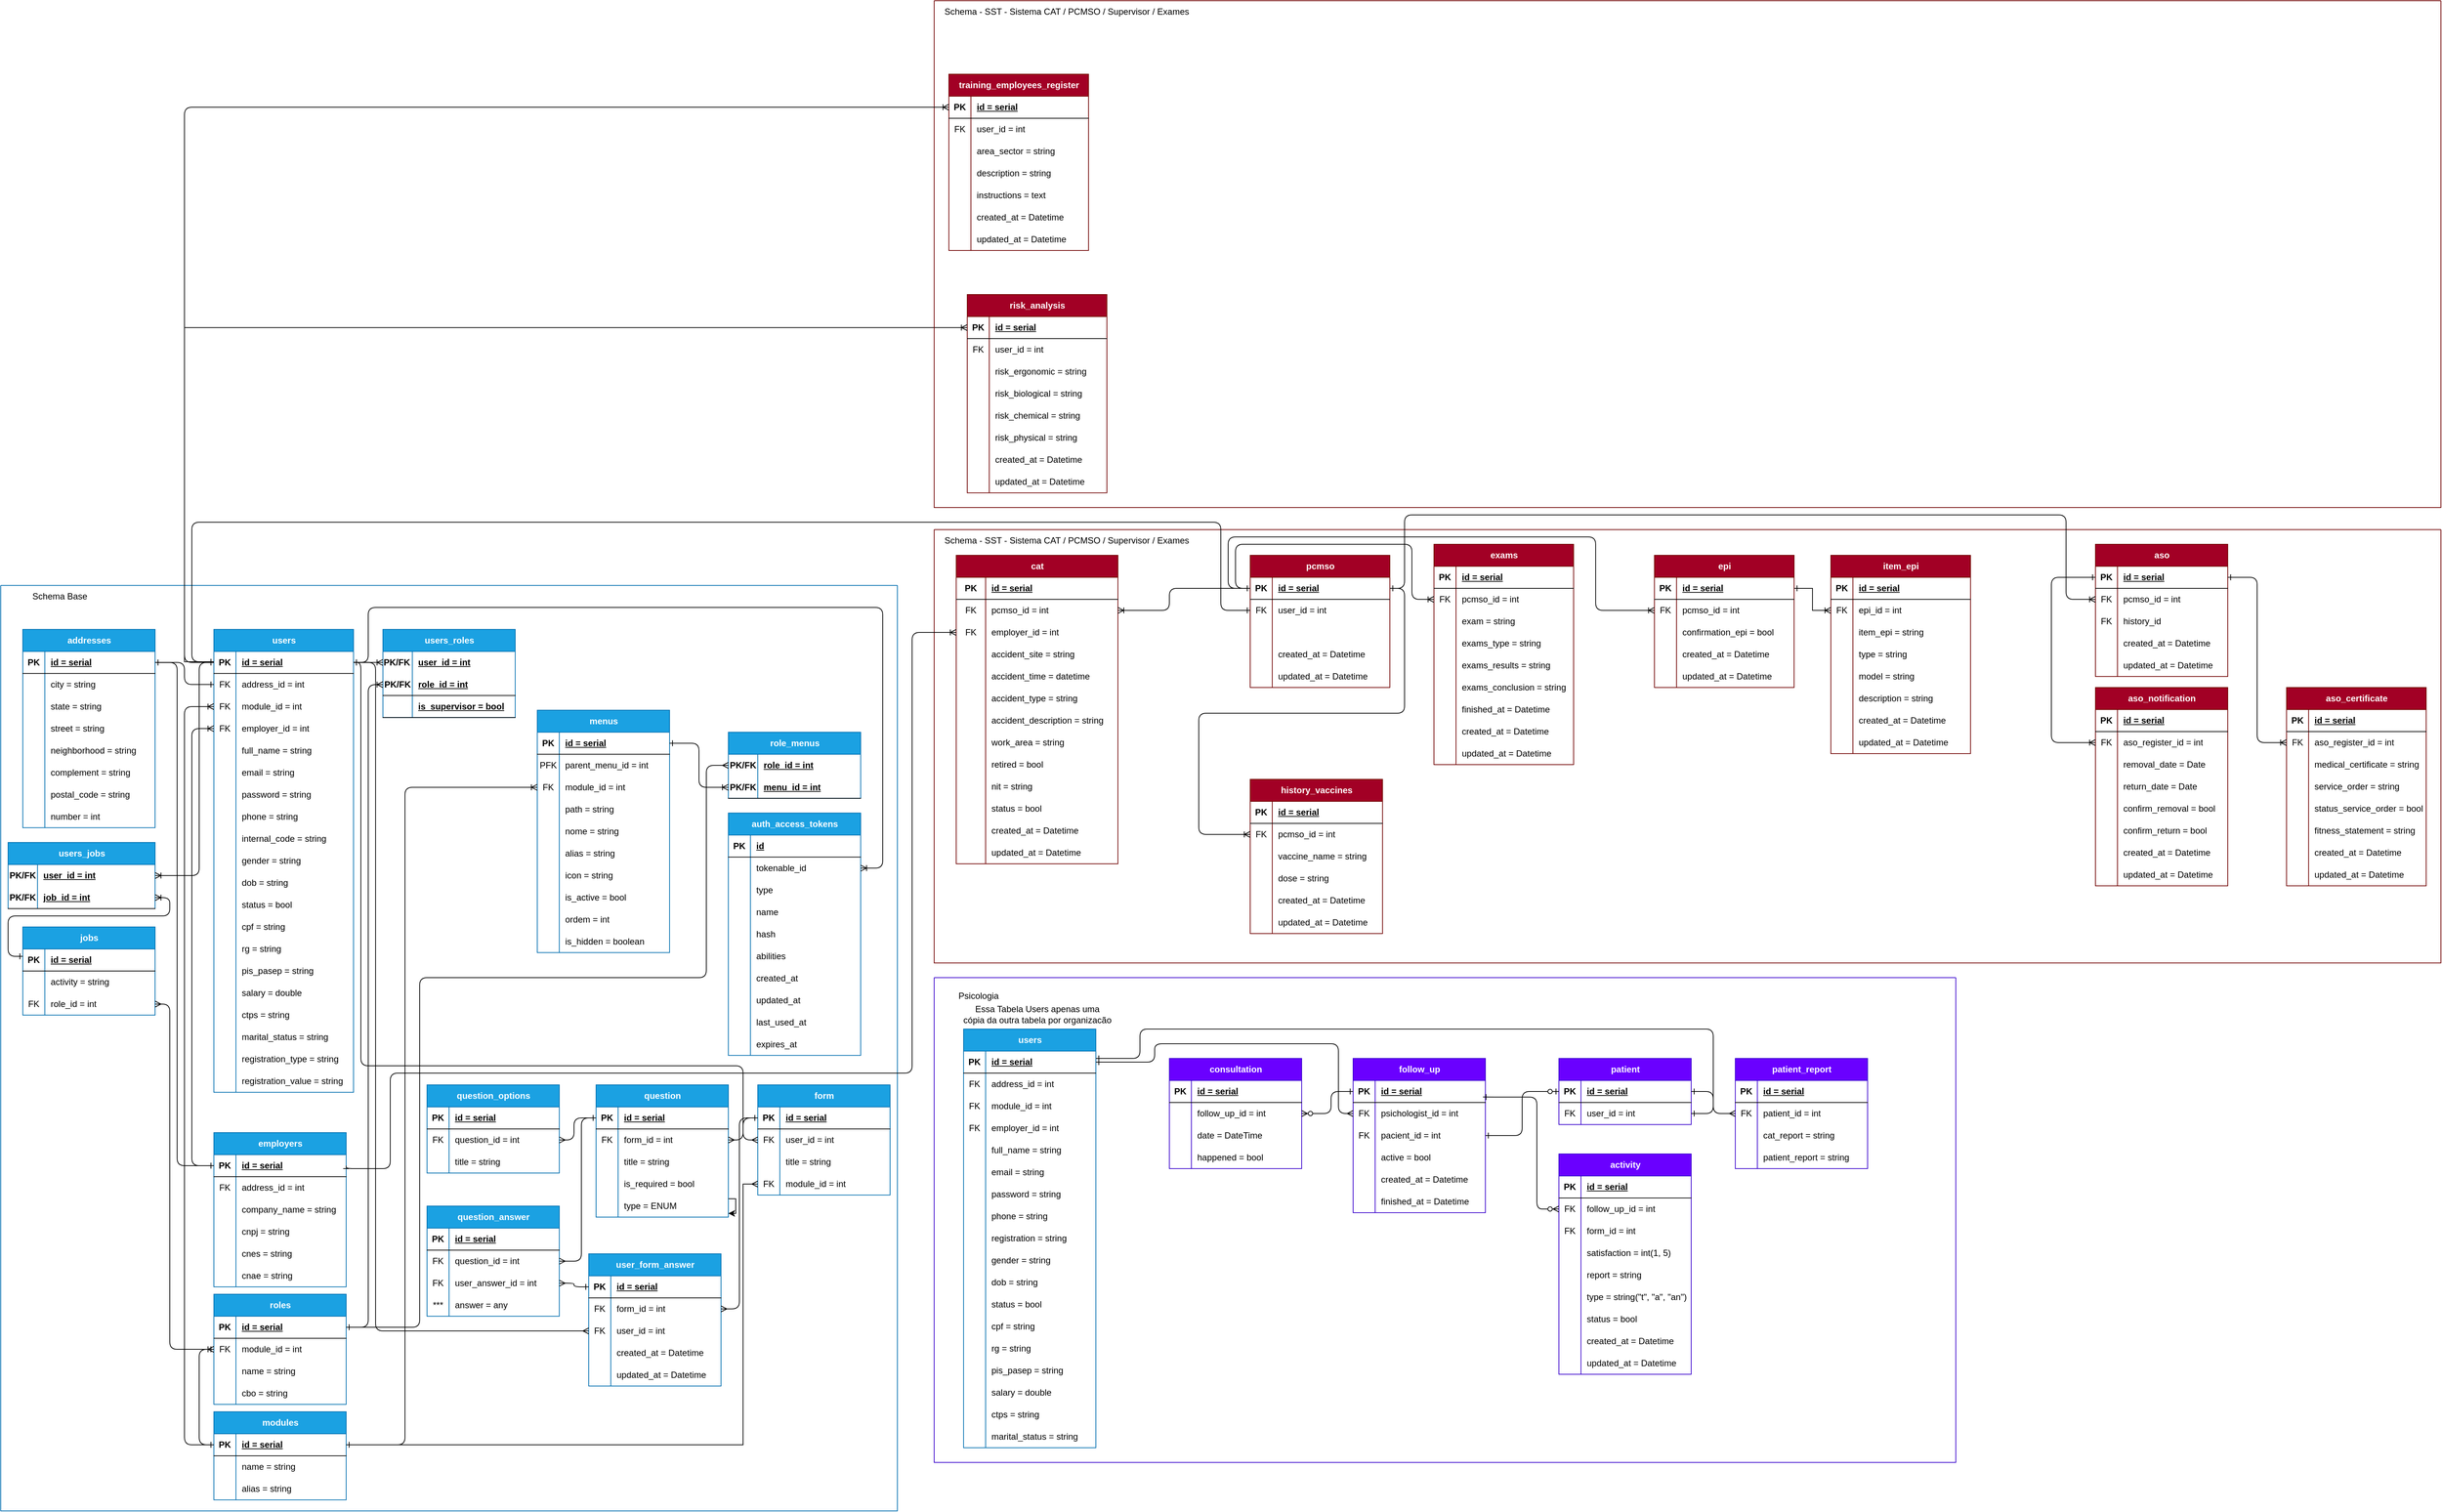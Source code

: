 <mxfile version="28.0.4">
  <diagram name="Página-1" id="e56a1550-8fbb-45ad-956c-1786394a9013">
    <mxGraphModel dx="2147" dy="1386" grid="1" gridSize="10" guides="1" tooltips="1" connect="1" arrows="1" fold="1" page="1" pageScale="1" pageWidth="1169" pageHeight="827" background="none" math="0" shadow="0">
      <root>
        <mxCell id="0" />
        <mxCell id="1" parent="0" />
        <mxCell id="NhmHwwG1Lk6Kpzcf4WQy-1" value="" style="swimlane;startSize=0;fillColor=#a20025;fontColor=#ffffff;strokeColor=#6F0000;" parent="1" vertex="1">
          <mxGeometry x="200" y="-50" width="2050" height="590" as="geometry" />
        </mxCell>
        <mxCell id="NhmHwwG1Lk6Kpzcf4WQy-2" value="Schema - SST - Sistema CAT / PCMSO / Supervisor / Exames" style="text;html=1;align=center;verticalAlign=middle;resizable=0;points=[];autosize=1;strokeColor=none;fillColor=none;" parent="NhmHwwG1Lk6Kpzcf4WQy-1" vertex="1">
          <mxGeometry width="360" height="30" as="geometry" />
        </mxCell>
        <mxCell id="NhmHwwG1Lk6Kpzcf4WQy-3" style="edgeStyle=orthogonalEdgeStyle;rounded=1;orthogonalLoop=1;jettySize=auto;html=1;entryX=0;entryY=0.5;entryDx=0;entryDy=0;endArrow=ERoneToMany;endFill=0;startArrow=ERone;startFill=0;curved=0;" parent="NhmHwwG1Lk6Kpzcf4WQy-1" edge="1">
          <mxGeometry relative="1" as="geometry">
            <Array as="points">
              <mxPoint x="670" y="855" />
              <mxPoint x="670" y="275" />
            </Array>
            <mxPoint x="720" y="274.93" as="targetPoint" />
          </mxGeometry>
        </mxCell>
        <mxCell id="NhmHwwG1Lk6Kpzcf4WQy-4" style="edgeStyle=orthogonalEdgeStyle;rounded=1;orthogonalLoop=1;jettySize=auto;html=1;endArrow=ERoneToMany;endFill=0;startArrow=ERone;startFill=0;curved=0;" parent="NhmHwwG1Lk6Kpzcf4WQy-1" edge="1">
          <mxGeometry relative="1" as="geometry">
            <Array as="points">
              <mxPoint x="700" y="695" />
              <mxPoint x="700" y="135" />
            </Array>
            <mxPoint x="720" y="135" as="targetPoint" />
          </mxGeometry>
        </mxCell>
        <mxCell id="NhmHwwG1Lk6Kpzcf4WQy-5" style="edgeStyle=orthogonalEdgeStyle;rounded=1;orthogonalLoop=1;jettySize=auto;html=1;endArrow=ERoneToMany;endFill=0;startArrow=ERone;startFill=0;curved=0;" parent="NhmHwwG1Lk6Kpzcf4WQy-1" edge="1">
          <mxGeometry relative="1" as="geometry">
            <mxPoint x="900" y="104.93" as="targetPoint" />
          </mxGeometry>
        </mxCell>
        <mxCell id="NhmHwwG1Lk6Kpzcf4WQy-6" style="edgeStyle=orthogonalEdgeStyle;rounded=1;orthogonalLoop=1;jettySize=auto;html=1;startArrow=ERone;startFill=0;endArrow=ERoneToMany;endFill=0;curved=0;" parent="NhmHwwG1Lk6Kpzcf4WQy-1" edge="1">
          <mxGeometry relative="1" as="geometry">
            <mxPoint x="510" y="134.818" as="targetPoint" />
          </mxGeometry>
        </mxCell>
        <mxCell id="NhmHwwG1Lk6Kpzcf4WQy-7" style="edgeStyle=orthogonalEdgeStyle;rounded=1;orthogonalLoop=1;jettySize=auto;html=1;startArrow=ERone;startFill=0;endArrow=ERoneToMany;endFill=0;curved=0;" parent="NhmHwwG1Lk6Kpzcf4WQy-1" edge="1">
          <mxGeometry relative="1" as="geometry">
            <mxPoint x="470" y="104.93" as="sourcePoint" />
          </mxGeometry>
        </mxCell>
        <mxCell id="NhmHwwG1Lk6Kpzcf4WQy-8" style="edgeStyle=orthogonalEdgeStyle;rounded=1;orthogonalLoop=1;jettySize=auto;html=1;entryX=0;entryY=0.5;entryDx=0;entryDy=0;startArrow=ERone;startFill=0;endArrow=ERoneToMany;endFill=0;curved=0;" parent="NhmHwwG1Lk6Kpzcf4WQy-1" edge="1">
          <mxGeometry relative="1" as="geometry">
            <mxPoint x="990" y="104.818" as="sourcePoint" />
          </mxGeometry>
        </mxCell>
        <mxCell id="NhmHwwG1Lk6Kpzcf4WQy-9" style="edgeStyle=orthogonalEdgeStyle;rounded=1;orthogonalLoop=1;jettySize=auto;html=1;startArrow=ERone;startFill=0;endArrow=ERoneToMany;endFill=0;curved=0;" parent="NhmHwwG1Lk6Kpzcf4WQy-1" edge="1">
          <mxGeometry relative="1" as="geometry">
            <mxPoint x="990" y="274.818" as="targetPoint" />
          </mxGeometry>
        </mxCell>
        <mxCell id="NhmHwwG1Lk6Kpzcf4WQy-10" style="edgeStyle=orthogonalEdgeStyle;rounded=1;orthogonalLoop=1;jettySize=auto;html=1;startArrow=ERone;startFill=0;endArrow=ERmany;endFill=0;curved=0;" parent="NhmHwwG1Lk6Kpzcf4WQy-1" edge="1">
          <mxGeometry relative="1" as="geometry">
            <Array as="points">
              <mxPoint x="670" y="855" />
              <mxPoint x="670" y="520" />
              <mxPoint x="930" y="520" />
              <mxPoint x="930" y="135" />
            </Array>
            <mxPoint x="990" y="135" as="targetPoint" />
          </mxGeometry>
        </mxCell>
        <mxCell id="NhmHwwG1Lk6Kpzcf4WQy-11" style="edgeStyle=orthogonalEdgeStyle;rounded=1;orthogonalLoop=1;jettySize=auto;html=1;endArrow=ERone;endFill=0;startArrow=ERone;startFill=0;curved=0;" parent="NhmHwwG1Lk6Kpzcf4WQy-1" edge="1">
          <mxGeometry relative="1" as="geometry">
            <mxPoint x="210" y="104.818" as="sourcePoint" />
          </mxGeometry>
        </mxCell>
        <mxCell id="NhmHwwG1Lk6Kpzcf4WQy-12" style="edgeStyle=orthogonalEdgeStyle;rounded=1;orthogonalLoop=1;jettySize=auto;html=1;startArrow=ERone;startFill=0;endArrow=ERone;endFill=0;curved=0;" parent="NhmHwwG1Lk6Kpzcf4WQy-1" edge="1">
          <mxGeometry relative="1" as="geometry">
            <Array as="points">
              <mxPoint x="240" y="505" />
              <mxPoint x="240" y="105" />
            </Array>
            <mxPoint x="210" y="105" as="targetPoint" />
          </mxGeometry>
        </mxCell>
        <mxCell id="NhmHwwG1Lk6Kpzcf4WQy-13" style="edgeStyle=orthogonalEdgeStyle;rounded=1;orthogonalLoop=1;jettySize=auto;html=1;curved=0;endArrow=ERoneToMany;endFill=0;startArrow=ERone;startFill=0;" parent="NhmHwwG1Lk6Kpzcf4WQy-1" edge="1">
          <mxGeometry relative="1" as="geometry">
            <Array as="points">
              <mxPoint x="250" y="855" />
              <mxPoint x="250" y="165" />
            </Array>
            <mxPoint x="290" y="165" as="targetPoint" />
          </mxGeometry>
        </mxCell>
        <mxCell id="NhmHwwG1Lk6Kpzcf4WQy-14" style="edgeStyle=orthogonalEdgeStyle;rounded=1;orthogonalLoop=1;jettySize=auto;html=1;startArrow=ERoneToMany;startFill=0;endArrow=ERone;endFill=0;curved=0;" parent="NhmHwwG1Lk6Kpzcf4WQy-1" edge="1">
          <mxGeometry relative="1" as="geometry">
            <Array as="points">
              <mxPoint x="1200" y="385" />
              <mxPoint x="1200" y="30" />
              <mxPoint x="490" y="30" />
              <mxPoint x="490" y="105" />
            </Array>
            <mxPoint x="470" y="105" as="targetPoint" />
          </mxGeometry>
        </mxCell>
        <mxCell id="NhmHwwG1Lk6Kpzcf4WQy-15" style="edgeStyle=orthogonalEdgeStyle;rounded=1;orthogonalLoop=1;jettySize=auto;html=1;entryX=0;entryY=0.5;entryDx=0;entryDy=0;startArrow=ERoneToMany;startFill=0;endArrow=ERone;endFill=0;curved=0;" parent="NhmHwwG1Lk6Kpzcf4WQy-1" edge="1">
          <mxGeometry relative="1" as="geometry">
            <mxPoint x="290" y="725" as="sourcePoint" />
          </mxGeometry>
        </mxCell>
        <mxCell id="NhmHwwG1Lk6Kpzcf4WQy-16" style="edgeStyle=orthogonalEdgeStyle;rounded=1;orthogonalLoop=1;jettySize=auto;html=1;entryX=0;entryY=0.5;entryDx=0;entryDy=0;curved=0;endArrow=ERoneToMany;endFill=0;startArrow=ERone;startFill=0;" parent="NhmHwwG1Lk6Kpzcf4WQy-1" edge="1">
          <mxGeometry relative="1" as="geometry">
            <Array as="points">
              <mxPoint x="260" y="475" />
              <mxPoint x="260" y="195" />
            </Array>
            <mxPoint x="290" y="194.93" as="targetPoint" />
          </mxGeometry>
        </mxCell>
        <mxCell id="NhmHwwG1Lk6Kpzcf4WQy-17" style="edgeStyle=orthogonalEdgeStyle;rounded=1;orthogonalLoop=1;jettySize=auto;html=1;startArrow=ERone;startFill=0;endArrow=ERoneToMany;endFill=0;curved=0;" parent="NhmHwwG1Lk6Kpzcf4WQy-1" edge="1">
          <mxGeometry relative="1" as="geometry">
            <Array as="points">
              <mxPoint x="10" y="505" />
              <mxPoint x="10" y="450" />
              <mxPoint x="230" y="450" />
              <mxPoint x="230" y="425" />
            </Array>
            <mxPoint x="210" y="425" as="targetPoint" />
          </mxGeometry>
        </mxCell>
        <mxCell id="NhmHwwG1Lk6Kpzcf4WQy-18" style="edgeStyle=orthogonalEdgeStyle;rounded=1;orthogonalLoop=1;jettySize=auto;html=1;curved=0;endArrow=ERoneToMany;endFill=0;startArrow=ERone;startFill=0;" parent="NhmHwwG1Lk6Kpzcf4WQy-1" edge="1">
          <mxGeometry relative="1" as="geometry">
            <Array as="points">
              <mxPoint x="270" y="105" />
              <mxPoint x="270" y="395" />
            </Array>
            <mxPoint x="290" y="104.818" as="sourcePoint" />
          </mxGeometry>
        </mxCell>
        <mxCell id="NhmHwwG1Lk6Kpzcf4WQy-19" value="cat" style="shape=table;startSize=30;container=1;collapsible=1;childLayout=tableLayout;fixedRows=1;rowLines=0;fontStyle=1;align=center;resizeLast=1;html=1;fillColor=#a20025;fontColor=#ffffff;strokeColor=#6F0000;" parent="NhmHwwG1Lk6Kpzcf4WQy-1" vertex="1">
          <mxGeometry x="30" y="35" width="220" height="420" as="geometry" />
        </mxCell>
        <mxCell id="NhmHwwG1Lk6Kpzcf4WQy-20" value="" style="shape=tableRow;horizontal=0;startSize=0;swimlaneHead=0;swimlaneBody=0;fillColor=none;collapsible=0;dropTarget=0;points=[[0,0.5],[1,0.5]];portConstraint=eastwest;top=0;left=0;right=0;bottom=1;" parent="NhmHwwG1Lk6Kpzcf4WQy-19" vertex="1">
          <mxGeometry y="30" width="220" height="30" as="geometry" />
        </mxCell>
        <mxCell id="NhmHwwG1Lk6Kpzcf4WQy-21" value="PK" style="shape=partialRectangle;connectable=0;fillColor=none;top=0;left=0;bottom=0;right=0;fontStyle=1;overflow=hidden;whiteSpace=wrap;html=1;" parent="NhmHwwG1Lk6Kpzcf4WQy-20" vertex="1">
          <mxGeometry width="40" height="30" as="geometry">
            <mxRectangle width="40" height="30" as="alternateBounds" />
          </mxGeometry>
        </mxCell>
        <mxCell id="NhmHwwG1Lk6Kpzcf4WQy-22" value="id = serial" style="shape=partialRectangle;connectable=0;fillColor=none;top=0;left=0;bottom=0;right=0;align=left;spacingLeft=6;fontStyle=5;overflow=hidden;whiteSpace=wrap;html=1;" parent="NhmHwwG1Lk6Kpzcf4WQy-20" vertex="1">
          <mxGeometry x="40" width="180" height="30" as="geometry">
            <mxRectangle width="180" height="30" as="alternateBounds" />
          </mxGeometry>
        </mxCell>
        <mxCell id="NhmHwwG1Lk6Kpzcf4WQy-23" value="" style="shape=tableRow;horizontal=0;startSize=0;swimlaneHead=0;swimlaneBody=0;fillColor=none;collapsible=0;dropTarget=0;points=[[0,0.5],[1,0.5]];portConstraint=eastwest;top=0;left=0;right=0;bottom=0;" parent="NhmHwwG1Lk6Kpzcf4WQy-19" vertex="1">
          <mxGeometry y="60" width="220" height="30" as="geometry" />
        </mxCell>
        <mxCell id="NhmHwwG1Lk6Kpzcf4WQy-24" value="FK" style="shape=partialRectangle;connectable=0;fillColor=none;top=0;left=0;bottom=0;right=0;editable=1;overflow=hidden;whiteSpace=wrap;html=1;" parent="NhmHwwG1Lk6Kpzcf4WQy-23" vertex="1">
          <mxGeometry width="40" height="30" as="geometry">
            <mxRectangle width="40" height="30" as="alternateBounds" />
          </mxGeometry>
        </mxCell>
        <mxCell id="NhmHwwG1Lk6Kpzcf4WQy-25" value="pcmso_id = int" style="shape=partialRectangle;connectable=0;fillColor=none;top=0;left=0;bottom=0;right=0;align=left;spacingLeft=6;overflow=hidden;whiteSpace=wrap;html=1;" parent="NhmHwwG1Lk6Kpzcf4WQy-23" vertex="1">
          <mxGeometry x="40" width="180" height="30" as="geometry">
            <mxRectangle width="180" height="30" as="alternateBounds" />
          </mxGeometry>
        </mxCell>
        <mxCell id="NhmHwwG1Lk6Kpzcf4WQy-26" style="shape=tableRow;horizontal=0;startSize=0;swimlaneHead=0;swimlaneBody=0;fillColor=none;collapsible=0;dropTarget=0;points=[[0,0.5],[1,0.5]];portConstraint=eastwest;top=0;left=0;right=0;bottom=0;" parent="NhmHwwG1Lk6Kpzcf4WQy-19" vertex="1">
          <mxGeometry y="90" width="220" height="30" as="geometry" />
        </mxCell>
        <mxCell id="NhmHwwG1Lk6Kpzcf4WQy-27" value="FK" style="shape=partialRectangle;connectable=0;fillColor=none;top=0;left=0;bottom=0;right=0;editable=1;overflow=hidden;whiteSpace=wrap;html=1;" parent="NhmHwwG1Lk6Kpzcf4WQy-26" vertex="1">
          <mxGeometry width="40" height="30" as="geometry">
            <mxRectangle width="40" height="30" as="alternateBounds" />
          </mxGeometry>
        </mxCell>
        <mxCell id="NhmHwwG1Lk6Kpzcf4WQy-28" value="employer_id = int" style="shape=partialRectangle;connectable=0;fillColor=none;top=0;left=0;bottom=0;right=0;align=left;spacingLeft=6;overflow=hidden;whiteSpace=wrap;html=1;" parent="NhmHwwG1Lk6Kpzcf4WQy-26" vertex="1">
          <mxGeometry x="40" width="180" height="30" as="geometry">
            <mxRectangle width="180" height="30" as="alternateBounds" />
          </mxGeometry>
        </mxCell>
        <mxCell id="NhmHwwG1Lk6Kpzcf4WQy-32" value="" style="shape=tableRow;horizontal=0;startSize=0;swimlaneHead=0;swimlaneBody=0;fillColor=none;collapsible=0;dropTarget=0;points=[[0,0.5],[1,0.5]];portConstraint=eastwest;top=0;left=0;right=0;bottom=0;" parent="NhmHwwG1Lk6Kpzcf4WQy-19" vertex="1">
          <mxGeometry y="120" width="220" height="30" as="geometry" />
        </mxCell>
        <mxCell id="NhmHwwG1Lk6Kpzcf4WQy-33" value="" style="shape=partialRectangle;connectable=0;fillColor=none;top=0;left=0;bottom=0;right=0;editable=1;overflow=hidden;whiteSpace=wrap;html=1;" parent="NhmHwwG1Lk6Kpzcf4WQy-32" vertex="1">
          <mxGeometry width="40" height="30" as="geometry">
            <mxRectangle width="40" height="30" as="alternateBounds" />
          </mxGeometry>
        </mxCell>
        <mxCell id="NhmHwwG1Lk6Kpzcf4WQy-34" value="accident_site = string" style="shape=partialRectangle;connectable=0;fillColor=none;top=0;left=0;bottom=0;right=0;align=left;spacingLeft=6;overflow=hidden;whiteSpace=wrap;html=1;" parent="NhmHwwG1Lk6Kpzcf4WQy-32" vertex="1">
          <mxGeometry x="40" width="180" height="30" as="geometry">
            <mxRectangle width="180" height="30" as="alternateBounds" />
          </mxGeometry>
        </mxCell>
        <mxCell id="NhmHwwG1Lk6Kpzcf4WQy-35" style="shape=tableRow;horizontal=0;startSize=0;swimlaneHead=0;swimlaneBody=0;fillColor=none;collapsible=0;dropTarget=0;points=[[0,0.5],[1,0.5]];portConstraint=eastwest;top=0;left=0;right=0;bottom=0;" parent="NhmHwwG1Lk6Kpzcf4WQy-19" vertex="1">
          <mxGeometry y="150" width="220" height="30" as="geometry" />
        </mxCell>
        <mxCell id="NhmHwwG1Lk6Kpzcf4WQy-36" style="shape=partialRectangle;connectable=0;fillColor=none;top=0;left=0;bottom=0;right=0;editable=1;overflow=hidden;whiteSpace=wrap;html=1;" parent="NhmHwwG1Lk6Kpzcf4WQy-35" vertex="1">
          <mxGeometry width="40" height="30" as="geometry">
            <mxRectangle width="40" height="30" as="alternateBounds" />
          </mxGeometry>
        </mxCell>
        <mxCell id="NhmHwwG1Lk6Kpzcf4WQy-37" value="accident_time = datetime" style="shape=partialRectangle;connectable=0;fillColor=none;top=0;left=0;bottom=0;right=0;align=left;spacingLeft=6;overflow=hidden;whiteSpace=wrap;html=1;" parent="NhmHwwG1Lk6Kpzcf4WQy-35" vertex="1">
          <mxGeometry x="40" width="180" height="30" as="geometry">
            <mxRectangle width="180" height="30" as="alternateBounds" />
          </mxGeometry>
        </mxCell>
        <mxCell id="NhmHwwG1Lk6Kpzcf4WQy-38" style="shape=tableRow;horizontal=0;startSize=0;swimlaneHead=0;swimlaneBody=0;fillColor=none;collapsible=0;dropTarget=0;points=[[0,0.5],[1,0.5]];portConstraint=eastwest;top=0;left=0;right=0;bottom=0;" parent="NhmHwwG1Lk6Kpzcf4WQy-19" vertex="1">
          <mxGeometry y="180" width="220" height="30" as="geometry" />
        </mxCell>
        <mxCell id="NhmHwwG1Lk6Kpzcf4WQy-39" style="shape=partialRectangle;connectable=0;fillColor=none;top=0;left=0;bottom=0;right=0;editable=1;overflow=hidden;whiteSpace=wrap;html=1;" parent="NhmHwwG1Lk6Kpzcf4WQy-38" vertex="1">
          <mxGeometry width="40" height="30" as="geometry">
            <mxRectangle width="40" height="30" as="alternateBounds" />
          </mxGeometry>
        </mxCell>
        <mxCell id="NhmHwwG1Lk6Kpzcf4WQy-40" value="accident_type = string" style="shape=partialRectangle;connectable=0;fillColor=none;top=0;left=0;bottom=0;right=0;align=left;spacingLeft=6;overflow=hidden;whiteSpace=wrap;html=1;" parent="NhmHwwG1Lk6Kpzcf4WQy-38" vertex="1">
          <mxGeometry x="40" width="180" height="30" as="geometry">
            <mxRectangle width="180" height="30" as="alternateBounds" />
          </mxGeometry>
        </mxCell>
        <mxCell id="NhmHwwG1Lk6Kpzcf4WQy-41" style="shape=tableRow;horizontal=0;startSize=0;swimlaneHead=0;swimlaneBody=0;fillColor=none;collapsible=0;dropTarget=0;points=[[0,0.5],[1,0.5]];portConstraint=eastwest;top=0;left=0;right=0;bottom=0;" parent="NhmHwwG1Lk6Kpzcf4WQy-19" vertex="1">
          <mxGeometry y="210" width="220" height="30" as="geometry" />
        </mxCell>
        <mxCell id="NhmHwwG1Lk6Kpzcf4WQy-42" style="shape=partialRectangle;connectable=0;fillColor=none;top=0;left=0;bottom=0;right=0;editable=1;overflow=hidden;whiteSpace=wrap;html=1;" parent="NhmHwwG1Lk6Kpzcf4WQy-41" vertex="1">
          <mxGeometry width="40" height="30" as="geometry">
            <mxRectangle width="40" height="30" as="alternateBounds" />
          </mxGeometry>
        </mxCell>
        <mxCell id="NhmHwwG1Lk6Kpzcf4WQy-43" value="accident_description = string" style="shape=partialRectangle;connectable=0;fillColor=none;top=0;left=0;bottom=0;right=0;align=left;spacingLeft=6;overflow=hidden;whiteSpace=wrap;html=1;" parent="NhmHwwG1Lk6Kpzcf4WQy-41" vertex="1">
          <mxGeometry x="40" width="180" height="30" as="geometry">
            <mxRectangle width="180" height="30" as="alternateBounds" />
          </mxGeometry>
        </mxCell>
        <mxCell id="NhmHwwG1Lk6Kpzcf4WQy-44" style="shape=tableRow;horizontal=0;startSize=0;swimlaneHead=0;swimlaneBody=0;fillColor=none;collapsible=0;dropTarget=0;points=[[0,0.5],[1,0.5]];portConstraint=eastwest;top=0;left=0;right=0;bottom=0;" parent="NhmHwwG1Lk6Kpzcf4WQy-19" vertex="1">
          <mxGeometry y="240" width="220" height="30" as="geometry" />
        </mxCell>
        <mxCell id="NhmHwwG1Lk6Kpzcf4WQy-45" style="shape=partialRectangle;connectable=0;fillColor=none;top=0;left=0;bottom=0;right=0;editable=1;overflow=hidden;whiteSpace=wrap;html=1;" parent="NhmHwwG1Lk6Kpzcf4WQy-44" vertex="1">
          <mxGeometry width="40" height="30" as="geometry">
            <mxRectangle width="40" height="30" as="alternateBounds" />
          </mxGeometry>
        </mxCell>
        <mxCell id="NhmHwwG1Lk6Kpzcf4WQy-46" value="work_area = string" style="shape=partialRectangle;connectable=0;fillColor=none;top=0;left=0;bottom=0;right=0;align=left;spacingLeft=6;overflow=hidden;whiteSpace=wrap;html=1;" parent="NhmHwwG1Lk6Kpzcf4WQy-44" vertex="1">
          <mxGeometry x="40" width="180" height="30" as="geometry">
            <mxRectangle width="180" height="30" as="alternateBounds" />
          </mxGeometry>
        </mxCell>
        <mxCell id="NhmHwwG1Lk6Kpzcf4WQy-47" style="shape=tableRow;horizontal=0;startSize=0;swimlaneHead=0;swimlaneBody=0;fillColor=none;collapsible=0;dropTarget=0;points=[[0,0.5],[1,0.5]];portConstraint=eastwest;top=0;left=0;right=0;bottom=0;" parent="NhmHwwG1Lk6Kpzcf4WQy-19" vertex="1">
          <mxGeometry y="270" width="220" height="30" as="geometry" />
        </mxCell>
        <mxCell id="NhmHwwG1Lk6Kpzcf4WQy-48" style="shape=partialRectangle;connectable=0;fillColor=none;top=0;left=0;bottom=0;right=0;editable=1;overflow=hidden;whiteSpace=wrap;html=1;" parent="NhmHwwG1Lk6Kpzcf4WQy-47" vertex="1">
          <mxGeometry width="40" height="30" as="geometry">
            <mxRectangle width="40" height="30" as="alternateBounds" />
          </mxGeometry>
        </mxCell>
        <mxCell id="NhmHwwG1Lk6Kpzcf4WQy-49" value="retired = bool" style="shape=partialRectangle;connectable=0;fillColor=none;top=0;left=0;bottom=0;right=0;align=left;spacingLeft=6;overflow=hidden;whiteSpace=wrap;html=1;" parent="NhmHwwG1Lk6Kpzcf4WQy-47" vertex="1">
          <mxGeometry x="40" width="180" height="30" as="geometry">
            <mxRectangle width="180" height="30" as="alternateBounds" />
          </mxGeometry>
        </mxCell>
        <mxCell id="NhmHwwG1Lk6Kpzcf4WQy-50" style="shape=tableRow;horizontal=0;startSize=0;swimlaneHead=0;swimlaneBody=0;fillColor=none;collapsible=0;dropTarget=0;points=[[0,0.5],[1,0.5]];portConstraint=eastwest;top=0;left=0;right=0;bottom=0;" parent="NhmHwwG1Lk6Kpzcf4WQy-19" vertex="1">
          <mxGeometry y="300" width="220" height="30" as="geometry" />
        </mxCell>
        <mxCell id="NhmHwwG1Lk6Kpzcf4WQy-51" style="shape=partialRectangle;connectable=0;fillColor=none;top=0;left=0;bottom=0;right=0;editable=1;overflow=hidden;whiteSpace=wrap;html=1;" parent="NhmHwwG1Lk6Kpzcf4WQy-50" vertex="1">
          <mxGeometry width="40" height="30" as="geometry">
            <mxRectangle width="40" height="30" as="alternateBounds" />
          </mxGeometry>
        </mxCell>
        <mxCell id="NhmHwwG1Lk6Kpzcf4WQy-52" value="nit = string" style="shape=partialRectangle;connectable=0;fillColor=none;top=0;left=0;bottom=0;right=0;align=left;spacingLeft=6;overflow=hidden;whiteSpace=wrap;html=1;" parent="NhmHwwG1Lk6Kpzcf4WQy-50" vertex="1">
          <mxGeometry x="40" width="180" height="30" as="geometry">
            <mxRectangle width="180" height="30" as="alternateBounds" />
          </mxGeometry>
        </mxCell>
        <mxCell id="NhmHwwG1Lk6Kpzcf4WQy-53" style="shape=tableRow;horizontal=0;startSize=0;swimlaneHead=0;swimlaneBody=0;fillColor=none;collapsible=0;dropTarget=0;points=[[0,0.5],[1,0.5]];portConstraint=eastwest;top=0;left=0;right=0;bottom=0;" parent="NhmHwwG1Lk6Kpzcf4WQy-19" vertex="1">
          <mxGeometry y="330" width="220" height="30" as="geometry" />
        </mxCell>
        <mxCell id="NhmHwwG1Lk6Kpzcf4WQy-54" style="shape=partialRectangle;connectable=0;fillColor=none;top=0;left=0;bottom=0;right=0;editable=1;overflow=hidden;whiteSpace=wrap;html=1;" parent="NhmHwwG1Lk6Kpzcf4WQy-53" vertex="1">
          <mxGeometry width="40" height="30" as="geometry">
            <mxRectangle width="40" height="30" as="alternateBounds" />
          </mxGeometry>
        </mxCell>
        <mxCell id="NhmHwwG1Lk6Kpzcf4WQy-55" value="status = bool" style="shape=partialRectangle;connectable=0;fillColor=none;top=0;left=0;bottom=0;right=0;align=left;spacingLeft=6;overflow=hidden;whiteSpace=wrap;html=1;" parent="NhmHwwG1Lk6Kpzcf4WQy-53" vertex="1">
          <mxGeometry x="40" width="180" height="30" as="geometry">
            <mxRectangle width="180" height="30" as="alternateBounds" />
          </mxGeometry>
        </mxCell>
        <mxCell id="hMRM0FaB_33gF2pYaa6J-130" style="shape=tableRow;horizontal=0;startSize=0;swimlaneHead=0;swimlaneBody=0;fillColor=none;collapsible=0;dropTarget=0;points=[[0,0.5],[1,0.5]];portConstraint=eastwest;top=0;left=0;right=0;bottom=0;" parent="NhmHwwG1Lk6Kpzcf4WQy-19" vertex="1">
          <mxGeometry y="360" width="220" height="30" as="geometry" />
        </mxCell>
        <mxCell id="hMRM0FaB_33gF2pYaa6J-131" style="shape=partialRectangle;connectable=0;fillColor=none;top=0;left=0;bottom=0;right=0;editable=1;overflow=hidden;whiteSpace=wrap;html=1;" parent="hMRM0FaB_33gF2pYaa6J-130" vertex="1">
          <mxGeometry width="40" height="30" as="geometry">
            <mxRectangle width="40" height="30" as="alternateBounds" />
          </mxGeometry>
        </mxCell>
        <mxCell id="hMRM0FaB_33gF2pYaa6J-132" value="created_at = Datetime" style="shape=partialRectangle;connectable=0;fillColor=none;top=0;left=0;bottom=0;right=0;align=left;spacingLeft=6;overflow=hidden;whiteSpace=wrap;html=1;" parent="hMRM0FaB_33gF2pYaa6J-130" vertex="1">
          <mxGeometry x="40" width="180" height="30" as="geometry">
            <mxRectangle width="180" height="30" as="alternateBounds" />
          </mxGeometry>
        </mxCell>
        <mxCell id="hMRM0FaB_33gF2pYaa6J-133" style="shape=tableRow;horizontal=0;startSize=0;swimlaneHead=0;swimlaneBody=0;fillColor=none;collapsible=0;dropTarget=0;points=[[0,0.5],[1,0.5]];portConstraint=eastwest;top=0;left=0;right=0;bottom=0;" parent="NhmHwwG1Lk6Kpzcf4WQy-19" vertex="1">
          <mxGeometry y="390" width="220" height="30" as="geometry" />
        </mxCell>
        <mxCell id="hMRM0FaB_33gF2pYaa6J-134" style="shape=partialRectangle;connectable=0;fillColor=none;top=0;left=0;bottom=0;right=0;editable=1;overflow=hidden;whiteSpace=wrap;html=1;" parent="hMRM0FaB_33gF2pYaa6J-133" vertex="1">
          <mxGeometry width="40" height="30" as="geometry">
            <mxRectangle width="40" height="30" as="alternateBounds" />
          </mxGeometry>
        </mxCell>
        <mxCell id="hMRM0FaB_33gF2pYaa6J-135" value="updated_at = Datetime" style="shape=partialRectangle;connectable=0;fillColor=none;top=0;left=0;bottom=0;right=0;align=left;spacingLeft=6;overflow=hidden;whiteSpace=wrap;html=1;" parent="hMRM0FaB_33gF2pYaa6J-133" vertex="1">
          <mxGeometry x="40" width="180" height="30" as="geometry">
            <mxRectangle width="180" height="30" as="alternateBounds" />
          </mxGeometry>
        </mxCell>
        <mxCell id="hMRM0FaB_33gF2pYaa6J-136" value="pcmso" style="shape=table;startSize=30;container=1;collapsible=1;childLayout=tableLayout;fixedRows=1;rowLines=0;fontStyle=1;align=center;resizeLast=1;html=1;fillColor=#a20025;fontColor=#ffffff;strokeColor=#6F0000;" parent="NhmHwwG1Lk6Kpzcf4WQy-1" vertex="1">
          <mxGeometry x="430" y="35" width="190" height="180" as="geometry" />
        </mxCell>
        <mxCell id="hMRM0FaB_33gF2pYaa6J-137" value="" style="shape=tableRow;horizontal=0;startSize=0;swimlaneHead=0;swimlaneBody=0;fillColor=none;collapsible=0;dropTarget=0;points=[[0,0.5],[1,0.5]];portConstraint=eastwest;top=0;left=0;right=0;bottom=1;" parent="hMRM0FaB_33gF2pYaa6J-136" vertex="1">
          <mxGeometry y="30" width="190" height="30" as="geometry" />
        </mxCell>
        <mxCell id="hMRM0FaB_33gF2pYaa6J-138" value="PK" style="shape=partialRectangle;connectable=0;fillColor=none;top=0;left=0;bottom=0;right=0;fontStyle=1;overflow=hidden;whiteSpace=wrap;html=1;" parent="hMRM0FaB_33gF2pYaa6J-137" vertex="1">
          <mxGeometry width="30" height="30" as="geometry">
            <mxRectangle width="30" height="30" as="alternateBounds" />
          </mxGeometry>
        </mxCell>
        <mxCell id="hMRM0FaB_33gF2pYaa6J-139" value="id = serial" style="shape=partialRectangle;connectable=0;fillColor=none;top=0;left=0;bottom=0;right=0;align=left;spacingLeft=6;fontStyle=5;overflow=hidden;whiteSpace=wrap;html=1;" parent="hMRM0FaB_33gF2pYaa6J-137" vertex="1">
          <mxGeometry x="30" width="160" height="30" as="geometry">
            <mxRectangle width="160" height="30" as="alternateBounds" />
          </mxGeometry>
        </mxCell>
        <mxCell id="hMRM0FaB_33gF2pYaa6J-140" value="" style="shape=tableRow;horizontal=0;startSize=0;swimlaneHead=0;swimlaneBody=0;fillColor=none;collapsible=0;dropTarget=0;points=[[0,0.5],[1,0.5]];portConstraint=eastwest;top=0;left=0;right=0;bottom=0;" parent="hMRM0FaB_33gF2pYaa6J-136" vertex="1">
          <mxGeometry y="60" width="190" height="30" as="geometry" />
        </mxCell>
        <mxCell id="hMRM0FaB_33gF2pYaa6J-141" value="FK" style="shape=partialRectangle;connectable=0;fillColor=none;top=0;left=0;bottom=0;right=0;editable=1;overflow=hidden;whiteSpace=wrap;html=1;" parent="hMRM0FaB_33gF2pYaa6J-140" vertex="1">
          <mxGeometry width="30" height="30" as="geometry">
            <mxRectangle width="30" height="30" as="alternateBounds" />
          </mxGeometry>
        </mxCell>
        <mxCell id="hMRM0FaB_33gF2pYaa6J-142" value="user_id = int" style="shape=partialRectangle;connectable=0;fillColor=none;top=0;left=0;bottom=0;right=0;align=left;spacingLeft=6;overflow=hidden;whiteSpace=wrap;html=1;" parent="hMRM0FaB_33gF2pYaa6J-140" vertex="1">
          <mxGeometry x="30" width="160" height="30" as="geometry">
            <mxRectangle width="160" height="30" as="alternateBounds" />
          </mxGeometry>
        </mxCell>
        <mxCell id="cMHQOXu6xw_tbURYuJu3-8" style="shape=tableRow;horizontal=0;startSize=0;swimlaneHead=0;swimlaneBody=0;fillColor=none;collapsible=0;dropTarget=0;points=[[0,0.5],[1,0.5]];portConstraint=eastwest;top=0;left=0;right=0;bottom=0;" parent="hMRM0FaB_33gF2pYaa6J-136" vertex="1">
          <mxGeometry y="90" width="190" height="30" as="geometry" />
        </mxCell>
        <mxCell id="cMHQOXu6xw_tbURYuJu3-9" style="shape=partialRectangle;connectable=0;fillColor=none;top=0;left=0;bottom=0;right=0;editable=1;overflow=hidden;whiteSpace=wrap;html=1;" parent="cMHQOXu6xw_tbURYuJu3-8" vertex="1">
          <mxGeometry width="30" height="30" as="geometry">
            <mxRectangle width="30" height="30" as="alternateBounds" />
          </mxGeometry>
        </mxCell>
        <mxCell id="cMHQOXu6xw_tbURYuJu3-10" value="&lt;span style=&quot;color: rgba(0, 0, 0, 0); font-family: monospace; font-size: 0px; text-wrap-mode: nowrap;&quot;&gt;%3CmxGraphModel%3E%3Croot%3E%3CmxCell%20id%3D%220%22%2F%3E%3CmxCell%20id%3D%221%22%20parent%3D%220%22%2F%3E%3CmxCell%20id%3D%222%22%20value%3D%22confirmation_epi%20%3D%20bool%22%20style%3D%22shape%3DpartialRectangle%3Bconnectable%3D0%3BfillColor%3Dnone%3Btop%3D0%3Bleft%3D0%3Bbottom%3D0%3Bright%3D0%3Balign%3Dleft%3BspacingLeft%3D6%3Boverflow%3Dhidden%3BwhiteSpace%3Dwrap%3Bhtml%3D1%3B%22%20vertex%3D%221%22%20parent%3D%221%22%3E%3CmxGeometry%20x%3D%221250%22%20y%3D%22-65%22%20width%3D%22150%22%20height%3D%2230%22%20as%3D%22geometry%22%3E%3CmxRectangle%20width%3D%22150%22%20height%3D%2230%22%20as%3D%22alternateBounds%22%2F%3E%3C%2FmxGeometry%3E%3C%2FmxCell%3E%3C%2Froot%3E%3C%2FmxGraphModel%3E&lt;/span&gt;" style="shape=partialRectangle;connectable=0;fillColor=none;top=0;left=0;bottom=0;right=0;align=left;spacingLeft=6;overflow=hidden;whiteSpace=wrap;html=1;" parent="cMHQOXu6xw_tbURYuJu3-8" vertex="1">
          <mxGeometry x="30" width="160" height="30" as="geometry">
            <mxRectangle width="160" height="30" as="alternateBounds" />
          </mxGeometry>
        </mxCell>
        <mxCell id="hMRM0FaB_33gF2pYaa6J-143" value="" style="shape=tableRow;horizontal=0;startSize=0;swimlaneHead=0;swimlaneBody=0;fillColor=none;collapsible=0;dropTarget=0;points=[[0,0.5],[1,0.5]];portConstraint=eastwest;top=0;left=0;right=0;bottom=0;" parent="hMRM0FaB_33gF2pYaa6J-136" vertex="1">
          <mxGeometry y="120" width="190" height="30" as="geometry" />
        </mxCell>
        <mxCell id="hMRM0FaB_33gF2pYaa6J-144" value="" style="shape=partialRectangle;connectable=0;fillColor=none;top=0;left=0;bottom=0;right=0;editable=1;overflow=hidden;whiteSpace=wrap;html=1;" parent="hMRM0FaB_33gF2pYaa6J-143" vertex="1">
          <mxGeometry width="30" height="30" as="geometry">
            <mxRectangle width="30" height="30" as="alternateBounds" />
          </mxGeometry>
        </mxCell>
        <mxCell id="hMRM0FaB_33gF2pYaa6J-145" value="created_at = Datetime" style="shape=partialRectangle;connectable=0;fillColor=none;top=0;left=0;bottom=0;right=0;align=left;spacingLeft=6;overflow=hidden;whiteSpace=wrap;html=1;" parent="hMRM0FaB_33gF2pYaa6J-143" vertex="1">
          <mxGeometry x="30" width="160" height="30" as="geometry">
            <mxRectangle width="160" height="30" as="alternateBounds" />
          </mxGeometry>
        </mxCell>
        <mxCell id="hMRM0FaB_33gF2pYaa6J-146" value="" style="shape=tableRow;horizontal=0;startSize=0;swimlaneHead=0;swimlaneBody=0;fillColor=none;collapsible=0;dropTarget=0;points=[[0,0.5],[1,0.5]];portConstraint=eastwest;top=0;left=0;right=0;bottom=0;" parent="hMRM0FaB_33gF2pYaa6J-136" vertex="1">
          <mxGeometry y="150" width="190" height="30" as="geometry" />
        </mxCell>
        <mxCell id="hMRM0FaB_33gF2pYaa6J-147" value="" style="shape=partialRectangle;connectable=0;fillColor=none;top=0;left=0;bottom=0;right=0;editable=1;overflow=hidden;whiteSpace=wrap;html=1;" parent="hMRM0FaB_33gF2pYaa6J-146" vertex="1">
          <mxGeometry width="30" height="30" as="geometry">
            <mxRectangle width="30" height="30" as="alternateBounds" />
          </mxGeometry>
        </mxCell>
        <mxCell id="hMRM0FaB_33gF2pYaa6J-148" value="updated_at = Datetime" style="shape=partialRectangle;connectable=0;fillColor=none;top=0;left=0;bottom=0;right=0;align=left;spacingLeft=6;overflow=hidden;whiteSpace=wrap;html=1;" parent="hMRM0FaB_33gF2pYaa6J-146" vertex="1">
          <mxGeometry x="30" width="160" height="30" as="geometry">
            <mxRectangle width="160" height="30" as="alternateBounds" />
          </mxGeometry>
        </mxCell>
        <mxCell id="hMRM0FaB_33gF2pYaa6J-151" value="exams" style="shape=table;startSize=30;container=1;collapsible=1;childLayout=tableLayout;fixedRows=1;rowLines=0;fontStyle=1;align=center;resizeLast=1;html=1;fillColor=#a20025;fontColor=#ffffff;strokeColor=#6F0000;" parent="NhmHwwG1Lk6Kpzcf4WQy-1" vertex="1">
          <mxGeometry x="680" y="20" width="190" height="300" as="geometry" />
        </mxCell>
        <mxCell id="hMRM0FaB_33gF2pYaa6J-152" value="" style="shape=tableRow;horizontal=0;startSize=0;swimlaneHead=0;swimlaneBody=0;fillColor=none;collapsible=0;dropTarget=0;points=[[0,0.5],[1,0.5]];portConstraint=eastwest;top=0;left=0;right=0;bottom=1;" parent="hMRM0FaB_33gF2pYaa6J-151" vertex="1">
          <mxGeometry y="30" width="190" height="30" as="geometry" />
        </mxCell>
        <mxCell id="hMRM0FaB_33gF2pYaa6J-153" value="PK" style="shape=partialRectangle;connectable=0;fillColor=none;top=0;left=0;bottom=0;right=0;fontStyle=1;overflow=hidden;whiteSpace=wrap;html=1;" parent="hMRM0FaB_33gF2pYaa6J-152" vertex="1">
          <mxGeometry width="30" height="30" as="geometry">
            <mxRectangle width="30" height="30" as="alternateBounds" />
          </mxGeometry>
        </mxCell>
        <mxCell id="hMRM0FaB_33gF2pYaa6J-154" value="id = serial" style="shape=partialRectangle;connectable=0;fillColor=none;top=0;left=0;bottom=0;right=0;align=left;spacingLeft=6;fontStyle=5;overflow=hidden;whiteSpace=wrap;html=1;" parent="hMRM0FaB_33gF2pYaa6J-152" vertex="1">
          <mxGeometry x="30" width="160" height="30" as="geometry">
            <mxRectangle width="160" height="30" as="alternateBounds" />
          </mxGeometry>
        </mxCell>
        <mxCell id="hMRM0FaB_33gF2pYaa6J-155" value="" style="shape=tableRow;horizontal=0;startSize=0;swimlaneHead=0;swimlaneBody=0;fillColor=none;collapsible=0;dropTarget=0;points=[[0,0.5],[1,0.5]];portConstraint=eastwest;top=0;left=0;right=0;bottom=0;" parent="hMRM0FaB_33gF2pYaa6J-151" vertex="1">
          <mxGeometry y="60" width="190" height="30" as="geometry" />
        </mxCell>
        <mxCell id="hMRM0FaB_33gF2pYaa6J-156" value="FK" style="shape=partialRectangle;connectable=0;fillColor=none;top=0;left=0;bottom=0;right=0;editable=1;overflow=hidden;whiteSpace=wrap;html=1;" parent="hMRM0FaB_33gF2pYaa6J-155" vertex="1">
          <mxGeometry width="30" height="30" as="geometry">
            <mxRectangle width="30" height="30" as="alternateBounds" />
          </mxGeometry>
        </mxCell>
        <mxCell id="hMRM0FaB_33gF2pYaa6J-157" value="pcmso_id = int" style="shape=partialRectangle;connectable=0;fillColor=none;top=0;left=0;bottom=0;right=0;align=left;spacingLeft=6;overflow=hidden;whiteSpace=wrap;html=1;" parent="hMRM0FaB_33gF2pYaa6J-155" vertex="1">
          <mxGeometry x="30" width="160" height="30" as="geometry">
            <mxRectangle width="160" height="30" as="alternateBounds" />
          </mxGeometry>
        </mxCell>
        <mxCell id="cMHQOXu6xw_tbURYuJu3-1" style="shape=tableRow;horizontal=0;startSize=0;swimlaneHead=0;swimlaneBody=0;fillColor=none;collapsible=0;dropTarget=0;points=[[0,0.5],[1,0.5]];portConstraint=eastwest;top=0;left=0;right=0;bottom=0;" parent="hMRM0FaB_33gF2pYaa6J-151" vertex="1">
          <mxGeometry y="90" width="190" height="30" as="geometry" />
        </mxCell>
        <mxCell id="cMHQOXu6xw_tbURYuJu3-2" style="shape=partialRectangle;connectable=0;fillColor=none;top=0;left=0;bottom=0;right=0;editable=1;overflow=hidden;whiteSpace=wrap;html=1;" parent="cMHQOXu6xw_tbURYuJu3-1" vertex="1">
          <mxGeometry width="30" height="30" as="geometry">
            <mxRectangle width="30" height="30" as="alternateBounds" />
          </mxGeometry>
        </mxCell>
        <mxCell id="cMHQOXu6xw_tbURYuJu3-3" value="exam = string" style="shape=partialRectangle;connectable=0;fillColor=none;top=0;left=0;bottom=0;right=0;align=left;spacingLeft=6;overflow=hidden;whiteSpace=wrap;html=1;" parent="cMHQOXu6xw_tbURYuJu3-1" vertex="1">
          <mxGeometry x="30" width="160" height="30" as="geometry">
            <mxRectangle width="160" height="30" as="alternateBounds" />
          </mxGeometry>
        </mxCell>
        <mxCell id="hMRM0FaB_33gF2pYaa6J-158" value="" style="shape=tableRow;horizontal=0;startSize=0;swimlaneHead=0;swimlaneBody=0;fillColor=none;collapsible=0;dropTarget=0;points=[[0,0.5],[1,0.5]];portConstraint=eastwest;top=0;left=0;right=0;bottom=0;" parent="hMRM0FaB_33gF2pYaa6J-151" vertex="1">
          <mxGeometry y="120" width="190" height="30" as="geometry" />
        </mxCell>
        <mxCell id="hMRM0FaB_33gF2pYaa6J-159" value="" style="shape=partialRectangle;connectable=0;fillColor=none;top=0;left=0;bottom=0;right=0;editable=1;overflow=hidden;whiteSpace=wrap;html=1;" parent="hMRM0FaB_33gF2pYaa6J-158" vertex="1">
          <mxGeometry width="30" height="30" as="geometry">
            <mxRectangle width="30" height="30" as="alternateBounds" />
          </mxGeometry>
        </mxCell>
        <mxCell id="hMRM0FaB_33gF2pYaa6J-160" value="exams_type = string" style="shape=partialRectangle;connectable=0;fillColor=none;top=0;left=0;bottom=0;right=0;align=left;spacingLeft=6;overflow=hidden;whiteSpace=wrap;html=1;" parent="hMRM0FaB_33gF2pYaa6J-158" vertex="1">
          <mxGeometry x="30" width="160" height="30" as="geometry">
            <mxRectangle width="160" height="30" as="alternateBounds" />
          </mxGeometry>
        </mxCell>
        <mxCell id="hMRM0FaB_33gF2pYaa6J-261" style="shape=tableRow;horizontal=0;startSize=0;swimlaneHead=0;swimlaneBody=0;fillColor=none;collapsible=0;dropTarget=0;points=[[0,0.5],[1,0.5]];portConstraint=eastwest;top=0;left=0;right=0;bottom=0;" parent="hMRM0FaB_33gF2pYaa6J-151" vertex="1">
          <mxGeometry y="150" width="190" height="30" as="geometry" />
        </mxCell>
        <mxCell id="hMRM0FaB_33gF2pYaa6J-262" style="shape=partialRectangle;connectable=0;fillColor=none;top=0;left=0;bottom=0;right=0;editable=1;overflow=hidden;whiteSpace=wrap;html=1;" parent="hMRM0FaB_33gF2pYaa6J-261" vertex="1">
          <mxGeometry width="30" height="30" as="geometry">
            <mxRectangle width="30" height="30" as="alternateBounds" />
          </mxGeometry>
        </mxCell>
        <mxCell id="hMRM0FaB_33gF2pYaa6J-263" value="exams_results = string" style="shape=partialRectangle;connectable=0;fillColor=none;top=0;left=0;bottom=0;right=0;align=left;spacingLeft=6;overflow=hidden;whiteSpace=wrap;html=1;" parent="hMRM0FaB_33gF2pYaa6J-261" vertex="1">
          <mxGeometry x="30" width="160" height="30" as="geometry">
            <mxRectangle width="160" height="30" as="alternateBounds" />
          </mxGeometry>
        </mxCell>
        <mxCell id="hMRM0FaB_33gF2pYaa6J-258" style="shape=tableRow;horizontal=0;startSize=0;swimlaneHead=0;swimlaneBody=0;fillColor=none;collapsible=0;dropTarget=0;points=[[0,0.5],[1,0.5]];portConstraint=eastwest;top=0;left=0;right=0;bottom=0;" parent="hMRM0FaB_33gF2pYaa6J-151" vertex="1">
          <mxGeometry y="180" width="190" height="30" as="geometry" />
        </mxCell>
        <mxCell id="hMRM0FaB_33gF2pYaa6J-259" style="shape=partialRectangle;connectable=0;fillColor=none;top=0;left=0;bottom=0;right=0;editable=1;overflow=hidden;whiteSpace=wrap;html=1;" parent="hMRM0FaB_33gF2pYaa6J-258" vertex="1">
          <mxGeometry width="30" height="30" as="geometry">
            <mxRectangle width="30" height="30" as="alternateBounds" />
          </mxGeometry>
        </mxCell>
        <mxCell id="hMRM0FaB_33gF2pYaa6J-260" value="exams_conclusion = string" style="shape=partialRectangle;connectable=0;fillColor=none;top=0;left=0;bottom=0;right=0;align=left;spacingLeft=6;overflow=hidden;whiteSpace=wrap;html=1;" parent="hMRM0FaB_33gF2pYaa6J-258" vertex="1">
          <mxGeometry x="30" width="160" height="30" as="geometry">
            <mxRectangle width="160" height="30" as="alternateBounds" />
          </mxGeometry>
        </mxCell>
        <mxCell id="cMHQOXu6xw_tbURYuJu3-5" style="shape=tableRow;horizontal=0;startSize=0;swimlaneHead=0;swimlaneBody=0;fillColor=none;collapsible=0;dropTarget=0;points=[[0,0.5],[1,0.5]];portConstraint=eastwest;top=0;left=0;right=0;bottom=0;" parent="hMRM0FaB_33gF2pYaa6J-151" vertex="1">
          <mxGeometry y="210" width="190" height="30" as="geometry" />
        </mxCell>
        <mxCell id="cMHQOXu6xw_tbURYuJu3-6" style="shape=partialRectangle;connectable=0;fillColor=none;top=0;left=0;bottom=0;right=0;editable=1;overflow=hidden;whiteSpace=wrap;html=1;" parent="cMHQOXu6xw_tbURYuJu3-5" vertex="1">
          <mxGeometry width="30" height="30" as="geometry">
            <mxRectangle width="30" height="30" as="alternateBounds" />
          </mxGeometry>
        </mxCell>
        <mxCell id="cMHQOXu6xw_tbURYuJu3-7" value="finished_at = Datetime" style="shape=partialRectangle;connectable=0;fillColor=none;top=0;left=0;bottom=0;right=0;align=left;spacingLeft=6;overflow=hidden;whiteSpace=wrap;html=1;" parent="cMHQOXu6xw_tbURYuJu3-5" vertex="1">
          <mxGeometry x="30" width="160" height="30" as="geometry">
            <mxRectangle width="160" height="30" as="alternateBounds" />
          </mxGeometry>
        </mxCell>
        <mxCell id="hMRM0FaB_33gF2pYaa6J-161" value="" style="shape=tableRow;horizontal=0;startSize=0;swimlaneHead=0;swimlaneBody=0;fillColor=none;collapsible=0;dropTarget=0;points=[[0,0.5],[1,0.5]];portConstraint=eastwest;top=0;left=0;right=0;bottom=0;" parent="hMRM0FaB_33gF2pYaa6J-151" vertex="1">
          <mxGeometry y="240" width="190" height="30" as="geometry" />
        </mxCell>
        <mxCell id="hMRM0FaB_33gF2pYaa6J-162" value="" style="shape=partialRectangle;connectable=0;fillColor=none;top=0;left=0;bottom=0;right=0;editable=1;overflow=hidden;whiteSpace=wrap;html=1;" parent="hMRM0FaB_33gF2pYaa6J-161" vertex="1">
          <mxGeometry width="30" height="30" as="geometry">
            <mxRectangle width="30" height="30" as="alternateBounds" />
          </mxGeometry>
        </mxCell>
        <mxCell id="hMRM0FaB_33gF2pYaa6J-163" value="created_at = Datetime" style="shape=partialRectangle;connectable=0;fillColor=none;top=0;left=0;bottom=0;right=0;align=left;spacingLeft=6;overflow=hidden;whiteSpace=wrap;html=1;" parent="hMRM0FaB_33gF2pYaa6J-161" vertex="1">
          <mxGeometry x="30" width="160" height="30" as="geometry">
            <mxRectangle width="160" height="30" as="alternateBounds" />
          </mxGeometry>
        </mxCell>
        <mxCell id="hMRM0FaB_33gF2pYaa6J-193" style="shape=tableRow;horizontal=0;startSize=0;swimlaneHead=0;swimlaneBody=0;fillColor=none;collapsible=0;dropTarget=0;points=[[0,0.5],[1,0.5]];portConstraint=eastwest;top=0;left=0;right=0;bottom=0;" parent="hMRM0FaB_33gF2pYaa6J-151" vertex="1">
          <mxGeometry y="270" width="190" height="30" as="geometry" />
        </mxCell>
        <mxCell id="hMRM0FaB_33gF2pYaa6J-194" style="shape=partialRectangle;connectable=0;fillColor=none;top=0;left=0;bottom=0;right=0;editable=1;overflow=hidden;whiteSpace=wrap;html=1;" parent="hMRM0FaB_33gF2pYaa6J-193" vertex="1">
          <mxGeometry width="30" height="30" as="geometry">
            <mxRectangle width="30" height="30" as="alternateBounds" />
          </mxGeometry>
        </mxCell>
        <mxCell id="hMRM0FaB_33gF2pYaa6J-195" value="updated_at = Datetime" style="shape=partialRectangle;connectable=0;fillColor=none;top=0;left=0;bottom=0;right=0;align=left;spacingLeft=6;overflow=hidden;whiteSpace=wrap;html=1;" parent="hMRM0FaB_33gF2pYaa6J-193" vertex="1">
          <mxGeometry x="30" width="160" height="30" as="geometry">
            <mxRectangle width="160" height="30" as="alternateBounds" />
          </mxGeometry>
        </mxCell>
        <mxCell id="hMRM0FaB_33gF2pYaa6J-165" style="edgeStyle=orthogonalEdgeStyle;rounded=1;orthogonalLoop=1;jettySize=auto;html=1;exitX=0;exitY=0.5;exitDx=0;exitDy=0;entryX=0;entryY=0.5;entryDx=0;entryDy=0;endArrow=ERone;endFill=0;startArrow=ERoneToMany;startFill=0;curved=0;" parent="NhmHwwG1Lk6Kpzcf4WQy-1" source="hMRM0FaB_33gF2pYaa6J-155" target="hMRM0FaB_33gF2pYaa6J-137" edge="1">
          <mxGeometry relative="1" as="geometry">
            <Array as="points">
              <mxPoint x="650" y="95" />
              <mxPoint x="650" y="20" />
              <mxPoint x="410" y="20" />
              <mxPoint x="410" y="80" />
            </Array>
          </mxGeometry>
        </mxCell>
        <mxCell id="hMRM0FaB_33gF2pYaa6J-179" style="edgeStyle=orthogonalEdgeStyle;rounded=1;orthogonalLoop=1;jettySize=auto;html=1;exitX=0;exitY=0.5;exitDx=0;exitDy=0;entryX=0;entryY=0.5;entryDx=0;entryDy=0;endArrow=ERone;endFill=0;startArrow=ERoneToMany;startFill=0;curved=0;" parent="NhmHwwG1Lk6Kpzcf4WQy-1" source="hMRM0FaB_33gF2pYaa6J-236" target="hMRM0FaB_33gF2pYaa6J-137" edge="1">
          <mxGeometry relative="1" as="geometry">
            <Array as="points">
              <mxPoint x="900" y="110" />
              <mxPoint x="900" y="10" />
              <mxPoint x="400" y="10" />
              <mxPoint x="400" y="80" />
            </Array>
            <mxPoint x="940" y="110" as="sourcePoint" />
          </mxGeometry>
        </mxCell>
        <mxCell id="hMRM0FaB_33gF2pYaa6J-180" value="aso" style="shape=table;startSize=30;container=1;collapsible=1;childLayout=tableLayout;fixedRows=1;rowLines=0;fontStyle=1;align=center;resizeLast=1;html=1;fillColor=#a20025;fontColor=#ffffff;strokeColor=#6F0000;" parent="NhmHwwG1Lk6Kpzcf4WQy-1" vertex="1">
          <mxGeometry x="1580" y="20" width="180" height="180" as="geometry" />
        </mxCell>
        <mxCell id="hMRM0FaB_33gF2pYaa6J-181" value="" style="shape=tableRow;horizontal=0;startSize=0;swimlaneHead=0;swimlaneBody=0;fillColor=none;collapsible=0;dropTarget=0;points=[[0,0.5],[1,0.5]];portConstraint=eastwest;top=0;left=0;right=0;bottom=1;" parent="hMRM0FaB_33gF2pYaa6J-180" vertex="1">
          <mxGeometry y="30" width="180" height="30" as="geometry" />
        </mxCell>
        <mxCell id="hMRM0FaB_33gF2pYaa6J-182" value="PK" style="shape=partialRectangle;connectable=0;fillColor=none;top=0;left=0;bottom=0;right=0;fontStyle=1;overflow=hidden;whiteSpace=wrap;html=1;" parent="hMRM0FaB_33gF2pYaa6J-181" vertex="1">
          <mxGeometry width="30" height="30" as="geometry">
            <mxRectangle width="30" height="30" as="alternateBounds" />
          </mxGeometry>
        </mxCell>
        <mxCell id="hMRM0FaB_33gF2pYaa6J-183" value="id = serial" style="shape=partialRectangle;connectable=0;fillColor=none;top=0;left=0;bottom=0;right=0;align=left;spacingLeft=6;fontStyle=5;overflow=hidden;whiteSpace=wrap;html=1;" parent="hMRM0FaB_33gF2pYaa6J-181" vertex="1">
          <mxGeometry x="30" width="150" height="30" as="geometry">
            <mxRectangle width="150" height="30" as="alternateBounds" />
          </mxGeometry>
        </mxCell>
        <mxCell id="hMRM0FaB_33gF2pYaa6J-184" value="" style="shape=tableRow;horizontal=0;startSize=0;swimlaneHead=0;swimlaneBody=0;fillColor=none;collapsible=0;dropTarget=0;points=[[0,0.5],[1,0.5]];portConstraint=eastwest;top=0;left=0;right=0;bottom=0;" parent="hMRM0FaB_33gF2pYaa6J-180" vertex="1">
          <mxGeometry y="60" width="180" height="30" as="geometry" />
        </mxCell>
        <mxCell id="hMRM0FaB_33gF2pYaa6J-185" value="FK" style="shape=partialRectangle;connectable=0;fillColor=none;top=0;left=0;bottom=0;right=0;editable=1;overflow=hidden;whiteSpace=wrap;html=1;" parent="hMRM0FaB_33gF2pYaa6J-184" vertex="1">
          <mxGeometry width="30" height="30" as="geometry">
            <mxRectangle width="30" height="30" as="alternateBounds" />
          </mxGeometry>
        </mxCell>
        <mxCell id="hMRM0FaB_33gF2pYaa6J-186" value="pcmso_id = int" style="shape=partialRectangle;connectable=0;fillColor=none;top=0;left=0;bottom=0;right=0;align=left;spacingLeft=6;overflow=hidden;whiteSpace=wrap;html=1;" parent="hMRM0FaB_33gF2pYaa6J-184" vertex="1">
          <mxGeometry x="30" width="150" height="30" as="geometry">
            <mxRectangle width="150" height="30" as="alternateBounds" />
          </mxGeometry>
        </mxCell>
        <mxCell id="hMRM0FaB_33gF2pYaa6J-360" style="shape=tableRow;horizontal=0;startSize=0;swimlaneHead=0;swimlaneBody=0;fillColor=none;collapsible=0;dropTarget=0;points=[[0,0.5],[1,0.5]];portConstraint=eastwest;top=0;left=0;right=0;bottom=0;" parent="hMRM0FaB_33gF2pYaa6J-180" vertex="1">
          <mxGeometry y="90" width="180" height="30" as="geometry" />
        </mxCell>
        <mxCell id="hMRM0FaB_33gF2pYaa6J-361" value="FK" style="shape=partialRectangle;connectable=0;fillColor=none;top=0;left=0;bottom=0;right=0;editable=1;overflow=hidden;whiteSpace=wrap;html=1;" parent="hMRM0FaB_33gF2pYaa6J-360" vertex="1">
          <mxGeometry width="30" height="30" as="geometry">
            <mxRectangle width="30" height="30" as="alternateBounds" />
          </mxGeometry>
        </mxCell>
        <mxCell id="hMRM0FaB_33gF2pYaa6J-362" value="history_id" style="shape=partialRectangle;connectable=0;fillColor=none;top=0;left=0;bottom=0;right=0;align=left;spacingLeft=6;overflow=hidden;whiteSpace=wrap;html=1;" parent="hMRM0FaB_33gF2pYaa6J-360" vertex="1">
          <mxGeometry x="30" width="150" height="30" as="geometry">
            <mxRectangle width="150" height="30" as="alternateBounds" />
          </mxGeometry>
        </mxCell>
        <mxCell id="hMRM0FaB_33gF2pYaa6J-187" value="" style="shape=tableRow;horizontal=0;startSize=0;swimlaneHead=0;swimlaneBody=0;fillColor=none;collapsible=0;dropTarget=0;points=[[0,0.5],[1,0.5]];portConstraint=eastwest;top=0;left=0;right=0;bottom=0;" parent="hMRM0FaB_33gF2pYaa6J-180" vertex="1">
          <mxGeometry y="120" width="180" height="30" as="geometry" />
        </mxCell>
        <mxCell id="hMRM0FaB_33gF2pYaa6J-188" value="" style="shape=partialRectangle;connectable=0;fillColor=none;top=0;left=0;bottom=0;right=0;editable=1;overflow=hidden;whiteSpace=wrap;html=1;" parent="hMRM0FaB_33gF2pYaa6J-187" vertex="1">
          <mxGeometry width="30" height="30" as="geometry">
            <mxRectangle width="30" height="30" as="alternateBounds" />
          </mxGeometry>
        </mxCell>
        <mxCell id="hMRM0FaB_33gF2pYaa6J-189" value="created_at = Datetime" style="shape=partialRectangle;connectable=0;fillColor=none;top=0;left=0;bottom=0;right=0;align=left;spacingLeft=6;overflow=hidden;whiteSpace=wrap;html=1;" parent="hMRM0FaB_33gF2pYaa6J-187" vertex="1">
          <mxGeometry x="30" width="150" height="30" as="geometry">
            <mxRectangle width="150" height="30" as="alternateBounds" />
          </mxGeometry>
        </mxCell>
        <mxCell id="hMRM0FaB_33gF2pYaa6J-190" value="" style="shape=tableRow;horizontal=0;startSize=0;swimlaneHead=0;swimlaneBody=0;fillColor=none;collapsible=0;dropTarget=0;points=[[0,0.5],[1,0.5]];portConstraint=eastwest;top=0;left=0;right=0;bottom=0;" parent="hMRM0FaB_33gF2pYaa6J-180" vertex="1">
          <mxGeometry y="150" width="180" height="30" as="geometry" />
        </mxCell>
        <mxCell id="hMRM0FaB_33gF2pYaa6J-191" value="" style="shape=partialRectangle;connectable=0;fillColor=none;top=0;left=0;bottom=0;right=0;editable=1;overflow=hidden;whiteSpace=wrap;html=1;" parent="hMRM0FaB_33gF2pYaa6J-190" vertex="1">
          <mxGeometry width="30" height="30" as="geometry">
            <mxRectangle width="30" height="30" as="alternateBounds" />
          </mxGeometry>
        </mxCell>
        <mxCell id="hMRM0FaB_33gF2pYaa6J-192" value="updated_at = Datetime" style="shape=partialRectangle;connectable=0;fillColor=none;top=0;left=0;bottom=0;right=0;align=left;spacingLeft=6;overflow=hidden;whiteSpace=wrap;html=1;" parent="hMRM0FaB_33gF2pYaa6J-190" vertex="1">
          <mxGeometry x="30" width="150" height="30" as="geometry">
            <mxRectangle width="150" height="30" as="alternateBounds" />
          </mxGeometry>
        </mxCell>
        <mxCell id="hMRM0FaB_33gF2pYaa6J-196" style="edgeStyle=orthogonalEdgeStyle;rounded=1;orthogonalLoop=1;jettySize=auto;html=1;exitX=0;exitY=0.5;exitDx=0;exitDy=0;endArrow=ERone;endFill=0;startArrow=ERoneToMany;startFill=0;curved=0;entryX=1;entryY=0.5;entryDx=0;entryDy=0;" parent="NhmHwwG1Lk6Kpzcf4WQy-1" source="hMRM0FaB_33gF2pYaa6J-184" edge="1" target="hMRM0FaB_33gF2pYaa6J-137">
          <mxGeometry relative="1" as="geometry">
            <mxPoint x="430" y="80" as="targetPoint" />
            <Array as="points">
              <mxPoint x="1540" y="95" />
              <mxPoint x="1540" y="-20" />
              <mxPoint x="640" y="-20" />
              <mxPoint x="640" y="80" />
            </Array>
          </mxGeometry>
        </mxCell>
        <mxCell id="hMRM0FaB_33gF2pYaa6J-232" value="epi" style="shape=table;startSize=30;container=1;collapsible=1;childLayout=tableLayout;fixedRows=1;rowLines=0;fontStyle=1;align=center;resizeLast=1;html=1;fillColor=#a20025;fontColor=#ffffff;strokeColor=#6F0000;" parent="NhmHwwG1Lk6Kpzcf4WQy-1" vertex="1">
          <mxGeometry x="980" y="35" width="190.0" height="180" as="geometry" />
        </mxCell>
        <mxCell id="hMRM0FaB_33gF2pYaa6J-233" value="" style="shape=tableRow;horizontal=0;startSize=0;swimlaneHead=0;swimlaneBody=0;fillColor=none;collapsible=0;dropTarget=0;points=[[0,0.5],[1,0.5]];portConstraint=eastwest;top=0;left=0;right=0;bottom=1;" parent="hMRM0FaB_33gF2pYaa6J-232" vertex="1">
          <mxGeometry y="30" width="190.0" height="30" as="geometry" />
        </mxCell>
        <mxCell id="hMRM0FaB_33gF2pYaa6J-234" value="PK" style="shape=partialRectangle;connectable=0;fillColor=none;top=0;left=0;bottom=0;right=0;fontStyle=1;overflow=hidden;whiteSpace=wrap;html=1;" parent="hMRM0FaB_33gF2pYaa6J-233" vertex="1">
          <mxGeometry width="30" height="30" as="geometry">
            <mxRectangle width="30" height="30" as="alternateBounds" />
          </mxGeometry>
        </mxCell>
        <mxCell id="hMRM0FaB_33gF2pYaa6J-235" value="id = serial" style="shape=partialRectangle;connectable=0;fillColor=none;top=0;left=0;bottom=0;right=0;align=left;spacingLeft=6;fontStyle=5;overflow=hidden;whiteSpace=wrap;html=1;" parent="hMRM0FaB_33gF2pYaa6J-233" vertex="1">
          <mxGeometry x="30" width="160.0" height="30" as="geometry">
            <mxRectangle width="160.0" height="30" as="alternateBounds" />
          </mxGeometry>
        </mxCell>
        <mxCell id="hMRM0FaB_33gF2pYaa6J-236" value="" style="shape=tableRow;horizontal=0;startSize=0;swimlaneHead=0;swimlaneBody=0;fillColor=none;collapsible=0;dropTarget=0;points=[[0,0.5],[1,0.5]];portConstraint=eastwest;top=0;left=0;right=0;bottom=0;" parent="hMRM0FaB_33gF2pYaa6J-232" vertex="1">
          <mxGeometry y="60" width="190.0" height="30" as="geometry" />
        </mxCell>
        <mxCell id="hMRM0FaB_33gF2pYaa6J-237" value="FK" style="shape=partialRectangle;connectable=0;fillColor=none;top=0;left=0;bottom=0;right=0;editable=1;overflow=hidden;whiteSpace=wrap;html=1;" parent="hMRM0FaB_33gF2pYaa6J-236" vertex="1">
          <mxGeometry width="30" height="30" as="geometry">
            <mxRectangle width="30" height="30" as="alternateBounds" />
          </mxGeometry>
        </mxCell>
        <mxCell id="hMRM0FaB_33gF2pYaa6J-238" value="pcmso_id = int" style="shape=partialRectangle;connectable=0;fillColor=none;top=0;left=0;bottom=0;right=0;align=left;spacingLeft=6;overflow=hidden;whiteSpace=wrap;html=1;" parent="hMRM0FaB_33gF2pYaa6J-236" vertex="1">
          <mxGeometry x="30" width="160.0" height="30" as="geometry">
            <mxRectangle width="160.0" height="30" as="alternateBounds" />
          </mxGeometry>
        </mxCell>
        <mxCell id="hMRM0FaB_33gF2pYaa6J-246" style="shape=tableRow;horizontal=0;startSize=0;swimlaneHead=0;swimlaneBody=0;fillColor=none;collapsible=0;dropTarget=0;points=[[0,0.5],[1,0.5]];portConstraint=eastwest;top=0;left=0;right=0;bottom=0;" parent="hMRM0FaB_33gF2pYaa6J-232" vertex="1">
          <mxGeometry y="90" width="190.0" height="30" as="geometry" />
        </mxCell>
        <mxCell id="hMRM0FaB_33gF2pYaa6J-247" style="shape=partialRectangle;connectable=0;fillColor=none;top=0;left=0;bottom=0;right=0;editable=1;overflow=hidden;whiteSpace=wrap;html=1;" parent="hMRM0FaB_33gF2pYaa6J-246" vertex="1">
          <mxGeometry width="30" height="30" as="geometry">
            <mxRectangle width="30" height="30" as="alternateBounds" />
          </mxGeometry>
        </mxCell>
        <mxCell id="hMRM0FaB_33gF2pYaa6J-248" value="confirmation_epi = bool" style="shape=partialRectangle;connectable=0;fillColor=none;top=0;left=0;bottom=0;right=0;align=left;spacingLeft=6;overflow=hidden;whiteSpace=wrap;html=1;" parent="hMRM0FaB_33gF2pYaa6J-246" vertex="1">
          <mxGeometry x="30" width="160.0" height="30" as="geometry">
            <mxRectangle width="160.0" height="30" as="alternateBounds" />
          </mxGeometry>
        </mxCell>
        <mxCell id="hMRM0FaB_33gF2pYaa6J-239" value="" style="shape=tableRow;horizontal=0;startSize=0;swimlaneHead=0;swimlaneBody=0;fillColor=none;collapsible=0;dropTarget=0;points=[[0,0.5],[1,0.5]];portConstraint=eastwest;top=0;left=0;right=0;bottom=0;" parent="hMRM0FaB_33gF2pYaa6J-232" vertex="1">
          <mxGeometry y="120" width="190.0" height="30" as="geometry" />
        </mxCell>
        <mxCell id="hMRM0FaB_33gF2pYaa6J-240" value="" style="shape=partialRectangle;connectable=0;fillColor=none;top=0;left=0;bottom=0;right=0;editable=1;overflow=hidden;whiteSpace=wrap;html=1;" parent="hMRM0FaB_33gF2pYaa6J-239" vertex="1">
          <mxGeometry width="30" height="30" as="geometry">
            <mxRectangle width="30" height="30" as="alternateBounds" />
          </mxGeometry>
        </mxCell>
        <mxCell id="hMRM0FaB_33gF2pYaa6J-241" value="created_at = Datetime" style="shape=partialRectangle;connectable=0;fillColor=none;top=0;left=0;bottom=0;right=0;align=left;spacingLeft=6;overflow=hidden;whiteSpace=wrap;html=1;" parent="hMRM0FaB_33gF2pYaa6J-239" vertex="1">
          <mxGeometry x="30" width="160.0" height="30" as="geometry">
            <mxRectangle width="160.0" height="30" as="alternateBounds" />
          </mxGeometry>
        </mxCell>
        <mxCell id="hMRM0FaB_33gF2pYaa6J-242" value="" style="shape=tableRow;horizontal=0;startSize=0;swimlaneHead=0;swimlaneBody=0;fillColor=none;collapsible=0;dropTarget=0;points=[[0,0.5],[1,0.5]];portConstraint=eastwest;top=0;left=0;right=0;bottom=0;" parent="hMRM0FaB_33gF2pYaa6J-232" vertex="1">
          <mxGeometry y="150" width="190.0" height="30" as="geometry" />
        </mxCell>
        <mxCell id="hMRM0FaB_33gF2pYaa6J-243" value="" style="shape=partialRectangle;connectable=0;fillColor=none;top=0;left=0;bottom=0;right=0;editable=1;overflow=hidden;whiteSpace=wrap;html=1;" parent="hMRM0FaB_33gF2pYaa6J-242" vertex="1">
          <mxGeometry width="30" height="30" as="geometry">
            <mxRectangle width="30" height="30" as="alternateBounds" />
          </mxGeometry>
        </mxCell>
        <mxCell id="hMRM0FaB_33gF2pYaa6J-244" value="updated_at = Datetime" style="shape=partialRectangle;connectable=0;fillColor=none;top=0;left=0;bottom=0;right=0;align=left;spacingLeft=6;overflow=hidden;whiteSpace=wrap;html=1;" parent="hMRM0FaB_33gF2pYaa6J-242" vertex="1">
          <mxGeometry x="30" width="160.0" height="30" as="geometry">
            <mxRectangle width="160.0" height="30" as="alternateBounds" />
          </mxGeometry>
        </mxCell>
        <mxCell id="hMRM0FaB_33gF2pYaa6J-270" value="aso_notification" style="shape=table;startSize=30;container=1;collapsible=1;childLayout=tableLayout;fixedRows=1;rowLines=0;fontStyle=1;align=center;resizeLast=1;html=1;fillColor=#a20025;fontColor=#ffffff;strokeColor=#6F0000;" parent="NhmHwwG1Lk6Kpzcf4WQy-1" vertex="1">
          <mxGeometry x="1580" y="215" width="180" height="270" as="geometry" />
        </mxCell>
        <mxCell id="hMRM0FaB_33gF2pYaa6J-271" value="" style="shape=tableRow;horizontal=0;startSize=0;swimlaneHead=0;swimlaneBody=0;fillColor=none;collapsible=0;dropTarget=0;points=[[0,0.5],[1,0.5]];portConstraint=eastwest;top=0;left=0;right=0;bottom=1;" parent="hMRM0FaB_33gF2pYaa6J-270" vertex="1">
          <mxGeometry y="30" width="180" height="30" as="geometry" />
        </mxCell>
        <mxCell id="hMRM0FaB_33gF2pYaa6J-272" value="PK" style="shape=partialRectangle;connectable=0;fillColor=none;top=0;left=0;bottom=0;right=0;fontStyle=1;overflow=hidden;whiteSpace=wrap;html=1;" parent="hMRM0FaB_33gF2pYaa6J-271" vertex="1">
          <mxGeometry width="30" height="30" as="geometry">
            <mxRectangle width="30" height="30" as="alternateBounds" />
          </mxGeometry>
        </mxCell>
        <mxCell id="hMRM0FaB_33gF2pYaa6J-273" value="id = serial" style="shape=partialRectangle;connectable=0;fillColor=none;top=0;left=0;bottom=0;right=0;align=left;spacingLeft=6;fontStyle=5;overflow=hidden;whiteSpace=wrap;html=1;" parent="hMRM0FaB_33gF2pYaa6J-271" vertex="1">
          <mxGeometry x="30" width="150" height="30" as="geometry">
            <mxRectangle width="150" height="30" as="alternateBounds" />
          </mxGeometry>
        </mxCell>
        <mxCell id="hMRM0FaB_33gF2pYaa6J-286" style="shape=tableRow;horizontal=0;startSize=0;swimlaneHead=0;swimlaneBody=0;fillColor=none;collapsible=0;dropTarget=0;points=[[0,0.5],[1,0.5]];portConstraint=eastwest;top=0;left=0;right=0;bottom=0;" parent="hMRM0FaB_33gF2pYaa6J-270" vertex="1">
          <mxGeometry y="60" width="180" height="30" as="geometry" />
        </mxCell>
        <mxCell id="hMRM0FaB_33gF2pYaa6J-287" value="FK" style="shape=partialRectangle;connectable=0;fillColor=none;top=0;left=0;bottom=0;right=0;editable=1;overflow=hidden;whiteSpace=wrap;html=1;" parent="hMRM0FaB_33gF2pYaa6J-286" vertex="1">
          <mxGeometry width="30" height="30" as="geometry">
            <mxRectangle width="30" height="30" as="alternateBounds" />
          </mxGeometry>
        </mxCell>
        <mxCell id="hMRM0FaB_33gF2pYaa6J-288" value="aso_register_id = int" style="shape=partialRectangle;connectable=0;fillColor=none;top=0;left=0;bottom=0;right=0;align=left;spacingLeft=6;overflow=hidden;whiteSpace=wrap;html=1;" parent="hMRM0FaB_33gF2pYaa6J-286" vertex="1">
          <mxGeometry x="30" width="150" height="30" as="geometry">
            <mxRectangle width="150" height="30" as="alternateBounds" />
          </mxGeometry>
        </mxCell>
        <mxCell id="hMRM0FaB_33gF2pYaa6J-306" style="shape=tableRow;horizontal=0;startSize=0;swimlaneHead=0;swimlaneBody=0;fillColor=none;collapsible=0;dropTarget=0;points=[[0,0.5],[1,0.5]];portConstraint=eastwest;top=0;left=0;right=0;bottom=0;" parent="hMRM0FaB_33gF2pYaa6J-270" vertex="1">
          <mxGeometry y="90" width="180" height="30" as="geometry" />
        </mxCell>
        <mxCell id="hMRM0FaB_33gF2pYaa6J-307" style="shape=partialRectangle;connectable=0;fillColor=none;top=0;left=0;bottom=0;right=0;editable=1;overflow=hidden;whiteSpace=wrap;html=1;" parent="hMRM0FaB_33gF2pYaa6J-306" vertex="1">
          <mxGeometry width="30" height="30" as="geometry">
            <mxRectangle width="30" height="30" as="alternateBounds" />
          </mxGeometry>
        </mxCell>
        <mxCell id="hMRM0FaB_33gF2pYaa6J-308" value="removal_date = Date" style="shape=partialRectangle;connectable=0;fillColor=none;top=0;left=0;bottom=0;right=0;align=left;spacingLeft=6;overflow=hidden;whiteSpace=wrap;html=1;" parent="hMRM0FaB_33gF2pYaa6J-306" vertex="1">
          <mxGeometry x="30" width="150" height="30" as="geometry">
            <mxRectangle width="150" height="30" as="alternateBounds" />
          </mxGeometry>
        </mxCell>
        <mxCell id="hMRM0FaB_33gF2pYaa6J-303" style="shape=tableRow;horizontal=0;startSize=0;swimlaneHead=0;swimlaneBody=0;fillColor=none;collapsible=0;dropTarget=0;points=[[0,0.5],[1,0.5]];portConstraint=eastwest;top=0;left=0;right=0;bottom=0;" parent="hMRM0FaB_33gF2pYaa6J-270" vertex="1">
          <mxGeometry y="120" width="180" height="30" as="geometry" />
        </mxCell>
        <mxCell id="hMRM0FaB_33gF2pYaa6J-304" style="shape=partialRectangle;connectable=0;fillColor=none;top=0;left=0;bottom=0;right=0;editable=1;overflow=hidden;whiteSpace=wrap;html=1;" parent="hMRM0FaB_33gF2pYaa6J-303" vertex="1">
          <mxGeometry width="30" height="30" as="geometry">
            <mxRectangle width="30" height="30" as="alternateBounds" />
          </mxGeometry>
        </mxCell>
        <mxCell id="hMRM0FaB_33gF2pYaa6J-305" value="return_date = Date" style="shape=partialRectangle;connectable=0;fillColor=none;top=0;left=0;bottom=0;right=0;align=left;spacingLeft=6;overflow=hidden;whiteSpace=wrap;html=1;" parent="hMRM0FaB_33gF2pYaa6J-303" vertex="1">
          <mxGeometry x="30" width="150" height="30" as="geometry">
            <mxRectangle width="150" height="30" as="alternateBounds" />
          </mxGeometry>
        </mxCell>
        <mxCell id="hMRM0FaB_33gF2pYaa6J-274" value="" style="shape=tableRow;horizontal=0;startSize=0;swimlaneHead=0;swimlaneBody=0;fillColor=none;collapsible=0;dropTarget=0;points=[[0,0.5],[1,0.5]];portConstraint=eastwest;top=0;left=0;right=0;bottom=0;" parent="hMRM0FaB_33gF2pYaa6J-270" vertex="1">
          <mxGeometry y="150" width="180" height="30" as="geometry" />
        </mxCell>
        <mxCell id="hMRM0FaB_33gF2pYaa6J-275" value="" style="shape=partialRectangle;connectable=0;fillColor=none;top=0;left=0;bottom=0;right=0;editable=1;overflow=hidden;whiteSpace=wrap;html=1;" parent="hMRM0FaB_33gF2pYaa6J-274" vertex="1">
          <mxGeometry width="30" height="30" as="geometry">
            <mxRectangle width="30" height="30" as="alternateBounds" />
          </mxGeometry>
        </mxCell>
        <mxCell id="hMRM0FaB_33gF2pYaa6J-276" value="confirm_removal = bool" style="shape=partialRectangle;connectable=0;fillColor=none;top=0;left=0;bottom=0;right=0;align=left;spacingLeft=6;overflow=hidden;whiteSpace=wrap;html=1;" parent="hMRM0FaB_33gF2pYaa6J-274" vertex="1">
          <mxGeometry x="30" width="150" height="30" as="geometry">
            <mxRectangle width="150" height="30" as="alternateBounds" />
          </mxGeometry>
        </mxCell>
        <mxCell id="hMRM0FaB_33gF2pYaa6J-283" style="shape=tableRow;horizontal=0;startSize=0;swimlaneHead=0;swimlaneBody=0;fillColor=none;collapsible=0;dropTarget=0;points=[[0,0.5],[1,0.5]];portConstraint=eastwest;top=0;left=0;right=0;bottom=0;" parent="hMRM0FaB_33gF2pYaa6J-270" vertex="1">
          <mxGeometry y="180" width="180" height="30" as="geometry" />
        </mxCell>
        <mxCell id="hMRM0FaB_33gF2pYaa6J-284" style="shape=partialRectangle;connectable=0;fillColor=none;top=0;left=0;bottom=0;right=0;editable=1;overflow=hidden;whiteSpace=wrap;html=1;" parent="hMRM0FaB_33gF2pYaa6J-283" vertex="1">
          <mxGeometry width="30" height="30" as="geometry">
            <mxRectangle width="30" height="30" as="alternateBounds" />
          </mxGeometry>
        </mxCell>
        <mxCell id="hMRM0FaB_33gF2pYaa6J-285" value="confirm_return = bool" style="shape=partialRectangle;connectable=0;fillColor=none;top=0;left=0;bottom=0;right=0;align=left;spacingLeft=6;overflow=hidden;whiteSpace=wrap;html=1;" parent="hMRM0FaB_33gF2pYaa6J-283" vertex="1">
          <mxGeometry x="30" width="150" height="30" as="geometry">
            <mxRectangle width="150" height="30" as="alternateBounds" />
          </mxGeometry>
        </mxCell>
        <mxCell id="hMRM0FaB_33gF2pYaa6J-277" value="" style="shape=tableRow;horizontal=0;startSize=0;swimlaneHead=0;swimlaneBody=0;fillColor=none;collapsible=0;dropTarget=0;points=[[0,0.5],[1,0.5]];portConstraint=eastwest;top=0;left=0;right=0;bottom=0;" parent="hMRM0FaB_33gF2pYaa6J-270" vertex="1">
          <mxGeometry y="210" width="180" height="30" as="geometry" />
        </mxCell>
        <mxCell id="hMRM0FaB_33gF2pYaa6J-278" value="" style="shape=partialRectangle;connectable=0;fillColor=none;top=0;left=0;bottom=0;right=0;editable=1;overflow=hidden;whiteSpace=wrap;html=1;" parent="hMRM0FaB_33gF2pYaa6J-277" vertex="1">
          <mxGeometry width="30" height="30" as="geometry">
            <mxRectangle width="30" height="30" as="alternateBounds" />
          </mxGeometry>
        </mxCell>
        <mxCell id="hMRM0FaB_33gF2pYaa6J-279" value="created_at = Datetime" style="shape=partialRectangle;connectable=0;fillColor=none;top=0;left=0;bottom=0;right=0;align=left;spacingLeft=6;overflow=hidden;whiteSpace=wrap;html=1;" parent="hMRM0FaB_33gF2pYaa6J-277" vertex="1">
          <mxGeometry x="30" width="150" height="30" as="geometry">
            <mxRectangle width="150" height="30" as="alternateBounds" />
          </mxGeometry>
        </mxCell>
        <mxCell id="hMRM0FaB_33gF2pYaa6J-280" value="" style="shape=tableRow;horizontal=0;startSize=0;swimlaneHead=0;swimlaneBody=0;fillColor=none;collapsible=0;dropTarget=0;points=[[0,0.5],[1,0.5]];portConstraint=eastwest;top=0;left=0;right=0;bottom=0;" parent="hMRM0FaB_33gF2pYaa6J-270" vertex="1">
          <mxGeometry y="240" width="180" height="30" as="geometry" />
        </mxCell>
        <mxCell id="hMRM0FaB_33gF2pYaa6J-281" value="" style="shape=partialRectangle;connectable=0;fillColor=none;top=0;left=0;bottom=0;right=0;editable=1;overflow=hidden;whiteSpace=wrap;html=1;" parent="hMRM0FaB_33gF2pYaa6J-280" vertex="1">
          <mxGeometry width="30" height="30" as="geometry">
            <mxRectangle width="30" height="30" as="alternateBounds" />
          </mxGeometry>
        </mxCell>
        <mxCell id="hMRM0FaB_33gF2pYaa6J-282" value="updated_at = Datetime" style="shape=partialRectangle;connectable=0;fillColor=none;top=0;left=0;bottom=0;right=0;align=left;spacingLeft=6;overflow=hidden;whiteSpace=wrap;html=1;" parent="hMRM0FaB_33gF2pYaa6J-280" vertex="1">
          <mxGeometry x="30" width="150" height="30" as="geometry">
            <mxRectangle width="150" height="30" as="alternateBounds" />
          </mxGeometry>
        </mxCell>
        <mxCell id="hMRM0FaB_33gF2pYaa6J-289" style="edgeStyle=orthogonalEdgeStyle;rounded=1;orthogonalLoop=1;jettySize=auto;html=1;exitX=0;exitY=0.5;exitDx=0;exitDy=0;entryX=0;entryY=0.5;entryDx=0;entryDy=0;endArrow=ERone;endFill=0;startArrow=ERoneToMany;startFill=0;curved=0;" parent="NhmHwwG1Lk6Kpzcf4WQy-1" source="hMRM0FaB_33gF2pYaa6J-286" target="hMRM0FaB_33gF2pYaa6J-181" edge="1">
          <mxGeometry relative="1" as="geometry">
            <Array as="points">
              <mxPoint x="1520" y="290" />
              <mxPoint x="1520" y="65" />
            </Array>
          </mxGeometry>
        </mxCell>
        <mxCell id="hMRM0FaB_33gF2pYaa6J-290" value="aso_certificate" style="shape=table;startSize=30;container=1;collapsible=1;childLayout=tableLayout;fixedRows=1;rowLines=0;fontStyle=1;align=center;resizeLast=1;html=1;fillColor=#a20025;fontColor=#ffffff;strokeColor=#6F0000;" parent="NhmHwwG1Lk6Kpzcf4WQy-1" vertex="1">
          <mxGeometry x="1840" y="215" width="190" height="270" as="geometry" />
        </mxCell>
        <mxCell id="hMRM0FaB_33gF2pYaa6J-291" value="" style="shape=tableRow;horizontal=0;startSize=0;swimlaneHead=0;swimlaneBody=0;fillColor=none;collapsible=0;dropTarget=0;points=[[0,0.5],[1,0.5]];portConstraint=eastwest;top=0;left=0;right=0;bottom=1;" parent="hMRM0FaB_33gF2pYaa6J-290" vertex="1">
          <mxGeometry y="30" width="190" height="30" as="geometry" />
        </mxCell>
        <mxCell id="hMRM0FaB_33gF2pYaa6J-292" value="PK" style="shape=partialRectangle;connectable=0;fillColor=none;top=0;left=0;bottom=0;right=0;fontStyle=1;overflow=hidden;whiteSpace=wrap;html=1;" parent="hMRM0FaB_33gF2pYaa6J-291" vertex="1">
          <mxGeometry width="30" height="30" as="geometry">
            <mxRectangle width="30" height="30" as="alternateBounds" />
          </mxGeometry>
        </mxCell>
        <mxCell id="hMRM0FaB_33gF2pYaa6J-293" value="id = serial" style="shape=partialRectangle;connectable=0;fillColor=none;top=0;left=0;bottom=0;right=0;align=left;spacingLeft=6;fontStyle=5;overflow=hidden;whiteSpace=wrap;html=1;" parent="hMRM0FaB_33gF2pYaa6J-291" vertex="1">
          <mxGeometry x="30" width="160" height="30" as="geometry">
            <mxRectangle width="160" height="30" as="alternateBounds" />
          </mxGeometry>
        </mxCell>
        <mxCell id="hMRM0FaB_33gF2pYaa6J-294" value="" style="shape=tableRow;horizontal=0;startSize=0;swimlaneHead=0;swimlaneBody=0;fillColor=none;collapsible=0;dropTarget=0;points=[[0,0.5],[1,0.5]];portConstraint=eastwest;top=0;left=0;right=0;bottom=0;" parent="hMRM0FaB_33gF2pYaa6J-290" vertex="1">
          <mxGeometry y="60" width="190" height="30" as="geometry" />
        </mxCell>
        <mxCell id="hMRM0FaB_33gF2pYaa6J-295" value="FK" style="shape=partialRectangle;connectable=0;fillColor=none;top=0;left=0;bottom=0;right=0;editable=1;overflow=hidden;whiteSpace=wrap;html=1;" parent="hMRM0FaB_33gF2pYaa6J-294" vertex="1">
          <mxGeometry width="30" height="30" as="geometry">
            <mxRectangle width="30" height="30" as="alternateBounds" />
          </mxGeometry>
        </mxCell>
        <mxCell id="hMRM0FaB_33gF2pYaa6J-296" value="aso_register_id = int" style="shape=partialRectangle;connectable=0;fillColor=none;top=0;left=0;bottom=0;right=0;align=left;spacingLeft=6;overflow=hidden;whiteSpace=wrap;html=1;" parent="hMRM0FaB_33gF2pYaa6J-294" vertex="1">
          <mxGeometry x="30" width="160" height="30" as="geometry">
            <mxRectangle width="160" height="30" as="alternateBounds" />
          </mxGeometry>
        </mxCell>
        <mxCell id="hMRM0FaB_33gF2pYaa6J-316" style="shape=tableRow;horizontal=0;startSize=0;swimlaneHead=0;swimlaneBody=0;fillColor=none;collapsible=0;dropTarget=0;points=[[0,0.5],[1,0.5]];portConstraint=eastwest;top=0;left=0;right=0;bottom=0;" parent="hMRM0FaB_33gF2pYaa6J-290" vertex="1">
          <mxGeometry y="90" width="190" height="30" as="geometry" />
        </mxCell>
        <mxCell id="hMRM0FaB_33gF2pYaa6J-317" style="shape=partialRectangle;connectable=0;fillColor=none;top=0;left=0;bottom=0;right=0;editable=1;overflow=hidden;whiteSpace=wrap;html=1;" parent="hMRM0FaB_33gF2pYaa6J-316" vertex="1">
          <mxGeometry width="30" height="30" as="geometry">
            <mxRectangle width="30" height="30" as="alternateBounds" />
          </mxGeometry>
        </mxCell>
        <mxCell id="hMRM0FaB_33gF2pYaa6J-318" value="medical_certificate = string" style="shape=partialRectangle;connectable=0;fillColor=none;top=0;left=0;bottom=0;right=0;align=left;spacingLeft=6;overflow=hidden;whiteSpace=wrap;html=1;" parent="hMRM0FaB_33gF2pYaa6J-316" vertex="1">
          <mxGeometry x="30" width="160" height="30" as="geometry">
            <mxRectangle width="160" height="30" as="alternateBounds" />
          </mxGeometry>
        </mxCell>
        <mxCell id="hMRM0FaB_33gF2pYaa6J-313" style="shape=tableRow;horizontal=0;startSize=0;swimlaneHead=0;swimlaneBody=0;fillColor=none;collapsible=0;dropTarget=0;points=[[0,0.5],[1,0.5]];portConstraint=eastwest;top=0;left=0;right=0;bottom=0;" parent="hMRM0FaB_33gF2pYaa6J-290" vertex="1">
          <mxGeometry y="120" width="190" height="30" as="geometry" />
        </mxCell>
        <mxCell id="hMRM0FaB_33gF2pYaa6J-314" style="shape=partialRectangle;connectable=0;fillColor=none;top=0;left=0;bottom=0;right=0;editable=1;overflow=hidden;whiteSpace=wrap;html=1;" parent="hMRM0FaB_33gF2pYaa6J-313" vertex="1">
          <mxGeometry width="30" height="30" as="geometry">
            <mxRectangle width="30" height="30" as="alternateBounds" />
          </mxGeometry>
        </mxCell>
        <mxCell id="hMRM0FaB_33gF2pYaa6J-315" value="service_order = string" style="shape=partialRectangle;connectable=0;fillColor=none;top=0;left=0;bottom=0;right=0;align=left;spacingLeft=6;overflow=hidden;whiteSpace=wrap;html=1;" parent="hMRM0FaB_33gF2pYaa6J-313" vertex="1">
          <mxGeometry x="30" width="160" height="30" as="geometry">
            <mxRectangle width="160" height="30" as="alternateBounds" />
          </mxGeometry>
        </mxCell>
        <mxCell id="hMRM0FaB_33gF2pYaa6J-310" style="shape=tableRow;horizontal=0;startSize=0;swimlaneHead=0;swimlaneBody=0;fillColor=none;collapsible=0;dropTarget=0;points=[[0,0.5],[1,0.5]];portConstraint=eastwest;top=0;left=0;right=0;bottom=0;" parent="hMRM0FaB_33gF2pYaa6J-290" vertex="1">
          <mxGeometry y="150" width="190" height="30" as="geometry" />
        </mxCell>
        <mxCell id="hMRM0FaB_33gF2pYaa6J-311" style="shape=partialRectangle;connectable=0;fillColor=none;top=0;left=0;bottom=0;right=0;editable=1;overflow=hidden;whiteSpace=wrap;html=1;" parent="hMRM0FaB_33gF2pYaa6J-310" vertex="1">
          <mxGeometry width="30" height="30" as="geometry">
            <mxRectangle width="30" height="30" as="alternateBounds" />
          </mxGeometry>
        </mxCell>
        <mxCell id="hMRM0FaB_33gF2pYaa6J-312" value="status_service_order = bool" style="shape=partialRectangle;connectable=0;fillColor=none;top=0;left=0;bottom=0;right=0;align=left;spacingLeft=6;overflow=hidden;whiteSpace=wrap;html=1;" parent="hMRM0FaB_33gF2pYaa6J-310" vertex="1">
          <mxGeometry x="30" width="160" height="30" as="geometry">
            <mxRectangle width="160" height="30" as="alternateBounds" />
          </mxGeometry>
        </mxCell>
        <mxCell id="hMRM0FaB_33gF2pYaa6J-319" style="shape=tableRow;horizontal=0;startSize=0;swimlaneHead=0;swimlaneBody=0;fillColor=none;collapsible=0;dropTarget=0;points=[[0,0.5],[1,0.5]];portConstraint=eastwest;top=0;left=0;right=0;bottom=0;" parent="hMRM0FaB_33gF2pYaa6J-290" vertex="1">
          <mxGeometry y="180" width="190" height="30" as="geometry" />
        </mxCell>
        <mxCell id="hMRM0FaB_33gF2pYaa6J-320" style="shape=partialRectangle;connectable=0;fillColor=none;top=0;left=0;bottom=0;right=0;editable=1;overflow=hidden;whiteSpace=wrap;html=1;" parent="hMRM0FaB_33gF2pYaa6J-319" vertex="1">
          <mxGeometry width="30" height="30" as="geometry">
            <mxRectangle width="30" height="30" as="alternateBounds" />
          </mxGeometry>
        </mxCell>
        <mxCell id="hMRM0FaB_33gF2pYaa6J-321" value="fitness_statement = string" style="shape=partialRectangle;connectable=0;fillColor=none;top=0;left=0;bottom=0;right=0;align=left;spacingLeft=6;overflow=hidden;whiteSpace=wrap;html=1;" parent="hMRM0FaB_33gF2pYaa6J-319" vertex="1">
          <mxGeometry x="30" width="160" height="30" as="geometry">
            <mxRectangle width="160" height="30" as="alternateBounds" />
          </mxGeometry>
        </mxCell>
        <mxCell id="hMRM0FaB_33gF2pYaa6J-297" value="" style="shape=tableRow;horizontal=0;startSize=0;swimlaneHead=0;swimlaneBody=0;fillColor=none;collapsible=0;dropTarget=0;points=[[0,0.5],[1,0.5]];portConstraint=eastwest;top=0;left=0;right=0;bottom=0;" parent="hMRM0FaB_33gF2pYaa6J-290" vertex="1">
          <mxGeometry y="210" width="190" height="30" as="geometry" />
        </mxCell>
        <mxCell id="hMRM0FaB_33gF2pYaa6J-298" value="" style="shape=partialRectangle;connectable=0;fillColor=none;top=0;left=0;bottom=0;right=0;editable=1;overflow=hidden;whiteSpace=wrap;html=1;" parent="hMRM0FaB_33gF2pYaa6J-297" vertex="1">
          <mxGeometry width="30" height="30" as="geometry">
            <mxRectangle width="30" height="30" as="alternateBounds" />
          </mxGeometry>
        </mxCell>
        <mxCell id="hMRM0FaB_33gF2pYaa6J-299" value="created_at = Datetime" style="shape=partialRectangle;connectable=0;fillColor=none;top=0;left=0;bottom=0;right=0;align=left;spacingLeft=6;overflow=hidden;whiteSpace=wrap;html=1;" parent="hMRM0FaB_33gF2pYaa6J-297" vertex="1">
          <mxGeometry x="30" width="160" height="30" as="geometry">
            <mxRectangle width="160" height="30" as="alternateBounds" />
          </mxGeometry>
        </mxCell>
        <mxCell id="hMRM0FaB_33gF2pYaa6J-300" value="" style="shape=tableRow;horizontal=0;startSize=0;swimlaneHead=0;swimlaneBody=0;fillColor=none;collapsible=0;dropTarget=0;points=[[0,0.5],[1,0.5]];portConstraint=eastwest;top=0;left=0;right=0;bottom=0;" parent="hMRM0FaB_33gF2pYaa6J-290" vertex="1">
          <mxGeometry y="240" width="190" height="30" as="geometry" />
        </mxCell>
        <mxCell id="hMRM0FaB_33gF2pYaa6J-301" value="" style="shape=partialRectangle;connectable=0;fillColor=none;top=0;left=0;bottom=0;right=0;editable=1;overflow=hidden;whiteSpace=wrap;html=1;" parent="hMRM0FaB_33gF2pYaa6J-300" vertex="1">
          <mxGeometry width="30" height="30" as="geometry">
            <mxRectangle width="30" height="30" as="alternateBounds" />
          </mxGeometry>
        </mxCell>
        <mxCell id="hMRM0FaB_33gF2pYaa6J-302" value="updated_at = Datetime" style="shape=partialRectangle;connectable=0;fillColor=none;top=0;left=0;bottom=0;right=0;align=left;spacingLeft=6;overflow=hidden;whiteSpace=wrap;html=1;" parent="hMRM0FaB_33gF2pYaa6J-300" vertex="1">
          <mxGeometry x="30" width="160" height="30" as="geometry">
            <mxRectangle width="160" height="30" as="alternateBounds" />
          </mxGeometry>
        </mxCell>
        <mxCell id="hMRM0FaB_33gF2pYaa6J-309" style="edgeStyle=orthogonalEdgeStyle;rounded=1;orthogonalLoop=1;jettySize=auto;html=1;exitX=0;exitY=0.5;exitDx=0;exitDy=0;entryX=1;entryY=0.5;entryDx=0;entryDy=0;endArrow=ERone;endFill=0;startArrow=ERoneToMany;startFill=0;curved=0;" parent="NhmHwwG1Lk6Kpzcf4WQy-1" source="hMRM0FaB_33gF2pYaa6J-294" target="hMRM0FaB_33gF2pYaa6J-181" edge="1">
          <mxGeometry relative="1" as="geometry" />
        </mxCell>
        <mxCell id="hMRM0FaB_33gF2pYaa6J-463" value="history_vaccines" style="shape=table;startSize=30;container=1;collapsible=1;childLayout=tableLayout;fixedRows=1;rowLines=0;fontStyle=1;align=center;resizeLast=1;html=1;fillColor=#a20025;fontColor=#ffffff;strokeColor=#6F0000;" parent="NhmHwwG1Lk6Kpzcf4WQy-1" vertex="1">
          <mxGeometry x="430" y="340" width="180" height="210" as="geometry" />
        </mxCell>
        <mxCell id="hMRM0FaB_33gF2pYaa6J-464" value="" style="shape=tableRow;horizontal=0;startSize=0;swimlaneHead=0;swimlaneBody=0;fillColor=none;collapsible=0;dropTarget=0;points=[[0,0.5],[1,0.5]];portConstraint=eastwest;top=0;left=0;right=0;bottom=1;" parent="hMRM0FaB_33gF2pYaa6J-463" vertex="1">
          <mxGeometry y="30" width="180" height="30" as="geometry" />
        </mxCell>
        <mxCell id="hMRM0FaB_33gF2pYaa6J-465" value="PK" style="shape=partialRectangle;connectable=0;fillColor=none;top=0;left=0;bottom=0;right=0;fontStyle=1;overflow=hidden;whiteSpace=wrap;html=1;" parent="hMRM0FaB_33gF2pYaa6J-464" vertex="1">
          <mxGeometry width="30" height="30" as="geometry">
            <mxRectangle width="30" height="30" as="alternateBounds" />
          </mxGeometry>
        </mxCell>
        <mxCell id="hMRM0FaB_33gF2pYaa6J-466" value="id = serial" style="shape=partialRectangle;connectable=0;fillColor=none;top=0;left=0;bottom=0;right=0;align=left;spacingLeft=6;fontStyle=5;overflow=hidden;whiteSpace=wrap;html=1;" parent="hMRM0FaB_33gF2pYaa6J-464" vertex="1">
          <mxGeometry x="30" width="150" height="30" as="geometry">
            <mxRectangle width="150" height="30" as="alternateBounds" />
          </mxGeometry>
        </mxCell>
        <mxCell id="hMRM0FaB_33gF2pYaa6J-479" style="shape=tableRow;horizontal=0;startSize=0;swimlaneHead=0;swimlaneBody=0;fillColor=none;collapsible=0;dropTarget=0;points=[[0,0.5],[1,0.5]];portConstraint=eastwest;top=0;left=0;right=0;bottom=0;" parent="hMRM0FaB_33gF2pYaa6J-463" vertex="1">
          <mxGeometry y="60" width="180" height="30" as="geometry" />
        </mxCell>
        <mxCell id="hMRM0FaB_33gF2pYaa6J-480" value="FK" style="shape=partialRectangle;connectable=0;fillColor=none;top=0;left=0;bottom=0;right=0;editable=1;overflow=hidden;whiteSpace=wrap;html=1;" parent="hMRM0FaB_33gF2pYaa6J-479" vertex="1">
          <mxGeometry width="30" height="30" as="geometry">
            <mxRectangle width="30" height="30" as="alternateBounds" />
          </mxGeometry>
        </mxCell>
        <mxCell id="hMRM0FaB_33gF2pYaa6J-481" value="pcmso_id = int" style="shape=partialRectangle;connectable=0;fillColor=none;top=0;left=0;bottom=0;right=0;align=left;spacingLeft=6;overflow=hidden;whiteSpace=wrap;html=1;" parent="hMRM0FaB_33gF2pYaa6J-479" vertex="1">
          <mxGeometry x="30" width="150" height="30" as="geometry">
            <mxRectangle width="150" height="30" as="alternateBounds" />
          </mxGeometry>
        </mxCell>
        <mxCell id="hMRM0FaB_33gF2pYaa6J-467" value="" style="shape=tableRow;horizontal=0;startSize=0;swimlaneHead=0;swimlaneBody=0;fillColor=none;collapsible=0;dropTarget=0;points=[[0,0.5],[1,0.5]];portConstraint=eastwest;top=0;left=0;right=0;bottom=0;" parent="hMRM0FaB_33gF2pYaa6J-463" vertex="1">
          <mxGeometry y="90" width="180" height="30" as="geometry" />
        </mxCell>
        <mxCell id="hMRM0FaB_33gF2pYaa6J-468" value="" style="shape=partialRectangle;connectable=0;fillColor=none;top=0;left=0;bottom=0;right=0;editable=1;overflow=hidden;whiteSpace=wrap;html=1;" parent="hMRM0FaB_33gF2pYaa6J-467" vertex="1">
          <mxGeometry width="30" height="30" as="geometry">
            <mxRectangle width="30" height="30" as="alternateBounds" />
          </mxGeometry>
        </mxCell>
        <mxCell id="hMRM0FaB_33gF2pYaa6J-469" value="vaccine_name = string" style="shape=partialRectangle;connectable=0;fillColor=none;top=0;left=0;bottom=0;right=0;align=left;spacingLeft=6;overflow=hidden;whiteSpace=wrap;html=1;" parent="hMRM0FaB_33gF2pYaa6J-467" vertex="1">
          <mxGeometry x="30" width="150" height="30" as="geometry">
            <mxRectangle width="150" height="30" as="alternateBounds" />
          </mxGeometry>
        </mxCell>
        <mxCell id="7kL9v0tSJKSjk5Nm6CaQ-1" style="shape=tableRow;horizontal=0;startSize=0;swimlaneHead=0;swimlaneBody=0;fillColor=none;collapsible=0;dropTarget=0;points=[[0,0.5],[1,0.5]];portConstraint=eastwest;top=0;left=0;right=0;bottom=0;" parent="hMRM0FaB_33gF2pYaa6J-463" vertex="1">
          <mxGeometry y="120" width="180" height="30" as="geometry" />
        </mxCell>
        <mxCell id="7kL9v0tSJKSjk5Nm6CaQ-2" style="shape=partialRectangle;connectable=0;fillColor=none;top=0;left=0;bottom=0;right=0;editable=1;overflow=hidden;whiteSpace=wrap;html=1;" parent="7kL9v0tSJKSjk5Nm6CaQ-1" vertex="1">
          <mxGeometry width="30" height="30" as="geometry">
            <mxRectangle width="30" height="30" as="alternateBounds" />
          </mxGeometry>
        </mxCell>
        <mxCell id="7kL9v0tSJKSjk5Nm6CaQ-3" value="dose = string" style="shape=partialRectangle;connectable=0;fillColor=none;top=0;left=0;bottom=0;right=0;align=left;spacingLeft=6;overflow=hidden;whiteSpace=wrap;html=1;" parent="7kL9v0tSJKSjk5Nm6CaQ-1" vertex="1">
          <mxGeometry x="30" width="150" height="30" as="geometry">
            <mxRectangle width="150" height="30" as="alternateBounds" />
          </mxGeometry>
        </mxCell>
        <mxCell id="hMRM0FaB_33gF2pYaa6J-470" value="" style="shape=tableRow;horizontal=0;startSize=0;swimlaneHead=0;swimlaneBody=0;fillColor=none;collapsible=0;dropTarget=0;points=[[0,0.5],[1,0.5]];portConstraint=eastwest;top=0;left=0;right=0;bottom=0;" parent="hMRM0FaB_33gF2pYaa6J-463" vertex="1">
          <mxGeometry y="150" width="180" height="30" as="geometry" />
        </mxCell>
        <mxCell id="hMRM0FaB_33gF2pYaa6J-471" value="" style="shape=partialRectangle;connectable=0;fillColor=none;top=0;left=0;bottom=0;right=0;editable=1;overflow=hidden;whiteSpace=wrap;html=1;" parent="hMRM0FaB_33gF2pYaa6J-470" vertex="1">
          <mxGeometry width="30" height="30" as="geometry">
            <mxRectangle width="30" height="30" as="alternateBounds" />
          </mxGeometry>
        </mxCell>
        <mxCell id="hMRM0FaB_33gF2pYaa6J-472" value="created_at = Datetime" style="shape=partialRectangle;connectable=0;fillColor=none;top=0;left=0;bottom=0;right=0;align=left;spacingLeft=6;overflow=hidden;whiteSpace=wrap;html=1;" parent="hMRM0FaB_33gF2pYaa6J-470" vertex="1">
          <mxGeometry x="30" width="150" height="30" as="geometry">
            <mxRectangle width="150" height="30" as="alternateBounds" />
          </mxGeometry>
        </mxCell>
        <mxCell id="hMRM0FaB_33gF2pYaa6J-473" value="" style="shape=tableRow;horizontal=0;startSize=0;swimlaneHead=0;swimlaneBody=0;fillColor=none;collapsible=0;dropTarget=0;points=[[0,0.5],[1,0.5]];portConstraint=eastwest;top=0;left=0;right=0;bottom=0;" parent="hMRM0FaB_33gF2pYaa6J-463" vertex="1">
          <mxGeometry y="180" width="180" height="30" as="geometry" />
        </mxCell>
        <mxCell id="hMRM0FaB_33gF2pYaa6J-474" value="" style="shape=partialRectangle;connectable=0;fillColor=none;top=0;left=0;bottom=0;right=0;editable=1;overflow=hidden;whiteSpace=wrap;html=1;" parent="hMRM0FaB_33gF2pYaa6J-473" vertex="1">
          <mxGeometry width="30" height="30" as="geometry">
            <mxRectangle width="30" height="30" as="alternateBounds" />
          </mxGeometry>
        </mxCell>
        <mxCell id="hMRM0FaB_33gF2pYaa6J-475" value="updated_at = Datetime" style="shape=partialRectangle;connectable=0;fillColor=none;top=0;left=0;bottom=0;right=0;align=left;spacingLeft=6;overflow=hidden;whiteSpace=wrap;html=1;" parent="hMRM0FaB_33gF2pYaa6J-473" vertex="1">
          <mxGeometry x="30" width="150" height="30" as="geometry">
            <mxRectangle width="150" height="30" as="alternateBounds" />
          </mxGeometry>
        </mxCell>
        <mxCell id="hMRM0FaB_33gF2pYaa6J-482" style="edgeStyle=orthogonalEdgeStyle;rounded=1;orthogonalLoop=1;jettySize=auto;html=1;exitX=0;exitY=0.5;exitDx=0;exitDy=0;entryX=1;entryY=0.5;entryDx=0;entryDy=0;endArrow=ERone;endFill=0;startArrow=ERoneToMany;startFill=0;curved=0;" parent="NhmHwwG1Lk6Kpzcf4WQy-1" source="hMRM0FaB_33gF2pYaa6J-479" target="hMRM0FaB_33gF2pYaa6J-137" edge="1">
          <mxGeometry relative="1" as="geometry">
            <Array as="points">
              <mxPoint x="360" y="415" />
              <mxPoint x="360" y="250" />
              <mxPoint x="640" y="250" />
              <mxPoint x="640" y="80" />
            </Array>
          </mxGeometry>
        </mxCell>
        <mxCell id="cMHQOXu6xw_tbURYuJu3-4" style="edgeStyle=orthogonalEdgeStyle;rounded=1;orthogonalLoop=1;jettySize=auto;html=1;exitX=1;exitY=0.5;exitDx=0;exitDy=0;entryX=0;entryY=0.5;entryDx=0;entryDy=0;endArrow=ERone;endFill=0;startArrow=ERoneToMany;startFill=0;curved=0;" parent="NhmHwwG1Lk6Kpzcf4WQy-1" source="NhmHwwG1Lk6Kpzcf4WQy-23" target="hMRM0FaB_33gF2pYaa6J-137" edge="1">
          <mxGeometry relative="1" as="geometry">
            <Array as="points">
              <mxPoint x="320" y="110" />
              <mxPoint x="320" y="80" />
            </Array>
          </mxGeometry>
        </mxCell>
        <mxCell id="Y6y5MG-IPxi7mRtlOE02-1" value="item_epi" style="shape=table;startSize=30;container=1;collapsible=1;childLayout=tableLayout;fixedRows=1;rowLines=0;fontStyle=1;align=center;resizeLast=1;html=1;fillColor=#a20025;fontColor=#ffffff;strokeColor=#6F0000;" vertex="1" parent="NhmHwwG1Lk6Kpzcf4WQy-1">
          <mxGeometry x="1220" y="35" width="190.0" height="270" as="geometry" />
        </mxCell>
        <mxCell id="Y6y5MG-IPxi7mRtlOE02-2" value="" style="shape=tableRow;horizontal=0;startSize=0;swimlaneHead=0;swimlaneBody=0;fillColor=none;collapsible=0;dropTarget=0;points=[[0,0.5],[1,0.5]];portConstraint=eastwest;top=0;left=0;right=0;bottom=1;" vertex="1" parent="Y6y5MG-IPxi7mRtlOE02-1">
          <mxGeometry y="30" width="190.0" height="30" as="geometry" />
        </mxCell>
        <mxCell id="Y6y5MG-IPxi7mRtlOE02-3" value="PK" style="shape=partialRectangle;connectable=0;fillColor=none;top=0;left=0;bottom=0;right=0;fontStyle=1;overflow=hidden;whiteSpace=wrap;html=1;" vertex="1" parent="Y6y5MG-IPxi7mRtlOE02-2">
          <mxGeometry width="30" height="30" as="geometry">
            <mxRectangle width="30" height="30" as="alternateBounds" />
          </mxGeometry>
        </mxCell>
        <mxCell id="Y6y5MG-IPxi7mRtlOE02-4" value="id = serial" style="shape=partialRectangle;connectable=0;fillColor=none;top=0;left=0;bottom=0;right=0;align=left;spacingLeft=6;fontStyle=5;overflow=hidden;whiteSpace=wrap;html=1;" vertex="1" parent="Y6y5MG-IPxi7mRtlOE02-2">
          <mxGeometry x="30" width="160.0" height="30" as="geometry">
            <mxRectangle width="160.0" height="30" as="alternateBounds" />
          </mxGeometry>
        </mxCell>
        <mxCell id="Y6y5MG-IPxi7mRtlOE02-5" value="" style="shape=tableRow;horizontal=0;startSize=0;swimlaneHead=0;swimlaneBody=0;fillColor=none;collapsible=0;dropTarget=0;points=[[0,0.5],[1,0.5]];portConstraint=eastwest;top=0;left=0;right=0;bottom=0;" vertex="1" parent="Y6y5MG-IPxi7mRtlOE02-1">
          <mxGeometry y="60" width="190.0" height="30" as="geometry" />
        </mxCell>
        <mxCell id="Y6y5MG-IPxi7mRtlOE02-6" value="FK" style="shape=partialRectangle;connectable=0;fillColor=none;top=0;left=0;bottom=0;right=0;editable=1;overflow=hidden;whiteSpace=wrap;html=1;" vertex="1" parent="Y6y5MG-IPxi7mRtlOE02-5">
          <mxGeometry width="30" height="30" as="geometry">
            <mxRectangle width="30" height="30" as="alternateBounds" />
          </mxGeometry>
        </mxCell>
        <mxCell id="Y6y5MG-IPxi7mRtlOE02-7" value="epi_id = int" style="shape=partialRectangle;connectable=0;fillColor=none;top=0;left=0;bottom=0;right=0;align=left;spacingLeft=6;overflow=hidden;whiteSpace=wrap;html=1;" vertex="1" parent="Y6y5MG-IPxi7mRtlOE02-5">
          <mxGeometry x="30" width="160.0" height="30" as="geometry">
            <mxRectangle width="160.0" height="30" as="alternateBounds" />
          </mxGeometry>
        </mxCell>
        <mxCell id="Y6y5MG-IPxi7mRtlOE02-8" style="shape=tableRow;horizontal=0;startSize=0;swimlaneHead=0;swimlaneBody=0;fillColor=none;collapsible=0;dropTarget=0;points=[[0,0.5],[1,0.5]];portConstraint=eastwest;top=0;left=0;right=0;bottom=0;" vertex="1" parent="Y6y5MG-IPxi7mRtlOE02-1">
          <mxGeometry y="90" width="190.0" height="30" as="geometry" />
        </mxCell>
        <mxCell id="Y6y5MG-IPxi7mRtlOE02-9" style="shape=partialRectangle;connectable=0;fillColor=none;top=0;left=0;bottom=0;right=0;editable=1;overflow=hidden;whiteSpace=wrap;html=1;" vertex="1" parent="Y6y5MG-IPxi7mRtlOE02-8">
          <mxGeometry width="30" height="30" as="geometry">
            <mxRectangle width="30" height="30" as="alternateBounds" />
          </mxGeometry>
        </mxCell>
        <mxCell id="Y6y5MG-IPxi7mRtlOE02-10" value="item_epi = string" style="shape=partialRectangle;connectable=0;fillColor=none;top=0;left=0;bottom=0;right=0;align=left;spacingLeft=6;overflow=hidden;whiteSpace=wrap;html=1;" vertex="1" parent="Y6y5MG-IPxi7mRtlOE02-8">
          <mxGeometry x="30" width="160.0" height="30" as="geometry">
            <mxRectangle width="160.0" height="30" as="alternateBounds" />
          </mxGeometry>
        </mxCell>
        <mxCell id="Y6y5MG-IPxi7mRtlOE02-11" style="shape=tableRow;horizontal=0;startSize=0;swimlaneHead=0;swimlaneBody=0;fillColor=none;collapsible=0;dropTarget=0;points=[[0,0.5],[1,0.5]];portConstraint=eastwest;top=0;left=0;right=0;bottom=0;" vertex="1" parent="Y6y5MG-IPxi7mRtlOE02-1">
          <mxGeometry y="120" width="190.0" height="30" as="geometry" />
        </mxCell>
        <mxCell id="Y6y5MG-IPxi7mRtlOE02-12" style="shape=partialRectangle;connectable=0;fillColor=none;top=0;left=0;bottom=0;right=0;editable=1;overflow=hidden;whiteSpace=wrap;html=1;" vertex="1" parent="Y6y5MG-IPxi7mRtlOE02-11">
          <mxGeometry width="30" height="30" as="geometry">
            <mxRectangle width="30" height="30" as="alternateBounds" />
          </mxGeometry>
        </mxCell>
        <mxCell id="Y6y5MG-IPxi7mRtlOE02-13" value="type = string" style="shape=partialRectangle;connectable=0;fillColor=none;top=0;left=0;bottom=0;right=0;align=left;spacingLeft=6;overflow=hidden;whiteSpace=wrap;html=1;" vertex="1" parent="Y6y5MG-IPxi7mRtlOE02-11">
          <mxGeometry x="30" width="160.0" height="30" as="geometry">
            <mxRectangle width="160.0" height="30" as="alternateBounds" />
          </mxGeometry>
        </mxCell>
        <mxCell id="Y6y5MG-IPxi7mRtlOE02-564" style="shape=tableRow;horizontal=0;startSize=0;swimlaneHead=0;swimlaneBody=0;fillColor=none;collapsible=0;dropTarget=0;points=[[0,0.5],[1,0.5]];portConstraint=eastwest;top=0;left=0;right=0;bottom=0;" vertex="1" parent="Y6y5MG-IPxi7mRtlOE02-1">
          <mxGeometry y="150" width="190.0" height="30" as="geometry" />
        </mxCell>
        <mxCell id="Y6y5MG-IPxi7mRtlOE02-565" style="shape=partialRectangle;connectable=0;fillColor=none;top=0;left=0;bottom=0;right=0;editable=1;overflow=hidden;whiteSpace=wrap;html=1;" vertex="1" parent="Y6y5MG-IPxi7mRtlOE02-564">
          <mxGeometry width="30" height="30" as="geometry">
            <mxRectangle width="30" height="30" as="alternateBounds" />
          </mxGeometry>
        </mxCell>
        <mxCell id="Y6y5MG-IPxi7mRtlOE02-566" value="model = string" style="shape=partialRectangle;connectable=0;fillColor=none;top=0;left=0;bottom=0;right=0;align=left;spacingLeft=6;overflow=hidden;whiteSpace=wrap;html=1;" vertex="1" parent="Y6y5MG-IPxi7mRtlOE02-564">
          <mxGeometry x="30" width="160.0" height="30" as="geometry">
            <mxRectangle width="160.0" height="30" as="alternateBounds" />
          </mxGeometry>
        </mxCell>
        <mxCell id="Y6y5MG-IPxi7mRtlOE02-567" style="shape=tableRow;horizontal=0;startSize=0;swimlaneHead=0;swimlaneBody=0;fillColor=none;collapsible=0;dropTarget=0;points=[[0,0.5],[1,0.5]];portConstraint=eastwest;top=0;left=0;right=0;bottom=0;" vertex="1" parent="Y6y5MG-IPxi7mRtlOE02-1">
          <mxGeometry y="180" width="190.0" height="30" as="geometry" />
        </mxCell>
        <mxCell id="Y6y5MG-IPxi7mRtlOE02-568" style="shape=partialRectangle;connectable=0;fillColor=none;top=0;left=0;bottom=0;right=0;editable=1;overflow=hidden;whiteSpace=wrap;html=1;" vertex="1" parent="Y6y5MG-IPxi7mRtlOE02-567">
          <mxGeometry width="30" height="30" as="geometry">
            <mxRectangle width="30" height="30" as="alternateBounds" />
          </mxGeometry>
        </mxCell>
        <mxCell id="Y6y5MG-IPxi7mRtlOE02-569" value="description = string" style="shape=partialRectangle;connectable=0;fillColor=none;top=0;left=0;bottom=0;right=0;align=left;spacingLeft=6;overflow=hidden;whiteSpace=wrap;html=1;" vertex="1" parent="Y6y5MG-IPxi7mRtlOE02-567">
          <mxGeometry x="30" width="160.0" height="30" as="geometry">
            <mxRectangle width="160.0" height="30" as="alternateBounds" />
          </mxGeometry>
        </mxCell>
        <mxCell id="Y6y5MG-IPxi7mRtlOE02-14" value="" style="shape=tableRow;horizontal=0;startSize=0;swimlaneHead=0;swimlaneBody=0;fillColor=none;collapsible=0;dropTarget=0;points=[[0,0.5],[1,0.5]];portConstraint=eastwest;top=0;left=0;right=0;bottom=0;" vertex="1" parent="Y6y5MG-IPxi7mRtlOE02-1">
          <mxGeometry y="210" width="190.0" height="30" as="geometry" />
        </mxCell>
        <mxCell id="Y6y5MG-IPxi7mRtlOE02-15" value="" style="shape=partialRectangle;connectable=0;fillColor=none;top=0;left=0;bottom=0;right=0;editable=1;overflow=hidden;whiteSpace=wrap;html=1;" vertex="1" parent="Y6y5MG-IPxi7mRtlOE02-14">
          <mxGeometry width="30" height="30" as="geometry">
            <mxRectangle width="30" height="30" as="alternateBounds" />
          </mxGeometry>
        </mxCell>
        <mxCell id="Y6y5MG-IPxi7mRtlOE02-16" value="created_at = Datetime" style="shape=partialRectangle;connectable=0;fillColor=none;top=0;left=0;bottom=0;right=0;align=left;spacingLeft=6;overflow=hidden;whiteSpace=wrap;html=1;" vertex="1" parent="Y6y5MG-IPxi7mRtlOE02-14">
          <mxGeometry x="30" width="160.0" height="30" as="geometry">
            <mxRectangle width="160.0" height="30" as="alternateBounds" />
          </mxGeometry>
        </mxCell>
        <mxCell id="Y6y5MG-IPxi7mRtlOE02-17" value="" style="shape=tableRow;horizontal=0;startSize=0;swimlaneHead=0;swimlaneBody=0;fillColor=none;collapsible=0;dropTarget=0;points=[[0,0.5],[1,0.5]];portConstraint=eastwest;top=0;left=0;right=0;bottom=0;" vertex="1" parent="Y6y5MG-IPxi7mRtlOE02-1">
          <mxGeometry y="240" width="190.0" height="30" as="geometry" />
        </mxCell>
        <mxCell id="Y6y5MG-IPxi7mRtlOE02-18" value="" style="shape=partialRectangle;connectable=0;fillColor=none;top=0;left=0;bottom=0;right=0;editable=1;overflow=hidden;whiteSpace=wrap;html=1;" vertex="1" parent="Y6y5MG-IPxi7mRtlOE02-17">
          <mxGeometry width="30" height="30" as="geometry">
            <mxRectangle width="30" height="30" as="alternateBounds" />
          </mxGeometry>
        </mxCell>
        <mxCell id="Y6y5MG-IPxi7mRtlOE02-19" value="updated_at = Datetime" style="shape=partialRectangle;connectable=0;fillColor=none;top=0;left=0;bottom=0;right=0;align=left;spacingLeft=6;overflow=hidden;whiteSpace=wrap;html=1;" vertex="1" parent="Y6y5MG-IPxi7mRtlOE02-17">
          <mxGeometry x="30" width="160.0" height="30" as="geometry">
            <mxRectangle width="160.0" height="30" as="alternateBounds" />
          </mxGeometry>
        </mxCell>
        <mxCell id="Y6y5MG-IPxi7mRtlOE02-20" style="edgeStyle=orthogonalEdgeStyle;rounded=0;orthogonalLoop=1;jettySize=auto;html=1;exitX=0;exitY=0.5;exitDx=0;exitDy=0;entryX=1;entryY=0.5;entryDx=0;entryDy=0;endArrow=ERone;endFill=0;startArrow=ERoneToMany;startFill=0;" edge="1" parent="NhmHwwG1Lk6Kpzcf4WQy-1" source="Y6y5MG-IPxi7mRtlOE02-5" target="hMRM0FaB_33gF2pYaa6J-233">
          <mxGeometry relative="1" as="geometry" />
        </mxCell>
        <mxCell id="NhmHwwG1Lk6Kpzcf4WQy-56" value="" style="swimlane;startSize=0;fillColor=#1ba1e2;fontColor=#ffffff;strokeColor=#006EAF;" parent="1" vertex="1">
          <mxGeometry x="-1070" y="26" width="1220" height="1260" as="geometry" />
        </mxCell>
        <mxCell id="NhmHwwG1Lk6Kpzcf4WQy-57" value="users" style="shape=table;startSize=30;container=1;collapsible=1;childLayout=tableLayout;fixedRows=1;rowLines=0;fontStyle=1;align=center;resizeLast=1;html=1;fillColor=#1ba1e2;fontColor=#ffffff;strokeColor=#006EAF;" parent="NhmHwwG1Lk6Kpzcf4WQy-56" vertex="1">
          <mxGeometry x="290" y="59.93" width="190" height="630.21" as="geometry">
            <mxRectangle x="290" y="350" width="70" height="30" as="alternateBounds" />
          </mxGeometry>
        </mxCell>
        <mxCell id="NhmHwwG1Lk6Kpzcf4WQy-58" value="" style="shape=tableRow;horizontal=0;startSize=0;swimlaneHead=0;swimlaneBody=0;fillColor=none;collapsible=0;dropTarget=0;points=[[0,0.5],[1,0.5]];portConstraint=eastwest;top=0;left=0;right=0;bottom=1;" parent="NhmHwwG1Lk6Kpzcf4WQy-57" vertex="1">
          <mxGeometry y="30" width="190" height="30" as="geometry" />
        </mxCell>
        <mxCell id="NhmHwwG1Lk6Kpzcf4WQy-59" value="PK" style="shape=partialRectangle;connectable=0;fillColor=none;top=0;left=0;bottom=0;right=0;fontStyle=1;overflow=hidden;whiteSpace=wrap;html=1;" parent="NhmHwwG1Lk6Kpzcf4WQy-58" vertex="1">
          <mxGeometry width="30" height="30" as="geometry">
            <mxRectangle width="30" height="30" as="alternateBounds" />
          </mxGeometry>
        </mxCell>
        <mxCell id="NhmHwwG1Lk6Kpzcf4WQy-60" value="id = serial" style="shape=partialRectangle;connectable=0;fillColor=none;top=0;left=0;bottom=0;right=0;align=left;spacingLeft=6;fontStyle=5;overflow=hidden;whiteSpace=wrap;html=1;" parent="NhmHwwG1Lk6Kpzcf4WQy-58" vertex="1">
          <mxGeometry x="30" width="160" height="30" as="geometry">
            <mxRectangle width="160" height="30" as="alternateBounds" />
          </mxGeometry>
        </mxCell>
        <mxCell id="NhmHwwG1Lk6Kpzcf4WQy-61" style="shape=tableRow;horizontal=0;startSize=0;swimlaneHead=0;swimlaneBody=0;fillColor=none;collapsible=0;dropTarget=0;points=[[0,0.5],[1,0.5]];portConstraint=eastwest;top=0;left=0;right=0;bottom=0;" parent="NhmHwwG1Lk6Kpzcf4WQy-57" vertex="1">
          <mxGeometry y="60" width="190" height="30" as="geometry" />
        </mxCell>
        <mxCell id="NhmHwwG1Lk6Kpzcf4WQy-62" value="FK" style="shape=partialRectangle;connectable=0;fillColor=none;top=0;left=0;bottom=0;right=0;editable=1;overflow=hidden;whiteSpace=wrap;html=1;" parent="NhmHwwG1Lk6Kpzcf4WQy-61" vertex="1">
          <mxGeometry width="30" height="30" as="geometry">
            <mxRectangle width="30" height="30" as="alternateBounds" />
          </mxGeometry>
        </mxCell>
        <mxCell id="NhmHwwG1Lk6Kpzcf4WQy-63" value="address_id = int" style="shape=partialRectangle;connectable=0;fillColor=none;top=0;left=0;bottom=0;right=0;align=left;spacingLeft=6;overflow=hidden;whiteSpace=wrap;html=1;" parent="NhmHwwG1Lk6Kpzcf4WQy-61" vertex="1">
          <mxGeometry x="30" width="160" height="30" as="geometry">
            <mxRectangle width="160" height="30" as="alternateBounds" />
          </mxGeometry>
        </mxCell>
        <mxCell id="NhmHwwG1Lk6Kpzcf4WQy-64" style="shape=tableRow;horizontal=0;startSize=0;swimlaneHead=0;swimlaneBody=0;fillColor=none;collapsible=0;dropTarget=0;points=[[0,0.5],[1,0.5]];portConstraint=eastwest;top=0;left=0;right=0;bottom=0;" parent="NhmHwwG1Lk6Kpzcf4WQy-57" vertex="1">
          <mxGeometry y="90" width="190" height="30" as="geometry" />
        </mxCell>
        <mxCell id="NhmHwwG1Lk6Kpzcf4WQy-65" value="FK" style="shape=partialRectangle;connectable=0;fillColor=none;top=0;left=0;bottom=0;right=0;editable=1;overflow=hidden;whiteSpace=wrap;html=1;" parent="NhmHwwG1Lk6Kpzcf4WQy-64" vertex="1">
          <mxGeometry width="30" height="30" as="geometry">
            <mxRectangle width="30" height="30" as="alternateBounds" />
          </mxGeometry>
        </mxCell>
        <mxCell id="NhmHwwG1Lk6Kpzcf4WQy-66" value="module_id = int" style="shape=partialRectangle;connectable=0;fillColor=none;top=0;left=0;bottom=0;right=0;align=left;spacingLeft=6;overflow=hidden;whiteSpace=wrap;html=1;" parent="NhmHwwG1Lk6Kpzcf4WQy-64" vertex="1">
          <mxGeometry x="30" width="160" height="30" as="geometry">
            <mxRectangle width="160" height="30" as="alternateBounds" />
          </mxGeometry>
        </mxCell>
        <mxCell id="NhmHwwG1Lk6Kpzcf4WQy-67" style="shape=tableRow;horizontal=0;startSize=0;swimlaneHead=0;swimlaneBody=0;fillColor=none;collapsible=0;dropTarget=0;points=[[0,0.5],[1,0.5]];portConstraint=eastwest;top=0;left=0;right=0;bottom=0;" parent="NhmHwwG1Lk6Kpzcf4WQy-57" vertex="1">
          <mxGeometry y="120" width="190" height="30" as="geometry" />
        </mxCell>
        <mxCell id="NhmHwwG1Lk6Kpzcf4WQy-68" value="FK" style="shape=partialRectangle;connectable=0;fillColor=none;top=0;left=0;bottom=0;right=0;editable=1;overflow=hidden;whiteSpace=wrap;html=1;" parent="NhmHwwG1Lk6Kpzcf4WQy-67" vertex="1">
          <mxGeometry width="30" height="30" as="geometry">
            <mxRectangle width="30" height="30" as="alternateBounds" />
          </mxGeometry>
        </mxCell>
        <mxCell id="NhmHwwG1Lk6Kpzcf4WQy-69" value="employer_id = int" style="shape=partialRectangle;connectable=0;fillColor=none;top=0;left=0;bottom=0;right=0;align=left;spacingLeft=6;overflow=hidden;whiteSpace=wrap;html=1;" parent="NhmHwwG1Lk6Kpzcf4WQy-67" vertex="1">
          <mxGeometry x="30" width="160" height="30" as="geometry">
            <mxRectangle width="160" height="30" as="alternateBounds" />
          </mxGeometry>
        </mxCell>
        <mxCell id="NhmHwwG1Lk6Kpzcf4WQy-70" value="" style="shape=tableRow;horizontal=0;startSize=0;swimlaneHead=0;swimlaneBody=0;fillColor=none;collapsible=0;dropTarget=0;points=[[0,0.5],[1,0.5]];portConstraint=eastwest;top=0;left=0;right=0;bottom=0;" parent="NhmHwwG1Lk6Kpzcf4WQy-57" vertex="1">
          <mxGeometry y="150" width="190" height="30" as="geometry" />
        </mxCell>
        <mxCell id="NhmHwwG1Lk6Kpzcf4WQy-71" value="" style="shape=partialRectangle;connectable=0;fillColor=none;top=0;left=0;bottom=0;right=0;editable=1;overflow=hidden;whiteSpace=wrap;html=1;" parent="NhmHwwG1Lk6Kpzcf4WQy-70" vertex="1">
          <mxGeometry width="30" height="30" as="geometry">
            <mxRectangle width="30" height="30" as="alternateBounds" />
          </mxGeometry>
        </mxCell>
        <mxCell id="NhmHwwG1Lk6Kpzcf4WQy-72" value="full_name = string" style="shape=partialRectangle;connectable=0;fillColor=none;top=0;left=0;bottom=0;right=0;align=left;spacingLeft=6;overflow=hidden;whiteSpace=wrap;html=1;" parent="NhmHwwG1Lk6Kpzcf4WQy-70" vertex="1">
          <mxGeometry x="30" width="160" height="30" as="geometry">
            <mxRectangle width="160" height="30" as="alternateBounds" />
          </mxGeometry>
        </mxCell>
        <mxCell id="NhmHwwG1Lk6Kpzcf4WQy-73" value="" style="shape=tableRow;horizontal=0;startSize=0;swimlaneHead=0;swimlaneBody=0;fillColor=none;collapsible=0;dropTarget=0;points=[[0,0.5],[1,0.5]];portConstraint=eastwest;top=0;left=0;right=0;bottom=0;" parent="NhmHwwG1Lk6Kpzcf4WQy-57" vertex="1">
          <mxGeometry y="180" width="190" height="30" as="geometry" />
        </mxCell>
        <mxCell id="NhmHwwG1Lk6Kpzcf4WQy-74" value="" style="shape=partialRectangle;connectable=0;fillColor=none;top=0;left=0;bottom=0;right=0;editable=1;overflow=hidden;whiteSpace=wrap;html=1;" parent="NhmHwwG1Lk6Kpzcf4WQy-73" vertex="1">
          <mxGeometry width="30" height="30" as="geometry">
            <mxRectangle width="30" height="30" as="alternateBounds" />
          </mxGeometry>
        </mxCell>
        <mxCell id="NhmHwwG1Lk6Kpzcf4WQy-75" value="email = string" style="shape=partialRectangle;connectable=0;fillColor=none;top=0;left=0;bottom=0;right=0;align=left;spacingLeft=6;overflow=hidden;whiteSpace=wrap;html=1;" parent="NhmHwwG1Lk6Kpzcf4WQy-73" vertex="1">
          <mxGeometry x="30" width="160" height="30" as="geometry">
            <mxRectangle width="160" height="30" as="alternateBounds" />
          </mxGeometry>
        </mxCell>
        <mxCell id="NhmHwwG1Lk6Kpzcf4WQy-76" value="" style="shape=tableRow;horizontal=0;startSize=0;swimlaneHead=0;swimlaneBody=0;fillColor=none;collapsible=0;dropTarget=0;points=[[0,0.5],[1,0.5]];portConstraint=eastwest;top=0;left=0;right=0;bottom=0;" parent="NhmHwwG1Lk6Kpzcf4WQy-57" vertex="1">
          <mxGeometry y="210" width="190" height="30" as="geometry" />
        </mxCell>
        <mxCell id="NhmHwwG1Lk6Kpzcf4WQy-77" value="" style="shape=partialRectangle;connectable=0;fillColor=none;top=0;left=0;bottom=0;right=0;editable=1;overflow=hidden;whiteSpace=wrap;html=1;" parent="NhmHwwG1Lk6Kpzcf4WQy-76" vertex="1">
          <mxGeometry width="30" height="30" as="geometry">
            <mxRectangle width="30" height="30" as="alternateBounds" />
          </mxGeometry>
        </mxCell>
        <mxCell id="NhmHwwG1Lk6Kpzcf4WQy-78" value="password = string" style="shape=partialRectangle;connectable=0;fillColor=none;top=0;left=0;bottom=0;right=0;align=left;spacingLeft=6;overflow=hidden;whiteSpace=wrap;html=1;" parent="NhmHwwG1Lk6Kpzcf4WQy-76" vertex="1">
          <mxGeometry x="30" width="160" height="30" as="geometry">
            <mxRectangle width="160" height="30" as="alternateBounds" />
          </mxGeometry>
        </mxCell>
        <mxCell id="NhmHwwG1Lk6Kpzcf4WQy-79" style="shape=tableRow;horizontal=0;startSize=0;swimlaneHead=0;swimlaneBody=0;fillColor=none;collapsible=0;dropTarget=0;points=[[0,0.5],[1,0.5]];portConstraint=eastwest;top=0;left=0;right=0;bottom=0;" parent="NhmHwwG1Lk6Kpzcf4WQy-57" vertex="1">
          <mxGeometry y="240" width="190" height="30" as="geometry" />
        </mxCell>
        <mxCell id="NhmHwwG1Lk6Kpzcf4WQy-80" style="shape=partialRectangle;connectable=0;fillColor=none;top=0;left=0;bottom=0;right=0;editable=1;overflow=hidden;whiteSpace=wrap;html=1;" parent="NhmHwwG1Lk6Kpzcf4WQy-79" vertex="1">
          <mxGeometry width="30" height="30" as="geometry">
            <mxRectangle width="30" height="30" as="alternateBounds" />
          </mxGeometry>
        </mxCell>
        <mxCell id="NhmHwwG1Lk6Kpzcf4WQy-81" value="phone = string" style="shape=partialRectangle;connectable=0;fillColor=none;top=0;left=0;bottom=0;right=0;align=left;spacingLeft=6;overflow=hidden;whiteSpace=wrap;html=1;" parent="NhmHwwG1Lk6Kpzcf4WQy-79" vertex="1">
          <mxGeometry x="30" width="160" height="30" as="geometry">
            <mxRectangle width="160" height="30" as="alternateBounds" />
          </mxGeometry>
        </mxCell>
        <mxCell id="NhmHwwG1Lk6Kpzcf4WQy-82" style="shape=tableRow;horizontal=0;startSize=0;swimlaneHead=0;swimlaneBody=0;fillColor=none;collapsible=0;dropTarget=0;points=[[0,0.5],[1,0.5]];portConstraint=eastwest;top=0;left=0;right=0;bottom=0;" parent="NhmHwwG1Lk6Kpzcf4WQy-57" vertex="1">
          <mxGeometry y="270" width="190" height="30" as="geometry" />
        </mxCell>
        <mxCell id="NhmHwwG1Lk6Kpzcf4WQy-83" value="" style="shape=partialRectangle;connectable=0;fillColor=none;top=0;left=0;bottom=0;right=0;editable=1;overflow=hidden;whiteSpace=wrap;html=1;" parent="NhmHwwG1Lk6Kpzcf4WQy-82" vertex="1">
          <mxGeometry width="30" height="30" as="geometry">
            <mxRectangle width="30" height="30" as="alternateBounds" />
          </mxGeometry>
        </mxCell>
        <mxCell id="NhmHwwG1Lk6Kpzcf4WQy-84" value="internal_code = string" style="shape=partialRectangle;connectable=0;fillColor=none;top=0;left=0;bottom=0;right=0;align=left;spacingLeft=6;overflow=hidden;whiteSpace=wrap;html=1;" parent="NhmHwwG1Lk6Kpzcf4WQy-82" vertex="1">
          <mxGeometry x="30" width="160" height="30" as="geometry">
            <mxRectangle width="160" height="30" as="alternateBounds" />
          </mxGeometry>
        </mxCell>
        <mxCell id="NhmHwwG1Lk6Kpzcf4WQy-85" style="shape=tableRow;horizontal=0;startSize=0;swimlaneHead=0;swimlaneBody=0;fillColor=none;collapsible=0;dropTarget=0;points=[[0,0.5],[1,0.5]];portConstraint=eastwest;top=0;left=0;right=0;bottom=0;" parent="NhmHwwG1Lk6Kpzcf4WQy-57" vertex="1">
          <mxGeometry y="300" width="190" height="30" as="geometry" />
        </mxCell>
        <mxCell id="NhmHwwG1Lk6Kpzcf4WQy-86" style="shape=partialRectangle;connectable=0;fillColor=none;top=0;left=0;bottom=0;right=0;editable=1;overflow=hidden;whiteSpace=wrap;html=1;" parent="NhmHwwG1Lk6Kpzcf4WQy-85" vertex="1">
          <mxGeometry width="30" height="30" as="geometry">
            <mxRectangle width="30" height="30" as="alternateBounds" />
          </mxGeometry>
        </mxCell>
        <mxCell id="NhmHwwG1Lk6Kpzcf4WQy-87" value="gender = string" style="shape=partialRectangle;connectable=0;fillColor=none;top=0;left=0;bottom=0;right=0;align=left;spacingLeft=6;overflow=hidden;whiteSpace=wrap;html=1;" parent="NhmHwwG1Lk6Kpzcf4WQy-85" vertex="1">
          <mxGeometry x="30" width="160" height="30" as="geometry">
            <mxRectangle width="160" height="30" as="alternateBounds" />
          </mxGeometry>
        </mxCell>
        <mxCell id="NhmHwwG1Lk6Kpzcf4WQy-88" style="shape=tableRow;horizontal=0;startSize=0;swimlaneHead=0;swimlaneBody=0;fillColor=none;collapsible=0;dropTarget=0;points=[[0,0.5],[1,0.5]];portConstraint=eastwest;top=0;left=0;right=0;bottom=0;" parent="NhmHwwG1Lk6Kpzcf4WQy-57" vertex="1">
          <mxGeometry y="330" width="190" height="30" as="geometry" />
        </mxCell>
        <mxCell id="NhmHwwG1Lk6Kpzcf4WQy-89" style="shape=partialRectangle;connectable=0;fillColor=none;top=0;left=0;bottom=0;right=0;editable=1;overflow=hidden;whiteSpace=wrap;html=1;" parent="NhmHwwG1Lk6Kpzcf4WQy-88" vertex="1">
          <mxGeometry width="30" height="30" as="geometry">
            <mxRectangle width="30" height="30" as="alternateBounds" />
          </mxGeometry>
        </mxCell>
        <mxCell id="NhmHwwG1Lk6Kpzcf4WQy-90" value="dob = string" style="shape=partialRectangle;connectable=0;fillColor=none;top=0;left=0;bottom=0;right=0;align=left;spacingLeft=6;overflow=hidden;whiteSpace=wrap;html=1;" parent="NhmHwwG1Lk6Kpzcf4WQy-88" vertex="1">
          <mxGeometry x="30" width="160" height="30" as="geometry">
            <mxRectangle width="160" height="30" as="alternateBounds" />
          </mxGeometry>
        </mxCell>
        <mxCell id="NhmHwwG1Lk6Kpzcf4WQy-91" style="shape=tableRow;horizontal=0;startSize=0;swimlaneHead=0;swimlaneBody=0;fillColor=none;collapsible=0;dropTarget=0;points=[[0,0.5],[1,0.5]];portConstraint=eastwest;top=0;left=0;right=0;bottom=0;" parent="NhmHwwG1Lk6Kpzcf4WQy-57" vertex="1">
          <mxGeometry y="360" width="190" height="30" as="geometry" />
        </mxCell>
        <mxCell id="NhmHwwG1Lk6Kpzcf4WQy-92" style="shape=partialRectangle;connectable=0;fillColor=none;top=0;left=0;bottom=0;right=0;editable=1;overflow=hidden;whiteSpace=wrap;html=1;" parent="NhmHwwG1Lk6Kpzcf4WQy-91" vertex="1">
          <mxGeometry width="30" height="30" as="geometry">
            <mxRectangle width="30" height="30" as="alternateBounds" />
          </mxGeometry>
        </mxCell>
        <mxCell id="NhmHwwG1Lk6Kpzcf4WQy-93" value="status = bool&amp;nbsp;" style="shape=partialRectangle;connectable=0;fillColor=none;top=0;left=0;bottom=0;right=0;align=left;spacingLeft=6;overflow=hidden;whiteSpace=wrap;html=1;" parent="NhmHwwG1Lk6Kpzcf4WQy-91" vertex="1">
          <mxGeometry x="30" width="160" height="30" as="geometry">
            <mxRectangle width="160" height="30" as="alternateBounds" />
          </mxGeometry>
        </mxCell>
        <mxCell id="NhmHwwG1Lk6Kpzcf4WQy-94" style="shape=tableRow;horizontal=0;startSize=0;swimlaneHead=0;swimlaneBody=0;fillColor=none;collapsible=0;dropTarget=0;points=[[0,0.5],[1,0.5]];portConstraint=eastwest;top=0;left=0;right=0;bottom=0;" parent="NhmHwwG1Lk6Kpzcf4WQy-57" vertex="1">
          <mxGeometry y="390" width="190" height="30" as="geometry" />
        </mxCell>
        <mxCell id="NhmHwwG1Lk6Kpzcf4WQy-95" value="" style="shape=partialRectangle;connectable=0;fillColor=none;top=0;left=0;bottom=0;right=0;editable=1;overflow=hidden;whiteSpace=wrap;html=1;" parent="NhmHwwG1Lk6Kpzcf4WQy-94" vertex="1">
          <mxGeometry width="30" height="30" as="geometry">
            <mxRectangle width="30" height="30" as="alternateBounds" />
          </mxGeometry>
        </mxCell>
        <mxCell id="NhmHwwG1Lk6Kpzcf4WQy-96" value="cpf = string" style="shape=partialRectangle;connectable=0;fillColor=none;top=0;left=0;bottom=0;right=0;align=left;spacingLeft=6;overflow=hidden;whiteSpace=wrap;html=1;" parent="NhmHwwG1Lk6Kpzcf4WQy-94" vertex="1">
          <mxGeometry x="30" width="160" height="30" as="geometry">
            <mxRectangle width="160" height="30" as="alternateBounds" />
          </mxGeometry>
        </mxCell>
        <mxCell id="NhmHwwG1Lk6Kpzcf4WQy-97" style="shape=tableRow;horizontal=0;startSize=0;swimlaneHead=0;swimlaneBody=0;fillColor=none;collapsible=0;dropTarget=0;points=[[0,0.5],[1,0.5]];portConstraint=eastwest;top=0;left=0;right=0;bottom=0;" parent="NhmHwwG1Lk6Kpzcf4WQy-57" vertex="1">
          <mxGeometry y="420" width="190" height="30" as="geometry" />
        </mxCell>
        <mxCell id="NhmHwwG1Lk6Kpzcf4WQy-98" style="shape=partialRectangle;connectable=0;fillColor=none;top=0;left=0;bottom=0;right=0;editable=1;overflow=hidden;whiteSpace=wrap;html=1;" parent="NhmHwwG1Lk6Kpzcf4WQy-97" vertex="1">
          <mxGeometry width="30" height="30" as="geometry">
            <mxRectangle width="30" height="30" as="alternateBounds" />
          </mxGeometry>
        </mxCell>
        <mxCell id="NhmHwwG1Lk6Kpzcf4WQy-99" value="rg = string" style="shape=partialRectangle;connectable=0;fillColor=none;top=0;left=0;bottom=0;right=0;align=left;spacingLeft=6;overflow=hidden;whiteSpace=wrap;html=1;" parent="NhmHwwG1Lk6Kpzcf4WQy-97" vertex="1">
          <mxGeometry x="30" width="160" height="30" as="geometry">
            <mxRectangle width="160" height="30" as="alternateBounds" />
          </mxGeometry>
        </mxCell>
        <mxCell id="NhmHwwG1Lk6Kpzcf4WQy-100" style="shape=tableRow;horizontal=0;startSize=0;swimlaneHead=0;swimlaneBody=0;fillColor=none;collapsible=0;dropTarget=0;points=[[0,0.5],[1,0.5]];portConstraint=eastwest;top=0;left=0;right=0;bottom=0;" parent="NhmHwwG1Lk6Kpzcf4WQy-57" vertex="1">
          <mxGeometry y="450" width="190" height="30" as="geometry" />
        </mxCell>
        <mxCell id="NhmHwwG1Lk6Kpzcf4WQy-101" style="shape=partialRectangle;connectable=0;fillColor=none;top=0;left=0;bottom=0;right=0;editable=1;overflow=hidden;whiteSpace=wrap;html=1;" parent="NhmHwwG1Lk6Kpzcf4WQy-100" vertex="1">
          <mxGeometry width="30" height="30" as="geometry">
            <mxRectangle width="30" height="30" as="alternateBounds" />
          </mxGeometry>
        </mxCell>
        <mxCell id="NhmHwwG1Lk6Kpzcf4WQy-102" value="pis_pasep = string" style="shape=partialRectangle;connectable=0;fillColor=none;top=0;left=0;bottom=0;right=0;align=left;spacingLeft=6;overflow=hidden;whiteSpace=wrap;html=1;" parent="NhmHwwG1Lk6Kpzcf4WQy-100" vertex="1">
          <mxGeometry x="30" width="160" height="30" as="geometry">
            <mxRectangle width="160" height="30" as="alternateBounds" />
          </mxGeometry>
        </mxCell>
        <mxCell id="NhmHwwG1Lk6Kpzcf4WQy-103" style="shape=tableRow;horizontal=0;startSize=0;swimlaneHead=0;swimlaneBody=0;fillColor=none;collapsible=0;dropTarget=0;points=[[0,0.5],[1,0.5]];portConstraint=eastwest;top=0;left=0;right=0;bottom=0;" parent="NhmHwwG1Lk6Kpzcf4WQy-57" vertex="1">
          <mxGeometry y="480" width="190" height="30" as="geometry" />
        </mxCell>
        <mxCell id="NhmHwwG1Lk6Kpzcf4WQy-104" style="shape=partialRectangle;connectable=0;fillColor=none;top=0;left=0;bottom=0;right=0;editable=1;overflow=hidden;whiteSpace=wrap;html=1;" parent="NhmHwwG1Lk6Kpzcf4WQy-103" vertex="1">
          <mxGeometry width="30" height="30" as="geometry">
            <mxRectangle width="30" height="30" as="alternateBounds" />
          </mxGeometry>
        </mxCell>
        <mxCell id="NhmHwwG1Lk6Kpzcf4WQy-105" value="salary = double" style="shape=partialRectangle;connectable=0;fillColor=none;top=0;left=0;bottom=0;right=0;align=left;spacingLeft=6;overflow=hidden;whiteSpace=wrap;html=1;" parent="NhmHwwG1Lk6Kpzcf4WQy-103" vertex="1">
          <mxGeometry x="30" width="160" height="30" as="geometry">
            <mxRectangle width="160" height="30" as="alternateBounds" />
          </mxGeometry>
        </mxCell>
        <mxCell id="NhmHwwG1Lk6Kpzcf4WQy-106" style="shape=tableRow;horizontal=0;startSize=0;swimlaneHead=0;swimlaneBody=0;fillColor=none;collapsible=0;dropTarget=0;points=[[0,0.5],[1,0.5]];portConstraint=eastwest;top=0;left=0;right=0;bottom=0;" parent="NhmHwwG1Lk6Kpzcf4WQy-57" vertex="1">
          <mxGeometry y="510" width="190" height="30" as="geometry" />
        </mxCell>
        <mxCell id="NhmHwwG1Lk6Kpzcf4WQy-107" style="shape=partialRectangle;connectable=0;fillColor=none;top=0;left=0;bottom=0;right=0;editable=1;overflow=hidden;whiteSpace=wrap;html=1;" parent="NhmHwwG1Lk6Kpzcf4WQy-106" vertex="1">
          <mxGeometry width="30" height="30" as="geometry">
            <mxRectangle width="30" height="30" as="alternateBounds" />
          </mxGeometry>
        </mxCell>
        <mxCell id="NhmHwwG1Lk6Kpzcf4WQy-108" value="ctps = string" style="shape=partialRectangle;connectable=0;fillColor=none;top=0;left=0;bottom=0;right=0;align=left;spacingLeft=6;overflow=hidden;whiteSpace=wrap;html=1;" parent="NhmHwwG1Lk6Kpzcf4WQy-106" vertex="1">
          <mxGeometry x="30" width="160" height="30" as="geometry">
            <mxRectangle width="160" height="30" as="alternateBounds" />
          </mxGeometry>
        </mxCell>
        <mxCell id="NhmHwwG1Lk6Kpzcf4WQy-109" style="shape=tableRow;horizontal=0;startSize=0;swimlaneHead=0;swimlaneBody=0;fillColor=none;collapsible=0;dropTarget=0;points=[[0,0.5],[1,0.5]];portConstraint=eastwest;top=0;left=0;right=0;bottom=0;" parent="NhmHwwG1Lk6Kpzcf4WQy-57" vertex="1">
          <mxGeometry y="540" width="190" height="30" as="geometry" />
        </mxCell>
        <mxCell id="NhmHwwG1Lk6Kpzcf4WQy-110" style="shape=partialRectangle;connectable=0;fillColor=none;top=0;left=0;bottom=0;right=0;editable=1;overflow=hidden;whiteSpace=wrap;html=1;" parent="NhmHwwG1Lk6Kpzcf4WQy-109" vertex="1">
          <mxGeometry width="30" height="30" as="geometry">
            <mxRectangle width="30" height="30" as="alternateBounds" />
          </mxGeometry>
        </mxCell>
        <mxCell id="NhmHwwG1Lk6Kpzcf4WQy-111" value="marital_status = string" style="shape=partialRectangle;connectable=0;fillColor=none;top=0;left=0;bottom=0;right=0;align=left;spacingLeft=6;overflow=hidden;whiteSpace=wrap;html=1;" parent="NhmHwwG1Lk6Kpzcf4WQy-109" vertex="1">
          <mxGeometry x="30" width="160" height="30" as="geometry">
            <mxRectangle width="160" height="30" as="alternateBounds" />
          </mxGeometry>
        </mxCell>
        <mxCell id="IfXgFUKkIdsI-z3PggkS-1" style="shape=tableRow;horizontal=0;startSize=0;swimlaneHead=0;swimlaneBody=0;fillColor=none;collapsible=0;dropTarget=0;points=[[0,0.5],[1,0.5]];portConstraint=eastwest;top=0;left=0;right=0;bottom=0;" parent="NhmHwwG1Lk6Kpzcf4WQy-57" vertex="1">
          <mxGeometry y="570" width="190" height="30" as="geometry" />
        </mxCell>
        <mxCell id="IfXgFUKkIdsI-z3PggkS-2" style="shape=partialRectangle;connectable=0;fillColor=none;top=0;left=0;bottom=0;right=0;editable=1;overflow=hidden;whiteSpace=wrap;html=1;" parent="IfXgFUKkIdsI-z3PggkS-1" vertex="1">
          <mxGeometry width="30" height="30" as="geometry">
            <mxRectangle width="30" height="30" as="alternateBounds" />
          </mxGeometry>
        </mxCell>
        <mxCell id="IfXgFUKkIdsI-z3PggkS-3" value="registration_type = string" style="shape=partialRectangle;connectable=0;fillColor=none;top=0;left=0;bottom=0;right=0;align=left;spacingLeft=6;overflow=hidden;whiteSpace=wrap;html=1;" parent="IfXgFUKkIdsI-z3PggkS-1" vertex="1">
          <mxGeometry x="30" width="160" height="30" as="geometry">
            <mxRectangle width="160" height="30" as="alternateBounds" />
          </mxGeometry>
        </mxCell>
        <mxCell id="IfXgFUKkIdsI-z3PggkS-4" style="shape=tableRow;horizontal=0;startSize=0;swimlaneHead=0;swimlaneBody=0;fillColor=none;collapsible=0;dropTarget=0;points=[[0,0.5],[1,0.5]];portConstraint=eastwest;top=0;left=0;right=0;bottom=0;" parent="NhmHwwG1Lk6Kpzcf4WQy-57" vertex="1">
          <mxGeometry y="600" width="190" height="30" as="geometry" />
        </mxCell>
        <mxCell id="IfXgFUKkIdsI-z3PggkS-5" style="shape=partialRectangle;connectable=0;fillColor=none;top=0;left=0;bottom=0;right=0;editable=1;overflow=hidden;whiteSpace=wrap;html=1;" parent="IfXgFUKkIdsI-z3PggkS-4" vertex="1">
          <mxGeometry width="30" height="30" as="geometry">
            <mxRectangle width="30" height="30" as="alternateBounds" />
          </mxGeometry>
        </mxCell>
        <mxCell id="IfXgFUKkIdsI-z3PggkS-6" value="registration_value = string" style="shape=partialRectangle;connectable=0;fillColor=none;top=0;left=0;bottom=0;right=0;align=left;spacingLeft=6;overflow=hidden;whiteSpace=wrap;html=1;" parent="IfXgFUKkIdsI-z3PggkS-4" vertex="1">
          <mxGeometry x="30" width="160" height="30" as="geometry">
            <mxRectangle width="160" height="30" as="alternateBounds" />
          </mxGeometry>
        </mxCell>
        <mxCell id="NhmHwwG1Lk6Kpzcf4WQy-112" value="auth_access_tokens" style="shape=table;startSize=30;container=1;collapsible=1;childLayout=tableLayout;fixedRows=1;rowLines=0;fontStyle=1;align=center;resizeLast=1;html=1;fillColor=#1ba1e2;fontColor=#ffffff;strokeColor=#006EAF;" parent="NhmHwwG1Lk6Kpzcf4WQy-56" vertex="1">
          <mxGeometry x="990" y="309.93" width="180" height="330" as="geometry">
            <mxRectangle x="290" y="350" width="70" height="30" as="alternateBounds" />
          </mxGeometry>
        </mxCell>
        <mxCell id="NhmHwwG1Lk6Kpzcf4WQy-113" value="" style="shape=tableRow;horizontal=0;startSize=0;swimlaneHead=0;swimlaneBody=0;fillColor=none;collapsible=0;dropTarget=0;points=[[0,0.5],[1,0.5]];portConstraint=eastwest;top=0;left=0;right=0;bottom=1;" parent="NhmHwwG1Lk6Kpzcf4WQy-112" vertex="1">
          <mxGeometry y="30" width="180" height="30" as="geometry" />
        </mxCell>
        <mxCell id="NhmHwwG1Lk6Kpzcf4WQy-114" value="PK" style="shape=partialRectangle;connectable=0;fillColor=none;top=0;left=0;bottom=0;right=0;fontStyle=1;overflow=hidden;whiteSpace=wrap;html=1;" parent="NhmHwwG1Lk6Kpzcf4WQy-113" vertex="1">
          <mxGeometry width="30" height="30" as="geometry">
            <mxRectangle width="30" height="30" as="alternateBounds" />
          </mxGeometry>
        </mxCell>
        <mxCell id="NhmHwwG1Lk6Kpzcf4WQy-115" value="id" style="shape=partialRectangle;connectable=0;fillColor=none;top=0;left=0;bottom=0;right=0;align=left;spacingLeft=6;fontStyle=5;overflow=hidden;whiteSpace=wrap;html=1;" parent="NhmHwwG1Lk6Kpzcf4WQy-113" vertex="1">
          <mxGeometry x="30" width="150" height="30" as="geometry">
            <mxRectangle width="150" height="30" as="alternateBounds" />
          </mxGeometry>
        </mxCell>
        <mxCell id="NhmHwwG1Lk6Kpzcf4WQy-116" value="" style="shape=tableRow;horizontal=0;startSize=0;swimlaneHead=0;swimlaneBody=0;fillColor=none;collapsible=0;dropTarget=0;points=[[0,0.5],[1,0.5]];portConstraint=eastwest;top=0;left=0;right=0;bottom=0;" parent="NhmHwwG1Lk6Kpzcf4WQy-112" vertex="1">
          <mxGeometry y="60" width="180" height="30" as="geometry" />
        </mxCell>
        <mxCell id="NhmHwwG1Lk6Kpzcf4WQy-117" value="" style="shape=partialRectangle;connectable=0;fillColor=none;top=0;left=0;bottom=0;right=0;editable=1;overflow=hidden;whiteSpace=wrap;html=1;" parent="NhmHwwG1Lk6Kpzcf4WQy-116" vertex="1">
          <mxGeometry width="30" height="30" as="geometry">
            <mxRectangle width="30" height="30" as="alternateBounds" />
          </mxGeometry>
        </mxCell>
        <mxCell id="NhmHwwG1Lk6Kpzcf4WQy-118" value="tokenable_id" style="shape=partialRectangle;connectable=0;fillColor=none;top=0;left=0;bottom=0;right=0;align=left;spacingLeft=6;overflow=hidden;whiteSpace=wrap;html=1;" parent="NhmHwwG1Lk6Kpzcf4WQy-116" vertex="1">
          <mxGeometry x="30" width="150" height="30" as="geometry">
            <mxRectangle width="150" height="30" as="alternateBounds" />
          </mxGeometry>
        </mxCell>
        <mxCell id="NhmHwwG1Lk6Kpzcf4WQy-119" value="" style="shape=tableRow;horizontal=0;startSize=0;swimlaneHead=0;swimlaneBody=0;fillColor=none;collapsible=0;dropTarget=0;points=[[0,0.5],[1,0.5]];portConstraint=eastwest;top=0;left=0;right=0;bottom=0;" parent="NhmHwwG1Lk6Kpzcf4WQy-112" vertex="1">
          <mxGeometry y="90" width="180" height="30" as="geometry" />
        </mxCell>
        <mxCell id="NhmHwwG1Lk6Kpzcf4WQy-120" value="" style="shape=partialRectangle;connectable=0;fillColor=none;top=0;left=0;bottom=0;right=0;editable=1;overflow=hidden;whiteSpace=wrap;html=1;" parent="NhmHwwG1Lk6Kpzcf4WQy-119" vertex="1">
          <mxGeometry width="30" height="30" as="geometry">
            <mxRectangle width="30" height="30" as="alternateBounds" />
          </mxGeometry>
        </mxCell>
        <mxCell id="NhmHwwG1Lk6Kpzcf4WQy-121" value="type" style="shape=partialRectangle;connectable=0;fillColor=none;top=0;left=0;bottom=0;right=0;align=left;spacingLeft=6;overflow=hidden;whiteSpace=wrap;html=1;" parent="NhmHwwG1Lk6Kpzcf4WQy-119" vertex="1">
          <mxGeometry x="30" width="150" height="30" as="geometry">
            <mxRectangle width="150" height="30" as="alternateBounds" />
          </mxGeometry>
        </mxCell>
        <mxCell id="NhmHwwG1Lk6Kpzcf4WQy-122" value="" style="shape=tableRow;horizontal=0;startSize=0;swimlaneHead=0;swimlaneBody=0;fillColor=none;collapsible=0;dropTarget=0;points=[[0,0.5],[1,0.5]];portConstraint=eastwest;top=0;left=0;right=0;bottom=0;" parent="NhmHwwG1Lk6Kpzcf4WQy-112" vertex="1">
          <mxGeometry y="120" width="180" height="30" as="geometry" />
        </mxCell>
        <mxCell id="NhmHwwG1Lk6Kpzcf4WQy-123" value="" style="shape=partialRectangle;connectable=0;fillColor=none;top=0;left=0;bottom=0;right=0;editable=1;overflow=hidden;whiteSpace=wrap;html=1;" parent="NhmHwwG1Lk6Kpzcf4WQy-122" vertex="1">
          <mxGeometry width="30" height="30" as="geometry">
            <mxRectangle width="30" height="30" as="alternateBounds" />
          </mxGeometry>
        </mxCell>
        <mxCell id="NhmHwwG1Lk6Kpzcf4WQy-124" value="name" style="shape=partialRectangle;connectable=0;fillColor=none;top=0;left=0;bottom=0;right=0;align=left;spacingLeft=6;overflow=hidden;whiteSpace=wrap;html=1;" parent="NhmHwwG1Lk6Kpzcf4WQy-122" vertex="1">
          <mxGeometry x="30" width="150" height="30" as="geometry">
            <mxRectangle width="150" height="30" as="alternateBounds" />
          </mxGeometry>
        </mxCell>
        <mxCell id="NhmHwwG1Lk6Kpzcf4WQy-125" value="" style="shape=tableRow;horizontal=0;startSize=0;swimlaneHead=0;swimlaneBody=0;fillColor=none;collapsible=0;dropTarget=0;points=[[0,0.5],[1,0.5]];portConstraint=eastwest;top=0;left=0;right=0;bottom=0;" parent="NhmHwwG1Lk6Kpzcf4WQy-112" vertex="1">
          <mxGeometry y="150" width="180" height="30" as="geometry" />
        </mxCell>
        <mxCell id="NhmHwwG1Lk6Kpzcf4WQy-126" value="" style="shape=partialRectangle;connectable=0;fillColor=none;top=0;left=0;bottom=0;right=0;editable=1;overflow=hidden;whiteSpace=wrap;html=1;" parent="NhmHwwG1Lk6Kpzcf4WQy-125" vertex="1">
          <mxGeometry width="30" height="30" as="geometry">
            <mxRectangle width="30" height="30" as="alternateBounds" />
          </mxGeometry>
        </mxCell>
        <mxCell id="NhmHwwG1Lk6Kpzcf4WQy-127" value="hash" style="shape=partialRectangle;connectable=0;fillColor=none;top=0;left=0;bottom=0;right=0;align=left;spacingLeft=6;overflow=hidden;whiteSpace=wrap;html=1;" parent="NhmHwwG1Lk6Kpzcf4WQy-125" vertex="1">
          <mxGeometry x="30" width="150" height="30" as="geometry">
            <mxRectangle width="150" height="30" as="alternateBounds" />
          </mxGeometry>
        </mxCell>
        <mxCell id="NhmHwwG1Lk6Kpzcf4WQy-128" value="" style="shape=tableRow;horizontal=0;startSize=0;swimlaneHead=0;swimlaneBody=0;fillColor=none;collapsible=0;dropTarget=0;points=[[0,0.5],[1,0.5]];portConstraint=eastwest;top=0;left=0;right=0;bottom=0;" parent="NhmHwwG1Lk6Kpzcf4WQy-112" vertex="1">
          <mxGeometry y="180" width="180" height="30" as="geometry" />
        </mxCell>
        <mxCell id="NhmHwwG1Lk6Kpzcf4WQy-129" value="" style="shape=partialRectangle;connectable=0;fillColor=none;top=0;left=0;bottom=0;right=0;editable=1;overflow=hidden;whiteSpace=wrap;html=1;" parent="NhmHwwG1Lk6Kpzcf4WQy-128" vertex="1">
          <mxGeometry width="30" height="30" as="geometry">
            <mxRectangle width="30" height="30" as="alternateBounds" />
          </mxGeometry>
        </mxCell>
        <mxCell id="NhmHwwG1Lk6Kpzcf4WQy-130" value="abilities" style="shape=partialRectangle;connectable=0;fillColor=none;top=0;left=0;bottom=0;right=0;align=left;spacingLeft=6;overflow=hidden;whiteSpace=wrap;html=1;" parent="NhmHwwG1Lk6Kpzcf4WQy-128" vertex="1">
          <mxGeometry x="30" width="150" height="30" as="geometry">
            <mxRectangle width="150" height="30" as="alternateBounds" />
          </mxGeometry>
        </mxCell>
        <mxCell id="NhmHwwG1Lk6Kpzcf4WQy-131" value="" style="shape=tableRow;horizontal=0;startSize=0;swimlaneHead=0;swimlaneBody=0;fillColor=none;collapsible=0;dropTarget=0;points=[[0,0.5],[1,0.5]];portConstraint=eastwest;top=0;left=0;right=0;bottom=0;" parent="NhmHwwG1Lk6Kpzcf4WQy-112" vertex="1">
          <mxGeometry y="210" width="180" height="30" as="geometry" />
        </mxCell>
        <mxCell id="NhmHwwG1Lk6Kpzcf4WQy-132" value="" style="shape=partialRectangle;connectable=0;fillColor=none;top=0;left=0;bottom=0;right=0;editable=1;overflow=hidden;whiteSpace=wrap;html=1;" parent="NhmHwwG1Lk6Kpzcf4WQy-131" vertex="1">
          <mxGeometry width="30" height="30" as="geometry">
            <mxRectangle width="30" height="30" as="alternateBounds" />
          </mxGeometry>
        </mxCell>
        <mxCell id="NhmHwwG1Lk6Kpzcf4WQy-133" value="created_at" style="shape=partialRectangle;connectable=0;fillColor=none;top=0;left=0;bottom=0;right=0;align=left;spacingLeft=6;overflow=hidden;whiteSpace=wrap;html=1;" parent="NhmHwwG1Lk6Kpzcf4WQy-131" vertex="1">
          <mxGeometry x="30" width="150" height="30" as="geometry">
            <mxRectangle width="150" height="30" as="alternateBounds" />
          </mxGeometry>
        </mxCell>
        <mxCell id="NhmHwwG1Lk6Kpzcf4WQy-134" value="" style="shape=tableRow;horizontal=0;startSize=0;swimlaneHead=0;swimlaneBody=0;fillColor=none;collapsible=0;dropTarget=0;points=[[0,0.5],[1,0.5]];portConstraint=eastwest;top=0;left=0;right=0;bottom=0;" parent="NhmHwwG1Lk6Kpzcf4WQy-112" vertex="1">
          <mxGeometry y="240" width="180" height="30" as="geometry" />
        </mxCell>
        <mxCell id="NhmHwwG1Lk6Kpzcf4WQy-135" value="" style="shape=partialRectangle;connectable=0;fillColor=none;top=0;left=0;bottom=0;right=0;editable=1;overflow=hidden;whiteSpace=wrap;html=1;" parent="NhmHwwG1Lk6Kpzcf4WQy-134" vertex="1">
          <mxGeometry width="30" height="30" as="geometry">
            <mxRectangle width="30" height="30" as="alternateBounds" />
          </mxGeometry>
        </mxCell>
        <mxCell id="NhmHwwG1Lk6Kpzcf4WQy-136" value="updated_at" style="shape=partialRectangle;connectable=0;fillColor=none;top=0;left=0;bottom=0;right=0;align=left;spacingLeft=6;overflow=hidden;whiteSpace=wrap;html=1;" parent="NhmHwwG1Lk6Kpzcf4WQy-134" vertex="1">
          <mxGeometry x="30" width="150" height="30" as="geometry">
            <mxRectangle width="150" height="30" as="alternateBounds" />
          </mxGeometry>
        </mxCell>
        <mxCell id="NhmHwwG1Lk6Kpzcf4WQy-137" value="" style="shape=tableRow;horizontal=0;startSize=0;swimlaneHead=0;swimlaneBody=0;fillColor=none;collapsible=0;dropTarget=0;points=[[0,0.5],[1,0.5]];portConstraint=eastwest;top=0;left=0;right=0;bottom=0;" parent="NhmHwwG1Lk6Kpzcf4WQy-112" vertex="1">
          <mxGeometry y="270" width="180" height="30" as="geometry" />
        </mxCell>
        <mxCell id="NhmHwwG1Lk6Kpzcf4WQy-138" value="" style="shape=partialRectangle;connectable=0;fillColor=none;top=0;left=0;bottom=0;right=0;editable=1;overflow=hidden;whiteSpace=wrap;html=1;" parent="NhmHwwG1Lk6Kpzcf4WQy-137" vertex="1">
          <mxGeometry width="30" height="30" as="geometry">
            <mxRectangle width="30" height="30" as="alternateBounds" />
          </mxGeometry>
        </mxCell>
        <mxCell id="NhmHwwG1Lk6Kpzcf4WQy-139" value="last_used_at" style="shape=partialRectangle;connectable=0;fillColor=none;top=0;left=0;bottom=0;right=0;align=left;spacingLeft=6;overflow=hidden;whiteSpace=wrap;html=1;" parent="NhmHwwG1Lk6Kpzcf4WQy-137" vertex="1">
          <mxGeometry x="30" width="150" height="30" as="geometry">
            <mxRectangle width="150" height="30" as="alternateBounds" />
          </mxGeometry>
        </mxCell>
        <mxCell id="NhmHwwG1Lk6Kpzcf4WQy-140" value="" style="shape=tableRow;horizontal=0;startSize=0;swimlaneHead=0;swimlaneBody=0;fillColor=none;collapsible=0;dropTarget=0;points=[[0,0.5],[1,0.5]];portConstraint=eastwest;top=0;left=0;right=0;bottom=0;" parent="NhmHwwG1Lk6Kpzcf4WQy-112" vertex="1">
          <mxGeometry y="300" width="180" height="30" as="geometry" />
        </mxCell>
        <mxCell id="NhmHwwG1Lk6Kpzcf4WQy-141" value="" style="shape=partialRectangle;connectable=0;fillColor=none;top=0;left=0;bottom=0;right=0;editable=1;overflow=hidden;whiteSpace=wrap;html=1;" parent="NhmHwwG1Lk6Kpzcf4WQy-140" vertex="1">
          <mxGeometry width="30" height="30" as="geometry">
            <mxRectangle width="30" height="30" as="alternateBounds" />
          </mxGeometry>
        </mxCell>
        <mxCell id="NhmHwwG1Lk6Kpzcf4WQy-142" value="expires_at" style="shape=partialRectangle;connectable=0;fillColor=none;top=0;left=0;bottom=0;right=0;align=left;spacingLeft=6;overflow=hidden;whiteSpace=wrap;html=1;" parent="NhmHwwG1Lk6Kpzcf4WQy-140" vertex="1">
          <mxGeometry x="30" width="150" height="30" as="geometry">
            <mxRectangle width="150" height="30" as="alternateBounds" />
          </mxGeometry>
        </mxCell>
        <mxCell id="NhmHwwG1Lk6Kpzcf4WQy-143" value="Schema Base" style="text;html=1;align=center;verticalAlign=middle;resizable=0;points=[];autosize=1;strokeColor=none;fillColor=none;" parent="NhmHwwG1Lk6Kpzcf4WQy-56" vertex="1">
          <mxGeometry x="30" width="100" height="30" as="geometry" />
        </mxCell>
        <mxCell id="NhmHwwG1Lk6Kpzcf4WQy-144" value="roles" style="shape=table;startSize=30;container=1;collapsible=1;childLayout=tableLayout;fixedRows=1;rowLines=0;fontStyle=1;align=center;resizeLast=1;html=1;fillColor=#1ba1e2;fontColor=#ffffff;strokeColor=#006EAF;" parent="NhmHwwG1Lk6Kpzcf4WQy-56" vertex="1">
          <mxGeometry x="290" y="965" width="180" height="150" as="geometry" />
        </mxCell>
        <mxCell id="NhmHwwG1Lk6Kpzcf4WQy-145" value="" style="shape=tableRow;horizontal=0;startSize=0;swimlaneHead=0;swimlaneBody=0;fillColor=none;collapsible=0;dropTarget=0;points=[[0,0.5],[1,0.5]];portConstraint=eastwest;top=0;left=0;right=0;bottom=1;" parent="NhmHwwG1Lk6Kpzcf4WQy-144" vertex="1">
          <mxGeometry y="30" width="180" height="30" as="geometry" />
        </mxCell>
        <mxCell id="NhmHwwG1Lk6Kpzcf4WQy-146" value="PK" style="shape=partialRectangle;connectable=0;fillColor=none;top=0;left=0;bottom=0;right=0;fontStyle=1;overflow=hidden;whiteSpace=wrap;html=1;" parent="NhmHwwG1Lk6Kpzcf4WQy-145" vertex="1">
          <mxGeometry width="30" height="30" as="geometry">
            <mxRectangle width="30" height="30" as="alternateBounds" />
          </mxGeometry>
        </mxCell>
        <mxCell id="NhmHwwG1Lk6Kpzcf4WQy-147" value="id = serial" style="shape=partialRectangle;connectable=0;fillColor=none;top=0;left=0;bottom=0;right=0;align=left;spacingLeft=6;fontStyle=5;overflow=hidden;whiteSpace=wrap;html=1;" parent="NhmHwwG1Lk6Kpzcf4WQy-145" vertex="1">
          <mxGeometry x="30" width="150" height="30" as="geometry">
            <mxRectangle width="150" height="30" as="alternateBounds" />
          </mxGeometry>
        </mxCell>
        <mxCell id="NhmHwwG1Lk6Kpzcf4WQy-148" style="shape=tableRow;horizontal=0;startSize=0;swimlaneHead=0;swimlaneBody=0;fillColor=none;collapsible=0;dropTarget=0;points=[[0,0.5],[1,0.5]];portConstraint=eastwest;top=0;left=0;right=0;bottom=0;" parent="NhmHwwG1Lk6Kpzcf4WQy-144" vertex="1">
          <mxGeometry y="60" width="180" height="30" as="geometry" />
        </mxCell>
        <mxCell id="NhmHwwG1Lk6Kpzcf4WQy-149" value="FK" style="shape=partialRectangle;connectable=0;fillColor=none;top=0;left=0;bottom=0;right=0;editable=1;overflow=hidden;whiteSpace=wrap;html=1;" parent="NhmHwwG1Lk6Kpzcf4WQy-148" vertex="1">
          <mxGeometry width="30" height="30" as="geometry">
            <mxRectangle width="30" height="30" as="alternateBounds" />
          </mxGeometry>
        </mxCell>
        <mxCell id="NhmHwwG1Lk6Kpzcf4WQy-150" value="module_id = int" style="shape=partialRectangle;connectable=0;fillColor=none;top=0;left=0;bottom=0;right=0;align=left;spacingLeft=6;overflow=hidden;whiteSpace=wrap;html=1;" parent="NhmHwwG1Lk6Kpzcf4WQy-148" vertex="1">
          <mxGeometry x="30" width="150" height="30" as="geometry">
            <mxRectangle width="150" height="30" as="alternateBounds" />
          </mxGeometry>
        </mxCell>
        <mxCell id="NhmHwwG1Lk6Kpzcf4WQy-151" value="" style="shape=tableRow;horizontal=0;startSize=0;swimlaneHead=0;swimlaneBody=0;fillColor=none;collapsible=0;dropTarget=0;points=[[0,0.5],[1,0.5]];portConstraint=eastwest;top=0;left=0;right=0;bottom=0;" parent="NhmHwwG1Lk6Kpzcf4WQy-144" vertex="1">
          <mxGeometry y="90" width="180" height="30" as="geometry" />
        </mxCell>
        <mxCell id="NhmHwwG1Lk6Kpzcf4WQy-152" value="" style="shape=partialRectangle;connectable=0;fillColor=none;top=0;left=0;bottom=0;right=0;editable=1;overflow=hidden;whiteSpace=wrap;html=1;" parent="NhmHwwG1Lk6Kpzcf4WQy-151" vertex="1">
          <mxGeometry width="30" height="30" as="geometry">
            <mxRectangle width="30" height="30" as="alternateBounds" />
          </mxGeometry>
        </mxCell>
        <mxCell id="NhmHwwG1Lk6Kpzcf4WQy-153" value="name = string" style="shape=partialRectangle;connectable=0;fillColor=none;top=0;left=0;bottom=0;right=0;align=left;spacingLeft=6;overflow=hidden;whiteSpace=wrap;html=1;" parent="NhmHwwG1Lk6Kpzcf4WQy-151" vertex="1">
          <mxGeometry x="30" width="150" height="30" as="geometry">
            <mxRectangle width="150" height="30" as="alternateBounds" />
          </mxGeometry>
        </mxCell>
        <mxCell id="NhmHwwG1Lk6Kpzcf4WQy-154" value="" style="shape=tableRow;horizontal=0;startSize=0;swimlaneHead=0;swimlaneBody=0;fillColor=none;collapsible=0;dropTarget=0;points=[[0,0.5],[1,0.5]];portConstraint=eastwest;top=0;left=0;right=0;bottom=0;" parent="NhmHwwG1Lk6Kpzcf4WQy-144" vertex="1">
          <mxGeometry y="120" width="180" height="30" as="geometry" />
        </mxCell>
        <mxCell id="NhmHwwG1Lk6Kpzcf4WQy-155" value="" style="shape=partialRectangle;connectable=0;fillColor=none;top=0;left=0;bottom=0;right=0;editable=1;overflow=hidden;whiteSpace=wrap;html=1;" parent="NhmHwwG1Lk6Kpzcf4WQy-154" vertex="1">
          <mxGeometry width="30" height="30" as="geometry">
            <mxRectangle width="30" height="30" as="alternateBounds" />
          </mxGeometry>
        </mxCell>
        <mxCell id="NhmHwwG1Lk6Kpzcf4WQy-156" value="cbo = string" style="shape=partialRectangle;connectable=0;fillColor=none;top=0;left=0;bottom=0;right=0;align=left;spacingLeft=6;overflow=hidden;whiteSpace=wrap;html=1;" parent="NhmHwwG1Lk6Kpzcf4WQy-154" vertex="1">
          <mxGeometry x="30" width="150" height="30" as="geometry">
            <mxRectangle width="150" height="30" as="alternateBounds" />
          </mxGeometry>
        </mxCell>
        <mxCell id="NhmHwwG1Lk6Kpzcf4WQy-157" value="menus" style="shape=table;startSize=30;container=1;collapsible=1;childLayout=tableLayout;fixedRows=1;rowLines=0;fontStyle=1;align=center;resizeLast=1;html=1;fillColor=#1ba1e2;fontColor=#ffffff;strokeColor=#006EAF;" parent="NhmHwwG1Lk6Kpzcf4WQy-56" vertex="1">
          <mxGeometry x="730" y="169.93" width="180" height="330" as="geometry" />
        </mxCell>
        <mxCell id="NhmHwwG1Lk6Kpzcf4WQy-158" value="" style="shape=tableRow;horizontal=0;startSize=0;swimlaneHead=0;swimlaneBody=0;fillColor=none;collapsible=0;dropTarget=0;points=[[0,0.5],[1,0.5]];portConstraint=eastwest;top=0;left=0;right=0;bottom=1;" parent="NhmHwwG1Lk6Kpzcf4WQy-157" vertex="1">
          <mxGeometry y="30" width="180" height="30" as="geometry" />
        </mxCell>
        <mxCell id="NhmHwwG1Lk6Kpzcf4WQy-159" value="PK" style="shape=partialRectangle;connectable=0;fillColor=none;top=0;left=0;bottom=0;right=0;fontStyle=1;overflow=hidden;whiteSpace=wrap;html=1;" parent="NhmHwwG1Lk6Kpzcf4WQy-158" vertex="1">
          <mxGeometry width="30" height="30" as="geometry">
            <mxRectangle width="30" height="30" as="alternateBounds" />
          </mxGeometry>
        </mxCell>
        <mxCell id="NhmHwwG1Lk6Kpzcf4WQy-160" value="id = serial" style="shape=partialRectangle;connectable=0;fillColor=none;top=0;left=0;bottom=0;right=0;align=left;spacingLeft=6;fontStyle=5;overflow=hidden;whiteSpace=wrap;html=1;" parent="NhmHwwG1Lk6Kpzcf4WQy-158" vertex="1">
          <mxGeometry x="30" width="150" height="30" as="geometry">
            <mxRectangle width="150" height="30" as="alternateBounds" />
          </mxGeometry>
        </mxCell>
        <mxCell id="NhmHwwG1Lk6Kpzcf4WQy-161" style="shape=tableRow;horizontal=0;startSize=0;swimlaneHead=0;swimlaneBody=0;fillColor=none;collapsible=0;dropTarget=0;points=[[0,0.5],[1,0.5]];portConstraint=eastwest;top=0;left=0;right=0;bottom=0;" parent="NhmHwwG1Lk6Kpzcf4WQy-157" vertex="1">
          <mxGeometry y="60" width="180" height="30" as="geometry" />
        </mxCell>
        <mxCell id="NhmHwwG1Lk6Kpzcf4WQy-162" value="PFK" style="shape=partialRectangle;connectable=0;fillColor=none;top=0;left=0;bottom=0;right=0;editable=1;overflow=hidden;whiteSpace=wrap;html=1;" parent="NhmHwwG1Lk6Kpzcf4WQy-161" vertex="1">
          <mxGeometry width="30" height="30" as="geometry">
            <mxRectangle width="30" height="30" as="alternateBounds" />
          </mxGeometry>
        </mxCell>
        <mxCell id="NhmHwwG1Lk6Kpzcf4WQy-163" value="parent_menu_id = int" style="shape=partialRectangle;connectable=0;fillColor=none;top=0;left=0;bottom=0;right=0;align=left;spacingLeft=6;overflow=hidden;whiteSpace=wrap;html=1;" parent="NhmHwwG1Lk6Kpzcf4WQy-161" vertex="1">
          <mxGeometry x="30" width="150" height="30" as="geometry">
            <mxRectangle width="150" height="30" as="alternateBounds" />
          </mxGeometry>
        </mxCell>
        <mxCell id="NhmHwwG1Lk6Kpzcf4WQy-164" style="shape=tableRow;horizontal=0;startSize=0;swimlaneHead=0;swimlaneBody=0;fillColor=none;collapsible=0;dropTarget=0;points=[[0,0.5],[1,0.5]];portConstraint=eastwest;top=0;left=0;right=0;bottom=0;" parent="NhmHwwG1Lk6Kpzcf4WQy-157" vertex="1">
          <mxGeometry y="90" width="180" height="30" as="geometry" />
        </mxCell>
        <mxCell id="NhmHwwG1Lk6Kpzcf4WQy-165" value="FK" style="shape=partialRectangle;connectable=0;fillColor=none;top=0;left=0;bottom=0;right=0;editable=1;overflow=hidden;whiteSpace=wrap;html=1;" parent="NhmHwwG1Lk6Kpzcf4WQy-164" vertex="1">
          <mxGeometry width="30" height="30" as="geometry">
            <mxRectangle width="30" height="30" as="alternateBounds" />
          </mxGeometry>
        </mxCell>
        <mxCell id="NhmHwwG1Lk6Kpzcf4WQy-166" value="module_id = int" style="shape=partialRectangle;connectable=0;fillColor=none;top=0;left=0;bottom=0;right=0;align=left;spacingLeft=6;overflow=hidden;whiteSpace=wrap;html=1;" parent="NhmHwwG1Lk6Kpzcf4WQy-164" vertex="1">
          <mxGeometry x="30" width="150" height="30" as="geometry">
            <mxRectangle width="150" height="30" as="alternateBounds" />
          </mxGeometry>
        </mxCell>
        <mxCell id="NhmHwwG1Lk6Kpzcf4WQy-167" value="" style="shape=tableRow;horizontal=0;startSize=0;swimlaneHead=0;swimlaneBody=0;fillColor=none;collapsible=0;dropTarget=0;points=[[0,0.5],[1,0.5]];portConstraint=eastwest;top=0;left=0;right=0;bottom=0;" parent="NhmHwwG1Lk6Kpzcf4WQy-157" vertex="1">
          <mxGeometry y="120" width="180" height="30" as="geometry" />
        </mxCell>
        <mxCell id="NhmHwwG1Lk6Kpzcf4WQy-168" value="" style="shape=partialRectangle;connectable=0;fillColor=none;top=0;left=0;bottom=0;right=0;editable=1;overflow=hidden;whiteSpace=wrap;html=1;" parent="NhmHwwG1Lk6Kpzcf4WQy-167" vertex="1">
          <mxGeometry width="30" height="30" as="geometry">
            <mxRectangle width="30" height="30" as="alternateBounds" />
          </mxGeometry>
        </mxCell>
        <mxCell id="NhmHwwG1Lk6Kpzcf4WQy-169" value="path = string" style="shape=partialRectangle;connectable=0;fillColor=none;top=0;left=0;bottom=0;right=0;align=left;spacingLeft=6;overflow=hidden;whiteSpace=wrap;html=1;" parent="NhmHwwG1Lk6Kpzcf4WQy-167" vertex="1">
          <mxGeometry x="30" width="150" height="30" as="geometry">
            <mxRectangle width="150" height="30" as="alternateBounds" />
          </mxGeometry>
        </mxCell>
        <mxCell id="NhmHwwG1Lk6Kpzcf4WQy-170" value="" style="shape=tableRow;horizontal=0;startSize=0;swimlaneHead=0;swimlaneBody=0;fillColor=none;collapsible=0;dropTarget=0;points=[[0,0.5],[1,0.5]];portConstraint=eastwest;top=0;left=0;right=0;bottom=0;" parent="NhmHwwG1Lk6Kpzcf4WQy-157" vertex="1">
          <mxGeometry y="150" width="180" height="30" as="geometry" />
        </mxCell>
        <mxCell id="NhmHwwG1Lk6Kpzcf4WQy-171" value="" style="shape=partialRectangle;connectable=0;fillColor=none;top=0;left=0;bottom=0;right=0;editable=1;overflow=hidden;whiteSpace=wrap;html=1;" parent="NhmHwwG1Lk6Kpzcf4WQy-170" vertex="1">
          <mxGeometry width="30" height="30" as="geometry">
            <mxRectangle width="30" height="30" as="alternateBounds" />
          </mxGeometry>
        </mxCell>
        <mxCell id="NhmHwwG1Lk6Kpzcf4WQy-172" value="nome = string" style="shape=partialRectangle;connectable=0;fillColor=none;top=0;left=0;bottom=0;right=0;align=left;spacingLeft=6;overflow=hidden;whiteSpace=wrap;html=1;" parent="NhmHwwG1Lk6Kpzcf4WQy-170" vertex="1">
          <mxGeometry x="30" width="150" height="30" as="geometry">
            <mxRectangle width="150" height="30" as="alternateBounds" />
          </mxGeometry>
        </mxCell>
        <mxCell id="NhmHwwG1Lk6Kpzcf4WQy-173" value="" style="shape=tableRow;horizontal=0;startSize=0;swimlaneHead=0;swimlaneBody=0;fillColor=none;collapsible=0;dropTarget=0;points=[[0,0.5],[1,0.5]];portConstraint=eastwest;top=0;left=0;right=0;bottom=0;" parent="NhmHwwG1Lk6Kpzcf4WQy-157" vertex="1">
          <mxGeometry y="180" width="180" height="30" as="geometry" />
        </mxCell>
        <mxCell id="NhmHwwG1Lk6Kpzcf4WQy-174" value="" style="shape=partialRectangle;connectable=0;fillColor=none;top=0;left=0;bottom=0;right=0;editable=1;overflow=hidden;whiteSpace=wrap;html=1;" parent="NhmHwwG1Lk6Kpzcf4WQy-173" vertex="1">
          <mxGeometry width="30" height="30" as="geometry">
            <mxRectangle width="30" height="30" as="alternateBounds" />
          </mxGeometry>
        </mxCell>
        <mxCell id="NhmHwwG1Lk6Kpzcf4WQy-175" value="alias = string" style="shape=partialRectangle;connectable=0;fillColor=none;top=0;left=0;bottom=0;right=0;align=left;spacingLeft=6;overflow=hidden;whiteSpace=wrap;html=1;" parent="NhmHwwG1Lk6Kpzcf4WQy-173" vertex="1">
          <mxGeometry x="30" width="150" height="30" as="geometry">
            <mxRectangle width="150" height="30" as="alternateBounds" />
          </mxGeometry>
        </mxCell>
        <mxCell id="NhmHwwG1Lk6Kpzcf4WQy-176" style="shape=tableRow;horizontal=0;startSize=0;swimlaneHead=0;swimlaneBody=0;fillColor=none;collapsible=0;dropTarget=0;points=[[0,0.5],[1,0.5]];portConstraint=eastwest;top=0;left=0;right=0;bottom=0;" parent="NhmHwwG1Lk6Kpzcf4WQy-157" vertex="1">
          <mxGeometry y="210" width="180" height="30" as="geometry" />
        </mxCell>
        <mxCell id="NhmHwwG1Lk6Kpzcf4WQy-177" style="shape=partialRectangle;connectable=0;fillColor=none;top=0;left=0;bottom=0;right=0;editable=1;overflow=hidden;whiteSpace=wrap;html=1;" parent="NhmHwwG1Lk6Kpzcf4WQy-176" vertex="1">
          <mxGeometry width="30" height="30" as="geometry">
            <mxRectangle width="30" height="30" as="alternateBounds" />
          </mxGeometry>
        </mxCell>
        <mxCell id="NhmHwwG1Lk6Kpzcf4WQy-178" value="icon = string" style="shape=partialRectangle;connectable=0;fillColor=none;top=0;left=0;bottom=0;right=0;align=left;spacingLeft=6;overflow=hidden;whiteSpace=wrap;html=1;" parent="NhmHwwG1Lk6Kpzcf4WQy-176" vertex="1">
          <mxGeometry x="30" width="150" height="30" as="geometry">
            <mxRectangle width="150" height="30" as="alternateBounds" />
          </mxGeometry>
        </mxCell>
        <mxCell id="NhmHwwG1Lk6Kpzcf4WQy-179" style="shape=tableRow;horizontal=0;startSize=0;swimlaneHead=0;swimlaneBody=0;fillColor=none;collapsible=0;dropTarget=0;points=[[0,0.5],[1,0.5]];portConstraint=eastwest;top=0;left=0;right=0;bottom=0;" parent="NhmHwwG1Lk6Kpzcf4WQy-157" vertex="1">
          <mxGeometry y="240" width="180" height="30" as="geometry" />
        </mxCell>
        <mxCell id="NhmHwwG1Lk6Kpzcf4WQy-180" style="shape=partialRectangle;connectable=0;fillColor=none;top=0;left=0;bottom=0;right=0;editable=1;overflow=hidden;whiteSpace=wrap;html=1;" parent="NhmHwwG1Lk6Kpzcf4WQy-179" vertex="1">
          <mxGeometry width="30" height="30" as="geometry">
            <mxRectangle width="30" height="30" as="alternateBounds" />
          </mxGeometry>
        </mxCell>
        <mxCell id="NhmHwwG1Lk6Kpzcf4WQy-181" value="is_active = bool" style="shape=partialRectangle;connectable=0;fillColor=none;top=0;left=0;bottom=0;right=0;align=left;spacingLeft=6;overflow=hidden;whiteSpace=wrap;html=1;" parent="NhmHwwG1Lk6Kpzcf4WQy-179" vertex="1">
          <mxGeometry x="30" width="150" height="30" as="geometry">
            <mxRectangle width="150" height="30" as="alternateBounds" />
          </mxGeometry>
        </mxCell>
        <mxCell id="NhmHwwG1Lk6Kpzcf4WQy-182" style="shape=tableRow;horizontal=0;startSize=0;swimlaneHead=0;swimlaneBody=0;fillColor=none;collapsible=0;dropTarget=0;points=[[0,0.5],[1,0.5]];portConstraint=eastwest;top=0;left=0;right=0;bottom=0;" parent="NhmHwwG1Lk6Kpzcf4WQy-157" vertex="1">
          <mxGeometry y="270" width="180" height="30" as="geometry" />
        </mxCell>
        <mxCell id="NhmHwwG1Lk6Kpzcf4WQy-183" style="shape=partialRectangle;connectable=0;fillColor=none;top=0;left=0;bottom=0;right=0;editable=1;overflow=hidden;whiteSpace=wrap;html=1;" parent="NhmHwwG1Lk6Kpzcf4WQy-182" vertex="1">
          <mxGeometry width="30" height="30" as="geometry">
            <mxRectangle width="30" height="30" as="alternateBounds" />
          </mxGeometry>
        </mxCell>
        <mxCell id="NhmHwwG1Lk6Kpzcf4WQy-184" value="ordem = int" style="shape=partialRectangle;connectable=0;fillColor=none;top=0;left=0;bottom=0;right=0;align=left;spacingLeft=6;overflow=hidden;whiteSpace=wrap;html=1;" parent="NhmHwwG1Lk6Kpzcf4WQy-182" vertex="1">
          <mxGeometry x="30" width="150" height="30" as="geometry">
            <mxRectangle width="150" height="30" as="alternateBounds" />
          </mxGeometry>
        </mxCell>
        <mxCell id="NhmHwwG1Lk6Kpzcf4WQy-185" style="shape=tableRow;horizontal=0;startSize=0;swimlaneHead=0;swimlaneBody=0;fillColor=none;collapsible=0;dropTarget=0;points=[[0,0.5],[1,0.5]];portConstraint=eastwest;top=0;left=0;right=0;bottom=0;" parent="NhmHwwG1Lk6Kpzcf4WQy-157" vertex="1">
          <mxGeometry y="300" width="180" height="30" as="geometry" />
        </mxCell>
        <mxCell id="NhmHwwG1Lk6Kpzcf4WQy-186" style="shape=partialRectangle;connectable=0;fillColor=none;top=0;left=0;bottom=0;right=0;editable=1;overflow=hidden;whiteSpace=wrap;html=1;" parent="NhmHwwG1Lk6Kpzcf4WQy-185" vertex="1">
          <mxGeometry width="30" height="30" as="geometry">
            <mxRectangle width="30" height="30" as="alternateBounds" />
          </mxGeometry>
        </mxCell>
        <mxCell id="NhmHwwG1Lk6Kpzcf4WQy-187" value="is_hidden = boolean" style="shape=partialRectangle;connectable=0;fillColor=none;top=0;left=0;bottom=0;right=0;align=left;spacingLeft=6;overflow=hidden;whiteSpace=wrap;html=1;" parent="NhmHwwG1Lk6Kpzcf4WQy-185" vertex="1">
          <mxGeometry x="30" width="150" height="30" as="geometry">
            <mxRectangle width="150" height="30" as="alternateBounds" />
          </mxGeometry>
        </mxCell>
        <mxCell id="NhmHwwG1Lk6Kpzcf4WQy-188" value="modules" style="shape=table;startSize=30;container=1;collapsible=1;childLayout=tableLayout;fixedRows=1;rowLines=0;fontStyle=1;align=center;resizeLast=1;html=1;fillColor=#1ba1e2;fontColor=#ffffff;strokeColor=#006EAF;" parent="NhmHwwG1Lk6Kpzcf4WQy-56" vertex="1">
          <mxGeometry x="290" y="1125" width="180" height="120" as="geometry" />
        </mxCell>
        <mxCell id="NhmHwwG1Lk6Kpzcf4WQy-189" value="" style="shape=tableRow;horizontal=0;startSize=0;swimlaneHead=0;swimlaneBody=0;fillColor=none;collapsible=0;dropTarget=0;points=[[0,0.5],[1,0.5]];portConstraint=eastwest;top=0;left=0;right=0;bottom=1;" parent="NhmHwwG1Lk6Kpzcf4WQy-188" vertex="1">
          <mxGeometry y="30" width="180" height="30" as="geometry" />
        </mxCell>
        <mxCell id="NhmHwwG1Lk6Kpzcf4WQy-190" value="PK" style="shape=partialRectangle;connectable=0;fillColor=none;top=0;left=0;bottom=0;right=0;fontStyle=1;overflow=hidden;whiteSpace=wrap;html=1;" parent="NhmHwwG1Lk6Kpzcf4WQy-189" vertex="1">
          <mxGeometry width="30" height="30" as="geometry">
            <mxRectangle width="30" height="30" as="alternateBounds" />
          </mxGeometry>
        </mxCell>
        <mxCell id="NhmHwwG1Lk6Kpzcf4WQy-191" value="id = serial" style="shape=partialRectangle;connectable=0;fillColor=none;top=0;left=0;bottom=0;right=0;align=left;spacingLeft=6;fontStyle=5;overflow=hidden;whiteSpace=wrap;html=1;" parent="NhmHwwG1Lk6Kpzcf4WQy-189" vertex="1">
          <mxGeometry x="30" width="150" height="30" as="geometry">
            <mxRectangle width="150" height="30" as="alternateBounds" />
          </mxGeometry>
        </mxCell>
        <mxCell id="NhmHwwG1Lk6Kpzcf4WQy-192" value="" style="shape=tableRow;horizontal=0;startSize=0;swimlaneHead=0;swimlaneBody=0;fillColor=none;collapsible=0;dropTarget=0;points=[[0,0.5],[1,0.5]];portConstraint=eastwest;top=0;left=0;right=0;bottom=0;" parent="NhmHwwG1Lk6Kpzcf4WQy-188" vertex="1">
          <mxGeometry y="60" width="180" height="30" as="geometry" />
        </mxCell>
        <mxCell id="NhmHwwG1Lk6Kpzcf4WQy-193" value="" style="shape=partialRectangle;connectable=0;fillColor=none;top=0;left=0;bottom=0;right=0;editable=1;overflow=hidden;whiteSpace=wrap;html=1;" parent="NhmHwwG1Lk6Kpzcf4WQy-192" vertex="1">
          <mxGeometry width="30" height="30" as="geometry">
            <mxRectangle width="30" height="30" as="alternateBounds" />
          </mxGeometry>
        </mxCell>
        <mxCell id="NhmHwwG1Lk6Kpzcf4WQy-194" value="name = string" style="shape=partialRectangle;connectable=0;fillColor=none;top=0;left=0;bottom=0;right=0;align=left;spacingLeft=6;overflow=hidden;whiteSpace=wrap;html=1;" parent="NhmHwwG1Lk6Kpzcf4WQy-192" vertex="1">
          <mxGeometry x="30" width="150" height="30" as="geometry">
            <mxRectangle width="150" height="30" as="alternateBounds" />
          </mxGeometry>
        </mxCell>
        <mxCell id="NhmHwwG1Lk6Kpzcf4WQy-195" value="" style="shape=tableRow;horizontal=0;startSize=0;swimlaneHead=0;swimlaneBody=0;fillColor=none;collapsible=0;dropTarget=0;points=[[0,0.5],[1,0.5]];portConstraint=eastwest;top=0;left=0;right=0;bottom=0;" parent="NhmHwwG1Lk6Kpzcf4WQy-188" vertex="1">
          <mxGeometry y="90" width="180" height="30" as="geometry" />
        </mxCell>
        <mxCell id="NhmHwwG1Lk6Kpzcf4WQy-196" value="" style="shape=partialRectangle;connectable=0;fillColor=none;top=0;left=0;bottom=0;right=0;editable=1;overflow=hidden;whiteSpace=wrap;html=1;" parent="NhmHwwG1Lk6Kpzcf4WQy-195" vertex="1">
          <mxGeometry width="30" height="30" as="geometry">
            <mxRectangle width="30" height="30" as="alternateBounds" />
          </mxGeometry>
        </mxCell>
        <mxCell id="NhmHwwG1Lk6Kpzcf4WQy-197" value="alias = string" style="shape=partialRectangle;connectable=0;fillColor=none;top=0;left=0;bottom=0;right=0;align=left;spacingLeft=6;overflow=hidden;whiteSpace=wrap;html=1;" parent="NhmHwwG1Lk6Kpzcf4WQy-195" vertex="1">
          <mxGeometry x="30" width="150" height="30" as="geometry">
            <mxRectangle width="150" height="30" as="alternateBounds" />
          </mxGeometry>
        </mxCell>
        <mxCell id="NhmHwwG1Lk6Kpzcf4WQy-198" style="edgeStyle=orthogonalEdgeStyle;rounded=1;orthogonalLoop=1;jettySize=auto;html=1;entryX=0;entryY=0.5;entryDx=0;entryDy=0;endArrow=ERoneToMany;endFill=0;startArrow=ERone;startFill=0;curved=0;" parent="NhmHwwG1Lk6Kpzcf4WQy-56" source="NhmHwwG1Lk6Kpzcf4WQy-189" target="NhmHwwG1Lk6Kpzcf4WQy-164" edge="1">
          <mxGeometry relative="1" as="geometry">
            <Array as="points">
              <mxPoint x="550" y="1170" />
              <mxPoint x="550" y="275" />
            </Array>
          </mxGeometry>
        </mxCell>
        <mxCell id="NhmHwwG1Lk6Kpzcf4WQy-199" value="role_menus" style="shape=table;startSize=30;container=1;collapsible=1;childLayout=tableLayout;fixedRows=1;rowLines=0;fontStyle=1;align=center;resizeLast=1;html=1;fillColor=#1ba1e2;fontColor=#ffffff;strokeColor=#006EAF;" parent="NhmHwwG1Lk6Kpzcf4WQy-56" vertex="1">
          <mxGeometry x="990" y="199.93" width="180" height="90" as="geometry" />
        </mxCell>
        <mxCell id="NhmHwwG1Lk6Kpzcf4WQy-200" value="" style="shape=tableRow;horizontal=0;startSize=0;swimlaneHead=0;swimlaneBody=0;fillColor=none;collapsible=0;dropTarget=0;points=[[0,0.5],[1,0.5]];portConstraint=eastwest;top=0;left=0;right=0;bottom=0;" parent="NhmHwwG1Lk6Kpzcf4WQy-199" vertex="1">
          <mxGeometry y="30" width="180" height="30" as="geometry" />
        </mxCell>
        <mxCell id="NhmHwwG1Lk6Kpzcf4WQy-201" value="&lt;span style=&quot;font-weight: 700;&quot;&gt;PK/FK&lt;/span&gt;" style="shape=partialRectangle;connectable=0;fillColor=none;top=0;left=0;bottom=0;right=0;editable=1;overflow=hidden;whiteSpace=wrap;html=1;" parent="NhmHwwG1Lk6Kpzcf4WQy-200" vertex="1">
          <mxGeometry width="40" height="30" as="geometry">
            <mxRectangle width="40" height="30" as="alternateBounds" />
          </mxGeometry>
        </mxCell>
        <mxCell id="NhmHwwG1Lk6Kpzcf4WQy-202" value="&lt;span style=&quot;font-weight: 700; text-decoration-line: underline;&quot;&gt;role_id = int&lt;/span&gt;" style="shape=partialRectangle;connectable=0;fillColor=none;top=0;left=0;bottom=0;right=0;align=left;spacingLeft=6;overflow=hidden;whiteSpace=wrap;html=1;" parent="NhmHwwG1Lk6Kpzcf4WQy-200" vertex="1">
          <mxGeometry x="40" width="140" height="30" as="geometry">
            <mxRectangle width="140" height="30" as="alternateBounds" />
          </mxGeometry>
        </mxCell>
        <mxCell id="NhmHwwG1Lk6Kpzcf4WQy-203" value="" style="shape=tableRow;horizontal=0;startSize=0;swimlaneHead=0;swimlaneBody=0;fillColor=none;collapsible=0;dropTarget=0;points=[[0,0.5],[1,0.5]];portConstraint=eastwest;top=0;left=0;right=0;bottom=1;" parent="NhmHwwG1Lk6Kpzcf4WQy-199" vertex="1">
          <mxGeometry y="60" width="180" height="30" as="geometry" />
        </mxCell>
        <mxCell id="NhmHwwG1Lk6Kpzcf4WQy-204" value="PK/FK" style="shape=partialRectangle;connectable=0;fillColor=none;top=0;left=0;bottom=0;right=0;fontStyle=1;overflow=hidden;whiteSpace=wrap;html=1;" parent="NhmHwwG1Lk6Kpzcf4WQy-203" vertex="1">
          <mxGeometry width="40" height="30" as="geometry">
            <mxRectangle width="40" height="30" as="alternateBounds" />
          </mxGeometry>
        </mxCell>
        <mxCell id="NhmHwwG1Lk6Kpzcf4WQy-205" value="menu_id = int" style="shape=partialRectangle;connectable=0;fillColor=none;top=0;left=0;bottom=0;right=0;align=left;spacingLeft=6;fontStyle=5;overflow=hidden;whiteSpace=wrap;html=1;" parent="NhmHwwG1Lk6Kpzcf4WQy-203" vertex="1">
          <mxGeometry x="40" width="140" height="30" as="geometry">
            <mxRectangle width="140" height="30" as="alternateBounds" />
          </mxGeometry>
        </mxCell>
        <mxCell id="NhmHwwG1Lk6Kpzcf4WQy-225" value="users_roles" style="shape=table;startSize=30;container=1;collapsible=1;childLayout=tableLayout;fixedRows=1;rowLines=0;fontStyle=1;align=center;resizeLast=1;html=1;fillColor=#1ba1e2;fontColor=#ffffff;strokeColor=#006EAF;" parent="NhmHwwG1Lk6Kpzcf4WQy-56" vertex="1">
          <mxGeometry x="520" y="59.93" width="180" height="120" as="geometry" />
        </mxCell>
        <mxCell id="NhmHwwG1Lk6Kpzcf4WQy-226" value="" style="shape=tableRow;horizontal=0;startSize=0;swimlaneHead=0;swimlaneBody=0;fillColor=none;collapsible=0;dropTarget=0;points=[[0,0.5],[1,0.5]];portConstraint=eastwest;top=0;left=0;right=0;bottom=0;" parent="NhmHwwG1Lk6Kpzcf4WQy-225" vertex="1">
          <mxGeometry y="30" width="180" height="30" as="geometry" />
        </mxCell>
        <mxCell id="NhmHwwG1Lk6Kpzcf4WQy-227" value="&lt;span style=&quot;font-weight: 700;&quot;&gt;PK/FK&lt;span style=&quot;white-space: pre;&quot;&gt;&#x9;&lt;/span&gt;&lt;/span&gt;" style="shape=partialRectangle;connectable=0;fillColor=none;top=0;left=0;bottom=0;right=0;editable=1;overflow=hidden;whiteSpace=wrap;html=1;" parent="NhmHwwG1Lk6Kpzcf4WQy-226" vertex="1">
          <mxGeometry width="40" height="30" as="geometry">
            <mxRectangle width="40" height="30" as="alternateBounds" />
          </mxGeometry>
        </mxCell>
        <mxCell id="NhmHwwG1Lk6Kpzcf4WQy-228" value="&lt;span style=&quot;font-weight: 700; text-decoration-line: underline;&quot;&gt;user_id = int&lt;/span&gt;" style="shape=partialRectangle;connectable=0;fillColor=none;top=0;left=0;bottom=0;right=0;align=left;spacingLeft=6;overflow=hidden;whiteSpace=wrap;html=1;" parent="NhmHwwG1Lk6Kpzcf4WQy-226" vertex="1">
          <mxGeometry x="40" width="140" height="30" as="geometry">
            <mxRectangle width="140" height="30" as="alternateBounds" />
          </mxGeometry>
        </mxCell>
        <mxCell id="NhmHwwG1Lk6Kpzcf4WQy-229" value="" style="shape=tableRow;horizontal=0;startSize=0;swimlaneHead=0;swimlaneBody=0;fillColor=none;collapsible=0;dropTarget=0;points=[[0,0.5],[1,0.5]];portConstraint=eastwest;top=0;left=0;right=0;bottom=1;" parent="NhmHwwG1Lk6Kpzcf4WQy-225" vertex="1">
          <mxGeometry y="60" width="180" height="30" as="geometry" />
        </mxCell>
        <mxCell id="NhmHwwG1Lk6Kpzcf4WQy-230" value="PK/FK" style="shape=partialRectangle;connectable=0;fillColor=none;top=0;left=0;bottom=0;right=0;fontStyle=1;overflow=hidden;whiteSpace=wrap;html=1;" parent="NhmHwwG1Lk6Kpzcf4WQy-229" vertex="1">
          <mxGeometry width="40" height="30" as="geometry">
            <mxRectangle width="40" height="30" as="alternateBounds" />
          </mxGeometry>
        </mxCell>
        <mxCell id="NhmHwwG1Lk6Kpzcf4WQy-231" value="role_id = int" style="shape=partialRectangle;connectable=0;fillColor=none;top=0;left=0;bottom=0;right=0;align=left;spacingLeft=6;fontStyle=5;overflow=hidden;whiteSpace=wrap;html=1;" parent="NhmHwwG1Lk6Kpzcf4WQy-229" vertex="1">
          <mxGeometry x="40" width="140" height="30" as="geometry">
            <mxRectangle width="140" height="30" as="alternateBounds" />
          </mxGeometry>
        </mxCell>
        <mxCell id="cMHQOXu6xw_tbURYuJu3-12" style="shape=tableRow;horizontal=0;startSize=0;swimlaneHead=0;swimlaneBody=0;fillColor=none;collapsible=0;dropTarget=0;points=[[0,0.5],[1,0.5]];portConstraint=eastwest;top=0;left=0;right=0;bottom=1;" parent="NhmHwwG1Lk6Kpzcf4WQy-225" vertex="1">
          <mxGeometry y="90" width="180" height="30" as="geometry" />
        </mxCell>
        <mxCell id="cMHQOXu6xw_tbURYuJu3-13" style="shape=partialRectangle;connectable=0;fillColor=none;top=0;left=0;bottom=0;right=0;fontStyle=1;overflow=hidden;whiteSpace=wrap;html=1;" parent="cMHQOXu6xw_tbURYuJu3-12" vertex="1">
          <mxGeometry width="40" height="30" as="geometry">
            <mxRectangle width="40" height="30" as="alternateBounds" />
          </mxGeometry>
        </mxCell>
        <mxCell id="cMHQOXu6xw_tbURYuJu3-14" value="is_supervisor = bool" style="shape=partialRectangle;connectable=0;fillColor=none;top=0;left=0;bottom=0;right=0;align=left;spacingLeft=6;fontStyle=5;overflow=hidden;whiteSpace=wrap;html=1;" parent="cMHQOXu6xw_tbURYuJu3-12" vertex="1">
          <mxGeometry x="40" width="140" height="30" as="geometry">
            <mxRectangle width="140" height="30" as="alternateBounds" />
          </mxGeometry>
        </mxCell>
        <mxCell id="NhmHwwG1Lk6Kpzcf4WQy-232" style="edgeStyle=orthogonalEdgeStyle;rounded=1;orthogonalLoop=1;jettySize=auto;html=1;startArrow=ERone;startFill=0;endArrow=ERoneToMany;endFill=0;curved=0;" parent="NhmHwwG1Lk6Kpzcf4WQy-56" source="NhmHwwG1Lk6Kpzcf4WQy-145" target="NhmHwwG1Lk6Kpzcf4WQy-229" edge="1">
          <mxGeometry relative="1" as="geometry">
            <Array as="points">
              <mxPoint x="500" y="1010" />
              <mxPoint x="500" y="135" />
            </Array>
          </mxGeometry>
        </mxCell>
        <mxCell id="NhmHwwG1Lk6Kpzcf4WQy-233" style="edgeStyle=orthogonalEdgeStyle;rounded=1;orthogonalLoop=1;jettySize=auto;html=1;startArrow=ERone;startFill=0;endArrow=ERoneToMany;endFill=0;curved=0;" parent="NhmHwwG1Lk6Kpzcf4WQy-56" source="NhmHwwG1Lk6Kpzcf4WQy-58" target="NhmHwwG1Lk6Kpzcf4WQy-226" edge="1">
          <mxGeometry relative="1" as="geometry" />
        </mxCell>
        <mxCell id="NhmHwwG1Lk6Kpzcf4WQy-235" style="edgeStyle=orthogonalEdgeStyle;rounded=1;orthogonalLoop=1;jettySize=auto;html=1;startArrow=ERone;startFill=0;endArrow=ERoneToMany;endFill=0;curved=0;" parent="NhmHwwG1Lk6Kpzcf4WQy-56" source="NhmHwwG1Lk6Kpzcf4WQy-158" target="NhmHwwG1Lk6Kpzcf4WQy-203" edge="1">
          <mxGeometry relative="1" as="geometry" />
        </mxCell>
        <mxCell id="NhmHwwG1Lk6Kpzcf4WQy-237" value="addresses" style="shape=table;startSize=30;container=1;collapsible=1;childLayout=tableLayout;fixedRows=1;rowLines=0;fontStyle=1;align=center;resizeLast=1;html=1;fillColor=#1ba1e2;fontColor=#ffffff;strokeColor=#006EAF;" parent="NhmHwwG1Lk6Kpzcf4WQy-56" vertex="1">
          <mxGeometry x="30" y="59.93" width="180" height="270" as="geometry" />
        </mxCell>
        <mxCell id="NhmHwwG1Lk6Kpzcf4WQy-238" value="" style="shape=tableRow;horizontal=0;startSize=0;swimlaneHead=0;swimlaneBody=0;fillColor=none;collapsible=0;dropTarget=0;points=[[0,0.5],[1,0.5]];portConstraint=eastwest;top=0;left=0;right=0;bottom=1;" parent="NhmHwwG1Lk6Kpzcf4WQy-237" vertex="1">
          <mxGeometry y="30" width="180" height="30" as="geometry" />
        </mxCell>
        <mxCell id="NhmHwwG1Lk6Kpzcf4WQy-239" value="PK" style="shape=partialRectangle;connectable=0;fillColor=none;top=0;left=0;bottom=0;right=0;fontStyle=1;overflow=hidden;whiteSpace=wrap;html=1;" parent="NhmHwwG1Lk6Kpzcf4WQy-238" vertex="1">
          <mxGeometry width="30" height="30" as="geometry">
            <mxRectangle width="30" height="30" as="alternateBounds" />
          </mxGeometry>
        </mxCell>
        <mxCell id="NhmHwwG1Lk6Kpzcf4WQy-240" value="id = serial" style="shape=partialRectangle;connectable=0;fillColor=none;top=0;left=0;bottom=0;right=0;align=left;spacingLeft=6;fontStyle=5;overflow=hidden;whiteSpace=wrap;html=1;" parent="NhmHwwG1Lk6Kpzcf4WQy-238" vertex="1">
          <mxGeometry x="30" width="150" height="30" as="geometry">
            <mxRectangle width="150" height="30" as="alternateBounds" />
          </mxGeometry>
        </mxCell>
        <mxCell id="NhmHwwG1Lk6Kpzcf4WQy-241" value="" style="shape=tableRow;horizontal=0;startSize=0;swimlaneHead=0;swimlaneBody=0;fillColor=none;collapsible=0;dropTarget=0;points=[[0,0.5],[1,0.5]];portConstraint=eastwest;top=0;left=0;right=0;bottom=0;" parent="NhmHwwG1Lk6Kpzcf4WQy-237" vertex="1">
          <mxGeometry y="60" width="180" height="30" as="geometry" />
        </mxCell>
        <mxCell id="NhmHwwG1Lk6Kpzcf4WQy-242" value="" style="shape=partialRectangle;connectable=0;fillColor=none;top=0;left=0;bottom=0;right=0;editable=1;overflow=hidden;whiteSpace=wrap;html=1;" parent="NhmHwwG1Lk6Kpzcf4WQy-241" vertex="1">
          <mxGeometry width="30" height="30" as="geometry">
            <mxRectangle width="30" height="30" as="alternateBounds" />
          </mxGeometry>
        </mxCell>
        <mxCell id="NhmHwwG1Lk6Kpzcf4WQy-243" value="city = string" style="shape=partialRectangle;connectable=0;fillColor=none;top=0;left=0;bottom=0;right=0;align=left;spacingLeft=6;overflow=hidden;whiteSpace=wrap;html=1;" parent="NhmHwwG1Lk6Kpzcf4WQy-241" vertex="1">
          <mxGeometry x="30" width="150" height="30" as="geometry">
            <mxRectangle width="150" height="30" as="alternateBounds" />
          </mxGeometry>
        </mxCell>
        <mxCell id="NhmHwwG1Lk6Kpzcf4WQy-244" value="" style="shape=tableRow;horizontal=0;startSize=0;swimlaneHead=0;swimlaneBody=0;fillColor=none;collapsible=0;dropTarget=0;points=[[0,0.5],[1,0.5]];portConstraint=eastwest;top=0;left=0;right=0;bottom=0;" parent="NhmHwwG1Lk6Kpzcf4WQy-237" vertex="1">
          <mxGeometry y="90" width="180" height="30" as="geometry" />
        </mxCell>
        <mxCell id="NhmHwwG1Lk6Kpzcf4WQy-245" value="" style="shape=partialRectangle;connectable=0;fillColor=none;top=0;left=0;bottom=0;right=0;editable=1;overflow=hidden;whiteSpace=wrap;html=1;" parent="NhmHwwG1Lk6Kpzcf4WQy-244" vertex="1">
          <mxGeometry width="30" height="30" as="geometry">
            <mxRectangle width="30" height="30" as="alternateBounds" />
          </mxGeometry>
        </mxCell>
        <mxCell id="NhmHwwG1Lk6Kpzcf4WQy-246" value="state = string" style="shape=partialRectangle;connectable=0;fillColor=none;top=0;left=0;bottom=0;right=0;align=left;spacingLeft=6;overflow=hidden;whiteSpace=wrap;html=1;" parent="NhmHwwG1Lk6Kpzcf4WQy-244" vertex="1">
          <mxGeometry x="30" width="150" height="30" as="geometry">
            <mxRectangle width="150" height="30" as="alternateBounds" />
          </mxGeometry>
        </mxCell>
        <mxCell id="NhmHwwG1Lk6Kpzcf4WQy-247" style="shape=tableRow;horizontal=0;startSize=0;swimlaneHead=0;swimlaneBody=0;fillColor=none;collapsible=0;dropTarget=0;points=[[0,0.5],[1,0.5]];portConstraint=eastwest;top=0;left=0;right=0;bottom=0;" parent="NhmHwwG1Lk6Kpzcf4WQy-237" vertex="1">
          <mxGeometry y="120" width="180" height="30" as="geometry" />
        </mxCell>
        <mxCell id="NhmHwwG1Lk6Kpzcf4WQy-248" style="shape=partialRectangle;connectable=0;fillColor=none;top=0;left=0;bottom=0;right=0;editable=1;overflow=hidden;whiteSpace=wrap;html=1;" parent="NhmHwwG1Lk6Kpzcf4WQy-247" vertex="1">
          <mxGeometry width="30" height="30" as="geometry">
            <mxRectangle width="30" height="30" as="alternateBounds" />
          </mxGeometry>
        </mxCell>
        <mxCell id="NhmHwwG1Lk6Kpzcf4WQy-249" value="street = string" style="shape=partialRectangle;connectable=0;fillColor=none;top=0;left=0;bottom=0;right=0;align=left;spacingLeft=6;overflow=hidden;whiteSpace=wrap;html=1;" parent="NhmHwwG1Lk6Kpzcf4WQy-247" vertex="1">
          <mxGeometry x="30" width="150" height="30" as="geometry">
            <mxRectangle width="150" height="30" as="alternateBounds" />
          </mxGeometry>
        </mxCell>
        <mxCell id="NhmHwwG1Lk6Kpzcf4WQy-250" style="shape=tableRow;horizontal=0;startSize=0;swimlaneHead=0;swimlaneBody=0;fillColor=none;collapsible=0;dropTarget=0;points=[[0,0.5],[1,0.5]];portConstraint=eastwest;top=0;left=0;right=0;bottom=0;" parent="NhmHwwG1Lk6Kpzcf4WQy-237" vertex="1">
          <mxGeometry y="150" width="180" height="30" as="geometry" />
        </mxCell>
        <mxCell id="NhmHwwG1Lk6Kpzcf4WQy-251" style="shape=partialRectangle;connectable=0;fillColor=none;top=0;left=0;bottom=0;right=0;editable=1;overflow=hidden;whiteSpace=wrap;html=1;" parent="NhmHwwG1Lk6Kpzcf4WQy-250" vertex="1">
          <mxGeometry width="30" height="30" as="geometry">
            <mxRectangle width="30" height="30" as="alternateBounds" />
          </mxGeometry>
        </mxCell>
        <mxCell id="NhmHwwG1Lk6Kpzcf4WQy-252" value="neighborhood = string" style="shape=partialRectangle;connectable=0;fillColor=none;top=0;left=0;bottom=0;right=0;align=left;spacingLeft=6;overflow=hidden;whiteSpace=wrap;html=1;" parent="NhmHwwG1Lk6Kpzcf4WQy-250" vertex="1">
          <mxGeometry x="30" width="150" height="30" as="geometry">
            <mxRectangle width="150" height="30" as="alternateBounds" />
          </mxGeometry>
        </mxCell>
        <mxCell id="NhmHwwG1Lk6Kpzcf4WQy-253" style="shape=tableRow;horizontal=0;startSize=0;swimlaneHead=0;swimlaneBody=0;fillColor=none;collapsible=0;dropTarget=0;points=[[0,0.5],[1,0.5]];portConstraint=eastwest;top=0;left=0;right=0;bottom=0;" parent="NhmHwwG1Lk6Kpzcf4WQy-237" vertex="1">
          <mxGeometry y="180" width="180" height="30" as="geometry" />
        </mxCell>
        <mxCell id="NhmHwwG1Lk6Kpzcf4WQy-254" style="shape=partialRectangle;connectable=0;fillColor=none;top=0;left=0;bottom=0;right=0;editable=1;overflow=hidden;whiteSpace=wrap;html=1;" parent="NhmHwwG1Lk6Kpzcf4WQy-253" vertex="1">
          <mxGeometry width="30" height="30" as="geometry">
            <mxRectangle width="30" height="30" as="alternateBounds" />
          </mxGeometry>
        </mxCell>
        <mxCell id="NhmHwwG1Lk6Kpzcf4WQy-255" value="complement = string" style="shape=partialRectangle;connectable=0;fillColor=none;top=0;left=0;bottom=0;right=0;align=left;spacingLeft=6;overflow=hidden;whiteSpace=wrap;html=1;" parent="NhmHwwG1Lk6Kpzcf4WQy-253" vertex="1">
          <mxGeometry x="30" width="150" height="30" as="geometry">
            <mxRectangle width="150" height="30" as="alternateBounds" />
          </mxGeometry>
        </mxCell>
        <mxCell id="NhmHwwG1Lk6Kpzcf4WQy-256" value="" style="shape=tableRow;horizontal=0;startSize=0;swimlaneHead=0;swimlaneBody=0;fillColor=none;collapsible=0;dropTarget=0;points=[[0,0.5],[1,0.5]];portConstraint=eastwest;top=0;left=0;right=0;bottom=0;" parent="NhmHwwG1Lk6Kpzcf4WQy-237" vertex="1">
          <mxGeometry y="210" width="180" height="30" as="geometry" />
        </mxCell>
        <mxCell id="NhmHwwG1Lk6Kpzcf4WQy-257" value="" style="shape=partialRectangle;connectable=0;fillColor=none;top=0;left=0;bottom=0;right=0;editable=1;overflow=hidden;whiteSpace=wrap;html=1;" parent="NhmHwwG1Lk6Kpzcf4WQy-256" vertex="1">
          <mxGeometry width="30" height="30" as="geometry">
            <mxRectangle width="30" height="30" as="alternateBounds" />
          </mxGeometry>
        </mxCell>
        <mxCell id="NhmHwwG1Lk6Kpzcf4WQy-258" value="postal_code = string" style="shape=partialRectangle;connectable=0;fillColor=none;top=0;left=0;bottom=0;right=0;align=left;spacingLeft=6;overflow=hidden;whiteSpace=wrap;html=1;" parent="NhmHwwG1Lk6Kpzcf4WQy-256" vertex="1">
          <mxGeometry x="30" width="150" height="30" as="geometry">
            <mxRectangle width="150" height="30" as="alternateBounds" />
          </mxGeometry>
        </mxCell>
        <mxCell id="NhmHwwG1Lk6Kpzcf4WQy-259" style="shape=tableRow;horizontal=0;startSize=0;swimlaneHead=0;swimlaneBody=0;fillColor=none;collapsible=0;dropTarget=0;points=[[0,0.5],[1,0.5]];portConstraint=eastwest;top=0;left=0;right=0;bottom=0;" parent="NhmHwwG1Lk6Kpzcf4WQy-237" vertex="1">
          <mxGeometry y="240" width="180" height="30" as="geometry" />
        </mxCell>
        <mxCell id="NhmHwwG1Lk6Kpzcf4WQy-260" style="shape=partialRectangle;connectable=0;fillColor=none;top=0;left=0;bottom=0;right=0;editable=1;overflow=hidden;whiteSpace=wrap;html=1;" parent="NhmHwwG1Lk6Kpzcf4WQy-259" vertex="1">
          <mxGeometry width="30" height="30" as="geometry">
            <mxRectangle width="30" height="30" as="alternateBounds" />
          </mxGeometry>
        </mxCell>
        <mxCell id="NhmHwwG1Lk6Kpzcf4WQy-261" value="number = int" style="shape=partialRectangle;connectable=0;fillColor=none;top=0;left=0;bottom=0;right=0;align=left;spacingLeft=6;overflow=hidden;whiteSpace=wrap;html=1;" parent="NhmHwwG1Lk6Kpzcf4WQy-259" vertex="1">
          <mxGeometry x="30" width="150" height="30" as="geometry">
            <mxRectangle width="150" height="30" as="alternateBounds" />
          </mxGeometry>
        </mxCell>
        <mxCell id="NhmHwwG1Lk6Kpzcf4WQy-262" value="employers" style="shape=table;startSize=30;container=1;collapsible=1;childLayout=tableLayout;fixedRows=1;rowLines=0;fontStyle=1;align=center;resizeLast=1;html=1;fillColor=#1ba1e2;fontColor=#ffffff;strokeColor=#006EAF;" parent="NhmHwwG1Lk6Kpzcf4WQy-56" vertex="1">
          <mxGeometry x="290" y="745" width="180" height="210" as="geometry" />
        </mxCell>
        <mxCell id="NhmHwwG1Lk6Kpzcf4WQy-263" value="" style="shape=tableRow;horizontal=0;startSize=0;swimlaneHead=0;swimlaneBody=0;fillColor=none;collapsible=0;dropTarget=0;points=[[0,0.5],[1,0.5]];portConstraint=eastwest;top=0;left=0;right=0;bottom=1;" parent="NhmHwwG1Lk6Kpzcf4WQy-262" vertex="1">
          <mxGeometry y="30" width="180" height="30" as="geometry" />
        </mxCell>
        <mxCell id="NhmHwwG1Lk6Kpzcf4WQy-264" value="PK" style="shape=partialRectangle;connectable=0;fillColor=none;top=0;left=0;bottom=0;right=0;fontStyle=1;overflow=hidden;whiteSpace=wrap;html=1;" parent="NhmHwwG1Lk6Kpzcf4WQy-263" vertex="1">
          <mxGeometry width="30" height="30" as="geometry">
            <mxRectangle width="30" height="30" as="alternateBounds" />
          </mxGeometry>
        </mxCell>
        <mxCell id="NhmHwwG1Lk6Kpzcf4WQy-265" value="id = serial" style="shape=partialRectangle;connectable=0;fillColor=none;top=0;left=0;bottom=0;right=0;align=left;spacingLeft=6;fontStyle=5;overflow=hidden;whiteSpace=wrap;html=1;" parent="NhmHwwG1Lk6Kpzcf4WQy-263" vertex="1">
          <mxGeometry x="30" width="150" height="30" as="geometry">
            <mxRectangle width="150" height="30" as="alternateBounds" />
          </mxGeometry>
        </mxCell>
        <mxCell id="NhmHwwG1Lk6Kpzcf4WQy-266" value="" style="shape=tableRow;horizontal=0;startSize=0;swimlaneHead=0;swimlaneBody=0;fillColor=none;collapsible=0;dropTarget=0;points=[[0,0.5],[1,0.5]];portConstraint=eastwest;top=0;left=0;right=0;bottom=0;" parent="NhmHwwG1Lk6Kpzcf4WQy-262" vertex="1">
          <mxGeometry y="60" width="180" height="30" as="geometry" />
        </mxCell>
        <mxCell id="NhmHwwG1Lk6Kpzcf4WQy-267" value="FK" style="shape=partialRectangle;connectable=0;fillColor=none;top=0;left=0;bottom=0;right=0;editable=1;overflow=hidden;whiteSpace=wrap;html=1;" parent="NhmHwwG1Lk6Kpzcf4WQy-266" vertex="1">
          <mxGeometry width="30" height="30" as="geometry">
            <mxRectangle width="30" height="30" as="alternateBounds" />
          </mxGeometry>
        </mxCell>
        <mxCell id="NhmHwwG1Lk6Kpzcf4WQy-268" value="address_id = int" style="shape=partialRectangle;connectable=0;fillColor=none;top=0;left=0;bottom=0;right=0;align=left;spacingLeft=6;overflow=hidden;whiteSpace=wrap;html=1;" parent="NhmHwwG1Lk6Kpzcf4WQy-266" vertex="1">
          <mxGeometry x="30" width="150" height="30" as="geometry">
            <mxRectangle width="150" height="30" as="alternateBounds" />
          </mxGeometry>
        </mxCell>
        <mxCell id="NhmHwwG1Lk6Kpzcf4WQy-269" value="" style="shape=tableRow;horizontal=0;startSize=0;swimlaneHead=0;swimlaneBody=0;fillColor=none;collapsible=0;dropTarget=0;points=[[0,0.5],[1,0.5]];portConstraint=eastwest;top=0;left=0;right=0;bottom=0;" parent="NhmHwwG1Lk6Kpzcf4WQy-262" vertex="1">
          <mxGeometry y="90" width="180" height="30" as="geometry" />
        </mxCell>
        <mxCell id="NhmHwwG1Lk6Kpzcf4WQy-270" value="" style="shape=partialRectangle;connectable=0;fillColor=none;top=0;left=0;bottom=0;right=0;editable=1;overflow=hidden;whiteSpace=wrap;html=1;" parent="NhmHwwG1Lk6Kpzcf4WQy-269" vertex="1">
          <mxGeometry width="30" height="30" as="geometry">
            <mxRectangle width="30" height="30" as="alternateBounds" />
          </mxGeometry>
        </mxCell>
        <mxCell id="NhmHwwG1Lk6Kpzcf4WQy-271" value="company_name = string" style="shape=partialRectangle;connectable=0;fillColor=none;top=0;left=0;bottom=0;right=0;align=left;spacingLeft=6;overflow=hidden;whiteSpace=wrap;html=1;" parent="NhmHwwG1Lk6Kpzcf4WQy-269" vertex="1">
          <mxGeometry x="30" width="150" height="30" as="geometry">
            <mxRectangle width="150" height="30" as="alternateBounds" />
          </mxGeometry>
        </mxCell>
        <mxCell id="NhmHwwG1Lk6Kpzcf4WQy-272" value="" style="shape=tableRow;horizontal=0;startSize=0;swimlaneHead=0;swimlaneBody=0;fillColor=none;collapsible=0;dropTarget=0;points=[[0,0.5],[1,0.5]];portConstraint=eastwest;top=0;left=0;right=0;bottom=0;" parent="NhmHwwG1Lk6Kpzcf4WQy-262" vertex="1">
          <mxGeometry y="120" width="180" height="30" as="geometry" />
        </mxCell>
        <mxCell id="NhmHwwG1Lk6Kpzcf4WQy-273" value="" style="shape=partialRectangle;connectable=0;fillColor=none;top=0;left=0;bottom=0;right=0;editable=1;overflow=hidden;whiteSpace=wrap;html=1;" parent="NhmHwwG1Lk6Kpzcf4WQy-272" vertex="1">
          <mxGeometry width="30" height="30" as="geometry">
            <mxRectangle width="30" height="30" as="alternateBounds" />
          </mxGeometry>
        </mxCell>
        <mxCell id="NhmHwwG1Lk6Kpzcf4WQy-274" value="cnpj = string" style="shape=partialRectangle;connectable=0;fillColor=none;top=0;left=0;bottom=0;right=0;align=left;spacingLeft=6;overflow=hidden;whiteSpace=wrap;html=1;" parent="NhmHwwG1Lk6Kpzcf4WQy-272" vertex="1">
          <mxGeometry x="30" width="150" height="30" as="geometry">
            <mxRectangle width="150" height="30" as="alternateBounds" />
          </mxGeometry>
        </mxCell>
        <mxCell id="NhmHwwG1Lk6Kpzcf4WQy-275" style="shape=tableRow;horizontal=0;startSize=0;swimlaneHead=0;swimlaneBody=0;fillColor=none;collapsible=0;dropTarget=0;points=[[0,0.5],[1,0.5]];portConstraint=eastwest;top=0;left=0;right=0;bottom=0;" parent="NhmHwwG1Lk6Kpzcf4WQy-262" vertex="1">
          <mxGeometry y="150" width="180" height="30" as="geometry" />
        </mxCell>
        <mxCell id="NhmHwwG1Lk6Kpzcf4WQy-276" style="shape=partialRectangle;connectable=0;fillColor=none;top=0;left=0;bottom=0;right=0;editable=1;overflow=hidden;whiteSpace=wrap;html=1;" parent="NhmHwwG1Lk6Kpzcf4WQy-275" vertex="1">
          <mxGeometry width="30" height="30" as="geometry">
            <mxRectangle width="30" height="30" as="alternateBounds" />
          </mxGeometry>
        </mxCell>
        <mxCell id="NhmHwwG1Lk6Kpzcf4WQy-277" value="cnes = string" style="shape=partialRectangle;connectable=0;fillColor=none;top=0;left=0;bottom=0;right=0;align=left;spacingLeft=6;overflow=hidden;whiteSpace=wrap;html=1;" parent="NhmHwwG1Lk6Kpzcf4WQy-275" vertex="1">
          <mxGeometry x="30" width="150" height="30" as="geometry">
            <mxRectangle width="150" height="30" as="alternateBounds" />
          </mxGeometry>
        </mxCell>
        <mxCell id="NhmHwwG1Lk6Kpzcf4WQy-278" style="shape=tableRow;horizontal=0;startSize=0;swimlaneHead=0;swimlaneBody=0;fillColor=none;collapsible=0;dropTarget=0;points=[[0,0.5],[1,0.5]];portConstraint=eastwest;top=0;left=0;right=0;bottom=0;" parent="NhmHwwG1Lk6Kpzcf4WQy-262" vertex="1">
          <mxGeometry y="180" width="180" height="30" as="geometry" />
        </mxCell>
        <mxCell id="NhmHwwG1Lk6Kpzcf4WQy-279" style="shape=partialRectangle;connectable=0;fillColor=none;top=0;left=0;bottom=0;right=0;editable=1;overflow=hidden;whiteSpace=wrap;html=1;" parent="NhmHwwG1Lk6Kpzcf4WQy-278" vertex="1">
          <mxGeometry width="30" height="30" as="geometry">
            <mxRectangle width="30" height="30" as="alternateBounds" />
          </mxGeometry>
        </mxCell>
        <mxCell id="NhmHwwG1Lk6Kpzcf4WQy-280" value="cnae = string" style="shape=partialRectangle;connectable=0;fillColor=none;top=0;left=0;bottom=0;right=0;align=left;spacingLeft=6;overflow=hidden;whiteSpace=wrap;html=1;" parent="NhmHwwG1Lk6Kpzcf4WQy-278" vertex="1">
          <mxGeometry x="30" width="150" height="30" as="geometry">
            <mxRectangle width="150" height="30" as="alternateBounds" />
          </mxGeometry>
        </mxCell>
        <mxCell id="NhmHwwG1Lk6Kpzcf4WQy-281" style="edgeStyle=orthogonalEdgeStyle;rounded=1;orthogonalLoop=1;jettySize=auto;html=1;endArrow=ERone;endFill=0;startArrow=ERone;startFill=0;curved=0;" parent="NhmHwwG1Lk6Kpzcf4WQy-56" source="NhmHwwG1Lk6Kpzcf4WQy-238" target="NhmHwwG1Lk6Kpzcf4WQy-61" edge="1">
          <mxGeometry relative="1" as="geometry" />
        </mxCell>
        <mxCell id="NhmHwwG1Lk6Kpzcf4WQy-282" style="edgeStyle=orthogonalEdgeStyle;rounded=1;orthogonalLoop=1;jettySize=auto;html=1;startArrow=ERone;startFill=0;endArrow=ERone;endFill=0;curved=0;exitX=0;exitY=0.5;exitDx=0;exitDy=0;" parent="NhmHwwG1Lk6Kpzcf4WQy-56" source="NhmHwwG1Lk6Kpzcf4WQy-263" target="NhmHwwG1Lk6Kpzcf4WQy-238" edge="1">
          <mxGeometry relative="1" as="geometry">
            <Array as="points">
              <mxPoint x="240" y="790" />
              <mxPoint x="240" y="105" />
            </Array>
            <mxPoint x="270" y="555" as="sourcePoint" />
          </mxGeometry>
        </mxCell>
        <mxCell id="NhmHwwG1Lk6Kpzcf4WQy-283" style="edgeStyle=orthogonalEdgeStyle;rounded=1;orthogonalLoop=1;jettySize=auto;html=1;curved=0;endArrow=ERoneToMany;endFill=0;startArrow=ERone;startFill=0;" parent="NhmHwwG1Lk6Kpzcf4WQy-56" source="NhmHwwG1Lk6Kpzcf4WQy-189" target="NhmHwwG1Lk6Kpzcf4WQy-64" edge="1">
          <mxGeometry relative="1" as="geometry">
            <Array as="points">
              <mxPoint x="250" y="1170" />
              <mxPoint x="250" y="165" />
            </Array>
          </mxGeometry>
        </mxCell>
        <mxCell id="NhmHwwG1Lk6Kpzcf4WQy-284" style="edgeStyle=orthogonalEdgeStyle;rounded=1;orthogonalLoop=1;jettySize=auto;html=1;startArrow=ERoneToMany;startFill=0;endArrow=ERone;endFill=0;curved=0;" parent="NhmHwwG1Lk6Kpzcf4WQy-56" source="NhmHwwG1Lk6Kpzcf4WQy-116" target="NhmHwwG1Lk6Kpzcf4WQy-58" edge="1">
          <mxGeometry relative="1" as="geometry">
            <Array as="points">
              <mxPoint x="1200" y="385" />
              <mxPoint x="1200" y="30" />
              <mxPoint x="500" y="30" />
              <mxPoint x="500" y="105" />
            </Array>
          </mxGeometry>
        </mxCell>
        <mxCell id="NhmHwwG1Lk6Kpzcf4WQy-285" style="edgeStyle=orthogonalEdgeStyle;rounded=1;orthogonalLoop=1;jettySize=auto;html=1;entryX=0;entryY=0.5;entryDx=0;entryDy=0;startArrow=ERoneToMany;startFill=0;endArrow=ERone;endFill=0;curved=0;" parent="NhmHwwG1Lk6Kpzcf4WQy-56" source="NhmHwwG1Lk6Kpzcf4WQy-148" target="NhmHwwG1Lk6Kpzcf4WQy-189" edge="1">
          <mxGeometry relative="1" as="geometry">
            <Array as="points">
              <mxPoint x="270" y="1040" />
              <mxPoint x="270" y="1170" />
            </Array>
          </mxGeometry>
        </mxCell>
        <mxCell id="NhmHwwG1Lk6Kpzcf4WQy-286" style="edgeStyle=orthogonalEdgeStyle;rounded=1;orthogonalLoop=1;jettySize=auto;html=1;entryX=0;entryY=0.5;entryDx=0;entryDy=0;curved=0;endArrow=ERoneToMany;endFill=0;startArrow=ERone;startFill=0;" parent="NhmHwwG1Lk6Kpzcf4WQy-56" source="NhmHwwG1Lk6Kpzcf4WQy-263" target="NhmHwwG1Lk6Kpzcf4WQy-67" edge="1">
          <mxGeometry relative="1" as="geometry">
            <Array as="points">
              <mxPoint x="260" y="790" />
              <mxPoint x="260" y="195" />
            </Array>
          </mxGeometry>
        </mxCell>
        <mxCell id="NhmHwwG1Lk6Kpzcf4WQy-287" value="jobs" style="shape=table;startSize=30;container=1;collapsible=1;childLayout=tableLayout;fixedRows=1;rowLines=0;fontStyle=1;align=center;resizeLast=1;html=1;fillColor=#1ba1e2;fontColor=#ffffff;strokeColor=#006EAF;" parent="NhmHwwG1Lk6Kpzcf4WQy-56" vertex="1">
          <mxGeometry x="30" y="465" width="180" height="120" as="geometry" />
        </mxCell>
        <mxCell id="NhmHwwG1Lk6Kpzcf4WQy-288" value="" style="shape=tableRow;horizontal=0;startSize=0;swimlaneHead=0;swimlaneBody=0;fillColor=none;collapsible=0;dropTarget=0;points=[[0,0.5],[1,0.5]];portConstraint=eastwest;top=0;left=0;right=0;bottom=1;" parent="NhmHwwG1Lk6Kpzcf4WQy-287" vertex="1">
          <mxGeometry y="30" width="180" height="30" as="geometry" />
        </mxCell>
        <mxCell id="NhmHwwG1Lk6Kpzcf4WQy-289" value="PK" style="shape=partialRectangle;connectable=0;fillColor=none;top=0;left=0;bottom=0;right=0;fontStyle=1;overflow=hidden;whiteSpace=wrap;html=1;" parent="NhmHwwG1Lk6Kpzcf4WQy-288" vertex="1">
          <mxGeometry width="30" height="30" as="geometry">
            <mxRectangle width="30" height="30" as="alternateBounds" />
          </mxGeometry>
        </mxCell>
        <mxCell id="NhmHwwG1Lk6Kpzcf4WQy-290" value="id = serial" style="shape=partialRectangle;connectable=0;fillColor=none;top=0;left=0;bottom=0;right=0;align=left;spacingLeft=6;fontStyle=5;overflow=hidden;whiteSpace=wrap;html=1;" parent="NhmHwwG1Lk6Kpzcf4WQy-288" vertex="1">
          <mxGeometry x="30" width="150" height="30" as="geometry">
            <mxRectangle width="150" height="30" as="alternateBounds" />
          </mxGeometry>
        </mxCell>
        <mxCell id="NhmHwwG1Lk6Kpzcf4WQy-291" value="" style="shape=tableRow;horizontal=0;startSize=0;swimlaneHead=0;swimlaneBody=0;fillColor=none;collapsible=0;dropTarget=0;points=[[0,0.5],[1,0.5]];portConstraint=eastwest;top=0;left=0;right=0;bottom=0;" parent="NhmHwwG1Lk6Kpzcf4WQy-287" vertex="1">
          <mxGeometry y="60" width="180" height="30" as="geometry" />
        </mxCell>
        <mxCell id="NhmHwwG1Lk6Kpzcf4WQy-292" value="" style="shape=partialRectangle;connectable=0;fillColor=none;top=0;left=0;bottom=0;right=0;editable=1;overflow=hidden;whiteSpace=wrap;html=1;" parent="NhmHwwG1Lk6Kpzcf4WQy-291" vertex="1">
          <mxGeometry width="30" height="30" as="geometry">
            <mxRectangle width="30" height="30" as="alternateBounds" />
          </mxGeometry>
        </mxCell>
        <mxCell id="NhmHwwG1Lk6Kpzcf4WQy-293" value="activity = string" style="shape=partialRectangle;connectable=0;fillColor=none;top=0;left=0;bottom=0;right=0;align=left;spacingLeft=6;overflow=hidden;whiteSpace=wrap;html=1;" parent="NhmHwwG1Lk6Kpzcf4WQy-291" vertex="1">
          <mxGeometry x="30" width="150" height="30" as="geometry">
            <mxRectangle width="150" height="30" as="alternateBounds" />
          </mxGeometry>
        </mxCell>
        <mxCell id="IfXgFUKkIdsI-z3PggkS-195" style="shape=tableRow;horizontal=0;startSize=0;swimlaneHead=0;swimlaneBody=0;fillColor=none;collapsible=0;dropTarget=0;points=[[0,0.5],[1,0.5]];portConstraint=eastwest;top=0;left=0;right=0;bottom=0;" parent="NhmHwwG1Lk6Kpzcf4WQy-287" vertex="1">
          <mxGeometry y="90" width="180" height="30" as="geometry" />
        </mxCell>
        <mxCell id="IfXgFUKkIdsI-z3PggkS-196" value="FK" style="shape=partialRectangle;connectable=0;fillColor=none;top=0;left=0;bottom=0;right=0;editable=1;overflow=hidden;whiteSpace=wrap;html=1;" parent="IfXgFUKkIdsI-z3PggkS-195" vertex="1">
          <mxGeometry width="30" height="30" as="geometry">
            <mxRectangle width="30" height="30" as="alternateBounds" />
          </mxGeometry>
        </mxCell>
        <mxCell id="IfXgFUKkIdsI-z3PggkS-197" value="role_id = int" style="shape=partialRectangle;connectable=0;fillColor=none;top=0;left=0;bottom=0;right=0;align=left;spacingLeft=6;overflow=hidden;whiteSpace=wrap;html=1;" parent="IfXgFUKkIdsI-z3PggkS-195" vertex="1">
          <mxGeometry x="30" width="150" height="30" as="geometry">
            <mxRectangle width="150" height="30" as="alternateBounds" />
          </mxGeometry>
        </mxCell>
        <mxCell id="NhmHwwG1Lk6Kpzcf4WQy-294" value="users_jobs" style="shape=table;startSize=30;container=1;collapsible=1;childLayout=tableLayout;fixedRows=1;rowLines=0;fontStyle=1;align=center;resizeLast=1;html=1;fillColor=#1ba1e2;fontColor=#ffffff;strokeColor=#006EAF;" parent="NhmHwwG1Lk6Kpzcf4WQy-56" vertex="1">
          <mxGeometry x="10" y="350" width="200" height="90" as="geometry" />
        </mxCell>
        <mxCell id="NhmHwwG1Lk6Kpzcf4WQy-295" value="" style="shape=tableRow;horizontal=0;startSize=0;swimlaneHead=0;swimlaneBody=0;fillColor=none;collapsible=0;dropTarget=0;points=[[0,0.5],[1,0.5]];portConstraint=eastwest;top=0;left=0;right=0;bottom=0;" parent="NhmHwwG1Lk6Kpzcf4WQy-294" vertex="1">
          <mxGeometry y="30" width="200" height="30" as="geometry" />
        </mxCell>
        <mxCell id="NhmHwwG1Lk6Kpzcf4WQy-296" value="&lt;span style=&quot;font-weight: 700;&quot;&gt;PK/FK&lt;/span&gt;" style="shape=partialRectangle;connectable=0;fillColor=none;top=0;left=0;bottom=0;right=0;editable=1;overflow=hidden;whiteSpace=wrap;html=1;" parent="NhmHwwG1Lk6Kpzcf4WQy-295" vertex="1">
          <mxGeometry width="40" height="30" as="geometry">
            <mxRectangle width="40" height="30" as="alternateBounds" />
          </mxGeometry>
        </mxCell>
        <mxCell id="NhmHwwG1Lk6Kpzcf4WQy-297" value="&lt;span style=&quot;font-weight: 700; text-decoration-line: underline;&quot;&gt;user_id = int&lt;/span&gt;" style="shape=partialRectangle;connectable=0;fillColor=none;top=0;left=0;bottom=0;right=0;align=left;spacingLeft=6;overflow=hidden;whiteSpace=wrap;html=1;" parent="NhmHwwG1Lk6Kpzcf4WQy-295" vertex="1">
          <mxGeometry x="40" width="160" height="30" as="geometry">
            <mxRectangle width="160" height="30" as="alternateBounds" />
          </mxGeometry>
        </mxCell>
        <mxCell id="NhmHwwG1Lk6Kpzcf4WQy-298" value="" style="shape=tableRow;horizontal=0;startSize=0;swimlaneHead=0;swimlaneBody=0;fillColor=none;collapsible=0;dropTarget=0;points=[[0,0.5],[1,0.5]];portConstraint=eastwest;top=0;left=0;right=0;bottom=1;" parent="NhmHwwG1Lk6Kpzcf4WQy-294" vertex="1">
          <mxGeometry y="60" width="200" height="30" as="geometry" />
        </mxCell>
        <mxCell id="NhmHwwG1Lk6Kpzcf4WQy-299" value="PK/FK" style="shape=partialRectangle;connectable=0;fillColor=none;top=0;left=0;bottom=0;right=0;fontStyle=1;overflow=hidden;whiteSpace=wrap;html=1;" parent="NhmHwwG1Lk6Kpzcf4WQy-298" vertex="1">
          <mxGeometry width="40" height="30" as="geometry">
            <mxRectangle width="40" height="30" as="alternateBounds" />
          </mxGeometry>
        </mxCell>
        <mxCell id="NhmHwwG1Lk6Kpzcf4WQy-300" value="job_id = int" style="shape=partialRectangle;connectable=0;fillColor=none;top=0;left=0;bottom=0;right=0;align=left;spacingLeft=6;fontStyle=5;overflow=hidden;whiteSpace=wrap;html=1;" parent="NhmHwwG1Lk6Kpzcf4WQy-298" vertex="1">
          <mxGeometry x="40" width="160" height="30" as="geometry">
            <mxRectangle width="160" height="30" as="alternateBounds" />
          </mxGeometry>
        </mxCell>
        <mxCell id="NhmHwwG1Lk6Kpzcf4WQy-301" style="edgeStyle=orthogonalEdgeStyle;rounded=1;orthogonalLoop=1;jettySize=auto;html=1;startArrow=ERone;startFill=0;endArrow=ERoneToMany;endFill=0;curved=0;" parent="NhmHwwG1Lk6Kpzcf4WQy-56" source="NhmHwwG1Lk6Kpzcf4WQy-288" target="NhmHwwG1Lk6Kpzcf4WQy-298" edge="1">
          <mxGeometry relative="1" as="geometry">
            <Array as="points">
              <mxPoint x="10" y="505" />
              <mxPoint x="10" y="450" />
              <mxPoint x="230" y="450" />
              <mxPoint x="230" y="425" />
            </Array>
          </mxGeometry>
        </mxCell>
        <mxCell id="NhmHwwG1Lk6Kpzcf4WQy-302" style="edgeStyle=orthogonalEdgeStyle;rounded=1;orthogonalLoop=1;jettySize=auto;html=1;curved=0;endArrow=ERoneToMany;endFill=0;startArrow=ERone;startFill=0;" parent="NhmHwwG1Lk6Kpzcf4WQy-56" source="NhmHwwG1Lk6Kpzcf4WQy-58" target="NhmHwwG1Lk6Kpzcf4WQy-295" edge="1">
          <mxGeometry relative="1" as="geometry">
            <Array as="points">
              <mxPoint x="270" y="105" />
              <mxPoint x="270" y="395" />
            </Array>
          </mxGeometry>
        </mxCell>
        <mxCell id="IfXgFUKkIdsI-z3PggkS-198" style="edgeStyle=orthogonalEdgeStyle;rounded=1;orthogonalLoop=1;jettySize=auto;html=1;curved=0;endArrow=ERmany;endFill=0;startArrow=ERone;startFill=0;" parent="NhmHwwG1Lk6Kpzcf4WQy-56" source="NhmHwwG1Lk6Kpzcf4WQy-148" target="IfXgFUKkIdsI-z3PggkS-195" edge="1">
          <mxGeometry relative="1" as="geometry">
            <Array as="points">
              <mxPoint x="230" y="1040" />
              <mxPoint x="230" y="570" />
            </Array>
          </mxGeometry>
        </mxCell>
        <mxCell id="dZmoobe1dzqDlK-z1WZc-1" value="form" style="shape=table;startSize=30;container=1;collapsible=1;childLayout=tableLayout;fixedRows=1;rowLines=0;fontStyle=1;align=center;resizeLast=1;html=1;fillColor=#1ba1e2;fontColor=#ffffff;strokeColor=#006EAF;" parent="NhmHwwG1Lk6Kpzcf4WQy-56" vertex="1">
          <mxGeometry x="1030" y="680" width="180" height="150" as="geometry" />
        </mxCell>
        <mxCell id="dZmoobe1dzqDlK-z1WZc-2" value="" style="shape=tableRow;horizontal=0;startSize=0;swimlaneHead=0;swimlaneBody=0;fillColor=none;collapsible=0;dropTarget=0;points=[[0,0.5],[1,0.5]];portConstraint=eastwest;top=0;left=0;right=0;bottom=1;" parent="dZmoobe1dzqDlK-z1WZc-1" vertex="1">
          <mxGeometry y="30" width="180" height="30" as="geometry" />
        </mxCell>
        <mxCell id="dZmoobe1dzqDlK-z1WZc-3" value="PK" style="shape=partialRectangle;connectable=0;fillColor=none;top=0;left=0;bottom=0;right=0;fontStyle=1;overflow=hidden;whiteSpace=wrap;html=1;" parent="dZmoobe1dzqDlK-z1WZc-2" vertex="1">
          <mxGeometry width="30" height="30" as="geometry">
            <mxRectangle width="30" height="30" as="alternateBounds" />
          </mxGeometry>
        </mxCell>
        <mxCell id="dZmoobe1dzqDlK-z1WZc-4" value="id = serial" style="shape=partialRectangle;connectable=0;fillColor=none;top=0;left=0;bottom=0;right=0;align=left;spacingLeft=6;fontStyle=5;overflow=hidden;whiteSpace=wrap;html=1;" parent="dZmoobe1dzqDlK-z1WZc-2" vertex="1">
          <mxGeometry x="30" width="150" height="30" as="geometry">
            <mxRectangle width="150" height="30" as="alternateBounds" />
          </mxGeometry>
        </mxCell>
        <mxCell id="dZmoobe1dzqDlK-z1WZc-5" style="shape=tableRow;horizontal=0;startSize=0;swimlaneHead=0;swimlaneBody=0;fillColor=none;collapsible=0;dropTarget=0;points=[[0,0.5],[1,0.5]];portConstraint=eastwest;top=0;left=0;right=0;bottom=0;" parent="dZmoobe1dzqDlK-z1WZc-1" vertex="1">
          <mxGeometry y="60" width="180" height="30" as="geometry" />
        </mxCell>
        <mxCell id="dZmoobe1dzqDlK-z1WZc-6" value="FK" style="shape=partialRectangle;connectable=0;fillColor=none;top=0;left=0;bottom=0;right=0;editable=1;overflow=hidden;whiteSpace=wrap;html=1;" parent="dZmoobe1dzqDlK-z1WZc-5" vertex="1">
          <mxGeometry width="30" height="30" as="geometry">
            <mxRectangle width="30" height="30" as="alternateBounds" />
          </mxGeometry>
        </mxCell>
        <mxCell id="dZmoobe1dzqDlK-z1WZc-7" value="user_id = int" style="shape=partialRectangle;connectable=0;fillColor=none;top=0;left=0;bottom=0;right=0;align=left;spacingLeft=6;overflow=hidden;whiteSpace=wrap;html=1;" parent="dZmoobe1dzqDlK-z1WZc-5" vertex="1">
          <mxGeometry x="30" width="150" height="30" as="geometry">
            <mxRectangle width="150" height="30" as="alternateBounds" />
          </mxGeometry>
        </mxCell>
        <mxCell id="dZmoobe1dzqDlK-z1WZc-8" value="" style="shape=tableRow;horizontal=0;startSize=0;swimlaneHead=0;swimlaneBody=0;fillColor=none;collapsible=0;dropTarget=0;points=[[0,0.5],[1,0.5]];portConstraint=eastwest;top=0;left=0;right=0;bottom=0;" parent="dZmoobe1dzqDlK-z1WZc-1" vertex="1">
          <mxGeometry y="90" width="180" height="30" as="geometry" />
        </mxCell>
        <mxCell id="dZmoobe1dzqDlK-z1WZc-9" value="" style="shape=partialRectangle;connectable=0;fillColor=none;top=0;left=0;bottom=0;right=0;editable=1;overflow=hidden;whiteSpace=wrap;html=1;" parent="dZmoobe1dzqDlK-z1WZc-8" vertex="1">
          <mxGeometry width="30" height="30" as="geometry">
            <mxRectangle width="30" height="30" as="alternateBounds" />
          </mxGeometry>
        </mxCell>
        <mxCell id="dZmoobe1dzqDlK-z1WZc-10" value="title = string" style="shape=partialRectangle;connectable=0;fillColor=none;top=0;left=0;bottom=0;right=0;align=left;spacingLeft=6;overflow=hidden;whiteSpace=wrap;html=1;" parent="dZmoobe1dzqDlK-z1WZc-8" vertex="1">
          <mxGeometry x="30" width="150" height="30" as="geometry">
            <mxRectangle width="150" height="30" as="alternateBounds" />
          </mxGeometry>
        </mxCell>
        <mxCell id="dZmoobe1dzqDlK-z1WZc-17" style="shape=tableRow;horizontal=0;startSize=0;swimlaneHead=0;swimlaneBody=0;fillColor=none;collapsible=0;dropTarget=0;points=[[0,0.5],[1,0.5]];portConstraint=eastwest;top=0;left=0;right=0;bottom=0;" parent="dZmoobe1dzqDlK-z1WZc-1" vertex="1">
          <mxGeometry y="120" width="180" height="30" as="geometry" />
        </mxCell>
        <mxCell id="dZmoobe1dzqDlK-z1WZc-18" value="FK" style="shape=partialRectangle;connectable=0;fillColor=none;top=0;left=0;bottom=0;right=0;editable=1;overflow=hidden;whiteSpace=wrap;html=1;" parent="dZmoobe1dzqDlK-z1WZc-17" vertex="1">
          <mxGeometry width="30" height="30" as="geometry">
            <mxRectangle width="30" height="30" as="alternateBounds" />
          </mxGeometry>
        </mxCell>
        <mxCell id="dZmoobe1dzqDlK-z1WZc-19" value="module_id = int" style="shape=partialRectangle;connectable=0;fillColor=none;top=0;left=0;bottom=0;right=0;align=left;spacingLeft=6;overflow=hidden;whiteSpace=wrap;html=1;" parent="dZmoobe1dzqDlK-z1WZc-17" vertex="1">
          <mxGeometry x="30" width="150" height="30" as="geometry">
            <mxRectangle width="150" height="30" as="alternateBounds" />
          </mxGeometry>
        </mxCell>
        <mxCell id="dZmoobe1dzqDlK-z1WZc-272" value="question" style="shape=table;startSize=30;container=1;collapsible=1;childLayout=tableLayout;fixedRows=1;rowLines=0;fontStyle=1;align=center;resizeLast=1;html=1;fillColor=#1ba1e2;fontColor=#ffffff;strokeColor=#006EAF;" parent="NhmHwwG1Lk6Kpzcf4WQy-56" vertex="1">
          <mxGeometry x="810" y="680" width="180" height="180" as="geometry" />
        </mxCell>
        <mxCell id="dZmoobe1dzqDlK-z1WZc-273" value="" style="shape=tableRow;horizontal=0;startSize=0;swimlaneHead=0;swimlaneBody=0;fillColor=none;collapsible=0;dropTarget=0;points=[[0,0.5],[1,0.5]];portConstraint=eastwest;top=0;left=0;right=0;bottom=1;" parent="dZmoobe1dzqDlK-z1WZc-272" vertex="1">
          <mxGeometry y="30" width="180" height="30" as="geometry" />
        </mxCell>
        <mxCell id="dZmoobe1dzqDlK-z1WZc-274" value="PK" style="shape=partialRectangle;connectable=0;fillColor=none;top=0;left=0;bottom=0;right=0;fontStyle=1;overflow=hidden;whiteSpace=wrap;html=1;" parent="dZmoobe1dzqDlK-z1WZc-273" vertex="1">
          <mxGeometry width="30" height="30" as="geometry">
            <mxRectangle width="30" height="30" as="alternateBounds" />
          </mxGeometry>
        </mxCell>
        <mxCell id="dZmoobe1dzqDlK-z1WZc-275" value="id = serial" style="shape=partialRectangle;connectable=0;fillColor=none;top=0;left=0;bottom=0;right=0;align=left;spacingLeft=6;fontStyle=5;overflow=hidden;whiteSpace=wrap;html=1;" parent="dZmoobe1dzqDlK-z1WZc-273" vertex="1">
          <mxGeometry x="30" width="150" height="30" as="geometry">
            <mxRectangle width="150" height="30" as="alternateBounds" />
          </mxGeometry>
        </mxCell>
        <mxCell id="dZmoobe1dzqDlK-z1WZc-276" style="shape=tableRow;horizontal=0;startSize=0;swimlaneHead=0;swimlaneBody=0;fillColor=none;collapsible=0;dropTarget=0;points=[[0,0.5],[1,0.5]];portConstraint=eastwest;top=0;left=0;right=0;bottom=0;" parent="dZmoobe1dzqDlK-z1WZc-272" vertex="1">
          <mxGeometry y="60" width="180" height="30" as="geometry" />
        </mxCell>
        <mxCell id="dZmoobe1dzqDlK-z1WZc-277" value="FK" style="shape=partialRectangle;connectable=0;fillColor=none;top=0;left=0;bottom=0;right=0;editable=1;overflow=hidden;whiteSpace=wrap;html=1;" parent="dZmoobe1dzqDlK-z1WZc-276" vertex="1">
          <mxGeometry width="30" height="30" as="geometry">
            <mxRectangle width="30" height="30" as="alternateBounds" />
          </mxGeometry>
        </mxCell>
        <mxCell id="dZmoobe1dzqDlK-z1WZc-278" value="form_id = int" style="shape=partialRectangle;connectable=0;fillColor=none;top=0;left=0;bottom=0;right=0;align=left;spacingLeft=6;overflow=hidden;whiteSpace=wrap;html=1;" parent="dZmoobe1dzqDlK-z1WZc-276" vertex="1">
          <mxGeometry x="30" width="150" height="30" as="geometry">
            <mxRectangle width="150" height="30" as="alternateBounds" />
          </mxGeometry>
        </mxCell>
        <mxCell id="dZmoobe1dzqDlK-z1WZc-279" value="" style="shape=tableRow;horizontal=0;startSize=0;swimlaneHead=0;swimlaneBody=0;fillColor=none;collapsible=0;dropTarget=0;points=[[0,0.5],[1,0.5]];portConstraint=eastwest;top=0;left=0;right=0;bottom=0;" parent="dZmoobe1dzqDlK-z1WZc-272" vertex="1">
          <mxGeometry y="90" width="180" height="30" as="geometry" />
        </mxCell>
        <mxCell id="dZmoobe1dzqDlK-z1WZc-280" value="" style="shape=partialRectangle;connectable=0;fillColor=none;top=0;left=0;bottom=0;right=0;editable=1;overflow=hidden;whiteSpace=wrap;html=1;" parent="dZmoobe1dzqDlK-z1WZc-279" vertex="1">
          <mxGeometry width="30" height="30" as="geometry">
            <mxRectangle width="30" height="30" as="alternateBounds" />
          </mxGeometry>
        </mxCell>
        <mxCell id="dZmoobe1dzqDlK-z1WZc-281" value="title = string" style="shape=partialRectangle;connectable=0;fillColor=none;top=0;left=0;bottom=0;right=0;align=left;spacingLeft=6;overflow=hidden;whiteSpace=wrap;html=1;" parent="dZmoobe1dzqDlK-z1WZc-279" vertex="1">
          <mxGeometry x="30" width="150" height="30" as="geometry">
            <mxRectangle width="150" height="30" as="alternateBounds" />
          </mxGeometry>
        </mxCell>
        <mxCell id="dZmoobe1dzqDlK-z1WZc-282" style="shape=tableRow;horizontal=0;startSize=0;swimlaneHead=0;swimlaneBody=0;fillColor=none;collapsible=0;dropTarget=0;points=[[0,0.5],[1,0.5]];portConstraint=eastwest;top=0;left=0;right=0;bottom=0;" parent="dZmoobe1dzqDlK-z1WZc-272" vertex="1">
          <mxGeometry y="120" width="180" height="30" as="geometry" />
        </mxCell>
        <mxCell id="dZmoobe1dzqDlK-z1WZc-283" value="" style="shape=partialRectangle;connectable=0;fillColor=none;top=0;left=0;bottom=0;right=0;editable=1;overflow=hidden;whiteSpace=wrap;html=1;" parent="dZmoobe1dzqDlK-z1WZc-282" vertex="1">
          <mxGeometry width="30" height="30" as="geometry">
            <mxRectangle width="30" height="30" as="alternateBounds" />
          </mxGeometry>
        </mxCell>
        <mxCell id="dZmoobe1dzqDlK-z1WZc-284" value="is_required = bool" style="shape=partialRectangle;connectable=0;fillColor=none;top=0;left=0;bottom=0;right=0;align=left;spacingLeft=6;overflow=hidden;whiteSpace=wrap;html=1;" parent="dZmoobe1dzqDlK-z1WZc-282" vertex="1">
          <mxGeometry x="30" width="150" height="30" as="geometry">
            <mxRectangle width="150" height="30" as="alternateBounds" />
          </mxGeometry>
        </mxCell>
        <mxCell id="dZmoobe1dzqDlK-z1WZc-286" style="shape=tableRow;horizontal=0;startSize=0;swimlaneHead=0;swimlaneBody=0;fillColor=none;collapsible=0;dropTarget=0;points=[[0,0.5],[1,0.5]];portConstraint=eastwest;top=0;left=0;right=0;bottom=0;" parent="dZmoobe1dzqDlK-z1WZc-272" vertex="1">
          <mxGeometry y="150" width="180" height="30" as="geometry" />
        </mxCell>
        <mxCell id="dZmoobe1dzqDlK-z1WZc-287" style="shape=partialRectangle;connectable=0;fillColor=none;top=0;left=0;bottom=0;right=0;editable=1;overflow=hidden;whiteSpace=wrap;html=1;" parent="dZmoobe1dzqDlK-z1WZc-286" vertex="1">
          <mxGeometry width="30" height="30" as="geometry">
            <mxRectangle width="30" height="30" as="alternateBounds" />
          </mxGeometry>
        </mxCell>
        <mxCell id="dZmoobe1dzqDlK-z1WZc-288" value="type = ENUM" style="shape=partialRectangle;connectable=0;fillColor=none;top=0;left=0;bottom=0;right=0;align=left;spacingLeft=6;overflow=hidden;whiteSpace=wrap;html=1;" parent="dZmoobe1dzqDlK-z1WZc-286" vertex="1">
          <mxGeometry x="30" width="150" height="30" as="geometry">
            <mxRectangle width="150" height="30" as="alternateBounds" />
          </mxGeometry>
        </mxCell>
        <mxCell id="dZmoobe1dzqDlK-z1WZc-319" style="edgeStyle=orthogonalEdgeStyle;rounded=0;orthogonalLoop=1;jettySize=auto;html=1;" parent="dZmoobe1dzqDlK-z1WZc-272" source="dZmoobe1dzqDlK-z1WZc-286" target="dZmoobe1dzqDlK-z1WZc-286" edge="1">
          <mxGeometry relative="1" as="geometry">
            <Array as="points">
              <mxPoint x="190" y="170" />
            </Array>
          </mxGeometry>
        </mxCell>
        <mxCell id="dZmoobe1dzqDlK-z1WZc-285" style="edgeStyle=orthogonalEdgeStyle;rounded=1;orthogonalLoop=1;jettySize=auto;html=1;endArrow=ERmany;endFill=0;startArrow=ERone;startFill=0;curved=0;" parent="NhmHwwG1Lk6Kpzcf4WQy-56" source="dZmoobe1dzqDlK-z1WZc-2" target="dZmoobe1dzqDlK-z1WZc-276" edge="1">
          <mxGeometry relative="1" as="geometry" />
        </mxCell>
        <mxCell id="dZmoobe1dzqDlK-z1WZc-289" value="question_options" style="shape=table;startSize=30;container=1;collapsible=1;childLayout=tableLayout;fixedRows=1;rowLines=0;fontStyle=1;align=center;resizeLast=1;html=1;fillColor=#1ba1e2;fontColor=#ffffff;strokeColor=#006EAF;" parent="NhmHwwG1Lk6Kpzcf4WQy-56" vertex="1">
          <mxGeometry x="580" y="680" width="180" height="120" as="geometry" />
        </mxCell>
        <mxCell id="dZmoobe1dzqDlK-z1WZc-290" value="" style="shape=tableRow;horizontal=0;startSize=0;swimlaneHead=0;swimlaneBody=0;fillColor=none;collapsible=0;dropTarget=0;points=[[0,0.5],[1,0.5]];portConstraint=eastwest;top=0;left=0;right=0;bottom=1;" parent="dZmoobe1dzqDlK-z1WZc-289" vertex="1">
          <mxGeometry y="30" width="180" height="30" as="geometry" />
        </mxCell>
        <mxCell id="dZmoobe1dzqDlK-z1WZc-291" value="PK" style="shape=partialRectangle;connectable=0;fillColor=none;top=0;left=0;bottom=0;right=0;fontStyle=1;overflow=hidden;whiteSpace=wrap;html=1;" parent="dZmoobe1dzqDlK-z1WZc-290" vertex="1">
          <mxGeometry width="30" height="30" as="geometry">
            <mxRectangle width="30" height="30" as="alternateBounds" />
          </mxGeometry>
        </mxCell>
        <mxCell id="dZmoobe1dzqDlK-z1WZc-292" value="id = serial" style="shape=partialRectangle;connectable=0;fillColor=none;top=0;left=0;bottom=0;right=0;align=left;spacingLeft=6;fontStyle=5;overflow=hidden;whiteSpace=wrap;html=1;" parent="dZmoobe1dzqDlK-z1WZc-290" vertex="1">
          <mxGeometry x="30" width="150" height="30" as="geometry">
            <mxRectangle width="150" height="30" as="alternateBounds" />
          </mxGeometry>
        </mxCell>
        <mxCell id="dZmoobe1dzqDlK-z1WZc-293" style="shape=tableRow;horizontal=0;startSize=0;swimlaneHead=0;swimlaneBody=0;fillColor=none;collapsible=0;dropTarget=0;points=[[0,0.5],[1,0.5]];portConstraint=eastwest;top=0;left=0;right=0;bottom=0;" parent="dZmoobe1dzqDlK-z1WZc-289" vertex="1">
          <mxGeometry y="60" width="180" height="30" as="geometry" />
        </mxCell>
        <mxCell id="dZmoobe1dzqDlK-z1WZc-294" value="FK" style="shape=partialRectangle;connectable=0;fillColor=none;top=0;left=0;bottom=0;right=0;editable=1;overflow=hidden;whiteSpace=wrap;html=1;" parent="dZmoobe1dzqDlK-z1WZc-293" vertex="1">
          <mxGeometry width="30" height="30" as="geometry">
            <mxRectangle width="30" height="30" as="alternateBounds" />
          </mxGeometry>
        </mxCell>
        <mxCell id="dZmoobe1dzqDlK-z1WZc-295" value="question_id = int" style="shape=partialRectangle;connectable=0;fillColor=none;top=0;left=0;bottom=0;right=0;align=left;spacingLeft=6;overflow=hidden;whiteSpace=wrap;html=1;" parent="dZmoobe1dzqDlK-z1WZc-293" vertex="1">
          <mxGeometry x="30" width="150" height="30" as="geometry">
            <mxRectangle width="150" height="30" as="alternateBounds" />
          </mxGeometry>
        </mxCell>
        <mxCell id="dZmoobe1dzqDlK-z1WZc-296" value="" style="shape=tableRow;horizontal=0;startSize=0;swimlaneHead=0;swimlaneBody=0;fillColor=none;collapsible=0;dropTarget=0;points=[[0,0.5],[1,0.5]];portConstraint=eastwest;top=0;left=0;right=0;bottom=0;" parent="dZmoobe1dzqDlK-z1WZc-289" vertex="1">
          <mxGeometry y="90" width="180" height="30" as="geometry" />
        </mxCell>
        <mxCell id="dZmoobe1dzqDlK-z1WZc-297" value="" style="shape=partialRectangle;connectable=0;fillColor=none;top=0;left=0;bottom=0;right=0;editable=1;overflow=hidden;whiteSpace=wrap;html=1;" parent="dZmoobe1dzqDlK-z1WZc-296" vertex="1">
          <mxGeometry width="30" height="30" as="geometry">
            <mxRectangle width="30" height="30" as="alternateBounds" />
          </mxGeometry>
        </mxCell>
        <mxCell id="dZmoobe1dzqDlK-z1WZc-298" value="title = string" style="shape=partialRectangle;connectable=0;fillColor=none;top=0;left=0;bottom=0;right=0;align=left;spacingLeft=6;overflow=hidden;whiteSpace=wrap;html=1;" parent="dZmoobe1dzqDlK-z1WZc-296" vertex="1">
          <mxGeometry x="30" width="150" height="30" as="geometry">
            <mxRectangle width="150" height="30" as="alternateBounds" />
          </mxGeometry>
        </mxCell>
        <mxCell id="dZmoobe1dzqDlK-z1WZc-306" style="edgeStyle=orthogonalEdgeStyle;rounded=1;orthogonalLoop=1;jettySize=auto;html=1;startArrow=ERone;startFill=0;endArrow=ERmany;endFill=0;curved=0;" parent="NhmHwwG1Lk6Kpzcf4WQy-56" source="dZmoobe1dzqDlK-z1WZc-273" target="dZmoobe1dzqDlK-z1WZc-293" edge="1">
          <mxGeometry relative="1" as="geometry">
            <Array as="points">
              <mxPoint x="780" y="725" />
              <mxPoint x="780" y="755" />
            </Array>
          </mxGeometry>
        </mxCell>
        <mxCell id="dZmoobe1dzqDlK-z1WZc-307" value="question_answer" style="shape=table;startSize=30;container=1;collapsible=1;childLayout=tableLayout;fixedRows=1;rowLines=0;fontStyle=1;align=center;resizeLast=1;html=1;fillColor=#1ba1e2;fontColor=#ffffff;strokeColor=#006EAF;" parent="NhmHwwG1Lk6Kpzcf4WQy-56" vertex="1">
          <mxGeometry x="580" y="845" width="180" height="150" as="geometry" />
        </mxCell>
        <mxCell id="dZmoobe1dzqDlK-z1WZc-308" value="" style="shape=tableRow;horizontal=0;startSize=0;swimlaneHead=0;swimlaneBody=0;fillColor=none;collapsible=0;dropTarget=0;points=[[0,0.5],[1,0.5]];portConstraint=eastwest;top=0;left=0;right=0;bottom=1;" parent="dZmoobe1dzqDlK-z1WZc-307" vertex="1">
          <mxGeometry y="30" width="180" height="30" as="geometry" />
        </mxCell>
        <mxCell id="dZmoobe1dzqDlK-z1WZc-309" value="PK" style="shape=partialRectangle;connectable=0;fillColor=none;top=0;left=0;bottom=0;right=0;fontStyle=1;overflow=hidden;whiteSpace=wrap;html=1;" parent="dZmoobe1dzqDlK-z1WZc-308" vertex="1">
          <mxGeometry width="30" height="30" as="geometry">
            <mxRectangle width="30" height="30" as="alternateBounds" />
          </mxGeometry>
        </mxCell>
        <mxCell id="dZmoobe1dzqDlK-z1WZc-310" value="id = serial" style="shape=partialRectangle;connectable=0;fillColor=none;top=0;left=0;bottom=0;right=0;align=left;spacingLeft=6;fontStyle=5;overflow=hidden;whiteSpace=wrap;html=1;" parent="dZmoobe1dzqDlK-z1WZc-308" vertex="1">
          <mxGeometry x="30" width="150" height="30" as="geometry">
            <mxRectangle width="150" height="30" as="alternateBounds" />
          </mxGeometry>
        </mxCell>
        <mxCell id="dZmoobe1dzqDlK-z1WZc-311" style="shape=tableRow;horizontal=0;startSize=0;swimlaneHead=0;swimlaneBody=0;fillColor=none;collapsible=0;dropTarget=0;points=[[0,0.5],[1,0.5]];portConstraint=eastwest;top=0;left=0;right=0;bottom=0;" parent="dZmoobe1dzqDlK-z1WZc-307" vertex="1">
          <mxGeometry y="60" width="180" height="30" as="geometry" />
        </mxCell>
        <mxCell id="dZmoobe1dzqDlK-z1WZc-312" value="FK" style="shape=partialRectangle;connectable=0;fillColor=none;top=0;left=0;bottom=0;right=0;editable=1;overflow=hidden;whiteSpace=wrap;html=1;" parent="dZmoobe1dzqDlK-z1WZc-311" vertex="1">
          <mxGeometry width="30" height="30" as="geometry">
            <mxRectangle width="30" height="30" as="alternateBounds" />
          </mxGeometry>
        </mxCell>
        <mxCell id="dZmoobe1dzqDlK-z1WZc-313" value="question_id = int" style="shape=partialRectangle;connectable=0;fillColor=none;top=0;left=0;bottom=0;right=0;align=left;spacingLeft=6;overflow=hidden;whiteSpace=wrap;html=1;" parent="dZmoobe1dzqDlK-z1WZc-311" vertex="1">
          <mxGeometry x="30" width="150" height="30" as="geometry">
            <mxRectangle width="150" height="30" as="alternateBounds" />
          </mxGeometry>
        </mxCell>
        <mxCell id="dZmoobe1dzqDlK-z1WZc-321" style="shape=tableRow;horizontal=0;startSize=0;swimlaneHead=0;swimlaneBody=0;fillColor=none;collapsible=0;dropTarget=0;points=[[0,0.5],[1,0.5]];portConstraint=eastwest;top=0;left=0;right=0;bottom=0;" parent="dZmoobe1dzqDlK-z1WZc-307" vertex="1">
          <mxGeometry y="90" width="180" height="30" as="geometry" />
        </mxCell>
        <mxCell id="dZmoobe1dzqDlK-z1WZc-322" value="FK" style="shape=partialRectangle;connectable=0;fillColor=none;top=0;left=0;bottom=0;right=0;editable=1;overflow=hidden;whiteSpace=wrap;html=1;" parent="dZmoobe1dzqDlK-z1WZc-321" vertex="1">
          <mxGeometry width="30" height="30" as="geometry">
            <mxRectangle width="30" height="30" as="alternateBounds" />
          </mxGeometry>
        </mxCell>
        <mxCell id="dZmoobe1dzqDlK-z1WZc-323" value="user_answer_id = int" style="shape=partialRectangle;connectable=0;fillColor=none;top=0;left=0;bottom=0;right=0;align=left;spacingLeft=6;overflow=hidden;whiteSpace=wrap;html=1;" parent="dZmoobe1dzqDlK-z1WZc-321" vertex="1">
          <mxGeometry x="30" width="150" height="30" as="geometry">
            <mxRectangle width="150" height="30" as="alternateBounds" />
          </mxGeometry>
        </mxCell>
        <mxCell id="dZmoobe1dzqDlK-z1WZc-314" value="" style="shape=tableRow;horizontal=0;startSize=0;swimlaneHead=0;swimlaneBody=0;fillColor=none;collapsible=0;dropTarget=0;points=[[0,0.5],[1,0.5]];portConstraint=eastwest;top=0;left=0;right=0;bottom=0;" parent="dZmoobe1dzqDlK-z1WZc-307" vertex="1">
          <mxGeometry y="120" width="180" height="30" as="geometry" />
        </mxCell>
        <mxCell id="dZmoobe1dzqDlK-z1WZc-315" value="***" style="shape=partialRectangle;connectable=0;fillColor=none;top=0;left=0;bottom=0;right=0;editable=1;overflow=hidden;whiteSpace=wrap;html=1;" parent="dZmoobe1dzqDlK-z1WZc-314" vertex="1">
          <mxGeometry width="30" height="30" as="geometry">
            <mxRectangle width="30" height="30" as="alternateBounds" />
          </mxGeometry>
        </mxCell>
        <mxCell id="dZmoobe1dzqDlK-z1WZc-316" value="answer = any" style="shape=partialRectangle;connectable=0;fillColor=none;top=0;left=0;bottom=0;right=0;align=left;spacingLeft=6;overflow=hidden;whiteSpace=wrap;html=1;" parent="dZmoobe1dzqDlK-z1WZc-314" vertex="1">
          <mxGeometry x="30" width="150" height="30" as="geometry">
            <mxRectangle width="150" height="30" as="alternateBounds" />
          </mxGeometry>
        </mxCell>
        <mxCell id="dZmoobe1dzqDlK-z1WZc-318" style="edgeStyle=orthogonalEdgeStyle;rounded=1;orthogonalLoop=1;jettySize=auto;html=1;endArrow=ERmany;endFill=0;startArrow=ERone;startFill=0;curved=0;" parent="NhmHwwG1Lk6Kpzcf4WQy-56" source="dZmoobe1dzqDlK-z1WZc-273" target="dZmoobe1dzqDlK-z1WZc-311" edge="1">
          <mxGeometry relative="1" as="geometry">
            <Array as="points">
              <mxPoint x="790" y="725" />
              <mxPoint x="790" y="920" />
            </Array>
          </mxGeometry>
        </mxCell>
        <mxCell id="dZmoobe1dzqDlK-z1WZc-320" style="edgeStyle=orthogonalEdgeStyle;rounded=0;orthogonalLoop=1;jettySize=auto;html=1;endArrow=ERmany;endFill=0;startArrow=ERone;startFill=0;" parent="NhmHwwG1Lk6Kpzcf4WQy-56" source="NhmHwwG1Lk6Kpzcf4WQy-189" target="dZmoobe1dzqDlK-z1WZc-17" edge="1">
          <mxGeometry relative="1" as="geometry">
            <Array as="points">
              <mxPoint x="1010" y="1170" />
              <mxPoint x="1010" y="815" />
            </Array>
          </mxGeometry>
        </mxCell>
        <mxCell id="dZmoobe1dzqDlK-z1WZc-324" value="user_form_answer" style="shape=table;startSize=30;container=1;collapsible=1;childLayout=tableLayout;fixedRows=1;rowLines=0;fontStyle=1;align=center;resizeLast=1;html=1;fillColor=#1ba1e2;fontColor=#ffffff;strokeColor=#006EAF;" parent="NhmHwwG1Lk6Kpzcf4WQy-56" vertex="1">
          <mxGeometry x="800" y="910" width="180" height="180" as="geometry" />
        </mxCell>
        <mxCell id="dZmoobe1dzqDlK-z1WZc-325" value="" style="shape=tableRow;horizontal=0;startSize=0;swimlaneHead=0;swimlaneBody=0;fillColor=none;collapsible=0;dropTarget=0;points=[[0,0.5],[1,0.5]];portConstraint=eastwest;top=0;left=0;right=0;bottom=1;" parent="dZmoobe1dzqDlK-z1WZc-324" vertex="1">
          <mxGeometry y="30" width="180" height="30" as="geometry" />
        </mxCell>
        <mxCell id="dZmoobe1dzqDlK-z1WZc-326" value="PK" style="shape=partialRectangle;connectable=0;fillColor=none;top=0;left=0;bottom=0;right=0;fontStyle=1;overflow=hidden;whiteSpace=wrap;html=1;" parent="dZmoobe1dzqDlK-z1WZc-325" vertex="1">
          <mxGeometry width="30" height="30" as="geometry">
            <mxRectangle width="30" height="30" as="alternateBounds" />
          </mxGeometry>
        </mxCell>
        <mxCell id="dZmoobe1dzqDlK-z1WZc-327" value="id = serial" style="shape=partialRectangle;connectable=0;fillColor=none;top=0;left=0;bottom=0;right=0;align=left;spacingLeft=6;fontStyle=5;overflow=hidden;whiteSpace=wrap;html=1;" parent="dZmoobe1dzqDlK-z1WZc-325" vertex="1">
          <mxGeometry x="30" width="150" height="30" as="geometry">
            <mxRectangle width="150" height="30" as="alternateBounds" />
          </mxGeometry>
        </mxCell>
        <mxCell id="dZmoobe1dzqDlK-z1WZc-328" style="shape=tableRow;horizontal=0;startSize=0;swimlaneHead=0;swimlaneBody=0;fillColor=none;collapsible=0;dropTarget=0;points=[[0,0.5],[1,0.5]];portConstraint=eastwest;top=0;left=0;right=0;bottom=0;" parent="dZmoobe1dzqDlK-z1WZc-324" vertex="1">
          <mxGeometry y="60" width="180" height="30" as="geometry" />
        </mxCell>
        <mxCell id="dZmoobe1dzqDlK-z1WZc-329" value="FK" style="shape=partialRectangle;connectable=0;fillColor=none;top=0;left=0;bottom=0;right=0;editable=1;overflow=hidden;whiteSpace=wrap;html=1;" parent="dZmoobe1dzqDlK-z1WZc-328" vertex="1">
          <mxGeometry width="30" height="30" as="geometry">
            <mxRectangle width="30" height="30" as="alternateBounds" />
          </mxGeometry>
        </mxCell>
        <mxCell id="dZmoobe1dzqDlK-z1WZc-330" value="form_id = int" style="shape=partialRectangle;connectable=0;fillColor=none;top=0;left=0;bottom=0;right=0;align=left;spacingLeft=6;overflow=hidden;whiteSpace=wrap;html=1;" parent="dZmoobe1dzqDlK-z1WZc-328" vertex="1">
          <mxGeometry x="30" width="150" height="30" as="geometry">
            <mxRectangle width="150" height="30" as="alternateBounds" />
          </mxGeometry>
        </mxCell>
        <mxCell id="dZmoobe1dzqDlK-z1WZc-331" style="shape=tableRow;horizontal=0;startSize=0;swimlaneHead=0;swimlaneBody=0;fillColor=none;collapsible=0;dropTarget=0;points=[[0,0.5],[1,0.5]];portConstraint=eastwest;top=0;left=0;right=0;bottom=0;" parent="dZmoobe1dzqDlK-z1WZc-324" vertex="1">
          <mxGeometry y="90" width="180" height="30" as="geometry" />
        </mxCell>
        <mxCell id="dZmoobe1dzqDlK-z1WZc-332" value="FK" style="shape=partialRectangle;connectable=0;fillColor=none;top=0;left=0;bottom=0;right=0;editable=1;overflow=hidden;whiteSpace=wrap;html=1;" parent="dZmoobe1dzqDlK-z1WZc-331" vertex="1">
          <mxGeometry width="30" height="30" as="geometry">
            <mxRectangle width="30" height="30" as="alternateBounds" />
          </mxGeometry>
        </mxCell>
        <mxCell id="dZmoobe1dzqDlK-z1WZc-333" value="user_id = int" style="shape=partialRectangle;connectable=0;fillColor=none;top=0;left=0;bottom=0;right=0;align=left;spacingLeft=6;overflow=hidden;whiteSpace=wrap;html=1;" parent="dZmoobe1dzqDlK-z1WZc-331" vertex="1">
          <mxGeometry x="30" width="150" height="30" as="geometry">
            <mxRectangle width="150" height="30" as="alternateBounds" />
          </mxGeometry>
        </mxCell>
        <mxCell id="dZmoobe1dzqDlK-z1WZc-342" style="shape=tableRow;horizontal=0;startSize=0;swimlaneHead=0;swimlaneBody=0;fillColor=none;collapsible=0;dropTarget=0;points=[[0,0.5],[1,0.5]];portConstraint=eastwest;top=0;left=0;right=0;bottom=0;" parent="dZmoobe1dzqDlK-z1WZc-324" vertex="1">
          <mxGeometry y="120" width="180" height="30" as="geometry" />
        </mxCell>
        <mxCell id="dZmoobe1dzqDlK-z1WZc-343" style="shape=partialRectangle;connectable=0;fillColor=none;top=0;left=0;bottom=0;right=0;editable=1;overflow=hidden;whiteSpace=wrap;html=1;" parent="dZmoobe1dzqDlK-z1WZc-342" vertex="1">
          <mxGeometry width="30" height="30" as="geometry">
            <mxRectangle width="30" height="30" as="alternateBounds" />
          </mxGeometry>
        </mxCell>
        <mxCell id="dZmoobe1dzqDlK-z1WZc-344" value="created_at = Datetime" style="shape=partialRectangle;connectable=0;fillColor=none;top=0;left=0;bottom=0;right=0;align=left;spacingLeft=6;overflow=hidden;whiteSpace=wrap;html=1;" parent="dZmoobe1dzqDlK-z1WZc-342" vertex="1">
          <mxGeometry x="30" width="150" height="30" as="geometry">
            <mxRectangle width="150" height="30" as="alternateBounds" />
          </mxGeometry>
        </mxCell>
        <mxCell id="dZmoobe1dzqDlK-z1WZc-345" style="shape=tableRow;horizontal=0;startSize=0;swimlaneHead=0;swimlaneBody=0;fillColor=none;collapsible=0;dropTarget=0;points=[[0,0.5],[1,0.5]];portConstraint=eastwest;top=0;left=0;right=0;bottom=0;" parent="dZmoobe1dzqDlK-z1WZc-324" vertex="1">
          <mxGeometry y="150" width="180" height="30" as="geometry" />
        </mxCell>
        <mxCell id="dZmoobe1dzqDlK-z1WZc-346" style="shape=partialRectangle;connectable=0;fillColor=none;top=0;left=0;bottom=0;right=0;editable=1;overflow=hidden;whiteSpace=wrap;html=1;" parent="dZmoobe1dzqDlK-z1WZc-345" vertex="1">
          <mxGeometry width="30" height="30" as="geometry">
            <mxRectangle width="30" height="30" as="alternateBounds" />
          </mxGeometry>
        </mxCell>
        <mxCell id="dZmoobe1dzqDlK-z1WZc-347" value="updated_at = Datetime" style="shape=partialRectangle;connectable=0;fillColor=none;top=0;left=0;bottom=0;right=0;align=left;spacingLeft=6;overflow=hidden;whiteSpace=wrap;html=1;" parent="dZmoobe1dzqDlK-z1WZc-345" vertex="1">
          <mxGeometry x="30" width="150" height="30" as="geometry">
            <mxRectangle width="150" height="30" as="alternateBounds" />
          </mxGeometry>
        </mxCell>
        <mxCell id="dZmoobe1dzqDlK-z1WZc-337" style="edgeStyle=orthogonalEdgeStyle;rounded=1;orthogonalLoop=1;jettySize=auto;html=1;endArrow=ERmany;endFill=0;startArrow=ERone;startFill=0;curved=0;" parent="NhmHwwG1Lk6Kpzcf4WQy-56" source="dZmoobe1dzqDlK-z1WZc-2" target="dZmoobe1dzqDlK-z1WZc-328" edge="1">
          <mxGeometry relative="1" as="geometry" />
        </mxCell>
        <mxCell id="dZmoobe1dzqDlK-z1WZc-341" style="edgeStyle=orthogonalEdgeStyle;rounded=1;orthogonalLoop=1;jettySize=auto;html=1;endArrow=ERmany;endFill=0;startArrow=ERone;startFill=0;curved=0;" parent="NhmHwwG1Lk6Kpzcf4WQy-56" source="dZmoobe1dzqDlK-z1WZc-325" target="dZmoobe1dzqDlK-z1WZc-321" edge="1">
          <mxGeometry relative="1" as="geometry" />
        </mxCell>
        <mxCell id="dZmoobe1dzqDlK-z1WZc-348" style="edgeStyle=orthogonalEdgeStyle;rounded=1;orthogonalLoop=1;jettySize=auto;html=1;curved=0;startArrow=ERone;startFill=0;endArrow=ERmany;endFill=0;" parent="NhmHwwG1Lk6Kpzcf4WQy-56" source="NhmHwwG1Lk6Kpzcf4WQy-58" target="dZmoobe1dzqDlK-z1WZc-331" edge="1">
          <mxGeometry relative="1" as="geometry">
            <Array as="points">
              <mxPoint x="510" y="105" />
              <mxPoint x="510" y="1015" />
            </Array>
          </mxGeometry>
        </mxCell>
        <mxCell id="dZmoobe1dzqDlK-z1WZc-349" style="edgeStyle=orthogonalEdgeStyle;rounded=1;orthogonalLoop=1;jettySize=auto;html=1;curved=0;endArrow=ERmany;endFill=0;startArrow=ERone;startFill=0;" parent="NhmHwwG1Lk6Kpzcf4WQy-56" source="NhmHwwG1Lk6Kpzcf4WQy-145" target="NhmHwwG1Lk6Kpzcf4WQy-200" edge="1">
          <mxGeometry relative="1" as="geometry">
            <Array as="points">
              <mxPoint x="570" y="1010" />
              <mxPoint x="570" y="534" />
              <mxPoint x="960" y="534" />
              <mxPoint x="960" y="245" />
            </Array>
          </mxGeometry>
        </mxCell>
        <mxCell id="dZmoobe1dzqDlK-z1WZc-350" style="edgeStyle=orthogonalEdgeStyle;rounded=1;orthogonalLoop=1;jettySize=auto;html=1;curved=0;endArrow=ERmany;endFill=0;startArrow=ERone;startFill=0;" parent="NhmHwwG1Lk6Kpzcf4WQy-56" source="NhmHwwG1Lk6Kpzcf4WQy-58" target="dZmoobe1dzqDlK-z1WZc-5" edge="1">
          <mxGeometry relative="1" as="geometry">
            <Array as="points">
              <mxPoint x="490" y="105" />
              <mxPoint x="490" y="654" />
              <mxPoint x="1010" y="654" />
              <mxPoint x="1010" y="755" />
            </Array>
          </mxGeometry>
        </mxCell>
        <mxCell id="NhmHwwG1Lk6Kpzcf4WQy-304" style="edgeStyle=orthogonalEdgeStyle;rounded=1;orthogonalLoop=1;jettySize=auto;html=1;exitX=0;exitY=0.5;exitDx=0;exitDy=0;entryX=1;entryY=0.5;entryDx=0;entryDy=0;endArrow=ERone;endFill=0;startArrow=ERoneToMany;startFill=0;curved=0;" parent="1" source="NhmHwwG1Lk6Kpzcf4WQy-26" target="NhmHwwG1Lk6Kpzcf4WQy-263" edge="1">
          <mxGeometry relative="1" as="geometry">
            <Array as="points">
              <mxPoint x="170" y="90" />
              <mxPoint x="170" y="690" />
              <mxPoint x="-540" y="690" />
              <mxPoint x="-540" y="820" />
              <mxPoint x="-600" y="820" />
            </Array>
          </mxGeometry>
        </mxCell>
        <mxCell id="NhmHwwG1Lk6Kpzcf4WQy-305" value="" style="swimlane;startSize=0;fillColor=#6a00ff;fontColor=#ffffff;strokeColor=#3700CC;" parent="1" vertex="1">
          <mxGeometry x="200" y="560" width="1390" height="660" as="geometry" />
        </mxCell>
        <mxCell id="NhmHwwG1Lk6Kpzcf4WQy-306" value="Psicologia" style="text;html=1;align=center;verticalAlign=middle;resizable=0;points=[];autosize=1;strokeColor=none;fillColor=none;" parent="NhmHwwG1Lk6Kpzcf4WQy-305" vertex="1">
          <mxGeometry x="20" y="9.93" width="80" height="30" as="geometry" />
        </mxCell>
        <mxCell id="qvUbCGaGde2QCKvSvW69-14" value="patient" style="shape=table;startSize=30;container=1;collapsible=1;childLayout=tableLayout;fixedRows=1;rowLines=0;fontStyle=1;align=center;resizeLast=1;html=1;fillColor=#6a00ff;fontColor=#ffffff;strokeColor=#3700CC;" parent="NhmHwwG1Lk6Kpzcf4WQy-305" vertex="1">
          <mxGeometry x="850" y="110.0" width="180" height="90" as="geometry">
            <mxRectangle x="570" y="69.93" width="80" height="30" as="alternateBounds" />
          </mxGeometry>
        </mxCell>
        <mxCell id="qvUbCGaGde2QCKvSvW69-15" value="" style="shape=tableRow;horizontal=0;startSize=0;swimlaneHead=0;swimlaneBody=0;fillColor=none;collapsible=0;dropTarget=0;points=[[0,0.5],[1,0.5]];portConstraint=eastwest;top=0;left=0;right=0;bottom=1;" parent="qvUbCGaGde2QCKvSvW69-14" vertex="1">
          <mxGeometry y="30" width="180" height="30" as="geometry" />
        </mxCell>
        <mxCell id="qvUbCGaGde2QCKvSvW69-16" value="PK" style="shape=partialRectangle;connectable=0;fillColor=none;top=0;left=0;bottom=0;right=0;fontStyle=1;overflow=hidden;whiteSpace=wrap;html=1;" parent="qvUbCGaGde2QCKvSvW69-15" vertex="1">
          <mxGeometry width="30" height="30" as="geometry">
            <mxRectangle width="30" height="30" as="alternateBounds" />
          </mxGeometry>
        </mxCell>
        <mxCell id="qvUbCGaGde2QCKvSvW69-17" value="id = serial" style="shape=partialRectangle;connectable=0;fillColor=none;top=0;left=0;bottom=0;right=0;align=left;spacingLeft=6;fontStyle=5;overflow=hidden;whiteSpace=wrap;html=1;" parent="qvUbCGaGde2QCKvSvW69-15" vertex="1">
          <mxGeometry x="30" width="150" height="30" as="geometry">
            <mxRectangle width="150" height="30" as="alternateBounds" />
          </mxGeometry>
        </mxCell>
        <mxCell id="qvUbCGaGde2QCKvSvW69-18" value="" style="shape=tableRow;horizontal=0;startSize=0;swimlaneHead=0;swimlaneBody=0;fillColor=none;collapsible=0;dropTarget=0;points=[[0,0.5],[1,0.5]];portConstraint=eastwest;top=0;left=0;right=0;bottom=0;" parent="qvUbCGaGde2QCKvSvW69-14" vertex="1">
          <mxGeometry y="60" width="180" height="30" as="geometry" />
        </mxCell>
        <mxCell id="qvUbCGaGde2QCKvSvW69-19" value="FK" style="shape=partialRectangle;connectable=0;fillColor=none;top=0;left=0;bottom=0;right=0;editable=1;overflow=hidden;whiteSpace=wrap;html=1;" parent="qvUbCGaGde2QCKvSvW69-18" vertex="1">
          <mxGeometry width="30" height="30" as="geometry">
            <mxRectangle width="30" height="30" as="alternateBounds" />
          </mxGeometry>
        </mxCell>
        <mxCell id="qvUbCGaGde2QCKvSvW69-20" value="user_id = int" style="shape=partialRectangle;connectable=0;fillColor=none;top=0;left=0;bottom=0;right=0;align=left;spacingLeft=6;overflow=hidden;whiteSpace=wrap;html=1;" parent="qvUbCGaGde2QCKvSvW69-18" vertex="1">
          <mxGeometry x="30" width="150" height="30" as="geometry">
            <mxRectangle width="150" height="30" as="alternateBounds" />
          </mxGeometry>
        </mxCell>
        <mxCell id="qvUbCGaGde2QCKvSvW69-27" value="follow_up" style="shape=table;startSize=30;container=1;collapsible=1;childLayout=tableLayout;fixedRows=1;rowLines=0;fontStyle=1;align=center;resizeLast=1;html=1;fillColor=#6a00ff;fontColor=#ffffff;strokeColor=#3700CC;" parent="NhmHwwG1Lk6Kpzcf4WQy-305" vertex="1">
          <mxGeometry x="570" y="110" width="180" height="210" as="geometry" />
        </mxCell>
        <mxCell id="qvUbCGaGde2QCKvSvW69-28" value="" style="shape=tableRow;horizontal=0;startSize=0;swimlaneHead=0;swimlaneBody=0;fillColor=none;collapsible=0;dropTarget=0;points=[[0,0.5],[1,0.5]];portConstraint=eastwest;top=0;left=0;right=0;bottom=1;" parent="qvUbCGaGde2QCKvSvW69-27" vertex="1">
          <mxGeometry y="30" width="180" height="30" as="geometry" />
        </mxCell>
        <mxCell id="qvUbCGaGde2QCKvSvW69-29" value="PK" style="shape=partialRectangle;connectable=0;fillColor=none;top=0;left=0;bottom=0;right=0;fontStyle=1;overflow=hidden;whiteSpace=wrap;html=1;" parent="qvUbCGaGde2QCKvSvW69-28" vertex="1">
          <mxGeometry width="30" height="30" as="geometry">
            <mxRectangle width="30" height="30" as="alternateBounds" />
          </mxGeometry>
        </mxCell>
        <mxCell id="qvUbCGaGde2QCKvSvW69-30" value="id = serial" style="shape=partialRectangle;connectable=0;fillColor=none;top=0;left=0;bottom=0;right=0;align=left;spacingLeft=6;fontStyle=5;overflow=hidden;whiteSpace=wrap;html=1;" parent="qvUbCGaGde2QCKvSvW69-28" vertex="1">
          <mxGeometry x="30" width="150" height="30" as="geometry">
            <mxRectangle width="150" height="30" as="alternateBounds" />
          </mxGeometry>
        </mxCell>
        <mxCell id="qvUbCGaGde2QCKvSvW69-31" value="" style="shape=tableRow;horizontal=0;startSize=0;swimlaneHead=0;swimlaneBody=0;fillColor=none;collapsible=0;dropTarget=0;points=[[0,0.5],[1,0.5]];portConstraint=eastwest;top=0;left=0;right=0;bottom=0;" parent="qvUbCGaGde2QCKvSvW69-27" vertex="1">
          <mxGeometry y="60" width="180" height="30" as="geometry" />
        </mxCell>
        <mxCell id="qvUbCGaGde2QCKvSvW69-32" value="FK" style="shape=partialRectangle;connectable=0;fillColor=none;top=0;left=0;bottom=0;right=0;editable=1;overflow=hidden;whiteSpace=wrap;html=1;" parent="qvUbCGaGde2QCKvSvW69-31" vertex="1">
          <mxGeometry width="30" height="30" as="geometry">
            <mxRectangle width="30" height="30" as="alternateBounds" />
          </mxGeometry>
        </mxCell>
        <mxCell id="qvUbCGaGde2QCKvSvW69-33" value="psichologist_id = int" style="shape=partialRectangle;connectable=0;fillColor=none;top=0;left=0;bottom=0;right=0;align=left;spacingLeft=6;overflow=hidden;whiteSpace=wrap;html=1;" parent="qvUbCGaGde2QCKvSvW69-31" vertex="1">
          <mxGeometry x="30" width="150" height="30" as="geometry">
            <mxRectangle width="150" height="30" as="alternateBounds" />
          </mxGeometry>
        </mxCell>
        <mxCell id="qvUbCGaGde2QCKvSvW69-34" value="" style="shape=tableRow;horizontal=0;startSize=0;swimlaneHead=0;swimlaneBody=0;fillColor=none;collapsible=0;dropTarget=0;points=[[0,0.5],[1,0.5]];portConstraint=eastwest;top=0;left=0;right=0;bottom=0;" parent="qvUbCGaGde2QCKvSvW69-27" vertex="1">
          <mxGeometry y="90" width="180" height="30" as="geometry" />
        </mxCell>
        <mxCell id="qvUbCGaGde2QCKvSvW69-35" value="FK" style="shape=partialRectangle;connectable=0;fillColor=none;top=0;left=0;bottom=0;right=0;editable=1;overflow=hidden;whiteSpace=wrap;html=1;" parent="qvUbCGaGde2QCKvSvW69-34" vertex="1">
          <mxGeometry width="30" height="30" as="geometry">
            <mxRectangle width="30" height="30" as="alternateBounds" />
          </mxGeometry>
        </mxCell>
        <mxCell id="qvUbCGaGde2QCKvSvW69-36" value="pacient_id = int" style="shape=partialRectangle;connectable=0;fillColor=none;top=0;left=0;bottom=0;right=0;align=left;spacingLeft=6;overflow=hidden;whiteSpace=wrap;html=1;" parent="qvUbCGaGde2QCKvSvW69-34" vertex="1">
          <mxGeometry x="30" width="150" height="30" as="geometry">
            <mxRectangle width="150" height="30" as="alternateBounds" />
          </mxGeometry>
        </mxCell>
        <mxCell id="qvUbCGaGde2QCKvSvW69-131" style="shape=tableRow;horizontal=0;startSize=0;swimlaneHead=0;swimlaneBody=0;fillColor=none;collapsible=0;dropTarget=0;points=[[0,0.5],[1,0.5]];portConstraint=eastwest;top=0;left=0;right=0;bottom=0;" parent="qvUbCGaGde2QCKvSvW69-27" vertex="1">
          <mxGeometry y="120" width="180" height="30" as="geometry" />
        </mxCell>
        <mxCell id="qvUbCGaGde2QCKvSvW69-132" style="shape=partialRectangle;connectable=0;fillColor=none;top=0;left=0;bottom=0;right=0;editable=1;overflow=hidden;whiteSpace=wrap;html=1;" parent="qvUbCGaGde2QCKvSvW69-131" vertex="1">
          <mxGeometry width="30" height="30" as="geometry">
            <mxRectangle width="30" height="30" as="alternateBounds" />
          </mxGeometry>
        </mxCell>
        <mxCell id="qvUbCGaGde2QCKvSvW69-133" value="active = bool" style="shape=partialRectangle;connectable=0;fillColor=none;top=0;left=0;bottom=0;right=0;align=left;spacingLeft=6;overflow=hidden;whiteSpace=wrap;html=1;" parent="qvUbCGaGde2QCKvSvW69-131" vertex="1">
          <mxGeometry x="30" width="150" height="30" as="geometry">
            <mxRectangle width="150" height="30" as="alternateBounds" />
          </mxGeometry>
        </mxCell>
        <mxCell id="IfXgFUKkIdsI-z3PggkS-30" style="shape=tableRow;horizontal=0;startSize=0;swimlaneHead=0;swimlaneBody=0;fillColor=none;collapsible=0;dropTarget=0;points=[[0,0.5],[1,0.5]];portConstraint=eastwest;top=0;left=0;right=0;bottom=0;" parent="qvUbCGaGde2QCKvSvW69-27" vertex="1">
          <mxGeometry y="150" width="180" height="30" as="geometry" />
        </mxCell>
        <mxCell id="IfXgFUKkIdsI-z3PggkS-31" style="shape=partialRectangle;connectable=0;fillColor=none;top=0;left=0;bottom=0;right=0;editable=1;overflow=hidden;whiteSpace=wrap;html=1;" parent="IfXgFUKkIdsI-z3PggkS-30" vertex="1">
          <mxGeometry width="30" height="30" as="geometry">
            <mxRectangle width="30" height="30" as="alternateBounds" />
          </mxGeometry>
        </mxCell>
        <mxCell id="IfXgFUKkIdsI-z3PggkS-32" value="created_at = Datetime" style="shape=partialRectangle;connectable=0;fillColor=none;top=0;left=0;bottom=0;right=0;align=left;spacingLeft=6;overflow=hidden;whiteSpace=wrap;html=1;" parent="IfXgFUKkIdsI-z3PggkS-30" vertex="1">
          <mxGeometry x="30" width="150" height="30" as="geometry">
            <mxRectangle width="150" height="30" as="alternateBounds" />
          </mxGeometry>
        </mxCell>
        <mxCell id="IfXgFUKkIdsI-z3PggkS-27" style="shape=tableRow;horizontal=0;startSize=0;swimlaneHead=0;swimlaneBody=0;fillColor=none;collapsible=0;dropTarget=0;points=[[0,0.5],[1,0.5]];portConstraint=eastwest;top=0;left=0;right=0;bottom=0;" parent="qvUbCGaGde2QCKvSvW69-27" vertex="1">
          <mxGeometry y="180" width="180" height="30" as="geometry" />
        </mxCell>
        <mxCell id="IfXgFUKkIdsI-z3PggkS-28" style="shape=partialRectangle;connectable=0;fillColor=none;top=0;left=0;bottom=0;right=0;editable=1;overflow=hidden;whiteSpace=wrap;html=1;" parent="IfXgFUKkIdsI-z3PggkS-27" vertex="1">
          <mxGeometry width="30" height="30" as="geometry">
            <mxRectangle width="30" height="30" as="alternateBounds" />
          </mxGeometry>
        </mxCell>
        <mxCell id="IfXgFUKkIdsI-z3PggkS-29" value="finished_at = Datetime" style="shape=partialRectangle;connectable=0;fillColor=none;top=0;left=0;bottom=0;right=0;align=left;spacingLeft=6;overflow=hidden;whiteSpace=wrap;html=1;" parent="IfXgFUKkIdsI-z3PggkS-27" vertex="1">
          <mxGeometry x="30" width="150" height="30" as="geometry">
            <mxRectangle width="150" height="30" as="alternateBounds" />
          </mxGeometry>
        </mxCell>
        <mxCell id="qvUbCGaGde2QCKvSvW69-55" style="edgeStyle=orthogonalEdgeStyle;rounded=1;orthogonalLoop=1;jettySize=auto;html=1;endArrow=ERzeroToOne;endFill=0;startArrow=ERone;startFill=0;entryX=0;entryY=0.5;entryDx=0;entryDy=0;curved=0;" parent="NhmHwwG1Lk6Kpzcf4WQy-305" source="qvUbCGaGde2QCKvSvW69-34" target="qvUbCGaGde2QCKvSvW69-15" edge="1">
          <mxGeometry relative="1" as="geometry" />
        </mxCell>
        <mxCell id="qvUbCGaGde2QCKvSvW69-56" value="users" style="shape=table;startSize=30;container=1;collapsible=1;childLayout=tableLayout;fixedRows=1;rowLines=0;fontStyle=1;align=center;resizeLast=1;html=1;fillColor=#1ba1e2;fontColor=#ffffff;strokeColor=#006EAF;" parent="NhmHwwG1Lk6Kpzcf4WQy-305" vertex="1">
          <mxGeometry x="40" y="70" width="180" height="570" as="geometry">
            <mxRectangle x="290" y="350" width="70" height="30" as="alternateBounds" />
          </mxGeometry>
        </mxCell>
        <mxCell id="qvUbCGaGde2QCKvSvW69-57" value="" style="shape=tableRow;horizontal=0;startSize=0;swimlaneHead=0;swimlaneBody=0;fillColor=none;collapsible=0;dropTarget=0;points=[[0,0.5],[1,0.5]];portConstraint=eastwest;top=0;left=0;right=0;bottom=1;" parent="qvUbCGaGde2QCKvSvW69-56" vertex="1">
          <mxGeometry y="30" width="180" height="30" as="geometry" />
        </mxCell>
        <mxCell id="qvUbCGaGde2QCKvSvW69-58" value="PK" style="shape=partialRectangle;connectable=0;fillColor=none;top=0;left=0;bottom=0;right=0;fontStyle=1;overflow=hidden;whiteSpace=wrap;html=1;" parent="qvUbCGaGde2QCKvSvW69-57" vertex="1">
          <mxGeometry width="30" height="30" as="geometry">
            <mxRectangle width="30" height="30" as="alternateBounds" />
          </mxGeometry>
        </mxCell>
        <mxCell id="qvUbCGaGde2QCKvSvW69-59" value="id = serial" style="shape=partialRectangle;connectable=0;fillColor=none;top=0;left=0;bottom=0;right=0;align=left;spacingLeft=6;fontStyle=5;overflow=hidden;whiteSpace=wrap;html=1;" parent="qvUbCGaGde2QCKvSvW69-57" vertex="1">
          <mxGeometry x="30" width="150" height="30" as="geometry">
            <mxRectangle width="150" height="30" as="alternateBounds" />
          </mxGeometry>
        </mxCell>
        <mxCell id="qvUbCGaGde2QCKvSvW69-60" style="shape=tableRow;horizontal=0;startSize=0;swimlaneHead=0;swimlaneBody=0;fillColor=none;collapsible=0;dropTarget=0;points=[[0,0.5],[1,0.5]];portConstraint=eastwest;top=0;left=0;right=0;bottom=0;" parent="qvUbCGaGde2QCKvSvW69-56" vertex="1">
          <mxGeometry y="60" width="180" height="30" as="geometry" />
        </mxCell>
        <mxCell id="qvUbCGaGde2QCKvSvW69-61" value="FK" style="shape=partialRectangle;connectable=0;fillColor=none;top=0;left=0;bottom=0;right=0;editable=1;overflow=hidden;whiteSpace=wrap;html=1;" parent="qvUbCGaGde2QCKvSvW69-60" vertex="1">
          <mxGeometry width="30" height="30" as="geometry">
            <mxRectangle width="30" height="30" as="alternateBounds" />
          </mxGeometry>
        </mxCell>
        <mxCell id="qvUbCGaGde2QCKvSvW69-62" value="address_id = int" style="shape=partialRectangle;connectable=0;fillColor=none;top=0;left=0;bottom=0;right=0;align=left;spacingLeft=6;overflow=hidden;whiteSpace=wrap;html=1;" parent="qvUbCGaGde2QCKvSvW69-60" vertex="1">
          <mxGeometry x="30" width="150" height="30" as="geometry">
            <mxRectangle width="150" height="30" as="alternateBounds" />
          </mxGeometry>
        </mxCell>
        <mxCell id="qvUbCGaGde2QCKvSvW69-63" style="shape=tableRow;horizontal=0;startSize=0;swimlaneHead=0;swimlaneBody=0;fillColor=none;collapsible=0;dropTarget=0;points=[[0,0.5],[1,0.5]];portConstraint=eastwest;top=0;left=0;right=0;bottom=0;" parent="qvUbCGaGde2QCKvSvW69-56" vertex="1">
          <mxGeometry y="90" width="180" height="30" as="geometry" />
        </mxCell>
        <mxCell id="qvUbCGaGde2QCKvSvW69-64" value="FK" style="shape=partialRectangle;connectable=0;fillColor=none;top=0;left=0;bottom=0;right=0;editable=1;overflow=hidden;whiteSpace=wrap;html=1;" parent="qvUbCGaGde2QCKvSvW69-63" vertex="1">
          <mxGeometry width="30" height="30" as="geometry">
            <mxRectangle width="30" height="30" as="alternateBounds" />
          </mxGeometry>
        </mxCell>
        <mxCell id="qvUbCGaGde2QCKvSvW69-65" value="module_id = int" style="shape=partialRectangle;connectable=0;fillColor=none;top=0;left=0;bottom=0;right=0;align=left;spacingLeft=6;overflow=hidden;whiteSpace=wrap;html=1;" parent="qvUbCGaGde2QCKvSvW69-63" vertex="1">
          <mxGeometry x="30" width="150" height="30" as="geometry">
            <mxRectangle width="150" height="30" as="alternateBounds" />
          </mxGeometry>
        </mxCell>
        <mxCell id="qvUbCGaGde2QCKvSvW69-66" style="shape=tableRow;horizontal=0;startSize=0;swimlaneHead=0;swimlaneBody=0;fillColor=none;collapsible=0;dropTarget=0;points=[[0,0.5],[1,0.5]];portConstraint=eastwest;top=0;left=0;right=0;bottom=0;" parent="qvUbCGaGde2QCKvSvW69-56" vertex="1">
          <mxGeometry y="120" width="180" height="30" as="geometry" />
        </mxCell>
        <mxCell id="qvUbCGaGde2QCKvSvW69-67" value="FK" style="shape=partialRectangle;connectable=0;fillColor=none;top=0;left=0;bottom=0;right=0;editable=1;overflow=hidden;whiteSpace=wrap;html=1;" parent="qvUbCGaGde2QCKvSvW69-66" vertex="1">
          <mxGeometry width="30" height="30" as="geometry">
            <mxRectangle width="30" height="30" as="alternateBounds" />
          </mxGeometry>
        </mxCell>
        <mxCell id="qvUbCGaGde2QCKvSvW69-68" value="employer_id = int" style="shape=partialRectangle;connectable=0;fillColor=none;top=0;left=0;bottom=0;right=0;align=left;spacingLeft=6;overflow=hidden;whiteSpace=wrap;html=1;" parent="qvUbCGaGde2QCKvSvW69-66" vertex="1">
          <mxGeometry x="30" width="150" height="30" as="geometry">
            <mxRectangle width="150" height="30" as="alternateBounds" />
          </mxGeometry>
        </mxCell>
        <mxCell id="qvUbCGaGde2QCKvSvW69-69" value="" style="shape=tableRow;horizontal=0;startSize=0;swimlaneHead=0;swimlaneBody=0;fillColor=none;collapsible=0;dropTarget=0;points=[[0,0.5],[1,0.5]];portConstraint=eastwest;top=0;left=0;right=0;bottom=0;" parent="qvUbCGaGde2QCKvSvW69-56" vertex="1">
          <mxGeometry y="150" width="180" height="30" as="geometry" />
        </mxCell>
        <mxCell id="qvUbCGaGde2QCKvSvW69-70" value="" style="shape=partialRectangle;connectable=0;fillColor=none;top=0;left=0;bottom=0;right=0;editable=1;overflow=hidden;whiteSpace=wrap;html=1;" parent="qvUbCGaGde2QCKvSvW69-69" vertex="1">
          <mxGeometry width="30" height="30" as="geometry">
            <mxRectangle width="30" height="30" as="alternateBounds" />
          </mxGeometry>
        </mxCell>
        <mxCell id="qvUbCGaGde2QCKvSvW69-71" value="full_name = string" style="shape=partialRectangle;connectable=0;fillColor=none;top=0;left=0;bottom=0;right=0;align=left;spacingLeft=6;overflow=hidden;whiteSpace=wrap;html=1;" parent="qvUbCGaGde2QCKvSvW69-69" vertex="1">
          <mxGeometry x="30" width="150" height="30" as="geometry">
            <mxRectangle width="150" height="30" as="alternateBounds" />
          </mxGeometry>
        </mxCell>
        <mxCell id="qvUbCGaGde2QCKvSvW69-72" value="" style="shape=tableRow;horizontal=0;startSize=0;swimlaneHead=0;swimlaneBody=0;fillColor=none;collapsible=0;dropTarget=0;points=[[0,0.5],[1,0.5]];portConstraint=eastwest;top=0;left=0;right=0;bottom=0;" parent="qvUbCGaGde2QCKvSvW69-56" vertex="1">
          <mxGeometry y="180" width="180" height="30" as="geometry" />
        </mxCell>
        <mxCell id="qvUbCGaGde2QCKvSvW69-73" value="" style="shape=partialRectangle;connectable=0;fillColor=none;top=0;left=0;bottom=0;right=0;editable=1;overflow=hidden;whiteSpace=wrap;html=1;" parent="qvUbCGaGde2QCKvSvW69-72" vertex="1">
          <mxGeometry width="30" height="30" as="geometry">
            <mxRectangle width="30" height="30" as="alternateBounds" />
          </mxGeometry>
        </mxCell>
        <mxCell id="qvUbCGaGde2QCKvSvW69-74" value="email = string" style="shape=partialRectangle;connectable=0;fillColor=none;top=0;left=0;bottom=0;right=0;align=left;spacingLeft=6;overflow=hidden;whiteSpace=wrap;html=1;" parent="qvUbCGaGde2QCKvSvW69-72" vertex="1">
          <mxGeometry x="30" width="150" height="30" as="geometry">
            <mxRectangle width="150" height="30" as="alternateBounds" />
          </mxGeometry>
        </mxCell>
        <mxCell id="qvUbCGaGde2QCKvSvW69-75" value="" style="shape=tableRow;horizontal=0;startSize=0;swimlaneHead=0;swimlaneBody=0;fillColor=none;collapsible=0;dropTarget=0;points=[[0,0.5],[1,0.5]];portConstraint=eastwest;top=0;left=0;right=0;bottom=0;" parent="qvUbCGaGde2QCKvSvW69-56" vertex="1">
          <mxGeometry y="210" width="180" height="30" as="geometry" />
        </mxCell>
        <mxCell id="qvUbCGaGde2QCKvSvW69-76" value="" style="shape=partialRectangle;connectable=0;fillColor=none;top=0;left=0;bottom=0;right=0;editable=1;overflow=hidden;whiteSpace=wrap;html=1;" parent="qvUbCGaGde2QCKvSvW69-75" vertex="1">
          <mxGeometry width="30" height="30" as="geometry">
            <mxRectangle width="30" height="30" as="alternateBounds" />
          </mxGeometry>
        </mxCell>
        <mxCell id="qvUbCGaGde2QCKvSvW69-77" value="password = string" style="shape=partialRectangle;connectable=0;fillColor=none;top=0;left=0;bottom=0;right=0;align=left;spacingLeft=6;overflow=hidden;whiteSpace=wrap;html=1;" parent="qvUbCGaGde2QCKvSvW69-75" vertex="1">
          <mxGeometry x="30" width="150" height="30" as="geometry">
            <mxRectangle width="150" height="30" as="alternateBounds" />
          </mxGeometry>
        </mxCell>
        <mxCell id="qvUbCGaGde2QCKvSvW69-78" style="shape=tableRow;horizontal=0;startSize=0;swimlaneHead=0;swimlaneBody=0;fillColor=none;collapsible=0;dropTarget=0;points=[[0,0.5],[1,0.5]];portConstraint=eastwest;top=0;left=0;right=0;bottom=0;" parent="qvUbCGaGde2QCKvSvW69-56" vertex="1">
          <mxGeometry y="240" width="180" height="30" as="geometry" />
        </mxCell>
        <mxCell id="qvUbCGaGde2QCKvSvW69-79" style="shape=partialRectangle;connectable=0;fillColor=none;top=0;left=0;bottom=0;right=0;editable=1;overflow=hidden;whiteSpace=wrap;html=1;" parent="qvUbCGaGde2QCKvSvW69-78" vertex="1">
          <mxGeometry width="30" height="30" as="geometry">
            <mxRectangle width="30" height="30" as="alternateBounds" />
          </mxGeometry>
        </mxCell>
        <mxCell id="qvUbCGaGde2QCKvSvW69-80" value="phone = string" style="shape=partialRectangle;connectable=0;fillColor=none;top=0;left=0;bottom=0;right=0;align=left;spacingLeft=6;overflow=hidden;whiteSpace=wrap;html=1;" parent="qvUbCGaGde2QCKvSvW69-78" vertex="1">
          <mxGeometry x="30" width="150" height="30" as="geometry">
            <mxRectangle width="150" height="30" as="alternateBounds" />
          </mxGeometry>
        </mxCell>
        <mxCell id="qvUbCGaGde2QCKvSvW69-81" style="shape=tableRow;horizontal=0;startSize=0;swimlaneHead=0;swimlaneBody=0;fillColor=none;collapsible=0;dropTarget=0;points=[[0,0.5],[1,0.5]];portConstraint=eastwest;top=0;left=0;right=0;bottom=0;" parent="qvUbCGaGde2QCKvSvW69-56" vertex="1">
          <mxGeometry y="270" width="180" height="30" as="geometry" />
        </mxCell>
        <mxCell id="qvUbCGaGde2QCKvSvW69-82" value="" style="shape=partialRectangle;connectable=0;fillColor=none;top=0;left=0;bottom=0;right=0;editable=1;overflow=hidden;whiteSpace=wrap;html=1;" parent="qvUbCGaGde2QCKvSvW69-81" vertex="1">
          <mxGeometry width="30" height="30" as="geometry">
            <mxRectangle width="30" height="30" as="alternateBounds" />
          </mxGeometry>
        </mxCell>
        <mxCell id="qvUbCGaGde2QCKvSvW69-83" value="registration = string" style="shape=partialRectangle;connectable=0;fillColor=none;top=0;left=0;bottom=0;right=0;align=left;spacingLeft=6;overflow=hidden;whiteSpace=wrap;html=1;" parent="qvUbCGaGde2QCKvSvW69-81" vertex="1">
          <mxGeometry x="30" width="150" height="30" as="geometry">
            <mxRectangle width="150" height="30" as="alternateBounds" />
          </mxGeometry>
        </mxCell>
        <mxCell id="qvUbCGaGde2QCKvSvW69-84" style="shape=tableRow;horizontal=0;startSize=0;swimlaneHead=0;swimlaneBody=0;fillColor=none;collapsible=0;dropTarget=0;points=[[0,0.5],[1,0.5]];portConstraint=eastwest;top=0;left=0;right=0;bottom=0;" parent="qvUbCGaGde2QCKvSvW69-56" vertex="1">
          <mxGeometry y="300" width="180" height="30" as="geometry" />
        </mxCell>
        <mxCell id="qvUbCGaGde2QCKvSvW69-85" style="shape=partialRectangle;connectable=0;fillColor=none;top=0;left=0;bottom=0;right=0;editable=1;overflow=hidden;whiteSpace=wrap;html=1;" parent="qvUbCGaGde2QCKvSvW69-84" vertex="1">
          <mxGeometry width="30" height="30" as="geometry">
            <mxRectangle width="30" height="30" as="alternateBounds" />
          </mxGeometry>
        </mxCell>
        <mxCell id="qvUbCGaGde2QCKvSvW69-86" value="gender = string" style="shape=partialRectangle;connectable=0;fillColor=none;top=0;left=0;bottom=0;right=0;align=left;spacingLeft=6;overflow=hidden;whiteSpace=wrap;html=1;" parent="qvUbCGaGde2QCKvSvW69-84" vertex="1">
          <mxGeometry x="30" width="150" height="30" as="geometry">
            <mxRectangle width="150" height="30" as="alternateBounds" />
          </mxGeometry>
        </mxCell>
        <mxCell id="qvUbCGaGde2QCKvSvW69-87" style="shape=tableRow;horizontal=0;startSize=0;swimlaneHead=0;swimlaneBody=0;fillColor=none;collapsible=0;dropTarget=0;points=[[0,0.5],[1,0.5]];portConstraint=eastwest;top=0;left=0;right=0;bottom=0;" parent="qvUbCGaGde2QCKvSvW69-56" vertex="1">
          <mxGeometry y="330" width="180" height="30" as="geometry" />
        </mxCell>
        <mxCell id="qvUbCGaGde2QCKvSvW69-88" style="shape=partialRectangle;connectable=0;fillColor=none;top=0;left=0;bottom=0;right=0;editable=1;overflow=hidden;whiteSpace=wrap;html=1;" parent="qvUbCGaGde2QCKvSvW69-87" vertex="1">
          <mxGeometry width="30" height="30" as="geometry">
            <mxRectangle width="30" height="30" as="alternateBounds" />
          </mxGeometry>
        </mxCell>
        <mxCell id="qvUbCGaGde2QCKvSvW69-89" value="dob = string" style="shape=partialRectangle;connectable=0;fillColor=none;top=0;left=0;bottom=0;right=0;align=left;spacingLeft=6;overflow=hidden;whiteSpace=wrap;html=1;" parent="qvUbCGaGde2QCKvSvW69-87" vertex="1">
          <mxGeometry x="30" width="150" height="30" as="geometry">
            <mxRectangle width="150" height="30" as="alternateBounds" />
          </mxGeometry>
        </mxCell>
        <mxCell id="qvUbCGaGde2QCKvSvW69-90" style="shape=tableRow;horizontal=0;startSize=0;swimlaneHead=0;swimlaneBody=0;fillColor=none;collapsible=0;dropTarget=0;points=[[0,0.5],[1,0.5]];portConstraint=eastwest;top=0;left=0;right=0;bottom=0;" parent="qvUbCGaGde2QCKvSvW69-56" vertex="1">
          <mxGeometry y="360" width="180" height="30" as="geometry" />
        </mxCell>
        <mxCell id="qvUbCGaGde2QCKvSvW69-91" style="shape=partialRectangle;connectable=0;fillColor=none;top=0;left=0;bottom=0;right=0;editable=1;overflow=hidden;whiteSpace=wrap;html=1;" parent="qvUbCGaGde2QCKvSvW69-90" vertex="1">
          <mxGeometry width="30" height="30" as="geometry">
            <mxRectangle width="30" height="30" as="alternateBounds" />
          </mxGeometry>
        </mxCell>
        <mxCell id="qvUbCGaGde2QCKvSvW69-92" value="status = bool&amp;nbsp;" style="shape=partialRectangle;connectable=0;fillColor=none;top=0;left=0;bottom=0;right=0;align=left;spacingLeft=6;overflow=hidden;whiteSpace=wrap;html=1;" parent="qvUbCGaGde2QCKvSvW69-90" vertex="1">
          <mxGeometry x="30" width="150" height="30" as="geometry">
            <mxRectangle width="150" height="30" as="alternateBounds" />
          </mxGeometry>
        </mxCell>
        <mxCell id="qvUbCGaGde2QCKvSvW69-93" style="shape=tableRow;horizontal=0;startSize=0;swimlaneHead=0;swimlaneBody=0;fillColor=none;collapsible=0;dropTarget=0;points=[[0,0.5],[1,0.5]];portConstraint=eastwest;top=0;left=0;right=0;bottom=0;" parent="qvUbCGaGde2QCKvSvW69-56" vertex="1">
          <mxGeometry y="390" width="180" height="30" as="geometry" />
        </mxCell>
        <mxCell id="qvUbCGaGde2QCKvSvW69-94" value="" style="shape=partialRectangle;connectable=0;fillColor=none;top=0;left=0;bottom=0;right=0;editable=1;overflow=hidden;whiteSpace=wrap;html=1;" parent="qvUbCGaGde2QCKvSvW69-93" vertex="1">
          <mxGeometry width="30" height="30" as="geometry">
            <mxRectangle width="30" height="30" as="alternateBounds" />
          </mxGeometry>
        </mxCell>
        <mxCell id="qvUbCGaGde2QCKvSvW69-95" value="cpf = string" style="shape=partialRectangle;connectable=0;fillColor=none;top=0;left=0;bottom=0;right=0;align=left;spacingLeft=6;overflow=hidden;whiteSpace=wrap;html=1;" parent="qvUbCGaGde2QCKvSvW69-93" vertex="1">
          <mxGeometry x="30" width="150" height="30" as="geometry">
            <mxRectangle width="150" height="30" as="alternateBounds" />
          </mxGeometry>
        </mxCell>
        <mxCell id="qvUbCGaGde2QCKvSvW69-96" style="shape=tableRow;horizontal=0;startSize=0;swimlaneHead=0;swimlaneBody=0;fillColor=none;collapsible=0;dropTarget=0;points=[[0,0.5],[1,0.5]];portConstraint=eastwest;top=0;left=0;right=0;bottom=0;" parent="qvUbCGaGde2QCKvSvW69-56" vertex="1">
          <mxGeometry y="420" width="180" height="30" as="geometry" />
        </mxCell>
        <mxCell id="qvUbCGaGde2QCKvSvW69-97" style="shape=partialRectangle;connectable=0;fillColor=none;top=0;left=0;bottom=0;right=0;editable=1;overflow=hidden;whiteSpace=wrap;html=1;" parent="qvUbCGaGde2QCKvSvW69-96" vertex="1">
          <mxGeometry width="30" height="30" as="geometry">
            <mxRectangle width="30" height="30" as="alternateBounds" />
          </mxGeometry>
        </mxCell>
        <mxCell id="qvUbCGaGde2QCKvSvW69-98" value="rg = string" style="shape=partialRectangle;connectable=0;fillColor=none;top=0;left=0;bottom=0;right=0;align=left;spacingLeft=6;overflow=hidden;whiteSpace=wrap;html=1;" parent="qvUbCGaGde2QCKvSvW69-96" vertex="1">
          <mxGeometry x="30" width="150" height="30" as="geometry">
            <mxRectangle width="150" height="30" as="alternateBounds" />
          </mxGeometry>
        </mxCell>
        <mxCell id="qvUbCGaGde2QCKvSvW69-99" style="shape=tableRow;horizontal=0;startSize=0;swimlaneHead=0;swimlaneBody=0;fillColor=none;collapsible=0;dropTarget=0;points=[[0,0.5],[1,0.5]];portConstraint=eastwest;top=0;left=0;right=0;bottom=0;" parent="qvUbCGaGde2QCKvSvW69-56" vertex="1">
          <mxGeometry y="450" width="180" height="30" as="geometry" />
        </mxCell>
        <mxCell id="qvUbCGaGde2QCKvSvW69-100" style="shape=partialRectangle;connectable=0;fillColor=none;top=0;left=0;bottom=0;right=0;editable=1;overflow=hidden;whiteSpace=wrap;html=1;" parent="qvUbCGaGde2QCKvSvW69-99" vertex="1">
          <mxGeometry width="30" height="30" as="geometry">
            <mxRectangle width="30" height="30" as="alternateBounds" />
          </mxGeometry>
        </mxCell>
        <mxCell id="qvUbCGaGde2QCKvSvW69-101" value="pis_pasep = string" style="shape=partialRectangle;connectable=0;fillColor=none;top=0;left=0;bottom=0;right=0;align=left;spacingLeft=6;overflow=hidden;whiteSpace=wrap;html=1;" parent="qvUbCGaGde2QCKvSvW69-99" vertex="1">
          <mxGeometry x="30" width="150" height="30" as="geometry">
            <mxRectangle width="150" height="30" as="alternateBounds" />
          </mxGeometry>
        </mxCell>
        <mxCell id="qvUbCGaGde2QCKvSvW69-102" style="shape=tableRow;horizontal=0;startSize=0;swimlaneHead=0;swimlaneBody=0;fillColor=none;collapsible=0;dropTarget=0;points=[[0,0.5],[1,0.5]];portConstraint=eastwest;top=0;left=0;right=0;bottom=0;" parent="qvUbCGaGde2QCKvSvW69-56" vertex="1">
          <mxGeometry y="480" width="180" height="30" as="geometry" />
        </mxCell>
        <mxCell id="qvUbCGaGde2QCKvSvW69-103" style="shape=partialRectangle;connectable=0;fillColor=none;top=0;left=0;bottom=0;right=0;editable=1;overflow=hidden;whiteSpace=wrap;html=1;" parent="qvUbCGaGde2QCKvSvW69-102" vertex="1">
          <mxGeometry width="30" height="30" as="geometry">
            <mxRectangle width="30" height="30" as="alternateBounds" />
          </mxGeometry>
        </mxCell>
        <mxCell id="qvUbCGaGde2QCKvSvW69-104" value="salary = double" style="shape=partialRectangle;connectable=0;fillColor=none;top=0;left=0;bottom=0;right=0;align=left;spacingLeft=6;overflow=hidden;whiteSpace=wrap;html=1;" parent="qvUbCGaGde2QCKvSvW69-102" vertex="1">
          <mxGeometry x="30" width="150" height="30" as="geometry">
            <mxRectangle width="150" height="30" as="alternateBounds" />
          </mxGeometry>
        </mxCell>
        <mxCell id="qvUbCGaGde2QCKvSvW69-105" style="shape=tableRow;horizontal=0;startSize=0;swimlaneHead=0;swimlaneBody=0;fillColor=none;collapsible=0;dropTarget=0;points=[[0,0.5],[1,0.5]];portConstraint=eastwest;top=0;left=0;right=0;bottom=0;" parent="qvUbCGaGde2QCKvSvW69-56" vertex="1">
          <mxGeometry y="510" width="180" height="30" as="geometry" />
        </mxCell>
        <mxCell id="qvUbCGaGde2QCKvSvW69-106" style="shape=partialRectangle;connectable=0;fillColor=none;top=0;left=0;bottom=0;right=0;editable=1;overflow=hidden;whiteSpace=wrap;html=1;" parent="qvUbCGaGde2QCKvSvW69-105" vertex="1">
          <mxGeometry width="30" height="30" as="geometry">
            <mxRectangle width="30" height="30" as="alternateBounds" />
          </mxGeometry>
        </mxCell>
        <mxCell id="qvUbCGaGde2QCKvSvW69-107" value="ctps = string" style="shape=partialRectangle;connectable=0;fillColor=none;top=0;left=0;bottom=0;right=0;align=left;spacingLeft=6;overflow=hidden;whiteSpace=wrap;html=1;" parent="qvUbCGaGde2QCKvSvW69-105" vertex="1">
          <mxGeometry x="30" width="150" height="30" as="geometry">
            <mxRectangle width="150" height="30" as="alternateBounds" />
          </mxGeometry>
        </mxCell>
        <mxCell id="qvUbCGaGde2QCKvSvW69-108" style="shape=tableRow;horizontal=0;startSize=0;swimlaneHead=0;swimlaneBody=0;fillColor=none;collapsible=0;dropTarget=0;points=[[0,0.5],[1,0.5]];portConstraint=eastwest;top=0;left=0;right=0;bottom=0;" parent="qvUbCGaGde2QCKvSvW69-56" vertex="1">
          <mxGeometry y="540" width="180" height="30" as="geometry" />
        </mxCell>
        <mxCell id="qvUbCGaGde2QCKvSvW69-109" style="shape=partialRectangle;connectable=0;fillColor=none;top=0;left=0;bottom=0;right=0;editable=1;overflow=hidden;whiteSpace=wrap;html=1;" parent="qvUbCGaGde2QCKvSvW69-108" vertex="1">
          <mxGeometry width="30" height="30" as="geometry">
            <mxRectangle width="30" height="30" as="alternateBounds" />
          </mxGeometry>
        </mxCell>
        <mxCell id="qvUbCGaGde2QCKvSvW69-110" value="marital_status = string" style="shape=partialRectangle;connectable=0;fillColor=none;top=0;left=0;bottom=0;right=0;align=left;spacingLeft=6;overflow=hidden;whiteSpace=wrap;html=1;" parent="qvUbCGaGde2QCKvSvW69-108" vertex="1">
          <mxGeometry x="30" width="150" height="30" as="geometry">
            <mxRectangle width="150" height="30" as="alternateBounds" />
          </mxGeometry>
        </mxCell>
        <mxCell id="qvUbCGaGde2QCKvSvW69-112" style="edgeStyle=orthogonalEdgeStyle;rounded=1;orthogonalLoop=1;jettySize=auto;html=1;entryX=1;entryY=0.333;entryDx=0;entryDy=0;entryPerimeter=0;startArrow=ERone;startFill=0;endArrow=ERone;endFill=0;curved=0;" parent="NhmHwwG1Lk6Kpzcf4WQy-305" source="qvUbCGaGde2QCKvSvW69-18" target="qvUbCGaGde2QCKvSvW69-57" edge="1">
          <mxGeometry relative="1" as="geometry">
            <Array as="points">
              <mxPoint x="1060" y="185" />
              <mxPoint x="1060" y="70" />
              <mxPoint x="280" y="70" />
              <mxPoint x="280" y="110" />
            </Array>
          </mxGeometry>
        </mxCell>
        <mxCell id="qvUbCGaGde2QCKvSvW69-40" value="consultation" style="shape=table;startSize=30;container=1;collapsible=1;childLayout=tableLayout;fixedRows=1;rowLines=0;fontStyle=1;align=center;resizeLast=1;html=1;fillColor=#6a00ff;fontColor=#ffffff;strokeColor=#3700CC;" parent="NhmHwwG1Lk6Kpzcf4WQy-305" vertex="1">
          <mxGeometry x="320" y="110" width="180" height="150" as="geometry" />
        </mxCell>
        <mxCell id="qvUbCGaGde2QCKvSvW69-41" value="" style="shape=tableRow;horizontal=0;startSize=0;swimlaneHead=0;swimlaneBody=0;fillColor=none;collapsible=0;dropTarget=0;points=[[0,0.5],[1,0.5]];portConstraint=eastwest;top=0;left=0;right=0;bottom=1;" parent="qvUbCGaGde2QCKvSvW69-40" vertex="1">
          <mxGeometry y="30" width="180" height="30" as="geometry" />
        </mxCell>
        <mxCell id="qvUbCGaGde2QCKvSvW69-42" value="PK" style="shape=partialRectangle;connectable=0;fillColor=none;top=0;left=0;bottom=0;right=0;fontStyle=1;overflow=hidden;whiteSpace=wrap;html=1;" parent="qvUbCGaGde2QCKvSvW69-41" vertex="1">
          <mxGeometry width="30" height="30" as="geometry">
            <mxRectangle width="30" height="30" as="alternateBounds" />
          </mxGeometry>
        </mxCell>
        <mxCell id="qvUbCGaGde2QCKvSvW69-43" value="id = serial" style="shape=partialRectangle;connectable=0;fillColor=none;top=0;left=0;bottom=0;right=0;align=left;spacingLeft=6;fontStyle=5;overflow=hidden;whiteSpace=wrap;html=1;" parent="qvUbCGaGde2QCKvSvW69-41" vertex="1">
          <mxGeometry x="30" width="150" height="30" as="geometry">
            <mxRectangle width="150" height="30" as="alternateBounds" />
          </mxGeometry>
        </mxCell>
        <mxCell id="qvUbCGaGde2QCKvSvW69-113" style="shape=tableRow;horizontal=0;startSize=0;swimlaneHead=0;swimlaneBody=0;fillColor=none;collapsible=0;dropTarget=0;points=[[0,0.5],[1,0.5]];portConstraint=eastwest;top=0;left=0;right=0;bottom=0;" parent="qvUbCGaGde2QCKvSvW69-40" vertex="1">
          <mxGeometry y="60" width="180" height="30" as="geometry" />
        </mxCell>
        <mxCell id="qvUbCGaGde2QCKvSvW69-114" style="shape=partialRectangle;connectable=0;fillColor=none;top=0;left=0;bottom=0;right=0;editable=1;overflow=hidden;whiteSpace=wrap;html=1;" parent="qvUbCGaGde2QCKvSvW69-113" vertex="1">
          <mxGeometry width="30" height="30" as="geometry">
            <mxRectangle width="30" height="30" as="alternateBounds" />
          </mxGeometry>
        </mxCell>
        <mxCell id="qvUbCGaGde2QCKvSvW69-115" value="follow_up_id = int" style="shape=partialRectangle;connectable=0;fillColor=none;top=0;left=0;bottom=0;right=0;align=left;spacingLeft=6;overflow=hidden;whiteSpace=wrap;html=1;" parent="qvUbCGaGde2QCKvSvW69-113" vertex="1">
          <mxGeometry x="30" width="150" height="30" as="geometry">
            <mxRectangle width="150" height="30" as="alternateBounds" />
          </mxGeometry>
        </mxCell>
        <mxCell id="qvUbCGaGde2QCKvSvW69-44" value="" style="shape=tableRow;horizontal=0;startSize=0;swimlaneHead=0;swimlaneBody=0;fillColor=none;collapsible=0;dropTarget=0;points=[[0,0.5],[1,0.5]];portConstraint=eastwest;top=0;left=0;right=0;bottom=0;" parent="qvUbCGaGde2QCKvSvW69-40" vertex="1">
          <mxGeometry y="90" width="180" height="30" as="geometry" />
        </mxCell>
        <mxCell id="qvUbCGaGde2QCKvSvW69-45" value="" style="shape=partialRectangle;connectable=0;fillColor=none;top=0;left=0;bottom=0;right=0;editable=1;overflow=hidden;whiteSpace=wrap;html=1;" parent="qvUbCGaGde2QCKvSvW69-44" vertex="1">
          <mxGeometry width="30" height="30" as="geometry">
            <mxRectangle width="30" height="30" as="alternateBounds" />
          </mxGeometry>
        </mxCell>
        <mxCell id="qvUbCGaGde2QCKvSvW69-46" value="date = DateTime" style="shape=partialRectangle;connectable=0;fillColor=none;top=0;left=0;bottom=0;right=0;align=left;spacingLeft=6;overflow=hidden;whiteSpace=wrap;html=1;" parent="qvUbCGaGde2QCKvSvW69-44" vertex="1">
          <mxGeometry x="30" width="150" height="30" as="geometry">
            <mxRectangle width="150" height="30" as="alternateBounds" />
          </mxGeometry>
        </mxCell>
        <mxCell id="qvUbCGaGde2QCKvSvW69-47" value="" style="shape=tableRow;horizontal=0;startSize=0;swimlaneHead=0;swimlaneBody=0;fillColor=none;collapsible=0;dropTarget=0;points=[[0,0.5],[1,0.5]];portConstraint=eastwest;top=0;left=0;right=0;bottom=0;" parent="qvUbCGaGde2QCKvSvW69-40" vertex="1">
          <mxGeometry y="120" width="180" height="30" as="geometry" />
        </mxCell>
        <mxCell id="qvUbCGaGde2QCKvSvW69-48" value="" style="shape=partialRectangle;connectable=0;fillColor=none;top=0;left=0;bottom=0;right=0;editable=1;overflow=hidden;whiteSpace=wrap;html=1;" parent="qvUbCGaGde2QCKvSvW69-47" vertex="1">
          <mxGeometry width="30" height="30" as="geometry">
            <mxRectangle width="30" height="30" as="alternateBounds" />
          </mxGeometry>
        </mxCell>
        <mxCell id="qvUbCGaGde2QCKvSvW69-49" value="happened = bool" style="shape=partialRectangle;connectable=0;fillColor=none;top=0;left=0;bottom=0;right=0;align=left;spacingLeft=6;overflow=hidden;whiteSpace=wrap;html=1;" parent="qvUbCGaGde2QCKvSvW69-47" vertex="1">
          <mxGeometry x="30" width="150" height="30" as="geometry">
            <mxRectangle width="150" height="30" as="alternateBounds" />
          </mxGeometry>
        </mxCell>
        <mxCell id="qvUbCGaGde2QCKvSvW69-116" style="edgeStyle=orthogonalEdgeStyle;rounded=1;orthogonalLoop=1;jettySize=auto;html=1;entryX=0;entryY=0.5;entryDx=0;entryDy=0;startArrow=ERzeroToMany;startFill=0;endArrow=ERone;endFill=0;curved=0;" parent="NhmHwwG1Lk6Kpzcf4WQy-305" source="qvUbCGaGde2QCKvSvW69-113" target="qvUbCGaGde2QCKvSvW69-28" edge="1">
          <mxGeometry relative="1" as="geometry">
            <Array as="points">
              <mxPoint x="540" y="185" />
              <mxPoint x="540" y="155" />
            </Array>
          </mxGeometry>
        </mxCell>
        <mxCell id="qvUbCGaGde2QCKvSvW69-117" value="Essa Tabela Users apenas uma&lt;br&gt;cópia da outra tabela por organizacão" style="text;html=1;align=center;verticalAlign=middle;resizable=0;points=[];autosize=1;strokeColor=none;fillColor=none;" parent="NhmHwwG1Lk6Kpzcf4WQy-305" vertex="1">
          <mxGeometry x="30" y="30" width="220" height="40" as="geometry" />
        </mxCell>
        <mxCell id="qvUbCGaGde2QCKvSvW69-169" value="activity" style="shape=table;startSize=30;container=1;collapsible=1;childLayout=tableLayout;fixedRows=1;rowLines=0;fontStyle=1;align=center;resizeLast=1;html=1;fillColor=#6a00ff;fontColor=#ffffff;strokeColor=#3700CC;" parent="NhmHwwG1Lk6Kpzcf4WQy-305" vertex="1">
          <mxGeometry x="850" y="240" width="180" height="300" as="geometry" />
        </mxCell>
        <mxCell id="qvUbCGaGde2QCKvSvW69-170" value="" style="shape=tableRow;horizontal=0;startSize=0;swimlaneHead=0;swimlaneBody=0;fillColor=none;collapsible=0;dropTarget=0;points=[[0,0.5],[1,0.5]];portConstraint=eastwest;top=0;left=0;right=0;bottom=1;" parent="qvUbCGaGde2QCKvSvW69-169" vertex="1">
          <mxGeometry y="30" width="180" height="30" as="geometry" />
        </mxCell>
        <mxCell id="qvUbCGaGde2QCKvSvW69-171" value="PK" style="shape=partialRectangle;connectable=0;fillColor=none;top=0;left=0;bottom=0;right=0;fontStyle=1;overflow=hidden;whiteSpace=wrap;html=1;" parent="qvUbCGaGde2QCKvSvW69-170" vertex="1">
          <mxGeometry width="30" height="30" as="geometry">
            <mxRectangle width="30" height="30" as="alternateBounds" />
          </mxGeometry>
        </mxCell>
        <mxCell id="qvUbCGaGde2QCKvSvW69-172" value="id = serial" style="shape=partialRectangle;connectable=0;fillColor=none;top=0;left=0;bottom=0;right=0;align=left;spacingLeft=6;fontStyle=5;overflow=hidden;whiteSpace=wrap;html=1;" parent="qvUbCGaGde2QCKvSvW69-170" vertex="1">
          <mxGeometry x="30" width="150" height="30" as="geometry">
            <mxRectangle width="150" height="30" as="alternateBounds" />
          </mxGeometry>
        </mxCell>
        <mxCell id="qvUbCGaGde2QCKvSvW69-173" style="shape=tableRow;horizontal=0;startSize=0;swimlaneHead=0;swimlaneBody=0;fillColor=none;collapsible=0;dropTarget=0;points=[[0,0.5],[1,0.5]];portConstraint=eastwest;top=0;left=0;right=0;bottom=0;" parent="qvUbCGaGde2QCKvSvW69-169" vertex="1">
          <mxGeometry y="60" width="180" height="30" as="geometry" />
        </mxCell>
        <mxCell id="qvUbCGaGde2QCKvSvW69-174" value="FK" style="shape=partialRectangle;connectable=0;fillColor=none;top=0;left=0;bottom=0;right=0;editable=1;overflow=hidden;whiteSpace=wrap;html=1;" parent="qvUbCGaGde2QCKvSvW69-173" vertex="1">
          <mxGeometry width="30" height="30" as="geometry">
            <mxRectangle width="30" height="30" as="alternateBounds" />
          </mxGeometry>
        </mxCell>
        <mxCell id="qvUbCGaGde2QCKvSvW69-175" value="follow_up_id = int" style="shape=partialRectangle;connectable=0;fillColor=none;top=0;left=0;bottom=0;right=0;align=left;spacingLeft=6;overflow=hidden;whiteSpace=wrap;html=1;" parent="qvUbCGaGde2QCKvSvW69-173" vertex="1">
          <mxGeometry x="30" width="150" height="30" as="geometry">
            <mxRectangle width="150" height="30" as="alternateBounds" />
          </mxGeometry>
        </mxCell>
        <mxCell id="IfXgFUKkIdsI-z3PggkS-24" style="shape=tableRow;horizontal=0;startSize=0;swimlaneHead=0;swimlaneBody=0;fillColor=none;collapsible=0;dropTarget=0;points=[[0,0.5],[1,0.5]];portConstraint=eastwest;top=0;left=0;right=0;bottom=0;" parent="qvUbCGaGde2QCKvSvW69-169" vertex="1">
          <mxGeometry y="90" width="180" height="30" as="geometry" />
        </mxCell>
        <mxCell id="IfXgFUKkIdsI-z3PggkS-25" value="FK" style="shape=partialRectangle;connectable=0;fillColor=none;top=0;left=0;bottom=0;right=0;editable=1;overflow=hidden;whiteSpace=wrap;html=1;" parent="IfXgFUKkIdsI-z3PggkS-24" vertex="1">
          <mxGeometry width="30" height="30" as="geometry">
            <mxRectangle width="30" height="30" as="alternateBounds" />
          </mxGeometry>
        </mxCell>
        <mxCell id="IfXgFUKkIdsI-z3PggkS-26" value="form_id = int" style="shape=partialRectangle;connectable=0;fillColor=none;top=0;left=0;bottom=0;right=0;align=left;spacingLeft=6;overflow=hidden;whiteSpace=wrap;html=1;" parent="IfXgFUKkIdsI-z3PggkS-24" vertex="1">
          <mxGeometry x="30" width="150" height="30" as="geometry">
            <mxRectangle width="150" height="30" as="alternateBounds" />
          </mxGeometry>
        </mxCell>
        <mxCell id="IfXgFUKkIdsI-z3PggkS-21" style="shape=tableRow;horizontal=0;startSize=0;swimlaneHead=0;swimlaneBody=0;fillColor=none;collapsible=0;dropTarget=0;points=[[0,0.5],[1,0.5]];portConstraint=eastwest;top=0;left=0;right=0;bottom=0;" parent="qvUbCGaGde2QCKvSvW69-169" vertex="1">
          <mxGeometry y="120" width="180" height="30" as="geometry" />
        </mxCell>
        <mxCell id="IfXgFUKkIdsI-z3PggkS-22" style="shape=partialRectangle;connectable=0;fillColor=none;top=0;left=0;bottom=0;right=0;editable=1;overflow=hidden;whiteSpace=wrap;html=1;" parent="IfXgFUKkIdsI-z3PggkS-21" vertex="1">
          <mxGeometry width="30" height="30" as="geometry">
            <mxRectangle width="30" height="30" as="alternateBounds" />
          </mxGeometry>
        </mxCell>
        <mxCell id="IfXgFUKkIdsI-z3PggkS-23" value="satisfaction = int(1, 5)" style="shape=partialRectangle;connectable=0;fillColor=none;top=0;left=0;bottom=0;right=0;align=left;spacingLeft=6;overflow=hidden;whiteSpace=wrap;html=1;" parent="IfXgFUKkIdsI-z3PggkS-21" vertex="1">
          <mxGeometry x="30" width="150" height="30" as="geometry">
            <mxRectangle width="150" height="30" as="alternateBounds" />
          </mxGeometry>
        </mxCell>
        <mxCell id="IfXgFUKkIdsI-z3PggkS-18" style="shape=tableRow;horizontal=0;startSize=0;swimlaneHead=0;swimlaneBody=0;fillColor=none;collapsible=0;dropTarget=0;points=[[0,0.5],[1,0.5]];portConstraint=eastwest;top=0;left=0;right=0;bottom=0;" parent="qvUbCGaGde2QCKvSvW69-169" vertex="1">
          <mxGeometry y="150" width="180" height="30" as="geometry" />
        </mxCell>
        <mxCell id="IfXgFUKkIdsI-z3PggkS-19" style="shape=partialRectangle;connectable=0;fillColor=none;top=0;left=0;bottom=0;right=0;editable=1;overflow=hidden;whiteSpace=wrap;html=1;" parent="IfXgFUKkIdsI-z3PggkS-18" vertex="1">
          <mxGeometry width="30" height="30" as="geometry">
            <mxRectangle width="30" height="30" as="alternateBounds" />
          </mxGeometry>
        </mxCell>
        <mxCell id="IfXgFUKkIdsI-z3PggkS-20" value="report = string" style="shape=partialRectangle;connectable=0;fillColor=none;top=0;left=0;bottom=0;right=0;align=left;spacingLeft=6;overflow=hidden;whiteSpace=wrap;html=1;" parent="IfXgFUKkIdsI-z3PggkS-18" vertex="1">
          <mxGeometry x="30" width="150" height="30" as="geometry">
            <mxRectangle width="150" height="30" as="alternateBounds" />
          </mxGeometry>
        </mxCell>
        <mxCell id="IfXgFUKkIdsI-z3PggkS-15" style="shape=tableRow;horizontal=0;startSize=0;swimlaneHead=0;swimlaneBody=0;fillColor=none;collapsible=0;dropTarget=0;points=[[0,0.5],[1,0.5]];portConstraint=eastwest;top=0;left=0;right=0;bottom=0;" parent="qvUbCGaGde2QCKvSvW69-169" vertex="1">
          <mxGeometry y="180" width="180" height="30" as="geometry" />
        </mxCell>
        <mxCell id="IfXgFUKkIdsI-z3PggkS-16" style="shape=partialRectangle;connectable=0;fillColor=none;top=0;left=0;bottom=0;right=0;editable=1;overflow=hidden;whiteSpace=wrap;html=1;" parent="IfXgFUKkIdsI-z3PggkS-15" vertex="1">
          <mxGeometry width="30" height="30" as="geometry">
            <mxRectangle width="30" height="30" as="alternateBounds" />
          </mxGeometry>
        </mxCell>
        <mxCell id="IfXgFUKkIdsI-z3PggkS-17" value="type = string(&quot;t&quot;, &quot;a&quot;, &quot;an&quot;)" style="shape=partialRectangle;connectable=0;fillColor=none;top=0;left=0;bottom=0;right=0;align=left;spacingLeft=6;overflow=hidden;whiteSpace=wrap;html=1;" parent="IfXgFUKkIdsI-z3PggkS-15" vertex="1">
          <mxGeometry x="30" width="150" height="30" as="geometry">
            <mxRectangle width="150" height="30" as="alternateBounds" />
          </mxGeometry>
        </mxCell>
        <mxCell id="IfXgFUKkIdsI-z3PggkS-180" style="shape=tableRow;horizontal=0;startSize=0;swimlaneHead=0;swimlaneBody=0;fillColor=none;collapsible=0;dropTarget=0;points=[[0,0.5],[1,0.5]];portConstraint=eastwest;top=0;left=0;right=0;bottom=0;" parent="qvUbCGaGde2QCKvSvW69-169" vertex="1">
          <mxGeometry y="210" width="180" height="30" as="geometry" />
        </mxCell>
        <mxCell id="IfXgFUKkIdsI-z3PggkS-181" style="shape=partialRectangle;connectable=0;fillColor=none;top=0;left=0;bottom=0;right=0;editable=1;overflow=hidden;whiteSpace=wrap;html=1;" parent="IfXgFUKkIdsI-z3PggkS-180" vertex="1">
          <mxGeometry width="30" height="30" as="geometry">
            <mxRectangle width="30" height="30" as="alternateBounds" />
          </mxGeometry>
        </mxCell>
        <mxCell id="IfXgFUKkIdsI-z3PggkS-182" value="status = bool" style="shape=partialRectangle;connectable=0;fillColor=none;top=0;left=0;bottom=0;right=0;align=left;spacingLeft=6;overflow=hidden;whiteSpace=wrap;html=1;" parent="IfXgFUKkIdsI-z3PggkS-180" vertex="1">
          <mxGeometry x="30" width="150" height="30" as="geometry">
            <mxRectangle width="150" height="30" as="alternateBounds" />
          </mxGeometry>
        </mxCell>
        <mxCell id="IfXgFUKkIdsI-z3PggkS-183" style="shape=tableRow;horizontal=0;startSize=0;swimlaneHead=0;swimlaneBody=0;fillColor=none;collapsible=0;dropTarget=0;points=[[0,0.5],[1,0.5]];portConstraint=eastwest;top=0;left=0;right=0;bottom=0;" parent="qvUbCGaGde2QCKvSvW69-169" vertex="1">
          <mxGeometry y="240" width="180" height="30" as="geometry" />
        </mxCell>
        <mxCell id="IfXgFUKkIdsI-z3PggkS-184" style="shape=partialRectangle;connectable=0;fillColor=none;top=0;left=0;bottom=0;right=0;editable=1;overflow=hidden;whiteSpace=wrap;html=1;" parent="IfXgFUKkIdsI-z3PggkS-183" vertex="1">
          <mxGeometry width="30" height="30" as="geometry">
            <mxRectangle width="30" height="30" as="alternateBounds" />
          </mxGeometry>
        </mxCell>
        <mxCell id="IfXgFUKkIdsI-z3PggkS-185" value="created_at = Datetime" style="shape=partialRectangle;connectable=0;fillColor=none;top=0;left=0;bottom=0;right=0;align=left;spacingLeft=6;overflow=hidden;whiteSpace=wrap;html=1;" parent="IfXgFUKkIdsI-z3PggkS-183" vertex="1">
          <mxGeometry x="30" width="150" height="30" as="geometry">
            <mxRectangle width="150" height="30" as="alternateBounds" />
          </mxGeometry>
        </mxCell>
        <mxCell id="IfXgFUKkIdsI-z3PggkS-186" style="shape=tableRow;horizontal=0;startSize=0;swimlaneHead=0;swimlaneBody=0;fillColor=none;collapsible=0;dropTarget=0;points=[[0,0.5],[1,0.5]];portConstraint=eastwest;top=0;left=0;right=0;bottom=0;" parent="qvUbCGaGde2QCKvSvW69-169" vertex="1">
          <mxGeometry y="270" width="180" height="30" as="geometry" />
        </mxCell>
        <mxCell id="IfXgFUKkIdsI-z3PggkS-187" style="shape=partialRectangle;connectable=0;fillColor=none;top=0;left=0;bottom=0;right=0;editable=1;overflow=hidden;whiteSpace=wrap;html=1;" parent="IfXgFUKkIdsI-z3PggkS-186" vertex="1">
          <mxGeometry width="30" height="30" as="geometry">
            <mxRectangle width="30" height="30" as="alternateBounds" />
          </mxGeometry>
        </mxCell>
        <mxCell id="IfXgFUKkIdsI-z3PggkS-188" value="updated_at = Datetime" style="shape=partialRectangle;connectable=0;fillColor=none;top=0;left=0;bottom=0;right=0;align=left;spacingLeft=6;overflow=hidden;whiteSpace=wrap;html=1;" parent="IfXgFUKkIdsI-z3PggkS-186" vertex="1">
          <mxGeometry x="30" width="150" height="30" as="geometry">
            <mxRectangle width="150" height="30" as="alternateBounds" />
          </mxGeometry>
        </mxCell>
        <mxCell id="qvUbCGaGde2QCKvSvW69-182" style="edgeStyle=orthogonalEdgeStyle;rounded=1;orthogonalLoop=1;jettySize=auto;html=1;entryX=0.982;entryY=0.752;entryDx=0;entryDy=0;entryPerimeter=0;endArrow=ERone;endFill=0;startArrow=ERzeroToMany;startFill=0;curved=0;" parent="NhmHwwG1Lk6Kpzcf4WQy-305" source="qvUbCGaGde2QCKvSvW69-173" target="qvUbCGaGde2QCKvSvW69-28" edge="1">
          <mxGeometry relative="1" as="geometry">
            <Array as="points">
              <mxPoint x="820" y="315" />
              <mxPoint x="820" y="163" />
            </Array>
          </mxGeometry>
        </mxCell>
        <mxCell id="IfXgFUKkIdsI-z3PggkS-8" style="edgeStyle=orthogonalEdgeStyle;rounded=1;orthogonalLoop=1;jettySize=auto;html=1;curved=0;endArrow=ERmany;endFill=0;startArrow=ERone;startFill=0;" parent="NhmHwwG1Lk6Kpzcf4WQy-305" source="qvUbCGaGde2QCKvSvW69-57" target="qvUbCGaGde2QCKvSvW69-31" edge="1">
          <mxGeometry relative="1" as="geometry">
            <Array as="points">
              <mxPoint x="300" y="115" />
              <mxPoint x="300" y="90" />
              <mxPoint x="550" y="90" />
              <mxPoint x="550" y="185" />
            </Array>
          </mxGeometry>
        </mxCell>
        <mxCell id="IfXgFUKkIdsI-z3PggkS-166" value="patient_report" style="shape=table;startSize=30;container=1;collapsible=1;childLayout=tableLayout;fixedRows=1;rowLines=0;fontStyle=1;align=center;resizeLast=1;html=1;fillColor=#6a00ff;fontColor=#ffffff;strokeColor=#3700CC;" parent="NhmHwwG1Lk6Kpzcf4WQy-305" vertex="1">
          <mxGeometry x="1090" y="110" width="180" height="150" as="geometry">
            <mxRectangle x="570" y="69.93" width="80" height="30" as="alternateBounds" />
          </mxGeometry>
        </mxCell>
        <mxCell id="IfXgFUKkIdsI-z3PggkS-167" value="" style="shape=tableRow;horizontal=0;startSize=0;swimlaneHead=0;swimlaneBody=0;fillColor=none;collapsible=0;dropTarget=0;points=[[0,0.5],[1,0.5]];portConstraint=eastwest;top=0;left=0;right=0;bottom=1;" parent="IfXgFUKkIdsI-z3PggkS-166" vertex="1">
          <mxGeometry y="30" width="180" height="30" as="geometry" />
        </mxCell>
        <mxCell id="IfXgFUKkIdsI-z3PggkS-168" value="PK" style="shape=partialRectangle;connectable=0;fillColor=none;top=0;left=0;bottom=0;right=0;fontStyle=1;overflow=hidden;whiteSpace=wrap;html=1;" parent="IfXgFUKkIdsI-z3PggkS-167" vertex="1">
          <mxGeometry width="30" height="30" as="geometry">
            <mxRectangle width="30" height="30" as="alternateBounds" />
          </mxGeometry>
        </mxCell>
        <mxCell id="IfXgFUKkIdsI-z3PggkS-169" value="id = serial" style="shape=partialRectangle;connectable=0;fillColor=none;top=0;left=0;bottom=0;right=0;align=left;spacingLeft=6;fontStyle=5;overflow=hidden;whiteSpace=wrap;html=1;" parent="IfXgFUKkIdsI-z3PggkS-167" vertex="1">
          <mxGeometry x="30" width="150" height="30" as="geometry">
            <mxRectangle width="150" height="30" as="alternateBounds" />
          </mxGeometry>
        </mxCell>
        <mxCell id="IfXgFUKkIdsI-z3PggkS-170" value="" style="shape=tableRow;horizontal=0;startSize=0;swimlaneHead=0;swimlaneBody=0;fillColor=none;collapsible=0;dropTarget=0;points=[[0,0.5],[1,0.5]];portConstraint=eastwest;top=0;left=0;right=0;bottom=0;" parent="IfXgFUKkIdsI-z3PggkS-166" vertex="1">
          <mxGeometry y="60" width="180" height="30" as="geometry" />
        </mxCell>
        <mxCell id="IfXgFUKkIdsI-z3PggkS-171" value="FK" style="shape=partialRectangle;connectable=0;fillColor=none;top=0;left=0;bottom=0;right=0;editable=1;overflow=hidden;whiteSpace=wrap;html=1;" parent="IfXgFUKkIdsI-z3PggkS-170" vertex="1">
          <mxGeometry width="30" height="30" as="geometry">
            <mxRectangle width="30" height="30" as="alternateBounds" />
          </mxGeometry>
        </mxCell>
        <mxCell id="IfXgFUKkIdsI-z3PggkS-172" value="patient_id = int" style="shape=partialRectangle;connectable=0;fillColor=none;top=0;left=0;bottom=0;right=0;align=left;spacingLeft=6;overflow=hidden;whiteSpace=wrap;html=1;" parent="IfXgFUKkIdsI-z3PggkS-170" vertex="1">
          <mxGeometry x="30" width="150" height="30" as="geometry">
            <mxRectangle width="150" height="30" as="alternateBounds" />
          </mxGeometry>
        </mxCell>
        <mxCell id="IfXgFUKkIdsI-z3PggkS-173" style="shape=tableRow;horizontal=0;startSize=0;swimlaneHead=0;swimlaneBody=0;fillColor=none;collapsible=0;dropTarget=0;points=[[0,0.5],[1,0.5]];portConstraint=eastwest;top=0;left=0;right=0;bottom=0;" parent="IfXgFUKkIdsI-z3PggkS-166" vertex="1">
          <mxGeometry y="90" width="180" height="30" as="geometry" />
        </mxCell>
        <mxCell id="IfXgFUKkIdsI-z3PggkS-174" style="shape=partialRectangle;connectable=0;fillColor=none;top=0;left=0;bottom=0;right=0;editable=1;overflow=hidden;whiteSpace=wrap;html=1;" parent="IfXgFUKkIdsI-z3PggkS-173" vertex="1">
          <mxGeometry width="30" height="30" as="geometry">
            <mxRectangle width="30" height="30" as="alternateBounds" />
          </mxGeometry>
        </mxCell>
        <mxCell id="IfXgFUKkIdsI-z3PggkS-175" value="cat_report = string" style="shape=partialRectangle;connectable=0;fillColor=none;top=0;left=0;bottom=0;right=0;align=left;spacingLeft=6;overflow=hidden;whiteSpace=wrap;html=1;" parent="IfXgFUKkIdsI-z3PggkS-173" vertex="1">
          <mxGeometry x="30" width="150" height="30" as="geometry">
            <mxRectangle width="150" height="30" as="alternateBounds" />
          </mxGeometry>
        </mxCell>
        <mxCell id="IfXgFUKkIdsI-z3PggkS-176" style="shape=tableRow;horizontal=0;startSize=0;swimlaneHead=0;swimlaneBody=0;fillColor=none;collapsible=0;dropTarget=0;points=[[0,0.5],[1,0.5]];portConstraint=eastwest;top=0;left=0;right=0;bottom=0;" parent="IfXgFUKkIdsI-z3PggkS-166" vertex="1">
          <mxGeometry y="120" width="180" height="30" as="geometry" />
        </mxCell>
        <mxCell id="IfXgFUKkIdsI-z3PggkS-177" style="shape=partialRectangle;connectable=0;fillColor=none;top=0;left=0;bottom=0;right=0;editable=1;overflow=hidden;whiteSpace=wrap;html=1;" parent="IfXgFUKkIdsI-z3PggkS-176" vertex="1">
          <mxGeometry width="30" height="30" as="geometry">
            <mxRectangle width="30" height="30" as="alternateBounds" />
          </mxGeometry>
        </mxCell>
        <mxCell id="IfXgFUKkIdsI-z3PggkS-178" value="patient_report = string" style="shape=partialRectangle;connectable=0;fillColor=none;top=0;left=0;bottom=0;right=0;align=left;spacingLeft=6;overflow=hidden;whiteSpace=wrap;html=1;" parent="IfXgFUKkIdsI-z3PggkS-176" vertex="1">
          <mxGeometry x="30" width="150" height="30" as="geometry">
            <mxRectangle width="150" height="30" as="alternateBounds" />
          </mxGeometry>
        </mxCell>
        <mxCell id="IfXgFUKkIdsI-z3PggkS-179" style="edgeStyle=orthogonalEdgeStyle;rounded=1;orthogonalLoop=1;jettySize=auto;html=1;curved=0;startArrow=ERone;startFill=0;endArrow=ERmany;endFill=0;" parent="NhmHwwG1Lk6Kpzcf4WQy-305" source="qvUbCGaGde2QCKvSvW69-15" target="IfXgFUKkIdsI-z3PggkS-170" edge="1">
          <mxGeometry relative="1" as="geometry" />
        </mxCell>
        <mxCell id="hMRM0FaB_33gF2pYaa6J-150" style="edgeStyle=orthogonalEdgeStyle;rounded=1;orthogonalLoop=1;jettySize=auto;html=1;exitX=0;exitY=0.5;exitDx=0;exitDy=0;entryX=0;entryY=0.5;entryDx=0;entryDy=0;endArrow=ERone;endFill=0;startArrow=ERone;startFill=0;curved=0;" parent="1" source="hMRM0FaB_33gF2pYaa6J-140" target="NhmHwwG1Lk6Kpzcf4WQy-58" edge="1">
          <mxGeometry relative="1" as="geometry">
            <mxPoint x="-840.87" y="10" as="targetPoint" />
            <Array as="points">
              <mxPoint x="590" y="60" />
              <mxPoint x="590" y="-60" />
              <mxPoint x="-810" y="-60" />
              <mxPoint x="-810" y="130" />
              <mxPoint x="-780" y="130" />
            </Array>
          </mxGeometry>
        </mxCell>
        <mxCell id="hMRM0FaB_33gF2pYaa6J-434" value="risk_analysis" style="shape=table;startSize=30;container=1;collapsible=1;childLayout=tableLayout;fixedRows=1;rowLines=0;fontStyle=1;align=center;resizeLast=1;html=1;fillColor=#a20025;fontColor=#ffffff;strokeColor=#6F0000;" parent="1" vertex="1">
          <mxGeometry x="245" y="-370" width="190.0" height="270" as="geometry">
            <mxRectangle x="1210" y="300" width="110" height="30" as="alternateBounds" />
          </mxGeometry>
        </mxCell>
        <mxCell id="hMRM0FaB_33gF2pYaa6J-435" value="" style="shape=tableRow;horizontal=0;startSize=0;swimlaneHead=0;swimlaneBody=0;fillColor=none;collapsible=0;dropTarget=0;points=[[0,0.5],[1,0.5]];portConstraint=eastwest;top=0;left=0;right=0;bottom=1;" parent="hMRM0FaB_33gF2pYaa6J-434" vertex="1">
          <mxGeometry y="30" width="190.0" height="30" as="geometry" />
        </mxCell>
        <mxCell id="hMRM0FaB_33gF2pYaa6J-436" value="PK" style="shape=partialRectangle;connectable=0;fillColor=none;top=0;left=0;bottom=0;right=0;fontStyle=1;overflow=hidden;whiteSpace=wrap;html=1;" parent="hMRM0FaB_33gF2pYaa6J-435" vertex="1">
          <mxGeometry width="30" height="30" as="geometry">
            <mxRectangle width="30" height="30" as="alternateBounds" />
          </mxGeometry>
        </mxCell>
        <mxCell id="hMRM0FaB_33gF2pYaa6J-437" value="id = serial" style="shape=partialRectangle;connectable=0;fillColor=none;top=0;left=0;bottom=0;right=0;align=left;spacingLeft=6;fontStyle=5;overflow=hidden;whiteSpace=wrap;html=1;" parent="hMRM0FaB_33gF2pYaa6J-435" vertex="1">
          <mxGeometry x="30" width="160.0" height="30" as="geometry">
            <mxRectangle width="160.0" height="30" as="alternateBounds" />
          </mxGeometry>
        </mxCell>
        <mxCell id="hMRM0FaB_33gF2pYaa6J-438" value="" style="shape=tableRow;horizontal=0;startSize=0;swimlaneHead=0;swimlaneBody=0;fillColor=none;collapsible=0;dropTarget=0;points=[[0,0.5],[1,0.5]];portConstraint=eastwest;top=0;left=0;right=0;bottom=0;" parent="hMRM0FaB_33gF2pYaa6J-434" vertex="1">
          <mxGeometry y="60" width="190.0" height="30" as="geometry" />
        </mxCell>
        <mxCell id="hMRM0FaB_33gF2pYaa6J-439" value="FK" style="shape=partialRectangle;connectable=0;fillColor=none;top=0;left=0;bottom=0;right=0;editable=1;overflow=hidden;whiteSpace=wrap;html=1;" parent="hMRM0FaB_33gF2pYaa6J-438" vertex="1">
          <mxGeometry width="30" height="30" as="geometry">
            <mxRectangle width="30" height="30" as="alternateBounds" />
          </mxGeometry>
        </mxCell>
        <mxCell id="hMRM0FaB_33gF2pYaa6J-440" value="user_id = int" style="shape=partialRectangle;connectable=0;fillColor=none;top=0;left=0;bottom=0;right=0;align=left;spacingLeft=6;overflow=hidden;whiteSpace=wrap;html=1;" parent="hMRM0FaB_33gF2pYaa6J-438" vertex="1">
          <mxGeometry x="30" width="160.0" height="30" as="geometry">
            <mxRectangle width="160.0" height="30" as="alternateBounds" />
          </mxGeometry>
        </mxCell>
        <mxCell id="hMRM0FaB_33gF2pYaa6J-441" value="" style="shape=tableRow;horizontal=0;startSize=0;swimlaneHead=0;swimlaneBody=0;fillColor=none;collapsible=0;dropTarget=0;points=[[0,0.5],[1,0.5]];portConstraint=eastwest;top=0;left=0;right=0;bottom=0;" parent="hMRM0FaB_33gF2pYaa6J-434" vertex="1">
          <mxGeometry y="90" width="190.0" height="30" as="geometry" />
        </mxCell>
        <mxCell id="hMRM0FaB_33gF2pYaa6J-442" value="" style="shape=partialRectangle;connectable=0;fillColor=none;top=0;left=0;bottom=0;right=0;editable=1;overflow=hidden;whiteSpace=wrap;html=1;" parent="hMRM0FaB_33gF2pYaa6J-441" vertex="1">
          <mxGeometry width="30" height="30" as="geometry">
            <mxRectangle width="30" height="30" as="alternateBounds" />
          </mxGeometry>
        </mxCell>
        <mxCell id="hMRM0FaB_33gF2pYaa6J-443" value="risk_ergonomic = string" style="shape=partialRectangle;connectable=0;fillColor=none;top=0;left=0;bottom=0;right=0;align=left;spacingLeft=6;overflow=hidden;whiteSpace=wrap;html=1;" parent="hMRM0FaB_33gF2pYaa6J-441" vertex="1">
          <mxGeometry x="30" width="160.0" height="30" as="geometry">
            <mxRectangle width="160.0" height="30" as="alternateBounds" />
          </mxGeometry>
        </mxCell>
        <mxCell id="hMRM0FaB_33gF2pYaa6J-444" value="" style="shape=tableRow;horizontal=0;startSize=0;swimlaneHead=0;swimlaneBody=0;fillColor=none;collapsible=0;dropTarget=0;points=[[0,0.5],[1,0.5]];portConstraint=eastwest;top=0;left=0;right=0;bottom=0;" parent="hMRM0FaB_33gF2pYaa6J-434" vertex="1">
          <mxGeometry y="120" width="190.0" height="30" as="geometry" />
        </mxCell>
        <mxCell id="hMRM0FaB_33gF2pYaa6J-445" value="" style="shape=partialRectangle;connectable=0;fillColor=none;top=0;left=0;bottom=0;right=0;editable=1;overflow=hidden;whiteSpace=wrap;html=1;" parent="hMRM0FaB_33gF2pYaa6J-444" vertex="1">
          <mxGeometry width="30" height="30" as="geometry">
            <mxRectangle width="30" height="30" as="alternateBounds" />
          </mxGeometry>
        </mxCell>
        <mxCell id="hMRM0FaB_33gF2pYaa6J-446" value="risk_biological = string" style="shape=partialRectangle;connectable=0;fillColor=none;top=0;left=0;bottom=0;right=0;align=left;spacingLeft=6;overflow=hidden;whiteSpace=wrap;html=1;" parent="hMRM0FaB_33gF2pYaa6J-444" vertex="1">
          <mxGeometry x="30" width="160.0" height="30" as="geometry">
            <mxRectangle width="160.0" height="30" as="alternateBounds" />
          </mxGeometry>
        </mxCell>
        <mxCell id="hMRM0FaB_33gF2pYaa6J-457" style="shape=tableRow;horizontal=0;startSize=0;swimlaneHead=0;swimlaneBody=0;fillColor=none;collapsible=0;dropTarget=0;points=[[0,0.5],[1,0.5]];portConstraint=eastwest;top=0;left=0;right=0;bottom=0;" parent="hMRM0FaB_33gF2pYaa6J-434" vertex="1">
          <mxGeometry y="150" width="190.0" height="30" as="geometry" />
        </mxCell>
        <mxCell id="hMRM0FaB_33gF2pYaa6J-458" style="shape=partialRectangle;connectable=0;fillColor=none;top=0;left=0;bottom=0;right=0;editable=1;overflow=hidden;whiteSpace=wrap;html=1;" parent="hMRM0FaB_33gF2pYaa6J-457" vertex="1">
          <mxGeometry width="30" height="30" as="geometry">
            <mxRectangle width="30" height="30" as="alternateBounds" />
          </mxGeometry>
        </mxCell>
        <mxCell id="hMRM0FaB_33gF2pYaa6J-459" value="risk_chemical = string" style="shape=partialRectangle;connectable=0;fillColor=none;top=0;left=0;bottom=0;right=0;align=left;spacingLeft=6;overflow=hidden;whiteSpace=wrap;html=1;" parent="hMRM0FaB_33gF2pYaa6J-457" vertex="1">
          <mxGeometry x="30" width="160.0" height="30" as="geometry">
            <mxRectangle width="160.0" height="30" as="alternateBounds" />
          </mxGeometry>
        </mxCell>
        <mxCell id="hMRM0FaB_33gF2pYaa6J-460" style="shape=tableRow;horizontal=0;startSize=0;swimlaneHead=0;swimlaneBody=0;fillColor=none;collapsible=0;dropTarget=0;points=[[0,0.5],[1,0.5]];portConstraint=eastwest;top=0;left=0;right=0;bottom=0;" parent="hMRM0FaB_33gF2pYaa6J-434" vertex="1">
          <mxGeometry y="180" width="190.0" height="30" as="geometry" />
        </mxCell>
        <mxCell id="hMRM0FaB_33gF2pYaa6J-461" style="shape=partialRectangle;connectable=0;fillColor=none;top=0;left=0;bottom=0;right=0;editable=1;overflow=hidden;whiteSpace=wrap;html=1;" parent="hMRM0FaB_33gF2pYaa6J-460" vertex="1">
          <mxGeometry width="30" height="30" as="geometry">
            <mxRectangle width="30" height="30" as="alternateBounds" />
          </mxGeometry>
        </mxCell>
        <mxCell id="hMRM0FaB_33gF2pYaa6J-462" value="risk_physical = string" style="shape=partialRectangle;connectable=0;fillColor=none;top=0;left=0;bottom=0;right=0;align=left;spacingLeft=6;overflow=hidden;whiteSpace=wrap;html=1;" parent="hMRM0FaB_33gF2pYaa6J-460" vertex="1">
          <mxGeometry x="30" width="160.0" height="30" as="geometry">
            <mxRectangle width="160.0" height="30" as="alternateBounds" />
          </mxGeometry>
        </mxCell>
        <mxCell id="hMRM0FaB_33gF2pYaa6J-454" style="shape=tableRow;horizontal=0;startSize=0;swimlaneHead=0;swimlaneBody=0;fillColor=none;collapsible=0;dropTarget=0;points=[[0,0.5],[1,0.5]];portConstraint=eastwest;top=0;left=0;right=0;bottom=0;" parent="hMRM0FaB_33gF2pYaa6J-434" vertex="1">
          <mxGeometry y="210" width="190.0" height="30" as="geometry" />
        </mxCell>
        <mxCell id="hMRM0FaB_33gF2pYaa6J-455" style="shape=partialRectangle;connectable=0;fillColor=none;top=0;left=0;bottom=0;right=0;editable=1;overflow=hidden;whiteSpace=wrap;html=1;" parent="hMRM0FaB_33gF2pYaa6J-454" vertex="1">
          <mxGeometry width="30" height="30" as="geometry">
            <mxRectangle width="30" height="30" as="alternateBounds" />
          </mxGeometry>
        </mxCell>
        <mxCell id="hMRM0FaB_33gF2pYaa6J-456" value="created_at = Datetime" style="shape=partialRectangle;connectable=0;fillColor=none;top=0;left=0;bottom=0;right=0;align=left;spacingLeft=6;overflow=hidden;whiteSpace=wrap;html=1;" parent="hMRM0FaB_33gF2pYaa6J-454" vertex="1">
          <mxGeometry x="30" width="160.0" height="30" as="geometry">
            <mxRectangle width="160.0" height="30" as="alternateBounds" />
          </mxGeometry>
        </mxCell>
        <mxCell id="hMRM0FaB_33gF2pYaa6J-451" style="shape=tableRow;horizontal=0;startSize=0;swimlaneHead=0;swimlaneBody=0;fillColor=none;collapsible=0;dropTarget=0;points=[[0,0.5],[1,0.5]];portConstraint=eastwest;top=0;left=0;right=0;bottom=0;" parent="hMRM0FaB_33gF2pYaa6J-434" vertex="1">
          <mxGeometry y="240" width="190.0" height="30" as="geometry" />
        </mxCell>
        <mxCell id="hMRM0FaB_33gF2pYaa6J-452" style="shape=partialRectangle;connectable=0;fillColor=none;top=0;left=0;bottom=0;right=0;editable=1;overflow=hidden;whiteSpace=wrap;html=1;" parent="hMRM0FaB_33gF2pYaa6J-451" vertex="1">
          <mxGeometry width="30" height="30" as="geometry">
            <mxRectangle width="30" height="30" as="alternateBounds" />
          </mxGeometry>
        </mxCell>
        <mxCell id="hMRM0FaB_33gF2pYaa6J-453" value="updated_at = Datetime" style="shape=partialRectangle;connectable=0;fillColor=none;top=0;left=0;bottom=0;right=0;align=left;spacingLeft=6;overflow=hidden;whiteSpace=wrap;html=1;" parent="hMRM0FaB_33gF2pYaa6J-451" vertex="1">
          <mxGeometry x="30" width="160.0" height="30" as="geometry">
            <mxRectangle width="160.0" height="30" as="alternateBounds" />
          </mxGeometry>
        </mxCell>
        <mxCell id="Y6y5MG-IPxi7mRtlOE02-21" style="edgeStyle=orthogonalEdgeStyle;rounded=0;orthogonalLoop=1;jettySize=auto;html=1;exitX=0;exitY=0.5;exitDx=0;exitDy=0;endArrow=ERone;endFill=0;startArrow=ERoneToMany;startFill=0;" edge="1" parent="1" source="hMRM0FaB_33gF2pYaa6J-435">
          <mxGeometry relative="1" as="geometry">
            <mxPoint x="-780" y="130.0" as="targetPoint" />
            <Array as="points">
              <mxPoint x="-820" y="-325" />
              <mxPoint x="-820" y="130" />
            </Array>
          </mxGeometry>
        </mxCell>
        <mxCell id="Y6y5MG-IPxi7mRtlOE02-292" value="" style="swimlane;startSize=0;fillColor=#a20025;fontColor=#ffffff;strokeColor=#6F0000;" vertex="1" parent="1">
          <mxGeometry x="200" y="-770" width="2050" height="690" as="geometry" />
        </mxCell>
        <mxCell id="Y6y5MG-IPxi7mRtlOE02-293" value="Schema - SST - Sistema CAT / PCMSO / Supervisor / Exames" style="text;html=1;align=center;verticalAlign=middle;resizable=0;points=[];autosize=1;strokeColor=none;fillColor=none;" vertex="1" parent="Y6y5MG-IPxi7mRtlOE02-292">
          <mxGeometry width="360" height="30" as="geometry" />
        </mxCell>
        <mxCell id="Y6y5MG-IPxi7mRtlOE02-294" style="edgeStyle=orthogonalEdgeStyle;rounded=1;orthogonalLoop=1;jettySize=auto;html=1;entryX=0;entryY=0.5;entryDx=0;entryDy=0;endArrow=ERoneToMany;endFill=0;startArrow=ERone;startFill=0;curved=0;" edge="1" parent="Y6y5MG-IPxi7mRtlOE02-292">
          <mxGeometry relative="1" as="geometry">
            <Array as="points">
              <mxPoint x="670" y="855" />
              <mxPoint x="670" y="275" />
            </Array>
            <mxPoint x="720" y="274.93" as="targetPoint" />
          </mxGeometry>
        </mxCell>
        <mxCell id="Y6y5MG-IPxi7mRtlOE02-295" style="edgeStyle=orthogonalEdgeStyle;rounded=1;orthogonalLoop=1;jettySize=auto;html=1;endArrow=ERoneToMany;endFill=0;startArrow=ERone;startFill=0;curved=0;" edge="1" parent="Y6y5MG-IPxi7mRtlOE02-292">
          <mxGeometry relative="1" as="geometry">
            <Array as="points">
              <mxPoint x="700" y="695" />
              <mxPoint x="700" y="135" />
            </Array>
            <mxPoint x="720" y="135" as="targetPoint" />
          </mxGeometry>
        </mxCell>
        <mxCell id="Y6y5MG-IPxi7mRtlOE02-296" style="edgeStyle=orthogonalEdgeStyle;rounded=1;orthogonalLoop=1;jettySize=auto;html=1;endArrow=ERoneToMany;endFill=0;startArrow=ERone;startFill=0;curved=0;" edge="1" parent="Y6y5MG-IPxi7mRtlOE02-292">
          <mxGeometry relative="1" as="geometry">
            <mxPoint x="900" y="104.93" as="targetPoint" />
          </mxGeometry>
        </mxCell>
        <mxCell id="Y6y5MG-IPxi7mRtlOE02-297" style="edgeStyle=orthogonalEdgeStyle;rounded=1;orthogonalLoop=1;jettySize=auto;html=1;startArrow=ERone;startFill=0;endArrow=ERoneToMany;endFill=0;curved=0;" edge="1" parent="Y6y5MG-IPxi7mRtlOE02-292">
          <mxGeometry relative="1" as="geometry">
            <mxPoint x="510" y="134.818" as="targetPoint" />
          </mxGeometry>
        </mxCell>
        <mxCell id="Y6y5MG-IPxi7mRtlOE02-298" style="edgeStyle=orthogonalEdgeStyle;rounded=1;orthogonalLoop=1;jettySize=auto;html=1;startArrow=ERone;startFill=0;endArrow=ERoneToMany;endFill=0;curved=0;" edge="1" parent="Y6y5MG-IPxi7mRtlOE02-292">
          <mxGeometry relative="1" as="geometry">
            <mxPoint x="470" y="104.93" as="sourcePoint" />
          </mxGeometry>
        </mxCell>
        <mxCell id="Y6y5MG-IPxi7mRtlOE02-299" style="edgeStyle=orthogonalEdgeStyle;rounded=1;orthogonalLoop=1;jettySize=auto;html=1;entryX=0;entryY=0.5;entryDx=0;entryDy=0;startArrow=ERone;startFill=0;endArrow=ERoneToMany;endFill=0;curved=0;" edge="1" parent="Y6y5MG-IPxi7mRtlOE02-292">
          <mxGeometry relative="1" as="geometry">
            <mxPoint x="990" y="104.818" as="sourcePoint" />
          </mxGeometry>
        </mxCell>
        <mxCell id="Y6y5MG-IPxi7mRtlOE02-300" style="edgeStyle=orthogonalEdgeStyle;rounded=1;orthogonalLoop=1;jettySize=auto;html=1;startArrow=ERone;startFill=0;endArrow=ERoneToMany;endFill=0;curved=0;" edge="1" parent="Y6y5MG-IPxi7mRtlOE02-292">
          <mxGeometry relative="1" as="geometry">
            <mxPoint x="990" y="274.818" as="targetPoint" />
          </mxGeometry>
        </mxCell>
        <mxCell id="Y6y5MG-IPxi7mRtlOE02-301" style="edgeStyle=orthogonalEdgeStyle;rounded=1;orthogonalLoop=1;jettySize=auto;html=1;startArrow=ERone;startFill=0;endArrow=ERmany;endFill=0;curved=0;" edge="1" parent="Y6y5MG-IPxi7mRtlOE02-292">
          <mxGeometry relative="1" as="geometry">
            <Array as="points">
              <mxPoint x="670" y="855" />
              <mxPoint x="670" y="520" />
              <mxPoint x="930" y="520" />
              <mxPoint x="930" y="135" />
            </Array>
            <mxPoint x="990" y="135" as="targetPoint" />
          </mxGeometry>
        </mxCell>
        <mxCell id="Y6y5MG-IPxi7mRtlOE02-302" style="edgeStyle=orthogonalEdgeStyle;rounded=1;orthogonalLoop=1;jettySize=auto;html=1;endArrow=ERone;endFill=0;startArrow=ERone;startFill=0;curved=0;" edge="1" parent="Y6y5MG-IPxi7mRtlOE02-292">
          <mxGeometry relative="1" as="geometry">
            <mxPoint x="210" y="104.818" as="sourcePoint" />
          </mxGeometry>
        </mxCell>
        <mxCell id="Y6y5MG-IPxi7mRtlOE02-303" style="edgeStyle=orthogonalEdgeStyle;rounded=1;orthogonalLoop=1;jettySize=auto;html=1;startArrow=ERone;startFill=0;endArrow=ERone;endFill=0;curved=0;" edge="1" parent="Y6y5MG-IPxi7mRtlOE02-292">
          <mxGeometry relative="1" as="geometry">
            <Array as="points">
              <mxPoint x="240" y="505" />
              <mxPoint x="240" y="105" />
            </Array>
            <mxPoint x="210" y="105" as="targetPoint" />
          </mxGeometry>
        </mxCell>
        <mxCell id="Y6y5MG-IPxi7mRtlOE02-304" style="edgeStyle=orthogonalEdgeStyle;rounded=1;orthogonalLoop=1;jettySize=auto;html=1;curved=0;endArrow=ERoneToMany;endFill=0;startArrow=ERone;startFill=0;" edge="1" parent="Y6y5MG-IPxi7mRtlOE02-292">
          <mxGeometry relative="1" as="geometry">
            <Array as="points">
              <mxPoint x="250" y="855" />
              <mxPoint x="250" y="165" />
            </Array>
            <mxPoint x="290" y="165" as="targetPoint" />
          </mxGeometry>
        </mxCell>
        <mxCell id="Y6y5MG-IPxi7mRtlOE02-305" style="edgeStyle=orthogonalEdgeStyle;rounded=1;orthogonalLoop=1;jettySize=auto;html=1;startArrow=ERoneToMany;startFill=0;endArrow=ERone;endFill=0;curved=0;" edge="1" parent="Y6y5MG-IPxi7mRtlOE02-292">
          <mxGeometry relative="1" as="geometry">
            <Array as="points">
              <mxPoint x="1200" y="385" />
              <mxPoint x="1200" y="30" />
              <mxPoint x="490" y="30" />
              <mxPoint x="490" y="105" />
            </Array>
            <mxPoint x="470" y="105" as="targetPoint" />
          </mxGeometry>
        </mxCell>
        <mxCell id="Y6y5MG-IPxi7mRtlOE02-306" style="edgeStyle=orthogonalEdgeStyle;rounded=1;orthogonalLoop=1;jettySize=auto;html=1;entryX=0;entryY=0.5;entryDx=0;entryDy=0;startArrow=ERoneToMany;startFill=0;endArrow=ERone;endFill=0;curved=0;" edge="1" parent="Y6y5MG-IPxi7mRtlOE02-292">
          <mxGeometry relative="1" as="geometry">
            <mxPoint x="290" y="725" as="sourcePoint" />
          </mxGeometry>
        </mxCell>
        <mxCell id="Y6y5MG-IPxi7mRtlOE02-307" style="edgeStyle=orthogonalEdgeStyle;rounded=1;orthogonalLoop=1;jettySize=auto;html=1;entryX=0;entryY=0.5;entryDx=0;entryDy=0;curved=0;endArrow=ERoneToMany;endFill=0;startArrow=ERone;startFill=0;" edge="1" parent="Y6y5MG-IPxi7mRtlOE02-292">
          <mxGeometry relative="1" as="geometry">
            <Array as="points">
              <mxPoint x="260" y="475" />
              <mxPoint x="260" y="195" />
            </Array>
            <mxPoint x="290" y="194.93" as="targetPoint" />
          </mxGeometry>
        </mxCell>
        <mxCell id="Y6y5MG-IPxi7mRtlOE02-308" style="edgeStyle=orthogonalEdgeStyle;rounded=1;orthogonalLoop=1;jettySize=auto;html=1;startArrow=ERone;startFill=0;endArrow=ERoneToMany;endFill=0;curved=0;" edge="1" parent="Y6y5MG-IPxi7mRtlOE02-292">
          <mxGeometry relative="1" as="geometry">
            <Array as="points">
              <mxPoint x="10" y="505" />
              <mxPoint x="10" y="450" />
              <mxPoint x="230" y="450" />
              <mxPoint x="230" y="425" />
            </Array>
            <mxPoint x="210" y="425" as="targetPoint" />
          </mxGeometry>
        </mxCell>
        <mxCell id="Y6y5MG-IPxi7mRtlOE02-309" style="edgeStyle=orthogonalEdgeStyle;rounded=1;orthogonalLoop=1;jettySize=auto;html=1;curved=0;endArrow=ERoneToMany;endFill=0;startArrow=ERone;startFill=0;" edge="1" parent="Y6y5MG-IPxi7mRtlOE02-292">
          <mxGeometry relative="1" as="geometry">
            <Array as="points">
              <mxPoint x="270" y="105" />
              <mxPoint x="270" y="395" />
            </Array>
            <mxPoint x="290" y="104.818" as="sourcePoint" />
          </mxGeometry>
        </mxCell>
        <mxCell id="hMRM0FaB_33gF2pYaa6J-208" value="training_employees_register" style="shape=table;startSize=30;container=1;collapsible=1;childLayout=tableLayout;fixedRows=1;rowLines=0;fontStyle=1;align=center;resizeLast=1;html=1;fillColor=#a20025;fontColor=#ffffff;strokeColor=#6F0000;" parent="Y6y5MG-IPxi7mRtlOE02-292" vertex="1">
          <mxGeometry x="20" y="100" width="190.0" height="240" as="geometry" />
        </mxCell>
        <mxCell id="hMRM0FaB_33gF2pYaa6J-209" value="" style="shape=tableRow;horizontal=0;startSize=0;swimlaneHead=0;swimlaneBody=0;fillColor=none;collapsible=0;dropTarget=0;points=[[0,0.5],[1,0.5]];portConstraint=eastwest;top=0;left=0;right=0;bottom=1;" parent="hMRM0FaB_33gF2pYaa6J-208" vertex="1">
          <mxGeometry y="30" width="190.0" height="30" as="geometry" />
        </mxCell>
        <mxCell id="hMRM0FaB_33gF2pYaa6J-210" value="PK" style="shape=partialRectangle;connectable=0;fillColor=none;top=0;left=0;bottom=0;right=0;fontStyle=1;overflow=hidden;whiteSpace=wrap;html=1;" parent="hMRM0FaB_33gF2pYaa6J-209" vertex="1">
          <mxGeometry width="30" height="30" as="geometry">
            <mxRectangle width="30" height="30" as="alternateBounds" />
          </mxGeometry>
        </mxCell>
        <mxCell id="hMRM0FaB_33gF2pYaa6J-211" value="id = serial" style="shape=partialRectangle;connectable=0;fillColor=none;top=0;left=0;bottom=0;right=0;align=left;spacingLeft=6;fontStyle=5;overflow=hidden;whiteSpace=wrap;html=1;" parent="hMRM0FaB_33gF2pYaa6J-209" vertex="1">
          <mxGeometry x="30" width="160.0" height="30" as="geometry">
            <mxRectangle width="160.0" height="30" as="alternateBounds" />
          </mxGeometry>
        </mxCell>
        <mxCell id="hMRM0FaB_33gF2pYaa6J-212" value="" style="shape=tableRow;horizontal=0;startSize=0;swimlaneHead=0;swimlaneBody=0;fillColor=none;collapsible=0;dropTarget=0;points=[[0,0.5],[1,0.5]];portConstraint=eastwest;top=0;left=0;right=0;bottom=0;" parent="hMRM0FaB_33gF2pYaa6J-208" vertex="1">
          <mxGeometry y="60" width="190.0" height="30" as="geometry" />
        </mxCell>
        <mxCell id="hMRM0FaB_33gF2pYaa6J-213" value="FK" style="shape=partialRectangle;connectable=0;fillColor=none;top=0;left=0;bottom=0;right=0;editable=1;overflow=hidden;whiteSpace=wrap;html=1;" parent="hMRM0FaB_33gF2pYaa6J-212" vertex="1">
          <mxGeometry width="30" height="30" as="geometry">
            <mxRectangle width="30" height="30" as="alternateBounds" />
          </mxGeometry>
        </mxCell>
        <mxCell id="hMRM0FaB_33gF2pYaa6J-214" value="user_id = int" style="shape=partialRectangle;connectable=0;fillColor=none;top=0;left=0;bottom=0;right=0;align=left;spacingLeft=6;overflow=hidden;whiteSpace=wrap;html=1;" parent="hMRM0FaB_33gF2pYaa6J-212" vertex="1">
          <mxGeometry x="30" width="160.0" height="30" as="geometry">
            <mxRectangle width="160.0" height="30" as="alternateBounds" />
          </mxGeometry>
        </mxCell>
        <mxCell id="hMRM0FaB_33gF2pYaa6J-428" style="shape=tableRow;horizontal=0;startSize=0;swimlaneHead=0;swimlaneBody=0;fillColor=none;collapsible=0;dropTarget=0;points=[[0,0.5],[1,0.5]];portConstraint=eastwest;top=0;left=0;right=0;bottom=0;" parent="hMRM0FaB_33gF2pYaa6J-208" vertex="1">
          <mxGeometry y="90" width="190.0" height="30" as="geometry" />
        </mxCell>
        <mxCell id="hMRM0FaB_33gF2pYaa6J-429" style="shape=partialRectangle;connectable=0;fillColor=none;top=0;left=0;bottom=0;right=0;editable=1;overflow=hidden;whiteSpace=wrap;html=1;" parent="hMRM0FaB_33gF2pYaa6J-428" vertex="1">
          <mxGeometry width="30" height="30" as="geometry">
            <mxRectangle width="30" height="30" as="alternateBounds" />
          </mxGeometry>
        </mxCell>
        <mxCell id="hMRM0FaB_33gF2pYaa6J-430" value="area_sector = string" style="shape=partialRectangle;connectable=0;fillColor=none;top=0;left=0;bottom=0;right=0;align=left;spacingLeft=6;overflow=hidden;whiteSpace=wrap;html=1;" parent="hMRM0FaB_33gF2pYaa6J-428" vertex="1">
          <mxGeometry x="30" width="160.0" height="30" as="geometry">
            <mxRectangle width="160.0" height="30" as="alternateBounds" />
          </mxGeometry>
        </mxCell>
        <mxCell id="hMRM0FaB_33gF2pYaa6J-431" style="shape=tableRow;horizontal=0;startSize=0;swimlaneHead=0;swimlaneBody=0;fillColor=none;collapsible=0;dropTarget=0;points=[[0,0.5],[1,0.5]];portConstraint=eastwest;top=0;left=0;right=0;bottom=0;" parent="hMRM0FaB_33gF2pYaa6J-208" vertex="1">
          <mxGeometry y="120" width="190.0" height="30" as="geometry" />
        </mxCell>
        <mxCell id="hMRM0FaB_33gF2pYaa6J-432" style="shape=partialRectangle;connectable=0;fillColor=none;top=0;left=0;bottom=0;right=0;editable=1;overflow=hidden;whiteSpace=wrap;html=1;" parent="hMRM0FaB_33gF2pYaa6J-431" vertex="1">
          <mxGeometry width="30" height="30" as="geometry">
            <mxRectangle width="30" height="30" as="alternateBounds" />
          </mxGeometry>
        </mxCell>
        <mxCell id="hMRM0FaB_33gF2pYaa6J-433" value="description = string" style="shape=partialRectangle;connectable=0;fillColor=none;top=0;left=0;bottom=0;right=0;align=left;spacingLeft=6;overflow=hidden;whiteSpace=wrap;html=1;" parent="hMRM0FaB_33gF2pYaa6J-431" vertex="1">
          <mxGeometry x="30" width="160.0" height="30" as="geometry">
            <mxRectangle width="160.0" height="30" as="alternateBounds" />
          </mxGeometry>
        </mxCell>
        <mxCell id="hMRM0FaB_33gF2pYaa6J-252" style="shape=tableRow;horizontal=0;startSize=0;swimlaneHead=0;swimlaneBody=0;fillColor=none;collapsible=0;dropTarget=0;points=[[0,0.5],[1,0.5]];portConstraint=eastwest;top=0;left=0;right=0;bottom=0;" parent="hMRM0FaB_33gF2pYaa6J-208" vertex="1">
          <mxGeometry y="150" width="190.0" height="30" as="geometry" />
        </mxCell>
        <mxCell id="hMRM0FaB_33gF2pYaa6J-253" style="shape=partialRectangle;connectable=0;fillColor=none;top=0;left=0;bottom=0;right=0;editable=1;overflow=hidden;whiteSpace=wrap;html=1;" parent="hMRM0FaB_33gF2pYaa6J-252" vertex="1">
          <mxGeometry width="30" height="30" as="geometry">
            <mxRectangle width="30" height="30" as="alternateBounds" />
          </mxGeometry>
        </mxCell>
        <mxCell id="hMRM0FaB_33gF2pYaa6J-254" value="instructions = text" style="shape=partialRectangle;connectable=0;fillColor=none;top=0;left=0;bottom=0;right=0;align=left;spacingLeft=6;overflow=hidden;whiteSpace=wrap;html=1;" parent="hMRM0FaB_33gF2pYaa6J-252" vertex="1">
          <mxGeometry x="30" width="160.0" height="30" as="geometry">
            <mxRectangle width="160.0" height="30" as="alternateBounds" />
          </mxGeometry>
        </mxCell>
        <mxCell id="hMRM0FaB_33gF2pYaa6J-215" value="" style="shape=tableRow;horizontal=0;startSize=0;swimlaneHead=0;swimlaneBody=0;fillColor=none;collapsible=0;dropTarget=0;points=[[0,0.5],[1,0.5]];portConstraint=eastwest;top=0;left=0;right=0;bottom=0;" parent="hMRM0FaB_33gF2pYaa6J-208" vertex="1">
          <mxGeometry y="180" width="190.0" height="30" as="geometry" />
        </mxCell>
        <mxCell id="hMRM0FaB_33gF2pYaa6J-216" value="" style="shape=partialRectangle;connectable=0;fillColor=none;top=0;left=0;bottom=0;right=0;editable=1;overflow=hidden;whiteSpace=wrap;html=1;" parent="hMRM0FaB_33gF2pYaa6J-215" vertex="1">
          <mxGeometry width="30" height="30" as="geometry">
            <mxRectangle width="30" height="30" as="alternateBounds" />
          </mxGeometry>
        </mxCell>
        <mxCell id="hMRM0FaB_33gF2pYaa6J-217" value="created_at = Datetime" style="shape=partialRectangle;connectable=0;fillColor=none;top=0;left=0;bottom=0;right=0;align=left;spacingLeft=6;overflow=hidden;whiteSpace=wrap;html=1;" parent="hMRM0FaB_33gF2pYaa6J-215" vertex="1">
          <mxGeometry x="30" width="160.0" height="30" as="geometry">
            <mxRectangle width="160.0" height="30" as="alternateBounds" />
          </mxGeometry>
        </mxCell>
        <mxCell id="hMRM0FaB_33gF2pYaa6J-218" value="" style="shape=tableRow;horizontal=0;startSize=0;swimlaneHead=0;swimlaneBody=0;fillColor=none;collapsible=0;dropTarget=0;points=[[0,0.5],[1,0.5]];portConstraint=eastwest;top=0;left=0;right=0;bottom=0;" parent="hMRM0FaB_33gF2pYaa6J-208" vertex="1">
          <mxGeometry y="210" width="190.0" height="30" as="geometry" />
        </mxCell>
        <mxCell id="hMRM0FaB_33gF2pYaa6J-219" value="" style="shape=partialRectangle;connectable=0;fillColor=none;top=0;left=0;bottom=0;right=0;editable=1;overflow=hidden;whiteSpace=wrap;html=1;" parent="hMRM0FaB_33gF2pYaa6J-218" vertex="1">
          <mxGeometry width="30" height="30" as="geometry">
            <mxRectangle width="30" height="30" as="alternateBounds" />
          </mxGeometry>
        </mxCell>
        <mxCell id="hMRM0FaB_33gF2pYaa6J-220" value="updated_at = Datetime" style="shape=partialRectangle;connectable=0;fillColor=none;top=0;left=0;bottom=0;right=0;align=left;spacingLeft=6;overflow=hidden;whiteSpace=wrap;html=1;" parent="hMRM0FaB_33gF2pYaa6J-218" vertex="1">
          <mxGeometry x="30" width="160.0" height="30" as="geometry">
            <mxRectangle width="160.0" height="30" as="alternateBounds" />
          </mxGeometry>
        </mxCell>
        <mxCell id="Y6y5MG-IPxi7mRtlOE02-563" style="edgeStyle=orthogonalEdgeStyle;rounded=1;orthogonalLoop=1;jettySize=auto;html=1;exitX=0;exitY=0.5;exitDx=0;exitDy=0;entryX=0;entryY=0.5;entryDx=0;entryDy=0;endArrow=ERone;endFill=0;startArrow=ERoneToMany;startFill=0;curved=0;" edge="1" parent="1" source="hMRM0FaB_33gF2pYaa6J-209" target="NhmHwwG1Lk6Kpzcf4WQy-58">
          <mxGeometry relative="1" as="geometry">
            <Array as="points">
              <mxPoint x="-820" y="-625" />
              <mxPoint x="-820" y="131" />
            </Array>
          </mxGeometry>
        </mxCell>
      </root>
    </mxGraphModel>
  </diagram>
</mxfile>
